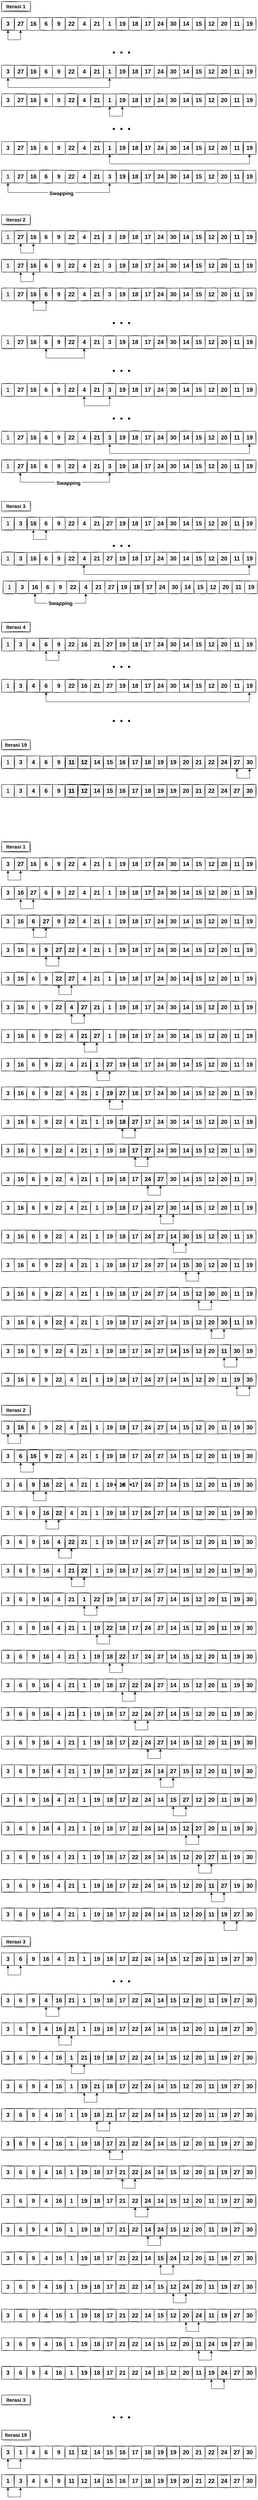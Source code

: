<mxfile version="14.7.2" type="github">
  <diagram id="j0WvEA7-wvlGlDzOGSA8" name="Page-1">
    <mxGraphModel dx="1038" dy="548" grid="1" gridSize="10" guides="1" tooltips="1" connect="1" arrows="1" fold="1" page="1" pageScale="1" pageWidth="850" pageHeight="1100" math="0" shadow="0">
      <root>
        <mxCell id="0" />
        <mxCell id="1" parent="0" />
        <mxCell id="sPwfOfGDyJVNLyl3Wog5-1" value="3" style="rounded=0;whiteSpace=wrap;html=1;fontSize=18;fontStyle=1;sketch=1;fillColor=#CCCCCC;" parent="1" vertex="1">
          <mxGeometry x="20" y="200" width="40" height="40" as="geometry" />
        </mxCell>
        <mxCell id="sPwfOfGDyJVNLyl3Wog5-2" value="27" style="rounded=0;whiteSpace=wrap;html=1;fontSize=18;sketch=1;fontStyle=1" parent="1" vertex="1">
          <mxGeometry x="60" y="200" width="40" height="40" as="geometry" />
        </mxCell>
        <mxCell id="sPwfOfGDyJVNLyl3Wog5-3" value="16" style="rounded=0;whiteSpace=wrap;html=1;fontSize=18;sketch=1;fontStyle=1" parent="1" vertex="1">
          <mxGeometry x="100" y="200" width="40" height="40" as="geometry" />
        </mxCell>
        <mxCell id="sPwfOfGDyJVNLyl3Wog5-4" value="6" style="rounded=0;whiteSpace=wrap;html=1;fontSize=18;sketch=1;fontStyle=1" parent="1" vertex="1">
          <mxGeometry x="140" y="200" width="40" height="40" as="geometry" />
        </mxCell>
        <mxCell id="sPwfOfGDyJVNLyl3Wog5-5" value="9" style="rounded=0;whiteSpace=wrap;html=1;fontSize=18;sketch=1;fontStyle=1" parent="1" vertex="1">
          <mxGeometry x="180" y="200" width="40" height="40" as="geometry" />
        </mxCell>
        <mxCell id="sPwfOfGDyJVNLyl3Wog5-7" value="22" style="rounded=0;whiteSpace=wrap;html=1;fontSize=18;sketch=1;fontStyle=1" parent="1" vertex="1">
          <mxGeometry x="220" y="200" width="40" height="40" as="geometry" />
        </mxCell>
        <mxCell id="sPwfOfGDyJVNLyl3Wog5-8" value="4" style="rounded=0;whiteSpace=wrap;html=1;fontSize=18;sketch=1;fontStyle=1" parent="1" vertex="1">
          <mxGeometry x="260" y="200" width="40" height="40" as="geometry" />
        </mxCell>
        <mxCell id="sPwfOfGDyJVNLyl3Wog5-9" value="21" style="rounded=0;whiteSpace=wrap;html=1;fontSize=18;sketch=1;fontStyle=1" parent="1" vertex="1">
          <mxGeometry x="300" y="200" width="40" height="40" as="geometry" />
        </mxCell>
        <mxCell id="sPwfOfGDyJVNLyl3Wog5-10" value="1" style="rounded=0;whiteSpace=wrap;html=1;fontSize=18;sketch=1;fontStyle=1" parent="1" vertex="1">
          <mxGeometry x="340" y="200" width="40" height="40" as="geometry" />
        </mxCell>
        <mxCell id="sPwfOfGDyJVNLyl3Wog5-11" value="19" style="rounded=0;whiteSpace=wrap;html=1;fontSize=18;sketch=1;fontStyle=1" parent="1" vertex="1">
          <mxGeometry x="380" y="200" width="40" height="40" as="geometry" />
        </mxCell>
        <mxCell id="sPwfOfGDyJVNLyl3Wog5-12" value="18" style="rounded=0;whiteSpace=wrap;html=1;fontSize=18;sketch=1;fontStyle=1" parent="1" vertex="1">
          <mxGeometry x="420" y="200" width="40" height="40" as="geometry" />
        </mxCell>
        <mxCell id="sPwfOfGDyJVNLyl3Wog5-13" value="17" style="rounded=0;whiteSpace=wrap;html=1;fontSize=18;sketch=1;fontStyle=1" parent="1" vertex="1">
          <mxGeometry x="460" y="200" width="40" height="40" as="geometry" />
        </mxCell>
        <mxCell id="sPwfOfGDyJVNLyl3Wog5-14" value="24" style="rounded=0;whiteSpace=wrap;html=1;fontSize=18;sketch=1;fontStyle=1" parent="1" vertex="1">
          <mxGeometry x="500" y="200" width="40" height="40" as="geometry" />
        </mxCell>
        <mxCell id="sPwfOfGDyJVNLyl3Wog5-15" value="30" style="rounded=0;whiteSpace=wrap;html=1;fontSize=18;sketch=1;fontStyle=1" parent="1" vertex="1">
          <mxGeometry x="540" y="200" width="40" height="40" as="geometry" />
        </mxCell>
        <mxCell id="sPwfOfGDyJVNLyl3Wog5-16" value="14" style="rounded=0;whiteSpace=wrap;html=1;fontSize=18;sketch=1;fontStyle=1" parent="1" vertex="1">
          <mxGeometry x="580" y="200" width="40" height="40" as="geometry" />
        </mxCell>
        <mxCell id="sPwfOfGDyJVNLyl3Wog5-17" value="15" style="rounded=0;whiteSpace=wrap;html=1;fontSize=18;sketch=1;fontStyle=1" parent="1" vertex="1">
          <mxGeometry x="620" y="200" width="40" height="40" as="geometry" />
        </mxCell>
        <mxCell id="sPwfOfGDyJVNLyl3Wog5-18" value="12" style="rounded=0;whiteSpace=wrap;html=1;fontSize=18;sketch=1;fontStyle=1" parent="1" vertex="1">
          <mxGeometry x="660" y="200" width="40" height="40" as="geometry" />
        </mxCell>
        <mxCell id="sPwfOfGDyJVNLyl3Wog5-19" value="20" style="rounded=0;whiteSpace=wrap;html=1;fontSize=18;sketch=1;fontStyle=1" parent="1" vertex="1">
          <mxGeometry x="700" y="200" width="40" height="40" as="geometry" />
        </mxCell>
        <mxCell id="sPwfOfGDyJVNLyl3Wog5-20" value="11" style="rounded=0;whiteSpace=wrap;html=1;fontSize=18;sketch=1;fontStyle=1" parent="1" vertex="1">
          <mxGeometry x="740" y="200" width="40" height="40" as="geometry" />
        </mxCell>
        <mxCell id="sPwfOfGDyJVNLyl3Wog5-21" value="19" style="rounded=0;whiteSpace=wrap;html=1;fontSize=18;sketch=1;fontStyle=1" parent="1" vertex="1">
          <mxGeometry x="780" y="200" width="40" height="40" as="geometry" />
        </mxCell>
        <mxCell id="3_953Ben1oo5WWHwkarm-6" value="" style="group" parent="1" vertex="1" connectable="0">
          <mxGeometry x="40" y="240" width="40" height="30" as="geometry" />
        </mxCell>
        <mxCell id="3_953Ben1oo5WWHwkarm-2" value="" style="endArrow=none;html=1;" parent="3_953Ben1oo5WWHwkarm-6" edge="1">
          <mxGeometry width="50" height="50" relative="1" as="geometry">
            <mxPoint x="40" y="30" as="sourcePoint" />
            <mxPoint y="30" as="targetPoint" />
          </mxGeometry>
        </mxCell>
        <mxCell id="3_953Ben1oo5WWHwkarm-4" value="" style="endArrow=classic;html=1;strokeWidth=1;" parent="3_953Ben1oo5WWHwkarm-6" edge="1">
          <mxGeometry width="50" height="50" relative="1" as="geometry">
            <mxPoint y="30" as="sourcePoint" />
            <mxPoint as="targetPoint" />
          </mxGeometry>
        </mxCell>
        <mxCell id="3_953Ben1oo5WWHwkarm-5" value="" style="endArrow=classic;html=1;strokeWidth=1;" parent="3_953Ben1oo5WWHwkarm-6" edge="1">
          <mxGeometry width="50" height="50" relative="1" as="geometry">
            <mxPoint x="40" y="30" as="sourcePoint" />
            <mxPoint x="39.5" as="targetPoint" />
          </mxGeometry>
        </mxCell>
        <mxCell id="3_953Ben1oo5WWHwkarm-226" value="3" style="rounded=0;whiteSpace=wrap;html=1;fontSize=18;fontStyle=1;sketch=1;fillColor=#FFFFFF;" parent="1" vertex="1">
          <mxGeometry x="20" y="350" width="40" height="40" as="geometry" />
        </mxCell>
        <mxCell id="3_953Ben1oo5WWHwkarm-227" value="27" style="rounded=0;whiteSpace=wrap;html=1;fontSize=18;sketch=1;fontStyle=1" parent="1" vertex="1">
          <mxGeometry x="60" y="350" width="40" height="40" as="geometry" />
        </mxCell>
        <mxCell id="3_953Ben1oo5WWHwkarm-228" value="16" style="rounded=0;whiteSpace=wrap;html=1;fontSize=18;sketch=1;fontStyle=1" parent="1" vertex="1">
          <mxGeometry x="100" y="350" width="40" height="40" as="geometry" />
        </mxCell>
        <mxCell id="3_953Ben1oo5WWHwkarm-229" value="6" style="rounded=0;whiteSpace=wrap;html=1;fontSize=18;sketch=1;fontStyle=1" parent="1" vertex="1">
          <mxGeometry x="140" y="350" width="40" height="40" as="geometry" />
        </mxCell>
        <mxCell id="3_953Ben1oo5WWHwkarm-230" value="9" style="rounded=0;whiteSpace=wrap;html=1;fontSize=18;sketch=1;fontStyle=1" parent="1" vertex="1">
          <mxGeometry x="180" y="350" width="40" height="40" as="geometry" />
        </mxCell>
        <mxCell id="3_953Ben1oo5WWHwkarm-231" value="22" style="rounded=0;whiteSpace=wrap;html=1;fontSize=18;sketch=1;fontStyle=1" parent="1" vertex="1">
          <mxGeometry x="220" y="350" width="40" height="40" as="geometry" />
        </mxCell>
        <mxCell id="3_953Ben1oo5WWHwkarm-232" value="4" style="rounded=0;whiteSpace=wrap;html=1;fontSize=18;sketch=1;fontStyle=1" parent="1" vertex="1">
          <mxGeometry x="260" y="350" width="40" height="40" as="geometry" />
        </mxCell>
        <mxCell id="3_953Ben1oo5WWHwkarm-233" value="21" style="rounded=0;whiteSpace=wrap;html=1;fontSize=18;sketch=1;fontStyle=1" parent="1" vertex="1">
          <mxGeometry x="300" y="350" width="40" height="40" as="geometry" />
        </mxCell>
        <mxCell id="3_953Ben1oo5WWHwkarm-234" value="1" style="rounded=0;whiteSpace=wrap;html=1;fontSize=18;sketch=1;fontStyle=1;fillColor=#CCCCCC;" parent="1" vertex="1">
          <mxGeometry x="340" y="350" width="40" height="40" as="geometry" />
        </mxCell>
        <mxCell id="3_953Ben1oo5WWHwkarm-235" value="19" style="rounded=0;whiteSpace=wrap;html=1;fontSize=18;sketch=1;fontStyle=1" parent="1" vertex="1">
          <mxGeometry x="380" y="350" width="40" height="40" as="geometry" />
        </mxCell>
        <mxCell id="3_953Ben1oo5WWHwkarm-236" value="18" style="rounded=0;whiteSpace=wrap;html=1;fontSize=18;sketch=1;fontStyle=1" parent="1" vertex="1">
          <mxGeometry x="420" y="350" width="40" height="40" as="geometry" />
        </mxCell>
        <mxCell id="3_953Ben1oo5WWHwkarm-237" value="17" style="rounded=0;whiteSpace=wrap;html=1;fontSize=18;sketch=1;fontStyle=1" parent="1" vertex="1">
          <mxGeometry x="460" y="350" width="40" height="40" as="geometry" />
        </mxCell>
        <mxCell id="3_953Ben1oo5WWHwkarm-238" value="24" style="rounded=0;whiteSpace=wrap;html=1;fontSize=18;sketch=1;fontStyle=1" parent="1" vertex="1">
          <mxGeometry x="500" y="350" width="40" height="40" as="geometry" />
        </mxCell>
        <mxCell id="3_953Ben1oo5WWHwkarm-239" value="30" style="rounded=0;whiteSpace=wrap;html=1;fontSize=18;sketch=1;fontStyle=1" parent="1" vertex="1">
          <mxGeometry x="540" y="350" width="40" height="40" as="geometry" />
        </mxCell>
        <mxCell id="3_953Ben1oo5WWHwkarm-240" value="14" style="rounded=0;whiteSpace=wrap;html=1;fontSize=18;sketch=1;fontStyle=1" parent="1" vertex="1">
          <mxGeometry x="580" y="350" width="40" height="40" as="geometry" />
        </mxCell>
        <mxCell id="3_953Ben1oo5WWHwkarm-241" value="15" style="rounded=0;whiteSpace=wrap;html=1;fontSize=18;sketch=1;fontStyle=1" parent="1" vertex="1">
          <mxGeometry x="620" y="350" width="40" height="40" as="geometry" />
        </mxCell>
        <mxCell id="3_953Ben1oo5WWHwkarm-242" value="12" style="rounded=0;whiteSpace=wrap;html=1;fontSize=18;sketch=1;fontStyle=1" parent="1" vertex="1">
          <mxGeometry x="660" y="350" width="40" height="40" as="geometry" />
        </mxCell>
        <mxCell id="3_953Ben1oo5WWHwkarm-243" value="20" style="rounded=0;whiteSpace=wrap;html=1;fontSize=18;sketch=1;fontStyle=1" parent="1" vertex="1">
          <mxGeometry x="700" y="350" width="40" height="40" as="geometry" />
        </mxCell>
        <mxCell id="3_953Ben1oo5WWHwkarm-244" value="11" style="rounded=0;whiteSpace=wrap;html=1;fontSize=18;sketch=1;fontStyle=1" parent="1" vertex="1">
          <mxGeometry x="740" y="350" width="40" height="40" as="geometry" />
        </mxCell>
        <mxCell id="3_953Ben1oo5WWHwkarm-245" value="19" style="rounded=0;whiteSpace=wrap;html=1;fontSize=18;sketch=1;fontStyle=1" parent="1" vertex="1">
          <mxGeometry x="780" y="350" width="40" height="40" as="geometry" />
        </mxCell>
        <mxCell id="3_953Ben1oo5WWHwkarm-251" value="" style="group" parent="1" vertex="1" connectable="0">
          <mxGeometry x="40" y="390" width="320" height="30" as="geometry" />
        </mxCell>
        <mxCell id="3_953Ben1oo5WWHwkarm-247" value="" style="endArrow=none;html=1;" parent="3_953Ben1oo5WWHwkarm-251" edge="1">
          <mxGeometry x="0.787" width="57.002" height="50" as="geometry">
            <mxPoint x="320" y="30" as="sourcePoint" />
            <mxPoint x="0.787" y="30" as="targetPoint" />
          </mxGeometry>
        </mxCell>
        <mxCell id="3_953Ben1oo5WWHwkarm-248" value="" style="endArrow=classic;html=1;strokeWidth=1;" parent="3_953Ben1oo5WWHwkarm-251" edge="1">
          <mxGeometry width="57.002" height="50" as="geometry">
            <mxPoint y="30" as="sourcePoint" />
            <mxPoint as="targetPoint" />
          </mxGeometry>
        </mxCell>
        <mxCell id="3_953Ben1oo5WWHwkarm-250" value="" style="endArrow=classic;html=1;strokeWidth=1;" parent="3_953Ben1oo5WWHwkarm-251" edge="1">
          <mxGeometry x="319.612" width="57.002" height="50" as="geometry">
            <mxPoint x="319.612" y="30" as="sourcePoint" />
            <mxPoint x="319.612" as="targetPoint" />
          </mxGeometry>
        </mxCell>
        <mxCell id="3_953Ben1oo5WWHwkarm-276" value="&lt;b style=&quot;font-size: 16px;&quot;&gt;Iterasi 1&lt;/b&gt;" style="rounded=0;whiteSpace=wrap;html=1;sketch=1;strokeColor=#000000;fontSize=16;glass=0;shadow=1;fillColor=#FFFFFF;" parent="1" vertex="1">
          <mxGeometry x="20" y="150" width="90" height="30" as="geometry" />
        </mxCell>
        <mxCell id="3_953Ben1oo5WWHwkarm-279" value="" style="endArrow=none;dashed=1;html=1;dashPattern=1 3;strokeWidth=6;fontSize=16;" parent="1" edge="1">
          <mxGeometry width="50" height="50" relative="1" as="geometry">
            <mxPoint x="370" y="310" as="sourcePoint" />
            <mxPoint x="430" y="310" as="targetPoint" />
          </mxGeometry>
        </mxCell>
        <mxCell id="3_953Ben1oo5WWHwkarm-280" value="" style="endArrow=none;dashed=1;html=1;dashPattern=1 3;strokeWidth=6;fontSize=16;" parent="1" edge="1">
          <mxGeometry width="50" height="50" relative="1" as="geometry">
            <mxPoint x="370" y="550" as="sourcePoint" />
            <mxPoint x="430" y="550" as="targetPoint" />
          </mxGeometry>
        </mxCell>
        <mxCell id="3_953Ben1oo5WWHwkarm-281" value="3" style="rounded=0;whiteSpace=wrap;html=1;fontSize=18;fontStyle=1;sketch=1;fillColor=#FFFFFF;" parent="1" vertex="1">
          <mxGeometry x="20" y="590" width="40" height="40" as="geometry" />
        </mxCell>
        <mxCell id="3_953Ben1oo5WWHwkarm-282" value="27" style="rounded=0;whiteSpace=wrap;html=1;fontSize=18;sketch=1;fontStyle=1" parent="1" vertex="1">
          <mxGeometry x="60" y="590" width="40" height="40" as="geometry" />
        </mxCell>
        <mxCell id="3_953Ben1oo5WWHwkarm-283" value="16" style="rounded=0;whiteSpace=wrap;html=1;fontSize=18;sketch=1;fontStyle=1" parent="1" vertex="1">
          <mxGeometry x="100" y="590" width="40" height="40" as="geometry" />
        </mxCell>
        <mxCell id="3_953Ben1oo5WWHwkarm-284" value="6" style="rounded=0;whiteSpace=wrap;html=1;fontSize=18;sketch=1;fontStyle=1" parent="1" vertex="1">
          <mxGeometry x="140" y="590" width="40" height="40" as="geometry" />
        </mxCell>
        <mxCell id="3_953Ben1oo5WWHwkarm-285" value="9" style="rounded=0;whiteSpace=wrap;html=1;fontSize=18;sketch=1;fontStyle=1" parent="1" vertex="1">
          <mxGeometry x="180" y="590" width="40" height="40" as="geometry" />
        </mxCell>
        <mxCell id="3_953Ben1oo5WWHwkarm-286" value="22" style="rounded=0;whiteSpace=wrap;html=1;fontSize=18;sketch=1;fontStyle=1" parent="1" vertex="1">
          <mxGeometry x="220" y="590" width="40" height="40" as="geometry" />
        </mxCell>
        <mxCell id="3_953Ben1oo5WWHwkarm-287" value="4" style="rounded=0;whiteSpace=wrap;html=1;fontSize=18;sketch=1;fontStyle=1" parent="1" vertex="1">
          <mxGeometry x="260" y="590" width="40" height="40" as="geometry" />
        </mxCell>
        <mxCell id="3_953Ben1oo5WWHwkarm-288" value="21" style="rounded=0;whiteSpace=wrap;html=1;fontSize=18;sketch=1;fontStyle=1" parent="1" vertex="1">
          <mxGeometry x="300" y="590" width="40" height="40" as="geometry" />
        </mxCell>
        <mxCell id="3_953Ben1oo5WWHwkarm-289" value="1" style="rounded=0;whiteSpace=wrap;html=1;fontSize=18;sketch=1;fontStyle=1;fillColor=#CCCCCC;" parent="1" vertex="1">
          <mxGeometry x="340" y="590" width="40" height="40" as="geometry" />
        </mxCell>
        <mxCell id="3_953Ben1oo5WWHwkarm-290" value="19" style="rounded=0;whiteSpace=wrap;html=1;fontSize=18;sketch=1;fontStyle=1" parent="1" vertex="1">
          <mxGeometry x="380" y="590" width="40" height="40" as="geometry" />
        </mxCell>
        <mxCell id="3_953Ben1oo5WWHwkarm-291" value="18" style="rounded=0;whiteSpace=wrap;html=1;fontSize=18;sketch=1;fontStyle=1" parent="1" vertex="1">
          <mxGeometry x="420" y="590" width="40" height="40" as="geometry" />
        </mxCell>
        <mxCell id="3_953Ben1oo5WWHwkarm-292" value="17" style="rounded=0;whiteSpace=wrap;html=1;fontSize=18;sketch=1;fontStyle=1" parent="1" vertex="1">
          <mxGeometry x="460" y="590" width="40" height="40" as="geometry" />
        </mxCell>
        <mxCell id="3_953Ben1oo5WWHwkarm-293" value="24" style="rounded=0;whiteSpace=wrap;html=1;fontSize=18;sketch=1;fontStyle=1" parent="1" vertex="1">
          <mxGeometry x="500" y="590" width="40" height="40" as="geometry" />
        </mxCell>
        <mxCell id="3_953Ben1oo5WWHwkarm-294" value="30" style="rounded=0;whiteSpace=wrap;html=1;fontSize=18;sketch=1;fontStyle=1" parent="1" vertex="1">
          <mxGeometry x="540" y="590" width="40" height="40" as="geometry" />
        </mxCell>
        <mxCell id="3_953Ben1oo5WWHwkarm-295" value="14" style="rounded=0;whiteSpace=wrap;html=1;fontSize=18;sketch=1;fontStyle=1" parent="1" vertex="1">
          <mxGeometry x="580" y="590" width="40" height="40" as="geometry" />
        </mxCell>
        <mxCell id="3_953Ben1oo5WWHwkarm-296" value="15" style="rounded=0;whiteSpace=wrap;html=1;fontSize=18;sketch=1;fontStyle=1" parent="1" vertex="1">
          <mxGeometry x="620" y="590" width="40" height="40" as="geometry" />
        </mxCell>
        <mxCell id="3_953Ben1oo5WWHwkarm-297" value="12" style="rounded=0;whiteSpace=wrap;html=1;fontSize=18;sketch=1;fontStyle=1" parent="1" vertex="1">
          <mxGeometry x="660" y="590" width="40" height="40" as="geometry" />
        </mxCell>
        <mxCell id="3_953Ben1oo5WWHwkarm-298" value="20" style="rounded=0;whiteSpace=wrap;html=1;fontSize=18;sketch=1;fontStyle=1" parent="1" vertex="1">
          <mxGeometry x="700" y="590" width="40" height="40" as="geometry" />
        </mxCell>
        <mxCell id="3_953Ben1oo5WWHwkarm-299" value="11" style="rounded=0;whiteSpace=wrap;html=1;fontSize=18;sketch=1;fontStyle=1" parent="1" vertex="1">
          <mxGeometry x="740" y="590" width="40" height="40" as="geometry" />
        </mxCell>
        <mxCell id="3_953Ben1oo5WWHwkarm-300" value="19" style="rounded=0;whiteSpace=wrap;html=1;fontSize=18;sketch=1;fontStyle=1" parent="1" vertex="1">
          <mxGeometry x="780" y="590" width="40" height="40" as="geometry" />
        </mxCell>
        <mxCell id="3_953Ben1oo5WWHwkarm-330" value="1" style="rounded=0;whiteSpace=wrap;html=1;fontSize=18;fontStyle=1;sketch=1;fontColor=#333333;fillColor=#CCCCCC;" parent="1" vertex="1">
          <mxGeometry x="20" y="680" width="40" height="40" as="geometry" />
        </mxCell>
        <mxCell id="3_953Ben1oo5WWHwkarm-331" value="27" style="rounded=0;whiteSpace=wrap;html=1;fontSize=18;sketch=1;fontStyle=1" parent="1" vertex="1">
          <mxGeometry x="60" y="680" width="40" height="40" as="geometry" />
        </mxCell>
        <mxCell id="3_953Ben1oo5WWHwkarm-332" value="16" style="rounded=0;whiteSpace=wrap;html=1;fontSize=18;sketch=1;fontStyle=1" parent="1" vertex="1">
          <mxGeometry x="100" y="680" width="40" height="40" as="geometry" />
        </mxCell>
        <mxCell id="3_953Ben1oo5WWHwkarm-333" value="6" style="rounded=0;whiteSpace=wrap;html=1;fontSize=18;sketch=1;fontStyle=1" parent="1" vertex="1">
          <mxGeometry x="140" y="680" width="40" height="40" as="geometry" />
        </mxCell>
        <mxCell id="3_953Ben1oo5WWHwkarm-334" value="9" style="rounded=0;whiteSpace=wrap;html=1;fontSize=18;sketch=1;fontStyle=1" parent="1" vertex="1">
          <mxGeometry x="180" y="680" width="40" height="40" as="geometry" />
        </mxCell>
        <mxCell id="3_953Ben1oo5WWHwkarm-335" value="22" style="rounded=0;whiteSpace=wrap;html=1;fontSize=18;sketch=1;fontStyle=1" parent="1" vertex="1">
          <mxGeometry x="220" y="680" width="40" height="40" as="geometry" />
        </mxCell>
        <mxCell id="3_953Ben1oo5WWHwkarm-336" value="4" style="rounded=0;whiteSpace=wrap;html=1;fontSize=18;sketch=1;fontStyle=1" parent="1" vertex="1">
          <mxGeometry x="260" y="680" width="40" height="40" as="geometry" />
        </mxCell>
        <mxCell id="3_953Ben1oo5WWHwkarm-337" value="21" style="rounded=0;whiteSpace=wrap;html=1;fontSize=18;sketch=1;fontStyle=1" parent="1" vertex="1">
          <mxGeometry x="300" y="680" width="40" height="40" as="geometry" />
        </mxCell>
        <mxCell id="3_953Ben1oo5WWHwkarm-338" value="3" style="rounded=0;whiteSpace=wrap;html=1;fontSize=18;sketch=1;fontStyle=1;fillColor=#FFFFFF;" parent="1" vertex="1">
          <mxGeometry x="340" y="680" width="40" height="40" as="geometry" />
        </mxCell>
        <mxCell id="3_953Ben1oo5WWHwkarm-339" value="19" style="rounded=0;whiteSpace=wrap;html=1;fontSize=18;sketch=1;fontStyle=1" parent="1" vertex="1">
          <mxGeometry x="380" y="680" width="40" height="40" as="geometry" />
        </mxCell>
        <mxCell id="3_953Ben1oo5WWHwkarm-340" value="18" style="rounded=0;whiteSpace=wrap;html=1;fontSize=18;sketch=1;fontStyle=1" parent="1" vertex="1">
          <mxGeometry x="420" y="680" width="40" height="40" as="geometry" />
        </mxCell>
        <mxCell id="3_953Ben1oo5WWHwkarm-341" value="17" style="rounded=0;whiteSpace=wrap;html=1;fontSize=18;sketch=1;fontStyle=1" parent="1" vertex="1">
          <mxGeometry x="460" y="680" width="40" height="40" as="geometry" />
        </mxCell>
        <mxCell id="3_953Ben1oo5WWHwkarm-342" value="24" style="rounded=0;whiteSpace=wrap;html=1;fontSize=18;sketch=1;fontStyle=1" parent="1" vertex="1">
          <mxGeometry x="500" y="680" width="40" height="40" as="geometry" />
        </mxCell>
        <mxCell id="3_953Ben1oo5WWHwkarm-343" value="30" style="rounded=0;whiteSpace=wrap;html=1;fontSize=18;sketch=1;fontStyle=1" parent="1" vertex="1">
          <mxGeometry x="540" y="680" width="40" height="40" as="geometry" />
        </mxCell>
        <mxCell id="3_953Ben1oo5WWHwkarm-344" value="14" style="rounded=0;whiteSpace=wrap;html=1;fontSize=18;sketch=1;fontStyle=1" parent="1" vertex="1">
          <mxGeometry x="580" y="680" width="40" height="40" as="geometry" />
        </mxCell>
        <mxCell id="3_953Ben1oo5WWHwkarm-345" value="15" style="rounded=0;whiteSpace=wrap;html=1;fontSize=18;sketch=1;fontStyle=1" parent="1" vertex="1">
          <mxGeometry x="620" y="680" width="40" height="40" as="geometry" />
        </mxCell>
        <mxCell id="3_953Ben1oo5WWHwkarm-346" value="12" style="rounded=0;whiteSpace=wrap;html=1;fontSize=18;sketch=1;fontStyle=1" parent="1" vertex="1">
          <mxGeometry x="660" y="680" width="40" height="40" as="geometry" />
        </mxCell>
        <mxCell id="3_953Ben1oo5WWHwkarm-347" value="20" style="rounded=0;whiteSpace=wrap;html=1;fontSize=18;sketch=1;fontStyle=1" parent="1" vertex="1">
          <mxGeometry x="700" y="680" width="40" height="40" as="geometry" />
        </mxCell>
        <mxCell id="3_953Ben1oo5WWHwkarm-348" value="11" style="rounded=0;whiteSpace=wrap;html=1;fontSize=18;sketch=1;fontStyle=1" parent="1" vertex="1">
          <mxGeometry x="740" y="680" width="40" height="40" as="geometry" />
        </mxCell>
        <mxCell id="3_953Ben1oo5WWHwkarm-349" value="19" style="rounded=0;whiteSpace=wrap;html=1;fontSize=18;sketch=1;fontStyle=1" parent="1" vertex="1">
          <mxGeometry x="780" y="680" width="40" height="40" as="geometry" />
        </mxCell>
        <mxCell id="3_953Ben1oo5WWHwkarm-350" value="" style="endArrow=none;html=1;" parent="1" edge="1">
          <mxGeometry x="40.787" y="720" width="57.002" height="50" as="geometry">
            <mxPoint x="360" y="750" as="sourcePoint" />
            <mxPoint x="40.787" y="750" as="targetPoint" />
          </mxGeometry>
        </mxCell>
        <mxCell id="3_953Ben1oo5WWHwkarm-351" value="&amp;nbsp;Swapping&amp;nbsp;" style="edgeLabel;html=1;align=center;verticalAlign=middle;resizable=0;points=[];fontSize=16;fontStyle=1" parent="3_953Ben1oo5WWHwkarm-350" vertex="1" connectable="0">
          <mxGeometry relative="1" as="geometry">
            <mxPoint x="7" y="2" as="offset" />
          </mxGeometry>
        </mxCell>
        <mxCell id="3_953Ben1oo5WWHwkarm-352" value="" style="endArrow=classic;html=1;strokeWidth=1;" parent="1" edge="1">
          <mxGeometry x="40" y="720" width="57.002" height="50" as="geometry">
            <mxPoint x="40" y="750" as="sourcePoint" />
            <mxPoint x="40" y="720" as="targetPoint" />
          </mxGeometry>
        </mxCell>
        <mxCell id="3_953Ben1oo5WWHwkarm-353" value="" style="endArrow=classic;html=1;strokeWidth=1;" parent="1" edge="1">
          <mxGeometry x="359.612" y="720" width="57.002" height="50" as="geometry">
            <mxPoint x="359.612" y="750" as="sourcePoint" />
            <mxPoint x="359.612" y="720" as="targetPoint" />
          </mxGeometry>
        </mxCell>
        <mxCell id="3_953Ben1oo5WWHwkarm-356" value="" style="group" parent="1" vertex="1" connectable="0">
          <mxGeometry x="360" y="630" width="440" height="30" as="geometry" />
        </mxCell>
        <mxCell id="3_953Ben1oo5WWHwkarm-303" value="" style="endArrow=classic;html=1;strokeWidth=1;" parent="3_953Ben1oo5WWHwkarm-356" edge="1">
          <mxGeometry width="78.378" height="50" as="geometry">
            <mxPoint y="30" as="sourcePoint" />
            <mxPoint as="targetPoint" />
          </mxGeometry>
        </mxCell>
        <mxCell id="3_953Ben1oo5WWHwkarm-304" value="" style="endArrow=classic;html=1;strokeWidth=1;" parent="3_953Ben1oo5WWHwkarm-356" edge="1">
          <mxGeometry x="439.467" width="78.378" height="50" as="geometry">
            <mxPoint x="439.467" y="30" as="sourcePoint" />
            <mxPoint x="439.467" as="targetPoint" />
          </mxGeometry>
        </mxCell>
        <mxCell id="3_953Ben1oo5WWHwkarm-354" value="" style="endArrow=none;html=1;" parent="3_953Ben1oo5WWHwkarm-356" edge="1">
          <mxGeometry x="1.082" width="78.378" height="50" as="geometry">
            <mxPoint x="440" y="30" as="sourcePoint" />
            <mxPoint x="1.082" y="30" as="targetPoint" />
          </mxGeometry>
        </mxCell>
        <mxCell id="3_953Ben1oo5WWHwkarm-357" value="1" style="rounded=0;whiteSpace=wrap;html=1;fontSize=18;fontStyle=1;sketch=1;fontColor=#333333;fillColor=#CCCCCC;" parent="1" vertex="1">
          <mxGeometry x="20" y="870" width="40" height="40" as="geometry" />
        </mxCell>
        <mxCell id="3_953Ben1oo5WWHwkarm-358" value="27" style="rounded=0;whiteSpace=wrap;html=1;fontSize=18;sketch=1;fontStyle=1;fillColor=#CCCCCC;" parent="1" vertex="1">
          <mxGeometry x="60" y="870" width="40" height="40" as="geometry" />
        </mxCell>
        <mxCell id="3_953Ben1oo5WWHwkarm-359" value="16" style="rounded=0;whiteSpace=wrap;html=1;fontSize=18;sketch=1;fontStyle=1" parent="1" vertex="1">
          <mxGeometry x="100" y="870" width="40" height="40" as="geometry" />
        </mxCell>
        <mxCell id="3_953Ben1oo5WWHwkarm-360" value="6" style="rounded=0;whiteSpace=wrap;html=1;fontSize=18;sketch=1;fontStyle=1" parent="1" vertex="1">
          <mxGeometry x="140" y="870" width="40" height="40" as="geometry" />
        </mxCell>
        <mxCell id="3_953Ben1oo5WWHwkarm-361" value="9" style="rounded=0;whiteSpace=wrap;html=1;fontSize=18;sketch=1;fontStyle=1" parent="1" vertex="1">
          <mxGeometry x="180" y="870" width="40" height="40" as="geometry" />
        </mxCell>
        <mxCell id="3_953Ben1oo5WWHwkarm-362" value="22" style="rounded=0;whiteSpace=wrap;html=1;fontSize=18;sketch=1;fontStyle=1" parent="1" vertex="1">
          <mxGeometry x="220" y="870" width="40" height="40" as="geometry" />
        </mxCell>
        <mxCell id="3_953Ben1oo5WWHwkarm-363" value="4" style="rounded=0;whiteSpace=wrap;html=1;fontSize=18;sketch=1;fontStyle=1" parent="1" vertex="1">
          <mxGeometry x="260" y="870" width="40" height="40" as="geometry" />
        </mxCell>
        <mxCell id="3_953Ben1oo5WWHwkarm-364" value="21" style="rounded=0;whiteSpace=wrap;html=1;fontSize=18;sketch=1;fontStyle=1" parent="1" vertex="1">
          <mxGeometry x="300" y="870" width="40" height="40" as="geometry" />
        </mxCell>
        <mxCell id="3_953Ben1oo5WWHwkarm-365" value="3" style="rounded=0;whiteSpace=wrap;html=1;fontSize=18;sketch=1;fontStyle=1;fillColor=#FFFFFF;" parent="1" vertex="1">
          <mxGeometry x="340" y="870" width="40" height="40" as="geometry" />
        </mxCell>
        <mxCell id="3_953Ben1oo5WWHwkarm-366" value="19" style="rounded=0;whiteSpace=wrap;html=1;fontSize=18;sketch=1;fontStyle=1" parent="1" vertex="1">
          <mxGeometry x="380" y="870" width="40" height="40" as="geometry" />
        </mxCell>
        <mxCell id="3_953Ben1oo5WWHwkarm-367" value="18" style="rounded=0;whiteSpace=wrap;html=1;fontSize=18;sketch=1;fontStyle=1" parent="1" vertex="1">
          <mxGeometry x="420" y="870" width="40" height="40" as="geometry" />
        </mxCell>
        <mxCell id="3_953Ben1oo5WWHwkarm-368" value="17" style="rounded=0;whiteSpace=wrap;html=1;fontSize=18;sketch=1;fontStyle=1" parent="1" vertex="1">
          <mxGeometry x="460" y="870" width="40" height="40" as="geometry" />
        </mxCell>
        <mxCell id="3_953Ben1oo5WWHwkarm-369" value="24" style="rounded=0;whiteSpace=wrap;html=1;fontSize=18;sketch=1;fontStyle=1" parent="1" vertex="1">
          <mxGeometry x="500" y="870" width="40" height="40" as="geometry" />
        </mxCell>
        <mxCell id="3_953Ben1oo5WWHwkarm-370" value="30" style="rounded=0;whiteSpace=wrap;html=1;fontSize=18;sketch=1;fontStyle=1" parent="1" vertex="1">
          <mxGeometry x="540" y="870" width="40" height="40" as="geometry" />
        </mxCell>
        <mxCell id="3_953Ben1oo5WWHwkarm-371" value="14" style="rounded=0;whiteSpace=wrap;html=1;fontSize=18;sketch=1;fontStyle=1" parent="1" vertex="1">
          <mxGeometry x="580" y="870" width="40" height="40" as="geometry" />
        </mxCell>
        <mxCell id="3_953Ben1oo5WWHwkarm-372" value="15" style="rounded=0;whiteSpace=wrap;html=1;fontSize=18;sketch=1;fontStyle=1" parent="1" vertex="1">
          <mxGeometry x="620" y="870" width="40" height="40" as="geometry" />
        </mxCell>
        <mxCell id="3_953Ben1oo5WWHwkarm-373" value="12" style="rounded=0;whiteSpace=wrap;html=1;fontSize=18;sketch=1;fontStyle=1" parent="1" vertex="1">
          <mxGeometry x="660" y="870" width="40" height="40" as="geometry" />
        </mxCell>
        <mxCell id="3_953Ben1oo5WWHwkarm-374" value="20" style="rounded=0;whiteSpace=wrap;html=1;fontSize=18;sketch=1;fontStyle=1" parent="1" vertex="1">
          <mxGeometry x="700" y="870" width="40" height="40" as="geometry" />
        </mxCell>
        <mxCell id="3_953Ben1oo5WWHwkarm-375" value="11" style="rounded=0;whiteSpace=wrap;html=1;fontSize=18;sketch=1;fontStyle=1" parent="1" vertex="1">
          <mxGeometry x="740" y="870" width="40" height="40" as="geometry" />
        </mxCell>
        <mxCell id="3_953Ben1oo5WWHwkarm-376" value="19" style="rounded=0;whiteSpace=wrap;html=1;fontSize=18;sketch=1;fontStyle=1" parent="1" vertex="1">
          <mxGeometry x="780" y="870" width="40" height="40" as="geometry" />
        </mxCell>
        <mxCell id="3_953Ben1oo5WWHwkarm-429" value="" style="group" parent="1" vertex="1" connectable="0">
          <mxGeometry x="80" y="910" width="40" height="30" as="geometry" />
        </mxCell>
        <mxCell id="3_953Ben1oo5WWHwkarm-377" value="" style="endArrow=none;html=1;" parent="3_953Ben1oo5WWHwkarm-429" edge="1">
          <mxGeometry x="0.098" width="7.125" height="50" as="geometry">
            <mxPoint x="40" y="30" as="sourcePoint" />
            <mxPoint x="0.098" y="30" as="targetPoint" />
          </mxGeometry>
        </mxCell>
        <mxCell id="3_953Ben1oo5WWHwkarm-379" value="" style="endArrow=classic;html=1;strokeWidth=1;" parent="3_953Ben1oo5WWHwkarm-429" edge="1">
          <mxGeometry width="7.125" height="50" as="geometry">
            <mxPoint y="30" as="sourcePoint" />
            <mxPoint as="targetPoint" />
          </mxGeometry>
        </mxCell>
        <mxCell id="3_953Ben1oo5WWHwkarm-380" value="" style="endArrow=classic;html=1;strokeWidth=1;" parent="3_953Ben1oo5WWHwkarm-429" edge="1">
          <mxGeometry x="39.952" width="7.125" height="50" as="geometry">
            <mxPoint x="39.952" y="30" as="sourcePoint" />
            <mxPoint x="39.952" as="targetPoint" />
          </mxGeometry>
        </mxCell>
        <mxCell id="3_953Ben1oo5WWHwkarm-430" value="1" style="rounded=0;whiteSpace=wrap;html=1;fontSize=18;fontStyle=1;sketch=1;fontColor=#333333;fillColor=#CCCCCC;" parent="1" vertex="1">
          <mxGeometry x="20" y="960" width="40" height="40" as="geometry" />
        </mxCell>
        <mxCell id="3_953Ben1oo5WWHwkarm-431" value="27" style="rounded=0;whiteSpace=wrap;html=1;fontSize=18;sketch=1;fontStyle=1;fillColor=#FFFFFF;" parent="1" vertex="1">
          <mxGeometry x="60" y="960" width="40" height="40" as="geometry" />
        </mxCell>
        <mxCell id="3_953Ben1oo5WWHwkarm-432" value="16" style="rounded=0;whiteSpace=wrap;html=1;fontSize=18;sketch=1;fontStyle=1;fillColor=#CCCCCC;" parent="1" vertex="1">
          <mxGeometry x="100" y="960" width="40" height="40" as="geometry" />
        </mxCell>
        <mxCell id="3_953Ben1oo5WWHwkarm-433" value="6" style="rounded=0;whiteSpace=wrap;html=1;fontSize=18;sketch=1;fontStyle=1" parent="1" vertex="1">
          <mxGeometry x="140" y="960" width="40" height="40" as="geometry" />
        </mxCell>
        <mxCell id="3_953Ben1oo5WWHwkarm-434" value="9" style="rounded=0;whiteSpace=wrap;html=1;fontSize=18;sketch=1;fontStyle=1" parent="1" vertex="1">
          <mxGeometry x="180" y="960" width="40" height="40" as="geometry" />
        </mxCell>
        <mxCell id="3_953Ben1oo5WWHwkarm-435" value="22" style="rounded=0;whiteSpace=wrap;html=1;fontSize=18;sketch=1;fontStyle=1" parent="1" vertex="1">
          <mxGeometry x="220" y="960" width="40" height="40" as="geometry" />
        </mxCell>
        <mxCell id="3_953Ben1oo5WWHwkarm-436" value="4" style="rounded=0;whiteSpace=wrap;html=1;fontSize=18;sketch=1;fontStyle=1" parent="1" vertex="1">
          <mxGeometry x="260" y="960" width="40" height="40" as="geometry" />
        </mxCell>
        <mxCell id="3_953Ben1oo5WWHwkarm-437" value="21" style="rounded=0;whiteSpace=wrap;html=1;fontSize=18;sketch=1;fontStyle=1" parent="1" vertex="1">
          <mxGeometry x="300" y="960" width="40" height="40" as="geometry" />
        </mxCell>
        <mxCell id="3_953Ben1oo5WWHwkarm-438" value="3" style="rounded=0;whiteSpace=wrap;html=1;fontSize=18;sketch=1;fontStyle=1;fillColor=#FFFFFF;" parent="1" vertex="1">
          <mxGeometry x="340" y="960" width="40" height="40" as="geometry" />
        </mxCell>
        <mxCell id="3_953Ben1oo5WWHwkarm-439" value="19" style="rounded=0;whiteSpace=wrap;html=1;fontSize=18;sketch=1;fontStyle=1" parent="1" vertex="1">
          <mxGeometry x="380" y="960" width="40" height="40" as="geometry" />
        </mxCell>
        <mxCell id="3_953Ben1oo5WWHwkarm-440" value="18" style="rounded=0;whiteSpace=wrap;html=1;fontSize=18;sketch=1;fontStyle=1" parent="1" vertex="1">
          <mxGeometry x="420" y="960" width="40" height="40" as="geometry" />
        </mxCell>
        <mxCell id="3_953Ben1oo5WWHwkarm-441" value="17" style="rounded=0;whiteSpace=wrap;html=1;fontSize=18;sketch=1;fontStyle=1" parent="1" vertex="1">
          <mxGeometry x="460" y="960" width="40" height="40" as="geometry" />
        </mxCell>
        <mxCell id="3_953Ben1oo5WWHwkarm-442" value="24" style="rounded=0;whiteSpace=wrap;html=1;fontSize=18;sketch=1;fontStyle=1" parent="1" vertex="1">
          <mxGeometry x="500" y="960" width="40" height="40" as="geometry" />
        </mxCell>
        <mxCell id="3_953Ben1oo5WWHwkarm-443" value="30" style="rounded=0;whiteSpace=wrap;html=1;fontSize=18;sketch=1;fontStyle=1" parent="1" vertex="1">
          <mxGeometry x="540" y="960" width="40" height="40" as="geometry" />
        </mxCell>
        <mxCell id="3_953Ben1oo5WWHwkarm-444" value="14" style="rounded=0;whiteSpace=wrap;html=1;fontSize=18;sketch=1;fontStyle=1" parent="1" vertex="1">
          <mxGeometry x="580" y="960" width="40" height="40" as="geometry" />
        </mxCell>
        <mxCell id="3_953Ben1oo5WWHwkarm-445" value="15" style="rounded=0;whiteSpace=wrap;html=1;fontSize=18;sketch=1;fontStyle=1" parent="1" vertex="1">
          <mxGeometry x="620" y="960" width="40" height="40" as="geometry" />
        </mxCell>
        <mxCell id="3_953Ben1oo5WWHwkarm-446" value="12" style="rounded=0;whiteSpace=wrap;html=1;fontSize=18;sketch=1;fontStyle=1" parent="1" vertex="1">
          <mxGeometry x="660" y="960" width="40" height="40" as="geometry" />
        </mxCell>
        <mxCell id="3_953Ben1oo5WWHwkarm-447" value="20" style="rounded=0;whiteSpace=wrap;html=1;fontSize=18;sketch=1;fontStyle=1" parent="1" vertex="1">
          <mxGeometry x="700" y="960" width="40" height="40" as="geometry" />
        </mxCell>
        <mxCell id="3_953Ben1oo5WWHwkarm-448" value="11" style="rounded=0;whiteSpace=wrap;html=1;fontSize=18;sketch=1;fontStyle=1" parent="1" vertex="1">
          <mxGeometry x="740" y="960" width="40" height="40" as="geometry" />
        </mxCell>
        <mxCell id="3_953Ben1oo5WWHwkarm-449" value="19" style="rounded=0;whiteSpace=wrap;html=1;fontSize=18;sketch=1;fontStyle=1" parent="1" vertex="1">
          <mxGeometry x="780" y="960" width="40" height="40" as="geometry" />
        </mxCell>
        <mxCell id="3_953Ben1oo5WWHwkarm-450" value="" style="group" parent="1" vertex="1" connectable="0">
          <mxGeometry x="80" y="1000" width="40" height="30" as="geometry" />
        </mxCell>
        <mxCell id="3_953Ben1oo5WWHwkarm-451" value="" style="endArrow=none;html=1;" parent="3_953Ben1oo5WWHwkarm-450" edge="1">
          <mxGeometry x="0.098" width="7.125" height="50" as="geometry">
            <mxPoint x="40" y="30" as="sourcePoint" />
            <mxPoint x="0.098" y="30" as="targetPoint" />
          </mxGeometry>
        </mxCell>
        <mxCell id="3_953Ben1oo5WWHwkarm-452" value="" style="endArrow=classic;html=1;strokeWidth=1;" parent="3_953Ben1oo5WWHwkarm-450" edge="1">
          <mxGeometry width="7.125" height="50" as="geometry">
            <mxPoint y="30" as="sourcePoint" />
            <mxPoint as="targetPoint" />
          </mxGeometry>
        </mxCell>
        <mxCell id="3_953Ben1oo5WWHwkarm-453" value="" style="endArrow=classic;html=1;strokeWidth=1;" parent="3_953Ben1oo5WWHwkarm-450" edge="1">
          <mxGeometry x="39.952" width="7.125" height="50" as="geometry">
            <mxPoint x="39.952" y="30" as="sourcePoint" />
            <mxPoint x="39.952" as="targetPoint" />
          </mxGeometry>
        </mxCell>
        <mxCell id="3_953Ben1oo5WWHwkarm-454" value="1" style="rounded=0;whiteSpace=wrap;html=1;fontSize=18;fontStyle=1;sketch=1;fontColor=#333333;fillColor=#CCCCCC;" parent="1" vertex="1">
          <mxGeometry x="20" y="1050" width="40" height="40" as="geometry" />
        </mxCell>
        <mxCell id="3_953Ben1oo5WWHwkarm-455" value="27" style="rounded=0;whiteSpace=wrap;html=1;fontSize=18;sketch=1;fontStyle=1;fillColor=#FFFFFF;" parent="1" vertex="1">
          <mxGeometry x="60" y="1050" width="40" height="40" as="geometry" />
        </mxCell>
        <mxCell id="3_953Ben1oo5WWHwkarm-456" value="16" style="rounded=0;whiteSpace=wrap;html=1;fontSize=18;sketch=1;fontStyle=1;fillColor=#FFFFFF;" parent="1" vertex="1">
          <mxGeometry x="100" y="1050" width="40" height="40" as="geometry" />
        </mxCell>
        <mxCell id="3_953Ben1oo5WWHwkarm-457" value="6" style="rounded=0;whiteSpace=wrap;html=1;fontSize=18;sketch=1;fontStyle=1;fillColor=#CCCCCC;" parent="1" vertex="1">
          <mxGeometry x="140" y="1050" width="40" height="40" as="geometry" />
        </mxCell>
        <mxCell id="3_953Ben1oo5WWHwkarm-458" value="9" style="rounded=0;whiteSpace=wrap;html=1;fontSize=18;sketch=1;fontStyle=1" parent="1" vertex="1">
          <mxGeometry x="180" y="1050" width="40" height="40" as="geometry" />
        </mxCell>
        <mxCell id="3_953Ben1oo5WWHwkarm-459" value="22" style="rounded=0;whiteSpace=wrap;html=1;fontSize=18;sketch=1;fontStyle=1" parent="1" vertex="1">
          <mxGeometry x="220" y="1050" width="40" height="40" as="geometry" />
        </mxCell>
        <mxCell id="3_953Ben1oo5WWHwkarm-460" value="4" style="rounded=0;whiteSpace=wrap;html=1;fontSize=18;sketch=1;fontStyle=1" parent="1" vertex="1">
          <mxGeometry x="260" y="1050" width="40" height="40" as="geometry" />
        </mxCell>
        <mxCell id="3_953Ben1oo5WWHwkarm-461" value="21" style="rounded=0;whiteSpace=wrap;html=1;fontSize=18;sketch=1;fontStyle=1" parent="1" vertex="1">
          <mxGeometry x="300" y="1050" width="40" height="40" as="geometry" />
        </mxCell>
        <mxCell id="3_953Ben1oo5WWHwkarm-462" value="3" style="rounded=0;whiteSpace=wrap;html=1;fontSize=18;sketch=1;fontStyle=1;fillColor=#FFFFFF;" parent="1" vertex="1">
          <mxGeometry x="340" y="1050" width="40" height="40" as="geometry" />
        </mxCell>
        <mxCell id="3_953Ben1oo5WWHwkarm-463" value="19" style="rounded=0;whiteSpace=wrap;html=1;fontSize=18;sketch=1;fontStyle=1" parent="1" vertex="1">
          <mxGeometry x="380" y="1050" width="40" height="40" as="geometry" />
        </mxCell>
        <mxCell id="3_953Ben1oo5WWHwkarm-464" value="18" style="rounded=0;whiteSpace=wrap;html=1;fontSize=18;sketch=1;fontStyle=1" parent="1" vertex="1">
          <mxGeometry x="420" y="1050" width="40" height="40" as="geometry" />
        </mxCell>
        <mxCell id="3_953Ben1oo5WWHwkarm-465" value="17" style="rounded=0;whiteSpace=wrap;html=1;fontSize=18;sketch=1;fontStyle=1" parent="1" vertex="1">
          <mxGeometry x="460" y="1050" width="40" height="40" as="geometry" />
        </mxCell>
        <mxCell id="3_953Ben1oo5WWHwkarm-466" value="24" style="rounded=0;whiteSpace=wrap;html=1;fontSize=18;sketch=1;fontStyle=1" parent="1" vertex="1">
          <mxGeometry x="500" y="1050" width="40" height="40" as="geometry" />
        </mxCell>
        <mxCell id="3_953Ben1oo5WWHwkarm-467" value="30" style="rounded=0;whiteSpace=wrap;html=1;fontSize=18;sketch=1;fontStyle=1" parent="1" vertex="1">
          <mxGeometry x="540" y="1050" width="40" height="40" as="geometry" />
        </mxCell>
        <mxCell id="3_953Ben1oo5WWHwkarm-468" value="14" style="rounded=0;whiteSpace=wrap;html=1;fontSize=18;sketch=1;fontStyle=1" parent="1" vertex="1">
          <mxGeometry x="580" y="1050" width="40" height="40" as="geometry" />
        </mxCell>
        <mxCell id="3_953Ben1oo5WWHwkarm-469" value="15" style="rounded=0;whiteSpace=wrap;html=1;fontSize=18;sketch=1;fontStyle=1" parent="1" vertex="1">
          <mxGeometry x="620" y="1050" width="40" height="40" as="geometry" />
        </mxCell>
        <mxCell id="3_953Ben1oo5WWHwkarm-470" value="12" style="rounded=0;whiteSpace=wrap;html=1;fontSize=18;sketch=1;fontStyle=1" parent="1" vertex="1">
          <mxGeometry x="660" y="1050" width="40" height="40" as="geometry" />
        </mxCell>
        <mxCell id="3_953Ben1oo5WWHwkarm-471" value="20" style="rounded=0;whiteSpace=wrap;html=1;fontSize=18;sketch=1;fontStyle=1" parent="1" vertex="1">
          <mxGeometry x="700" y="1050" width="40" height="40" as="geometry" />
        </mxCell>
        <mxCell id="3_953Ben1oo5WWHwkarm-472" value="11" style="rounded=0;whiteSpace=wrap;html=1;fontSize=18;sketch=1;fontStyle=1" parent="1" vertex="1">
          <mxGeometry x="740" y="1050" width="40" height="40" as="geometry" />
        </mxCell>
        <mxCell id="3_953Ben1oo5WWHwkarm-473" value="19" style="rounded=0;whiteSpace=wrap;html=1;fontSize=18;sketch=1;fontStyle=1" parent="1" vertex="1">
          <mxGeometry x="780" y="1050" width="40" height="40" as="geometry" />
        </mxCell>
        <mxCell id="3_953Ben1oo5WWHwkarm-474" value="" style="group" parent="1" vertex="1" connectable="0">
          <mxGeometry x="120" y="1090" width="40" height="30" as="geometry" />
        </mxCell>
        <mxCell id="3_953Ben1oo5WWHwkarm-475" value="" style="endArrow=none;html=1;" parent="3_953Ben1oo5WWHwkarm-474" edge="1">
          <mxGeometry x="0.098" width="7.125" height="50" as="geometry">
            <mxPoint x="40" y="30" as="sourcePoint" />
            <mxPoint x="0.098" y="30" as="targetPoint" />
          </mxGeometry>
        </mxCell>
        <mxCell id="3_953Ben1oo5WWHwkarm-476" value="" style="endArrow=classic;html=1;strokeWidth=1;" parent="3_953Ben1oo5WWHwkarm-474" edge="1">
          <mxGeometry width="7.125" height="50" as="geometry">
            <mxPoint y="30" as="sourcePoint" />
            <mxPoint as="targetPoint" />
          </mxGeometry>
        </mxCell>
        <mxCell id="3_953Ben1oo5WWHwkarm-477" value="" style="endArrow=classic;html=1;strokeWidth=1;" parent="3_953Ben1oo5WWHwkarm-474" edge="1">
          <mxGeometry x="39.952" width="7.125" height="50" as="geometry">
            <mxPoint x="39.952" y="30" as="sourcePoint" />
            <mxPoint x="39.952" as="targetPoint" />
          </mxGeometry>
        </mxCell>
        <mxCell id="3_953Ben1oo5WWHwkarm-503" value="1" style="rounded=0;whiteSpace=wrap;html=1;fontSize=18;fontStyle=1;sketch=1;fontColor=#333333;fillColor=#CCCCCC;" parent="1" vertex="1">
          <mxGeometry x="20" y="1200" width="40" height="40" as="geometry" />
        </mxCell>
        <mxCell id="3_953Ben1oo5WWHwkarm-504" value="27" style="rounded=0;whiteSpace=wrap;html=1;fontSize=18;sketch=1;fontStyle=1;fillColor=#FFFFFF;" parent="1" vertex="1">
          <mxGeometry x="60" y="1200" width="40" height="40" as="geometry" />
        </mxCell>
        <mxCell id="3_953Ben1oo5WWHwkarm-505" value="16" style="rounded=0;whiteSpace=wrap;html=1;fontSize=18;sketch=1;fontStyle=1;fillColor=#FFFFFF;" parent="1" vertex="1">
          <mxGeometry x="100" y="1200" width="40" height="40" as="geometry" />
        </mxCell>
        <mxCell id="3_953Ben1oo5WWHwkarm-506" value="6" style="rounded=0;whiteSpace=wrap;html=1;fontSize=18;sketch=1;fontStyle=1;fillColor=#FFFFFF;" parent="1" vertex="1">
          <mxGeometry x="140" y="1200" width="40" height="40" as="geometry" />
        </mxCell>
        <mxCell id="3_953Ben1oo5WWHwkarm-507" value="9" style="rounded=0;whiteSpace=wrap;html=1;fontSize=18;sketch=1;fontStyle=1" parent="1" vertex="1">
          <mxGeometry x="180" y="1200" width="40" height="40" as="geometry" />
        </mxCell>
        <mxCell id="3_953Ben1oo5WWHwkarm-508" value="22" style="rounded=0;whiteSpace=wrap;html=1;fontSize=18;sketch=1;fontStyle=1" parent="1" vertex="1">
          <mxGeometry x="220" y="1200" width="40" height="40" as="geometry" />
        </mxCell>
        <mxCell id="3_953Ben1oo5WWHwkarm-509" value="4" style="rounded=0;whiteSpace=wrap;html=1;fontSize=18;sketch=1;fontStyle=1;fillColor=#CCCCCC;" parent="1" vertex="1">
          <mxGeometry x="260" y="1200" width="40" height="40" as="geometry" />
        </mxCell>
        <mxCell id="3_953Ben1oo5WWHwkarm-510" value="21" style="rounded=0;whiteSpace=wrap;html=1;fontSize=18;sketch=1;fontStyle=1" parent="1" vertex="1">
          <mxGeometry x="300" y="1200" width="40" height="40" as="geometry" />
        </mxCell>
        <mxCell id="3_953Ben1oo5WWHwkarm-511" value="3" style="rounded=0;whiteSpace=wrap;html=1;fontSize=18;sketch=1;fontStyle=1;fillColor=#FFFFFF;" parent="1" vertex="1">
          <mxGeometry x="340" y="1200" width="40" height="40" as="geometry" />
        </mxCell>
        <mxCell id="3_953Ben1oo5WWHwkarm-512" value="19" style="rounded=0;whiteSpace=wrap;html=1;fontSize=18;sketch=1;fontStyle=1" parent="1" vertex="1">
          <mxGeometry x="380" y="1200" width="40" height="40" as="geometry" />
        </mxCell>
        <mxCell id="3_953Ben1oo5WWHwkarm-513" value="18" style="rounded=0;whiteSpace=wrap;html=1;fontSize=18;sketch=1;fontStyle=1" parent="1" vertex="1">
          <mxGeometry x="420" y="1200" width="40" height="40" as="geometry" />
        </mxCell>
        <mxCell id="3_953Ben1oo5WWHwkarm-514" value="17" style="rounded=0;whiteSpace=wrap;html=1;fontSize=18;sketch=1;fontStyle=1" parent="1" vertex="1">
          <mxGeometry x="460" y="1200" width="40" height="40" as="geometry" />
        </mxCell>
        <mxCell id="3_953Ben1oo5WWHwkarm-515" value="24" style="rounded=0;whiteSpace=wrap;html=1;fontSize=18;sketch=1;fontStyle=1" parent="1" vertex="1">
          <mxGeometry x="500" y="1200" width="40" height="40" as="geometry" />
        </mxCell>
        <mxCell id="3_953Ben1oo5WWHwkarm-516" value="30" style="rounded=0;whiteSpace=wrap;html=1;fontSize=18;sketch=1;fontStyle=1" parent="1" vertex="1">
          <mxGeometry x="540" y="1200" width="40" height="40" as="geometry" />
        </mxCell>
        <mxCell id="3_953Ben1oo5WWHwkarm-517" value="14" style="rounded=0;whiteSpace=wrap;html=1;fontSize=18;sketch=1;fontStyle=1" parent="1" vertex="1">
          <mxGeometry x="580" y="1200" width="40" height="40" as="geometry" />
        </mxCell>
        <mxCell id="3_953Ben1oo5WWHwkarm-518" value="15" style="rounded=0;whiteSpace=wrap;html=1;fontSize=18;sketch=1;fontStyle=1" parent="1" vertex="1">
          <mxGeometry x="620" y="1200" width="40" height="40" as="geometry" />
        </mxCell>
        <mxCell id="3_953Ben1oo5WWHwkarm-519" value="12" style="rounded=0;whiteSpace=wrap;html=1;fontSize=18;sketch=1;fontStyle=1" parent="1" vertex="1">
          <mxGeometry x="660" y="1200" width="40" height="40" as="geometry" />
        </mxCell>
        <mxCell id="3_953Ben1oo5WWHwkarm-520" value="20" style="rounded=0;whiteSpace=wrap;html=1;fontSize=18;sketch=1;fontStyle=1" parent="1" vertex="1">
          <mxGeometry x="700" y="1200" width="40" height="40" as="geometry" />
        </mxCell>
        <mxCell id="3_953Ben1oo5WWHwkarm-521" value="11" style="rounded=0;whiteSpace=wrap;html=1;fontSize=18;sketch=1;fontStyle=1" parent="1" vertex="1">
          <mxGeometry x="740" y="1200" width="40" height="40" as="geometry" />
        </mxCell>
        <mxCell id="3_953Ben1oo5WWHwkarm-522" value="19" style="rounded=0;whiteSpace=wrap;html=1;fontSize=18;sketch=1;fontStyle=1" parent="1" vertex="1">
          <mxGeometry x="780" y="1200" width="40" height="40" as="geometry" />
        </mxCell>
        <mxCell id="3_953Ben1oo5WWHwkarm-523" value="" style="group" parent="1" vertex="1" connectable="0">
          <mxGeometry x="160" y="1240" width="120" height="30" as="geometry" />
        </mxCell>
        <mxCell id="3_953Ben1oo5WWHwkarm-524" value="" style="endArrow=none;html=1;" parent="3_953Ben1oo5WWHwkarm-523" edge="1">
          <mxGeometry x="0.295" width="21.376" height="50" as="geometry">
            <mxPoint x="120" y="30" as="sourcePoint" />
            <mxPoint x="0.295" y="30" as="targetPoint" />
          </mxGeometry>
        </mxCell>
        <mxCell id="3_953Ben1oo5WWHwkarm-525" value="" style="endArrow=classic;html=1;strokeWidth=1;" parent="3_953Ben1oo5WWHwkarm-523" edge="1">
          <mxGeometry width="21.376" height="50" as="geometry">
            <mxPoint y="30" as="sourcePoint" />
            <mxPoint as="targetPoint" />
          </mxGeometry>
        </mxCell>
        <mxCell id="3_953Ben1oo5WWHwkarm-526" value="" style="endArrow=classic;html=1;strokeWidth=1;" parent="3_953Ben1oo5WWHwkarm-523" edge="1">
          <mxGeometry x="119.855" width="21.376" height="50" as="geometry">
            <mxPoint x="119.855" y="30" as="sourcePoint" />
            <mxPoint x="119.855" as="targetPoint" />
          </mxGeometry>
        </mxCell>
        <mxCell id="3_953Ben1oo5WWHwkarm-552" value="" style="endArrow=none;dashed=1;html=1;dashPattern=1 3;strokeWidth=6;fontSize=16;" parent="1" edge="1">
          <mxGeometry width="50" height="50" relative="1" as="geometry">
            <mxPoint x="370" y="1160" as="sourcePoint" />
            <mxPoint x="430" y="1160" as="targetPoint" />
          </mxGeometry>
        </mxCell>
        <mxCell id="3_953Ben1oo5WWHwkarm-578" value="&lt;b style=&quot;font-size: 16px&quot;&gt;Iterasi 2&lt;/b&gt;" style="rounded=0;whiteSpace=wrap;html=1;sketch=1;strokeColor=#000000;fontSize=16;glass=0;shadow=1;fillColor=#FFFFFF;" parent="1" vertex="1">
          <mxGeometry x="20" y="820" width="90" height="30" as="geometry" />
        </mxCell>
        <mxCell id="3_953Ben1oo5WWHwkarm-579" value="1" style="rounded=0;whiteSpace=wrap;html=1;fontSize=18;fontStyle=1;sketch=1;fontColor=#333333;fillColor=#CCCCCC;" parent="1" vertex="1">
          <mxGeometry x="20" y="1350" width="40" height="40" as="geometry" />
        </mxCell>
        <mxCell id="3_953Ben1oo5WWHwkarm-580" value="27" style="rounded=0;whiteSpace=wrap;html=1;fontSize=18;sketch=1;fontStyle=1;fillColor=#FFFFFF;" parent="1" vertex="1">
          <mxGeometry x="60" y="1350" width="40" height="40" as="geometry" />
        </mxCell>
        <mxCell id="3_953Ben1oo5WWHwkarm-581" value="16" style="rounded=0;whiteSpace=wrap;html=1;fontSize=18;sketch=1;fontStyle=1;fillColor=#FFFFFF;" parent="1" vertex="1">
          <mxGeometry x="100" y="1350" width="40" height="40" as="geometry" />
        </mxCell>
        <mxCell id="3_953Ben1oo5WWHwkarm-582" value="6" style="rounded=0;whiteSpace=wrap;html=1;fontSize=18;sketch=1;fontStyle=1;fillColor=#FFFFFF;" parent="1" vertex="1">
          <mxGeometry x="140" y="1350" width="40" height="40" as="geometry" />
        </mxCell>
        <mxCell id="3_953Ben1oo5WWHwkarm-583" value="9" style="rounded=0;whiteSpace=wrap;html=1;fontSize=18;sketch=1;fontStyle=1" parent="1" vertex="1">
          <mxGeometry x="180" y="1350" width="40" height="40" as="geometry" />
        </mxCell>
        <mxCell id="3_953Ben1oo5WWHwkarm-584" value="22" style="rounded=0;whiteSpace=wrap;html=1;fontSize=18;sketch=1;fontStyle=1" parent="1" vertex="1">
          <mxGeometry x="220" y="1350" width="40" height="40" as="geometry" />
        </mxCell>
        <mxCell id="3_953Ben1oo5WWHwkarm-585" value="4" style="rounded=0;whiteSpace=wrap;html=1;fontSize=18;sketch=1;fontStyle=1;fillColor=#FFFFFF;" parent="1" vertex="1">
          <mxGeometry x="260" y="1350" width="40" height="40" as="geometry" />
        </mxCell>
        <mxCell id="3_953Ben1oo5WWHwkarm-586" value="21" style="rounded=0;whiteSpace=wrap;html=1;fontSize=18;sketch=1;fontStyle=1" parent="1" vertex="1">
          <mxGeometry x="300" y="1350" width="40" height="40" as="geometry" />
        </mxCell>
        <mxCell id="3_953Ben1oo5WWHwkarm-587" value="3" style="rounded=0;whiteSpace=wrap;html=1;fontSize=18;sketch=1;fontStyle=1;fillColor=#CCCCCC;" parent="1" vertex="1">
          <mxGeometry x="340" y="1350" width="40" height="40" as="geometry" />
        </mxCell>
        <mxCell id="3_953Ben1oo5WWHwkarm-588" value="19" style="rounded=0;whiteSpace=wrap;html=1;fontSize=18;sketch=1;fontStyle=1" parent="1" vertex="1">
          <mxGeometry x="380" y="1350" width="40" height="40" as="geometry" />
        </mxCell>
        <mxCell id="3_953Ben1oo5WWHwkarm-589" value="18" style="rounded=0;whiteSpace=wrap;html=1;fontSize=18;sketch=1;fontStyle=1" parent="1" vertex="1">
          <mxGeometry x="420" y="1350" width="40" height="40" as="geometry" />
        </mxCell>
        <mxCell id="3_953Ben1oo5WWHwkarm-590" value="17" style="rounded=0;whiteSpace=wrap;html=1;fontSize=18;sketch=1;fontStyle=1" parent="1" vertex="1">
          <mxGeometry x="460" y="1350" width="40" height="40" as="geometry" />
        </mxCell>
        <mxCell id="3_953Ben1oo5WWHwkarm-591" value="24" style="rounded=0;whiteSpace=wrap;html=1;fontSize=18;sketch=1;fontStyle=1" parent="1" vertex="1">
          <mxGeometry x="500" y="1350" width="40" height="40" as="geometry" />
        </mxCell>
        <mxCell id="3_953Ben1oo5WWHwkarm-592" value="30" style="rounded=0;whiteSpace=wrap;html=1;fontSize=18;sketch=1;fontStyle=1" parent="1" vertex="1">
          <mxGeometry x="540" y="1350" width="40" height="40" as="geometry" />
        </mxCell>
        <mxCell id="3_953Ben1oo5WWHwkarm-593" value="14" style="rounded=0;whiteSpace=wrap;html=1;fontSize=18;sketch=1;fontStyle=1" parent="1" vertex="1">
          <mxGeometry x="580" y="1350" width="40" height="40" as="geometry" />
        </mxCell>
        <mxCell id="3_953Ben1oo5WWHwkarm-594" value="15" style="rounded=0;whiteSpace=wrap;html=1;fontSize=18;sketch=1;fontStyle=1" parent="1" vertex="1">
          <mxGeometry x="620" y="1350" width="40" height="40" as="geometry" />
        </mxCell>
        <mxCell id="3_953Ben1oo5WWHwkarm-595" value="12" style="rounded=0;whiteSpace=wrap;html=1;fontSize=18;sketch=1;fontStyle=1" parent="1" vertex="1">
          <mxGeometry x="660" y="1350" width="40" height="40" as="geometry" />
        </mxCell>
        <mxCell id="3_953Ben1oo5WWHwkarm-596" value="20" style="rounded=0;whiteSpace=wrap;html=1;fontSize=18;sketch=1;fontStyle=1" parent="1" vertex="1">
          <mxGeometry x="700" y="1350" width="40" height="40" as="geometry" />
        </mxCell>
        <mxCell id="3_953Ben1oo5WWHwkarm-597" value="11" style="rounded=0;whiteSpace=wrap;html=1;fontSize=18;sketch=1;fontStyle=1" parent="1" vertex="1">
          <mxGeometry x="740" y="1350" width="40" height="40" as="geometry" />
        </mxCell>
        <mxCell id="3_953Ben1oo5WWHwkarm-598" value="19" style="rounded=0;whiteSpace=wrap;html=1;fontSize=18;sketch=1;fontStyle=1" parent="1" vertex="1">
          <mxGeometry x="780" y="1350" width="40" height="40" as="geometry" />
        </mxCell>
        <mxCell id="3_953Ben1oo5WWHwkarm-599" value="" style="group" parent="1" vertex="1" connectable="0">
          <mxGeometry x="280" y="1390" width="80" height="30" as="geometry" />
        </mxCell>
        <mxCell id="3_953Ben1oo5WWHwkarm-600" value="" style="endArrow=none;html=1;" parent="3_953Ben1oo5WWHwkarm-599" edge="1">
          <mxGeometry x="0.197" width="14.251" height="50" as="geometry">
            <mxPoint x="80" y="30" as="sourcePoint" />
            <mxPoint x="0.197" y="30" as="targetPoint" />
          </mxGeometry>
        </mxCell>
        <mxCell id="3_953Ben1oo5WWHwkarm-601" value="" style="endArrow=classic;html=1;strokeWidth=1;" parent="3_953Ben1oo5WWHwkarm-599" edge="1">
          <mxGeometry width="14.251" height="50" as="geometry">
            <mxPoint y="30" as="sourcePoint" />
            <mxPoint as="targetPoint" />
          </mxGeometry>
        </mxCell>
        <mxCell id="3_953Ben1oo5WWHwkarm-602" value="" style="endArrow=classic;html=1;strokeWidth=1;" parent="3_953Ben1oo5WWHwkarm-599" edge="1">
          <mxGeometry x="79.903" width="14.251" height="50" as="geometry">
            <mxPoint x="79.903" y="30" as="sourcePoint" />
            <mxPoint x="79.903" as="targetPoint" />
          </mxGeometry>
        </mxCell>
        <mxCell id="3_953Ben1oo5WWHwkarm-603" value="" style="endArrow=none;dashed=1;html=1;dashPattern=1 3;strokeWidth=6;fontSize=16;" parent="1" edge="1">
          <mxGeometry width="50" height="50" relative="1" as="geometry">
            <mxPoint x="370" y="1310" as="sourcePoint" />
            <mxPoint x="430" y="1310" as="targetPoint" />
          </mxGeometry>
        </mxCell>
        <mxCell id="3_953Ben1oo5WWHwkarm-604" value="1" style="rounded=0;whiteSpace=wrap;html=1;fontSize=18;fontStyle=1;sketch=1;fontColor=#333333;fillColor=#CCCCCC;" parent="1" vertex="1">
          <mxGeometry x="20" y="1500" width="40" height="40" as="geometry" />
        </mxCell>
        <mxCell id="3_953Ben1oo5WWHwkarm-605" value="27" style="rounded=0;whiteSpace=wrap;html=1;fontSize=18;sketch=1;fontStyle=1;fillColor=#FFFFFF;" parent="1" vertex="1">
          <mxGeometry x="60" y="1500" width="40" height="40" as="geometry" />
        </mxCell>
        <mxCell id="3_953Ben1oo5WWHwkarm-606" value="16" style="rounded=0;whiteSpace=wrap;html=1;fontSize=18;sketch=1;fontStyle=1;fillColor=#FFFFFF;" parent="1" vertex="1">
          <mxGeometry x="100" y="1500" width="40" height="40" as="geometry" />
        </mxCell>
        <mxCell id="3_953Ben1oo5WWHwkarm-607" value="6" style="rounded=0;whiteSpace=wrap;html=1;fontSize=18;sketch=1;fontStyle=1;fillColor=#FFFFFF;" parent="1" vertex="1">
          <mxGeometry x="140" y="1500" width="40" height="40" as="geometry" />
        </mxCell>
        <mxCell id="3_953Ben1oo5WWHwkarm-608" value="9" style="rounded=0;whiteSpace=wrap;html=1;fontSize=18;sketch=1;fontStyle=1" parent="1" vertex="1">
          <mxGeometry x="180" y="1500" width="40" height="40" as="geometry" />
        </mxCell>
        <mxCell id="3_953Ben1oo5WWHwkarm-609" value="22" style="rounded=0;whiteSpace=wrap;html=1;fontSize=18;sketch=1;fontStyle=1" parent="1" vertex="1">
          <mxGeometry x="220" y="1500" width="40" height="40" as="geometry" />
        </mxCell>
        <mxCell id="3_953Ben1oo5WWHwkarm-610" value="4" style="rounded=0;whiteSpace=wrap;html=1;fontSize=18;sketch=1;fontStyle=1;fillColor=#FFFFFF;" parent="1" vertex="1">
          <mxGeometry x="260" y="1500" width="40" height="40" as="geometry" />
        </mxCell>
        <mxCell id="3_953Ben1oo5WWHwkarm-611" value="21" style="rounded=0;whiteSpace=wrap;html=1;fontSize=18;sketch=1;fontStyle=1" parent="1" vertex="1">
          <mxGeometry x="300" y="1500" width="40" height="40" as="geometry" />
        </mxCell>
        <mxCell id="3_953Ben1oo5WWHwkarm-612" value="3" style="rounded=0;whiteSpace=wrap;html=1;fontSize=18;sketch=1;fontStyle=1;fillColor=#CCCCCC;" parent="1" vertex="1">
          <mxGeometry x="340" y="1500" width="40" height="40" as="geometry" />
        </mxCell>
        <mxCell id="3_953Ben1oo5WWHwkarm-613" value="19" style="rounded=0;whiteSpace=wrap;html=1;fontSize=18;sketch=1;fontStyle=1" parent="1" vertex="1">
          <mxGeometry x="380" y="1500" width="40" height="40" as="geometry" />
        </mxCell>
        <mxCell id="3_953Ben1oo5WWHwkarm-614" value="18" style="rounded=0;whiteSpace=wrap;html=1;fontSize=18;sketch=1;fontStyle=1" parent="1" vertex="1">
          <mxGeometry x="420" y="1500" width="40" height="40" as="geometry" />
        </mxCell>
        <mxCell id="3_953Ben1oo5WWHwkarm-615" value="17" style="rounded=0;whiteSpace=wrap;html=1;fontSize=18;sketch=1;fontStyle=1" parent="1" vertex="1">
          <mxGeometry x="460" y="1500" width="40" height="40" as="geometry" />
        </mxCell>
        <mxCell id="3_953Ben1oo5WWHwkarm-616" value="24" style="rounded=0;whiteSpace=wrap;html=1;fontSize=18;sketch=1;fontStyle=1" parent="1" vertex="1">
          <mxGeometry x="500" y="1500" width="40" height="40" as="geometry" />
        </mxCell>
        <mxCell id="3_953Ben1oo5WWHwkarm-617" value="30" style="rounded=0;whiteSpace=wrap;html=1;fontSize=18;sketch=1;fontStyle=1" parent="1" vertex="1">
          <mxGeometry x="540" y="1500" width="40" height="40" as="geometry" />
        </mxCell>
        <mxCell id="3_953Ben1oo5WWHwkarm-618" value="14" style="rounded=0;whiteSpace=wrap;html=1;fontSize=18;sketch=1;fontStyle=1" parent="1" vertex="1">
          <mxGeometry x="580" y="1500" width="40" height="40" as="geometry" />
        </mxCell>
        <mxCell id="3_953Ben1oo5WWHwkarm-619" value="15" style="rounded=0;whiteSpace=wrap;html=1;fontSize=18;sketch=1;fontStyle=1" parent="1" vertex="1">
          <mxGeometry x="620" y="1500" width="40" height="40" as="geometry" />
        </mxCell>
        <mxCell id="3_953Ben1oo5WWHwkarm-620" value="12" style="rounded=0;whiteSpace=wrap;html=1;fontSize=18;sketch=1;fontStyle=1" parent="1" vertex="1">
          <mxGeometry x="660" y="1500" width="40" height="40" as="geometry" />
        </mxCell>
        <mxCell id="3_953Ben1oo5WWHwkarm-621" value="20" style="rounded=0;whiteSpace=wrap;html=1;fontSize=18;sketch=1;fontStyle=1" parent="1" vertex="1">
          <mxGeometry x="700" y="1500" width="40" height="40" as="geometry" />
        </mxCell>
        <mxCell id="3_953Ben1oo5WWHwkarm-622" value="11" style="rounded=0;whiteSpace=wrap;html=1;fontSize=18;sketch=1;fontStyle=1" parent="1" vertex="1">
          <mxGeometry x="740" y="1500" width="40" height="40" as="geometry" />
        </mxCell>
        <mxCell id="3_953Ben1oo5WWHwkarm-623" value="19" style="rounded=0;whiteSpace=wrap;html=1;fontSize=18;sketch=1;fontStyle=1" parent="1" vertex="1">
          <mxGeometry x="780" y="1500" width="40" height="40" as="geometry" />
        </mxCell>
        <mxCell id="3_953Ben1oo5WWHwkarm-624" value="" style="group" parent="1" vertex="1" connectable="0">
          <mxGeometry x="360" y="1540" width="440" height="30" as="geometry" />
        </mxCell>
        <mxCell id="3_953Ben1oo5WWHwkarm-625" value="" style="endArrow=none;html=1;" parent="3_953Ben1oo5WWHwkarm-624" edge="1">
          <mxGeometry x="1.082" width="78.378" height="50" as="geometry">
            <mxPoint x="440" y="30" as="sourcePoint" />
            <mxPoint x="1.082" y="30" as="targetPoint" />
          </mxGeometry>
        </mxCell>
        <mxCell id="3_953Ben1oo5WWHwkarm-626" value="" style="endArrow=classic;html=1;strokeWidth=1;" parent="3_953Ben1oo5WWHwkarm-624" edge="1">
          <mxGeometry width="78.378" height="50" as="geometry">
            <mxPoint y="30" as="sourcePoint" />
            <mxPoint as="targetPoint" />
          </mxGeometry>
        </mxCell>
        <mxCell id="3_953Ben1oo5WWHwkarm-627" value="" style="endArrow=classic;html=1;strokeWidth=1;" parent="3_953Ben1oo5WWHwkarm-624" edge="1">
          <mxGeometry x="439.467" width="78.378" height="50" as="geometry">
            <mxPoint x="439.467" y="30" as="sourcePoint" />
            <mxPoint x="439.467" as="targetPoint" />
          </mxGeometry>
        </mxCell>
        <mxCell id="3_953Ben1oo5WWHwkarm-628" value="" style="endArrow=none;dashed=1;html=1;dashPattern=1 3;strokeWidth=6;fontSize=16;" parent="1" edge="1">
          <mxGeometry width="50" height="50" relative="1" as="geometry">
            <mxPoint x="370" y="1460" as="sourcePoint" />
            <mxPoint x="430" y="1460" as="targetPoint" />
          </mxGeometry>
        </mxCell>
        <mxCell id="3_953Ben1oo5WWHwkarm-629" value="1" style="rounded=0;whiteSpace=wrap;html=1;fontSize=18;fontStyle=1;sketch=1;fontColor=#333333;fillColor=#CCCCCC;" parent="1" vertex="1">
          <mxGeometry x="20" y="1590" width="40" height="40" as="geometry" />
        </mxCell>
        <mxCell id="3_953Ben1oo5WWHwkarm-630" value="27" style="rounded=0;whiteSpace=wrap;html=1;fontSize=18;sketch=1;fontStyle=1;fillColor=#FFFFFF;" parent="1" vertex="1">
          <mxGeometry x="60" y="1590" width="40" height="40" as="geometry" />
        </mxCell>
        <mxCell id="3_953Ben1oo5WWHwkarm-631" value="16" style="rounded=0;whiteSpace=wrap;html=1;fontSize=18;sketch=1;fontStyle=1;fillColor=#FFFFFF;" parent="1" vertex="1">
          <mxGeometry x="100" y="1590" width="40" height="40" as="geometry" />
        </mxCell>
        <mxCell id="3_953Ben1oo5WWHwkarm-632" value="6" style="rounded=0;whiteSpace=wrap;html=1;fontSize=18;sketch=1;fontStyle=1;fillColor=#FFFFFF;" parent="1" vertex="1">
          <mxGeometry x="140" y="1590" width="40" height="40" as="geometry" />
        </mxCell>
        <mxCell id="3_953Ben1oo5WWHwkarm-633" value="9" style="rounded=0;whiteSpace=wrap;html=1;fontSize=18;sketch=1;fontStyle=1" parent="1" vertex="1">
          <mxGeometry x="180" y="1590" width="40" height="40" as="geometry" />
        </mxCell>
        <mxCell id="3_953Ben1oo5WWHwkarm-634" value="22" style="rounded=0;whiteSpace=wrap;html=1;fontSize=18;sketch=1;fontStyle=1" parent="1" vertex="1">
          <mxGeometry x="220" y="1590" width="40" height="40" as="geometry" />
        </mxCell>
        <mxCell id="3_953Ben1oo5WWHwkarm-635" value="4" style="rounded=0;whiteSpace=wrap;html=1;fontSize=18;sketch=1;fontStyle=1;fillColor=#FFFFFF;" parent="1" vertex="1">
          <mxGeometry x="260" y="1590" width="40" height="40" as="geometry" />
        </mxCell>
        <mxCell id="3_953Ben1oo5WWHwkarm-636" value="21" style="rounded=0;whiteSpace=wrap;html=1;fontSize=18;sketch=1;fontStyle=1" parent="1" vertex="1">
          <mxGeometry x="300" y="1590" width="40" height="40" as="geometry" />
        </mxCell>
        <mxCell id="3_953Ben1oo5WWHwkarm-637" value="3" style="rounded=0;whiteSpace=wrap;html=1;fontSize=18;sketch=1;fontStyle=1;fillColor=#CCCCCC;" parent="1" vertex="1">
          <mxGeometry x="340" y="1590" width="40" height="40" as="geometry" />
        </mxCell>
        <mxCell id="3_953Ben1oo5WWHwkarm-638" value="19" style="rounded=0;whiteSpace=wrap;html=1;fontSize=18;sketch=1;fontStyle=1" parent="1" vertex="1">
          <mxGeometry x="380" y="1590" width="40" height="40" as="geometry" />
        </mxCell>
        <mxCell id="3_953Ben1oo5WWHwkarm-639" value="18" style="rounded=0;whiteSpace=wrap;html=1;fontSize=18;sketch=1;fontStyle=1" parent="1" vertex="1">
          <mxGeometry x="420" y="1590" width="40" height="40" as="geometry" />
        </mxCell>
        <mxCell id="3_953Ben1oo5WWHwkarm-640" value="17" style="rounded=0;whiteSpace=wrap;html=1;fontSize=18;sketch=1;fontStyle=1" parent="1" vertex="1">
          <mxGeometry x="460" y="1590" width="40" height="40" as="geometry" />
        </mxCell>
        <mxCell id="3_953Ben1oo5WWHwkarm-641" value="24" style="rounded=0;whiteSpace=wrap;html=1;fontSize=18;sketch=1;fontStyle=1" parent="1" vertex="1">
          <mxGeometry x="500" y="1590" width="40" height="40" as="geometry" />
        </mxCell>
        <mxCell id="3_953Ben1oo5WWHwkarm-642" value="30" style="rounded=0;whiteSpace=wrap;html=1;fontSize=18;sketch=1;fontStyle=1" parent="1" vertex="1">
          <mxGeometry x="540" y="1590" width="40" height="40" as="geometry" />
        </mxCell>
        <mxCell id="3_953Ben1oo5WWHwkarm-643" value="14" style="rounded=0;whiteSpace=wrap;html=1;fontSize=18;sketch=1;fontStyle=1" parent="1" vertex="1">
          <mxGeometry x="580" y="1590" width="40" height="40" as="geometry" />
        </mxCell>
        <mxCell id="3_953Ben1oo5WWHwkarm-644" value="15" style="rounded=0;whiteSpace=wrap;html=1;fontSize=18;sketch=1;fontStyle=1" parent="1" vertex="1">
          <mxGeometry x="620" y="1590" width="40" height="40" as="geometry" />
        </mxCell>
        <mxCell id="3_953Ben1oo5WWHwkarm-645" value="12" style="rounded=0;whiteSpace=wrap;html=1;fontSize=18;sketch=1;fontStyle=1" parent="1" vertex="1">
          <mxGeometry x="660" y="1590" width="40" height="40" as="geometry" />
        </mxCell>
        <mxCell id="3_953Ben1oo5WWHwkarm-646" value="20" style="rounded=0;whiteSpace=wrap;html=1;fontSize=18;sketch=1;fontStyle=1" parent="1" vertex="1">
          <mxGeometry x="700" y="1590" width="40" height="40" as="geometry" />
        </mxCell>
        <mxCell id="3_953Ben1oo5WWHwkarm-647" value="11" style="rounded=0;whiteSpace=wrap;html=1;fontSize=18;sketch=1;fontStyle=1" parent="1" vertex="1">
          <mxGeometry x="740" y="1590" width="40" height="40" as="geometry" />
        </mxCell>
        <mxCell id="3_953Ben1oo5WWHwkarm-648" value="19" style="rounded=0;whiteSpace=wrap;html=1;fontSize=18;sketch=1;fontStyle=1" parent="1" vertex="1">
          <mxGeometry x="780" y="1590" width="40" height="40" as="geometry" />
        </mxCell>
        <mxCell id="3_953Ben1oo5WWHwkarm-650" value="" style="endArrow=none;html=1;" parent="1" edge="1">
          <mxGeometry x="40.787" y="1630" width="57.002" height="50" as="geometry">
            <mxPoint x="360" y="1660" as="sourcePoint" />
            <mxPoint x="80" y="1660" as="targetPoint" />
          </mxGeometry>
        </mxCell>
        <mxCell id="3_953Ben1oo5WWHwkarm-654" value="&amp;nbsp;Swapping&amp;nbsp;" style="edgeLabel;html=1;align=center;verticalAlign=middle;resizable=0;points=[];fontSize=16;fontStyle=1" parent="3_953Ben1oo5WWHwkarm-650" vertex="1" connectable="0">
          <mxGeometry relative="1" as="geometry">
            <mxPoint x="10" y="2" as="offset" />
          </mxGeometry>
        </mxCell>
        <mxCell id="3_953Ben1oo5WWHwkarm-651" value="" style="endArrow=classic;html=1;strokeWidth=1;" parent="1" edge="1">
          <mxGeometry x="78.82" y="1630" width="57.002" height="50" as="geometry">
            <mxPoint x="78.82" y="1660" as="sourcePoint" />
            <mxPoint x="78.82" y="1630" as="targetPoint" />
          </mxGeometry>
        </mxCell>
        <mxCell id="3_953Ben1oo5WWHwkarm-652" value="" style="endArrow=classic;html=1;strokeWidth=1;" parent="1" edge="1">
          <mxGeometry x="359.612" y="1630" width="57.002" height="50" as="geometry">
            <mxPoint x="359.612" y="1660" as="sourcePoint" />
            <mxPoint x="359.612" y="1630" as="targetPoint" />
          </mxGeometry>
        </mxCell>
        <mxCell id="3_953Ben1oo5WWHwkarm-655" value="1" style="rounded=0;whiteSpace=wrap;html=1;fontSize=18;fontStyle=1;sketch=1;fontColor=#333333;fillColor=#CCCCCC;" parent="1" vertex="1">
          <mxGeometry x="20" y="1770" width="40" height="40" as="geometry" />
        </mxCell>
        <mxCell id="3_953Ben1oo5WWHwkarm-656" value="3" style="rounded=0;whiteSpace=wrap;html=1;fontSize=18;sketch=1;fontStyle=1;fillColor=#CCCCCC;" parent="1" vertex="1">
          <mxGeometry x="60" y="1770" width="40" height="40" as="geometry" />
        </mxCell>
        <mxCell id="3_953Ben1oo5WWHwkarm-657" value="16" style="rounded=0;whiteSpace=wrap;html=1;fontSize=18;sketch=1;fontStyle=1;fillColor=#CCCCCC;" parent="1" vertex="1">
          <mxGeometry x="100" y="1770" width="40" height="40" as="geometry" />
        </mxCell>
        <mxCell id="3_953Ben1oo5WWHwkarm-658" value="6" style="rounded=0;whiteSpace=wrap;html=1;fontSize=18;sketch=1;fontStyle=1" parent="1" vertex="1">
          <mxGeometry x="140" y="1770" width="40" height="40" as="geometry" />
        </mxCell>
        <mxCell id="3_953Ben1oo5WWHwkarm-659" value="9" style="rounded=0;whiteSpace=wrap;html=1;fontSize=18;sketch=1;fontStyle=1" parent="1" vertex="1">
          <mxGeometry x="180" y="1770" width="40" height="40" as="geometry" />
        </mxCell>
        <mxCell id="3_953Ben1oo5WWHwkarm-660" value="22" style="rounded=0;whiteSpace=wrap;html=1;fontSize=18;sketch=1;fontStyle=1" parent="1" vertex="1">
          <mxGeometry x="220" y="1770" width="40" height="40" as="geometry" />
        </mxCell>
        <mxCell id="3_953Ben1oo5WWHwkarm-661" value="4" style="rounded=0;whiteSpace=wrap;html=1;fontSize=18;sketch=1;fontStyle=1" parent="1" vertex="1">
          <mxGeometry x="260" y="1770" width="40" height="40" as="geometry" />
        </mxCell>
        <mxCell id="3_953Ben1oo5WWHwkarm-662" value="21" style="rounded=0;whiteSpace=wrap;html=1;fontSize=18;sketch=1;fontStyle=1" parent="1" vertex="1">
          <mxGeometry x="300" y="1770" width="40" height="40" as="geometry" />
        </mxCell>
        <mxCell id="3_953Ben1oo5WWHwkarm-663" value="27" style="rounded=0;whiteSpace=wrap;html=1;fontSize=18;sketch=1;fontStyle=1;fillColor=#FFFFFF;" parent="1" vertex="1">
          <mxGeometry x="340" y="1770" width="40" height="40" as="geometry" />
        </mxCell>
        <mxCell id="3_953Ben1oo5WWHwkarm-664" value="19" style="rounded=0;whiteSpace=wrap;html=1;fontSize=18;sketch=1;fontStyle=1" parent="1" vertex="1">
          <mxGeometry x="380" y="1770" width="40" height="40" as="geometry" />
        </mxCell>
        <mxCell id="3_953Ben1oo5WWHwkarm-665" value="18" style="rounded=0;whiteSpace=wrap;html=1;fontSize=18;sketch=1;fontStyle=1" parent="1" vertex="1">
          <mxGeometry x="420" y="1770" width="40" height="40" as="geometry" />
        </mxCell>
        <mxCell id="3_953Ben1oo5WWHwkarm-666" value="17" style="rounded=0;whiteSpace=wrap;html=1;fontSize=18;sketch=1;fontStyle=1" parent="1" vertex="1">
          <mxGeometry x="460" y="1770" width="40" height="40" as="geometry" />
        </mxCell>
        <mxCell id="3_953Ben1oo5WWHwkarm-667" value="24" style="rounded=0;whiteSpace=wrap;html=1;fontSize=18;sketch=1;fontStyle=1" parent="1" vertex="1">
          <mxGeometry x="500" y="1770" width="40" height="40" as="geometry" />
        </mxCell>
        <mxCell id="3_953Ben1oo5WWHwkarm-668" value="30" style="rounded=0;whiteSpace=wrap;html=1;fontSize=18;sketch=1;fontStyle=1" parent="1" vertex="1">
          <mxGeometry x="540" y="1770" width="40" height="40" as="geometry" />
        </mxCell>
        <mxCell id="3_953Ben1oo5WWHwkarm-669" value="14" style="rounded=0;whiteSpace=wrap;html=1;fontSize=18;sketch=1;fontStyle=1" parent="1" vertex="1">
          <mxGeometry x="580" y="1770" width="40" height="40" as="geometry" />
        </mxCell>
        <mxCell id="3_953Ben1oo5WWHwkarm-670" value="15" style="rounded=0;whiteSpace=wrap;html=1;fontSize=18;sketch=1;fontStyle=1" parent="1" vertex="1">
          <mxGeometry x="620" y="1770" width="40" height="40" as="geometry" />
        </mxCell>
        <mxCell id="3_953Ben1oo5WWHwkarm-671" value="12" style="rounded=0;whiteSpace=wrap;html=1;fontSize=18;sketch=1;fontStyle=1" parent="1" vertex="1">
          <mxGeometry x="660" y="1770" width="40" height="40" as="geometry" />
        </mxCell>
        <mxCell id="3_953Ben1oo5WWHwkarm-672" value="20" style="rounded=0;whiteSpace=wrap;html=1;fontSize=18;sketch=1;fontStyle=1" parent="1" vertex="1">
          <mxGeometry x="700" y="1770" width="40" height="40" as="geometry" />
        </mxCell>
        <mxCell id="3_953Ben1oo5WWHwkarm-673" value="11" style="rounded=0;whiteSpace=wrap;html=1;fontSize=18;sketch=1;fontStyle=1" parent="1" vertex="1">
          <mxGeometry x="740" y="1770" width="40" height="40" as="geometry" />
        </mxCell>
        <mxCell id="3_953Ben1oo5WWHwkarm-674" value="19" style="rounded=0;whiteSpace=wrap;html=1;fontSize=18;sketch=1;fontStyle=1" parent="1" vertex="1">
          <mxGeometry x="780" y="1770" width="40" height="40" as="geometry" />
        </mxCell>
        <mxCell id="3_953Ben1oo5WWHwkarm-675" value="" style="group" parent="1" vertex="1" connectable="0">
          <mxGeometry x="120" y="1810" width="40" height="30" as="geometry" />
        </mxCell>
        <mxCell id="3_953Ben1oo5WWHwkarm-676" value="" style="endArrow=none;html=1;" parent="3_953Ben1oo5WWHwkarm-675" edge="1">
          <mxGeometry x="0.098" width="7.125" height="50" as="geometry">
            <mxPoint x="40" y="30" as="sourcePoint" />
            <mxPoint x="0.098" y="30" as="targetPoint" />
          </mxGeometry>
        </mxCell>
        <mxCell id="3_953Ben1oo5WWHwkarm-677" value="" style="endArrow=classic;html=1;strokeWidth=1;" parent="3_953Ben1oo5WWHwkarm-675" edge="1">
          <mxGeometry width="7.125" height="50" as="geometry">
            <mxPoint y="30" as="sourcePoint" />
            <mxPoint as="targetPoint" />
          </mxGeometry>
        </mxCell>
        <mxCell id="3_953Ben1oo5WWHwkarm-678" value="" style="endArrow=classic;html=1;strokeWidth=1;" parent="3_953Ben1oo5WWHwkarm-675" edge="1">
          <mxGeometry x="39.952" width="7.125" height="50" as="geometry">
            <mxPoint x="39.952" y="30" as="sourcePoint" />
            <mxPoint x="39.952" as="targetPoint" />
          </mxGeometry>
        </mxCell>
        <mxCell id="3_953Ben1oo5WWHwkarm-752" value="&lt;b style=&quot;font-size: 16px&quot;&gt;Iterasi 3&lt;/b&gt;" style="rounded=0;whiteSpace=wrap;html=1;sketch=1;strokeColor=#000000;fontSize=16;glass=0;shadow=1;fillColor=#FFFFFF;" parent="1" vertex="1">
          <mxGeometry x="20" y="1720" width="90" height="30" as="geometry" />
        </mxCell>
        <mxCell id="3_953Ben1oo5WWHwkarm-878" value="" style="endArrow=none;dashed=1;html=1;dashPattern=1 3;strokeWidth=6;fontSize=16;" parent="1" edge="1">
          <mxGeometry width="50" height="50" relative="1" as="geometry">
            <mxPoint x="370" y="1860" as="sourcePoint" />
            <mxPoint x="430" y="1860" as="targetPoint" />
          </mxGeometry>
        </mxCell>
        <mxCell id="3_953Ben1oo5WWHwkarm-879" value="1" style="rounded=0;whiteSpace=wrap;html=1;fontSize=18;fontStyle=1;sketch=1;fontColor=#333333;fillColor=#CCCCCC;" parent="1" vertex="1">
          <mxGeometry x="25" y="1970" width="40" height="40" as="geometry" />
        </mxCell>
        <mxCell id="3_953Ben1oo5WWHwkarm-880" value="3" style="rounded=0;whiteSpace=wrap;html=1;fontSize=18;sketch=1;fontStyle=1;fillColor=#CCCCCC;" parent="1" vertex="1">
          <mxGeometry x="65" y="1970" width="40" height="40" as="geometry" />
        </mxCell>
        <mxCell id="3_953Ben1oo5WWHwkarm-881" value="16" style="rounded=0;whiteSpace=wrap;html=1;fontSize=18;sketch=1;fontStyle=1;fillColor=#FFFFFF;" parent="1" vertex="1">
          <mxGeometry x="105" y="1970" width="40" height="40" as="geometry" />
        </mxCell>
        <mxCell id="3_953Ben1oo5WWHwkarm-882" value="6" style="rounded=0;whiteSpace=wrap;html=1;fontSize=18;sketch=1;fontStyle=1" parent="1" vertex="1">
          <mxGeometry x="145" y="1970" width="40" height="40" as="geometry" />
        </mxCell>
        <mxCell id="3_953Ben1oo5WWHwkarm-883" value="9" style="rounded=0;whiteSpace=wrap;html=1;fontSize=18;sketch=1;fontStyle=1" parent="1" vertex="1">
          <mxGeometry x="185" y="1970" width="40" height="40" as="geometry" />
        </mxCell>
        <mxCell id="3_953Ben1oo5WWHwkarm-884" value="22" style="rounded=0;whiteSpace=wrap;html=1;fontSize=18;sketch=1;fontStyle=1" parent="1" vertex="1">
          <mxGeometry x="225" y="1970" width="40" height="40" as="geometry" />
        </mxCell>
        <mxCell id="3_953Ben1oo5WWHwkarm-885" value="4" style="rounded=0;whiteSpace=wrap;html=1;fontSize=18;sketch=1;fontStyle=1;fillColor=#CCCCCC;" parent="1" vertex="1">
          <mxGeometry x="265" y="1970" width="40" height="40" as="geometry" />
        </mxCell>
        <mxCell id="3_953Ben1oo5WWHwkarm-886" value="21" style="rounded=0;whiteSpace=wrap;html=1;fontSize=18;sketch=1;fontStyle=1" parent="1" vertex="1">
          <mxGeometry x="305" y="1970" width="40" height="40" as="geometry" />
        </mxCell>
        <mxCell id="3_953Ben1oo5WWHwkarm-887" value="27" style="rounded=0;whiteSpace=wrap;html=1;fontSize=18;sketch=1;fontStyle=1;fillColor=#FFFFFF;" parent="1" vertex="1">
          <mxGeometry x="345" y="1970" width="40" height="40" as="geometry" />
        </mxCell>
        <mxCell id="3_953Ben1oo5WWHwkarm-888" value="19" style="rounded=0;whiteSpace=wrap;html=1;fontSize=18;sketch=1;fontStyle=1" parent="1" vertex="1">
          <mxGeometry x="385" y="1970" width="40" height="40" as="geometry" />
        </mxCell>
        <mxCell id="3_953Ben1oo5WWHwkarm-889" value="18" style="rounded=0;whiteSpace=wrap;html=1;fontSize=18;sketch=1;fontStyle=1" parent="1" vertex="1">
          <mxGeometry x="425" y="1970" width="40" height="40" as="geometry" />
        </mxCell>
        <mxCell id="3_953Ben1oo5WWHwkarm-890" value="17" style="rounded=0;whiteSpace=wrap;html=1;fontSize=18;sketch=1;fontStyle=1" parent="1" vertex="1">
          <mxGeometry x="465" y="1970" width="40" height="40" as="geometry" />
        </mxCell>
        <mxCell id="3_953Ben1oo5WWHwkarm-891" value="24" style="rounded=0;whiteSpace=wrap;html=1;fontSize=18;sketch=1;fontStyle=1" parent="1" vertex="1">
          <mxGeometry x="505" y="1970" width="40" height="40" as="geometry" />
        </mxCell>
        <mxCell id="3_953Ben1oo5WWHwkarm-892" value="30" style="rounded=0;whiteSpace=wrap;html=1;fontSize=18;sketch=1;fontStyle=1" parent="1" vertex="1">
          <mxGeometry x="545" y="1970" width="40" height="40" as="geometry" />
        </mxCell>
        <mxCell id="3_953Ben1oo5WWHwkarm-893" value="14" style="rounded=0;whiteSpace=wrap;html=1;fontSize=18;sketch=1;fontStyle=1" parent="1" vertex="1">
          <mxGeometry x="585" y="1970" width="40" height="40" as="geometry" />
        </mxCell>
        <mxCell id="3_953Ben1oo5WWHwkarm-894" value="15" style="rounded=0;whiteSpace=wrap;html=1;fontSize=18;sketch=1;fontStyle=1" parent="1" vertex="1">
          <mxGeometry x="625" y="1970" width="40" height="40" as="geometry" />
        </mxCell>
        <mxCell id="3_953Ben1oo5WWHwkarm-895" value="12" style="rounded=0;whiteSpace=wrap;html=1;fontSize=18;sketch=1;fontStyle=1" parent="1" vertex="1">
          <mxGeometry x="665" y="1970" width="40" height="40" as="geometry" />
        </mxCell>
        <mxCell id="3_953Ben1oo5WWHwkarm-896" value="20" style="rounded=0;whiteSpace=wrap;html=1;fontSize=18;sketch=1;fontStyle=1" parent="1" vertex="1">
          <mxGeometry x="705" y="1970" width="40" height="40" as="geometry" />
        </mxCell>
        <mxCell id="3_953Ben1oo5WWHwkarm-897" value="11" style="rounded=0;whiteSpace=wrap;html=1;fontSize=18;sketch=1;fontStyle=1" parent="1" vertex="1">
          <mxGeometry x="745" y="1970" width="40" height="40" as="geometry" />
        </mxCell>
        <mxCell id="3_953Ben1oo5WWHwkarm-898" value="19" style="rounded=0;whiteSpace=wrap;html=1;fontSize=18;sketch=1;fontStyle=1" parent="1" vertex="1">
          <mxGeometry x="785" y="1970" width="40" height="40" as="geometry" />
        </mxCell>
        <mxCell id="3_953Ben1oo5WWHwkarm-904" value="3" style="rounded=0;whiteSpace=wrap;html=1;fontSize=18;fontStyle=1;sketch=1;fillColor=#FFFFFF;" parent="1" vertex="1">
          <mxGeometry x="20" y="440" width="40" height="40" as="geometry" />
        </mxCell>
        <mxCell id="3_953Ben1oo5WWHwkarm-905" value="27" style="rounded=0;whiteSpace=wrap;html=1;fontSize=18;sketch=1;fontStyle=1" parent="1" vertex="1">
          <mxGeometry x="60" y="440" width="40" height="40" as="geometry" />
        </mxCell>
        <mxCell id="3_953Ben1oo5WWHwkarm-906" value="16" style="rounded=0;whiteSpace=wrap;html=1;fontSize=18;sketch=1;fontStyle=1" parent="1" vertex="1">
          <mxGeometry x="100" y="440" width="40" height="40" as="geometry" />
        </mxCell>
        <mxCell id="3_953Ben1oo5WWHwkarm-907" value="6" style="rounded=0;whiteSpace=wrap;html=1;fontSize=18;sketch=1;fontStyle=1" parent="1" vertex="1">
          <mxGeometry x="140" y="440" width="40" height="40" as="geometry" />
        </mxCell>
        <mxCell id="3_953Ben1oo5WWHwkarm-908" value="9" style="rounded=0;whiteSpace=wrap;html=1;fontSize=18;sketch=1;fontStyle=1" parent="1" vertex="1">
          <mxGeometry x="180" y="440" width="40" height="40" as="geometry" />
        </mxCell>
        <mxCell id="3_953Ben1oo5WWHwkarm-909" value="22" style="rounded=0;whiteSpace=wrap;html=1;fontSize=18;sketch=1;fontStyle=1" parent="1" vertex="1">
          <mxGeometry x="220" y="440" width="40" height="40" as="geometry" />
        </mxCell>
        <mxCell id="3_953Ben1oo5WWHwkarm-910" value="4" style="rounded=0;whiteSpace=wrap;html=1;fontSize=18;sketch=1;fontStyle=1" parent="1" vertex="1">
          <mxGeometry x="260" y="440" width="40" height="40" as="geometry" />
        </mxCell>
        <mxCell id="3_953Ben1oo5WWHwkarm-911" value="21" style="rounded=0;whiteSpace=wrap;html=1;fontSize=18;sketch=1;fontStyle=1" parent="1" vertex="1">
          <mxGeometry x="300" y="440" width="40" height="40" as="geometry" />
        </mxCell>
        <mxCell id="3_953Ben1oo5WWHwkarm-912" value="1" style="rounded=0;whiteSpace=wrap;html=1;fontSize=18;sketch=1;fontStyle=1;fillColor=#CCCCCC;" parent="1" vertex="1">
          <mxGeometry x="340" y="440" width="40" height="40" as="geometry" />
        </mxCell>
        <mxCell id="3_953Ben1oo5WWHwkarm-913" value="19" style="rounded=0;whiteSpace=wrap;html=1;fontSize=18;sketch=1;fontStyle=1" parent="1" vertex="1">
          <mxGeometry x="380" y="440" width="40" height="40" as="geometry" />
        </mxCell>
        <mxCell id="3_953Ben1oo5WWHwkarm-914" value="18" style="rounded=0;whiteSpace=wrap;html=1;fontSize=18;sketch=1;fontStyle=1" parent="1" vertex="1">
          <mxGeometry x="420" y="440" width="40" height="40" as="geometry" />
        </mxCell>
        <mxCell id="3_953Ben1oo5WWHwkarm-915" value="17" style="rounded=0;whiteSpace=wrap;html=1;fontSize=18;sketch=1;fontStyle=1" parent="1" vertex="1">
          <mxGeometry x="460" y="440" width="40" height="40" as="geometry" />
        </mxCell>
        <mxCell id="3_953Ben1oo5WWHwkarm-916" value="24" style="rounded=0;whiteSpace=wrap;html=1;fontSize=18;sketch=1;fontStyle=1" parent="1" vertex="1">
          <mxGeometry x="500" y="440" width="40" height="40" as="geometry" />
        </mxCell>
        <mxCell id="3_953Ben1oo5WWHwkarm-917" value="30" style="rounded=0;whiteSpace=wrap;html=1;fontSize=18;sketch=1;fontStyle=1" parent="1" vertex="1">
          <mxGeometry x="540" y="440" width="40" height="40" as="geometry" />
        </mxCell>
        <mxCell id="3_953Ben1oo5WWHwkarm-918" value="14" style="rounded=0;whiteSpace=wrap;html=1;fontSize=18;sketch=1;fontStyle=1" parent="1" vertex="1">
          <mxGeometry x="580" y="440" width="40" height="40" as="geometry" />
        </mxCell>
        <mxCell id="3_953Ben1oo5WWHwkarm-919" value="15" style="rounded=0;whiteSpace=wrap;html=1;fontSize=18;sketch=1;fontStyle=1" parent="1" vertex="1">
          <mxGeometry x="620" y="440" width="40" height="40" as="geometry" />
        </mxCell>
        <mxCell id="3_953Ben1oo5WWHwkarm-920" value="12" style="rounded=0;whiteSpace=wrap;html=1;fontSize=18;sketch=1;fontStyle=1" parent="1" vertex="1">
          <mxGeometry x="660" y="440" width="40" height="40" as="geometry" />
        </mxCell>
        <mxCell id="3_953Ben1oo5WWHwkarm-921" value="20" style="rounded=0;whiteSpace=wrap;html=1;fontSize=18;sketch=1;fontStyle=1" parent="1" vertex="1">
          <mxGeometry x="700" y="440" width="40" height="40" as="geometry" />
        </mxCell>
        <mxCell id="3_953Ben1oo5WWHwkarm-922" value="11" style="rounded=0;whiteSpace=wrap;html=1;fontSize=18;sketch=1;fontStyle=1" parent="1" vertex="1">
          <mxGeometry x="740" y="440" width="40" height="40" as="geometry" />
        </mxCell>
        <mxCell id="3_953Ben1oo5WWHwkarm-923" value="19" style="rounded=0;whiteSpace=wrap;html=1;fontSize=18;sketch=1;fontStyle=1" parent="1" vertex="1">
          <mxGeometry x="780" y="440" width="40" height="40" as="geometry" />
        </mxCell>
        <mxCell id="3_953Ben1oo5WWHwkarm-924" value="" style="group" parent="1" vertex="1" connectable="0">
          <mxGeometry x="360" y="480" width="40" height="30" as="geometry" />
        </mxCell>
        <mxCell id="3_953Ben1oo5WWHwkarm-925" value="" style="endArrow=none;html=1;" parent="3_953Ben1oo5WWHwkarm-924" edge="1">
          <mxGeometry x="0.098" width="7.125" height="50" as="geometry">
            <mxPoint x="40" y="30" as="sourcePoint" />
            <mxPoint x="0.098" y="30" as="targetPoint" />
          </mxGeometry>
        </mxCell>
        <mxCell id="3_953Ben1oo5WWHwkarm-926" value="" style="endArrow=classic;html=1;strokeWidth=1;" parent="3_953Ben1oo5WWHwkarm-924" edge="1">
          <mxGeometry width="7.125" height="50" as="geometry">
            <mxPoint y="30" as="sourcePoint" />
            <mxPoint as="targetPoint" />
          </mxGeometry>
        </mxCell>
        <mxCell id="3_953Ben1oo5WWHwkarm-927" value="" style="endArrow=classic;html=1;strokeWidth=1;" parent="3_953Ben1oo5WWHwkarm-924" edge="1">
          <mxGeometry x="39.952" width="7.125" height="50" as="geometry">
            <mxPoint x="39.952" y="30" as="sourcePoint" />
            <mxPoint x="39.952" as="targetPoint" />
          </mxGeometry>
        </mxCell>
        <mxCell id="3_953Ben1oo5WWHwkarm-928" value="1" style="rounded=0;whiteSpace=wrap;html=1;fontSize=18;fontStyle=1;sketch=1;fontColor=#333333;fillColor=#CCCCCC;" parent="1" vertex="1">
          <mxGeometry x="20" y="2150" width="40" height="40" as="geometry" />
        </mxCell>
        <mxCell id="3_953Ben1oo5WWHwkarm-929" value="3" style="rounded=0;whiteSpace=wrap;html=1;fontSize=18;sketch=1;fontStyle=1;fillColor=#CCCCCC;" parent="1" vertex="1">
          <mxGeometry x="60" y="2150" width="40" height="40" as="geometry" />
        </mxCell>
        <mxCell id="3_953Ben1oo5WWHwkarm-930" value="4" style="rounded=0;whiteSpace=wrap;html=1;fontSize=18;sketch=1;fontStyle=1;fillColor=#CCCCCC;" parent="1" vertex="1">
          <mxGeometry x="100" y="2150" width="40" height="40" as="geometry" />
        </mxCell>
        <mxCell id="3_953Ben1oo5WWHwkarm-931" value="6" style="rounded=0;whiteSpace=wrap;html=1;fontSize=18;sketch=1;fontStyle=1;fillColor=#CCCCCC;" parent="1" vertex="1">
          <mxGeometry x="140" y="2150" width="40" height="40" as="geometry" />
        </mxCell>
        <mxCell id="3_953Ben1oo5WWHwkarm-932" value="9" style="rounded=0;whiteSpace=wrap;html=1;fontSize=18;sketch=1;fontStyle=1" parent="1" vertex="1">
          <mxGeometry x="180" y="2150" width="40" height="40" as="geometry" />
        </mxCell>
        <mxCell id="3_953Ben1oo5WWHwkarm-933" value="22" style="rounded=0;whiteSpace=wrap;html=1;fontSize=18;sketch=1;fontStyle=1" parent="1" vertex="1">
          <mxGeometry x="220" y="2150" width="40" height="40" as="geometry" />
        </mxCell>
        <mxCell id="3_953Ben1oo5WWHwkarm-934" value="16" style="rounded=0;whiteSpace=wrap;html=1;fontSize=18;sketch=1;fontStyle=1" parent="1" vertex="1">
          <mxGeometry x="260" y="2150" width="40" height="40" as="geometry" />
        </mxCell>
        <mxCell id="3_953Ben1oo5WWHwkarm-935" value="21" style="rounded=0;whiteSpace=wrap;html=1;fontSize=18;sketch=1;fontStyle=1" parent="1" vertex="1">
          <mxGeometry x="300" y="2150" width="40" height="40" as="geometry" />
        </mxCell>
        <mxCell id="3_953Ben1oo5WWHwkarm-936" value="27" style="rounded=0;whiteSpace=wrap;html=1;fontSize=18;sketch=1;fontStyle=1;fillColor=#FFFFFF;" parent="1" vertex="1">
          <mxGeometry x="340" y="2150" width="40" height="40" as="geometry" />
        </mxCell>
        <mxCell id="3_953Ben1oo5WWHwkarm-937" value="19" style="rounded=0;whiteSpace=wrap;html=1;fontSize=18;sketch=1;fontStyle=1" parent="1" vertex="1">
          <mxGeometry x="380" y="2150" width="40" height="40" as="geometry" />
        </mxCell>
        <mxCell id="3_953Ben1oo5WWHwkarm-938" value="18" style="rounded=0;whiteSpace=wrap;html=1;fontSize=18;sketch=1;fontStyle=1" parent="1" vertex="1">
          <mxGeometry x="420" y="2150" width="40" height="40" as="geometry" />
        </mxCell>
        <mxCell id="3_953Ben1oo5WWHwkarm-939" value="17" style="rounded=0;whiteSpace=wrap;html=1;fontSize=18;sketch=1;fontStyle=1" parent="1" vertex="1">
          <mxGeometry x="460" y="2150" width="40" height="40" as="geometry" />
        </mxCell>
        <mxCell id="3_953Ben1oo5WWHwkarm-940" value="24" style="rounded=0;whiteSpace=wrap;html=1;fontSize=18;sketch=1;fontStyle=1" parent="1" vertex="1">
          <mxGeometry x="500" y="2150" width="40" height="40" as="geometry" />
        </mxCell>
        <mxCell id="3_953Ben1oo5WWHwkarm-941" value="30" style="rounded=0;whiteSpace=wrap;html=1;fontSize=18;sketch=1;fontStyle=1" parent="1" vertex="1">
          <mxGeometry x="540" y="2150" width="40" height="40" as="geometry" />
        </mxCell>
        <mxCell id="3_953Ben1oo5WWHwkarm-942" value="14" style="rounded=0;whiteSpace=wrap;html=1;fontSize=18;sketch=1;fontStyle=1" parent="1" vertex="1">
          <mxGeometry x="580" y="2150" width="40" height="40" as="geometry" />
        </mxCell>
        <mxCell id="3_953Ben1oo5WWHwkarm-943" value="15" style="rounded=0;whiteSpace=wrap;html=1;fontSize=18;sketch=1;fontStyle=1" parent="1" vertex="1">
          <mxGeometry x="620" y="2150" width="40" height="40" as="geometry" />
        </mxCell>
        <mxCell id="3_953Ben1oo5WWHwkarm-944" value="12" style="rounded=0;whiteSpace=wrap;html=1;fontSize=18;sketch=1;fontStyle=1" parent="1" vertex="1">
          <mxGeometry x="660" y="2150" width="40" height="40" as="geometry" />
        </mxCell>
        <mxCell id="3_953Ben1oo5WWHwkarm-945" value="20" style="rounded=0;whiteSpace=wrap;html=1;fontSize=18;sketch=1;fontStyle=1" parent="1" vertex="1">
          <mxGeometry x="700" y="2150" width="40" height="40" as="geometry" />
        </mxCell>
        <mxCell id="3_953Ben1oo5WWHwkarm-946" value="11" style="rounded=0;whiteSpace=wrap;html=1;fontSize=18;sketch=1;fontStyle=1" parent="1" vertex="1">
          <mxGeometry x="740" y="2150" width="40" height="40" as="geometry" />
        </mxCell>
        <mxCell id="3_953Ben1oo5WWHwkarm-947" value="19" style="rounded=0;whiteSpace=wrap;html=1;fontSize=18;sketch=1;fontStyle=1" parent="1" vertex="1">
          <mxGeometry x="780" y="2150" width="40" height="40" as="geometry" />
        </mxCell>
        <mxCell id="3_953Ben1oo5WWHwkarm-948" value="" style="group" parent="1" vertex="1" connectable="0">
          <mxGeometry x="160" y="2190" width="40" height="30" as="geometry" />
        </mxCell>
        <mxCell id="3_953Ben1oo5WWHwkarm-949" value="" style="endArrow=none;html=1;" parent="3_953Ben1oo5WWHwkarm-948" edge="1">
          <mxGeometry x="0.098" width="7.125" height="50" as="geometry">
            <mxPoint x="40" y="30" as="sourcePoint" />
            <mxPoint x="0.098" y="30" as="targetPoint" />
          </mxGeometry>
        </mxCell>
        <mxCell id="3_953Ben1oo5WWHwkarm-950" value="" style="endArrow=classic;html=1;strokeWidth=1;" parent="3_953Ben1oo5WWHwkarm-948" edge="1">
          <mxGeometry width="7.125" height="50" as="geometry">
            <mxPoint y="30" as="sourcePoint" />
            <mxPoint as="targetPoint" />
          </mxGeometry>
        </mxCell>
        <mxCell id="3_953Ben1oo5WWHwkarm-951" value="" style="endArrow=classic;html=1;strokeWidth=1;" parent="3_953Ben1oo5WWHwkarm-948" edge="1">
          <mxGeometry x="39.952" width="7.125" height="50" as="geometry">
            <mxPoint x="39.952" y="30" as="sourcePoint" />
            <mxPoint x="39.952" as="targetPoint" />
          </mxGeometry>
        </mxCell>
        <mxCell id="3_953Ben1oo5WWHwkarm-952" value="&lt;b style=&quot;font-size: 16px&quot;&gt;Iterasi 4&lt;/b&gt;" style="rounded=0;whiteSpace=wrap;html=1;sketch=1;strokeColor=#000000;fontSize=16;glass=0;shadow=1;fillColor=#FFFFFF;" parent="1" vertex="1">
          <mxGeometry x="20" y="2100" width="90" height="30" as="geometry" />
        </mxCell>
        <mxCell id="3_953Ben1oo5WWHwkarm-953" value="" style="endArrow=none;dashed=1;html=1;dashPattern=1 3;strokeWidth=6;fontSize=16;" parent="1" edge="1">
          <mxGeometry width="50" height="50" relative="1" as="geometry">
            <mxPoint x="370" y="2240" as="sourcePoint" />
            <mxPoint x="430" y="2240" as="targetPoint" />
          </mxGeometry>
        </mxCell>
        <mxCell id="3_953Ben1oo5WWHwkarm-900" value="&lt;b&gt;&lt;font style=&quot;font-size: 16px&quot;&gt;&amp;nbsp;Swapping&amp;nbsp;&lt;/font&gt;&lt;/b&gt;" style="endArrow=none;html=1;" parent="1" edge="1">
          <mxGeometry x="125.393" y="2010" width="28.501" height="50" as="geometry">
            <mxPoint x="285" y="2040" as="sourcePoint" />
            <mxPoint x="125.393" y="2040" as="targetPoint" />
          </mxGeometry>
        </mxCell>
        <mxCell id="3_953Ben1oo5WWHwkarm-901" value="" style="endArrow=classic;html=1;strokeWidth=1;" parent="1" edge="1">
          <mxGeometry x="125" y="2010" width="28.501" height="50" as="geometry">
            <mxPoint x="125" y="2040" as="sourcePoint" />
            <mxPoint x="125" y="2010" as="targetPoint" />
          </mxGeometry>
        </mxCell>
        <mxCell id="3_953Ben1oo5WWHwkarm-902" value="" style="endArrow=classic;html=1;strokeWidth=1;" parent="1" edge="1">
          <mxGeometry x="284.806" y="2010" width="28.501" height="50" as="geometry">
            <mxPoint x="284.806" y="2040" as="sourcePoint" />
            <mxPoint x="284.806" y="2010" as="targetPoint" />
          </mxGeometry>
        </mxCell>
        <mxCell id="3_953Ben1oo5WWHwkarm-1028" value="1" style="rounded=0;whiteSpace=wrap;html=1;fontSize=18;fontStyle=1;sketch=1;fontColor=#333333;fillColor=#CCCCCC;" parent="1" vertex="1">
          <mxGeometry x="20" y="2280" width="40" height="40" as="geometry" />
        </mxCell>
        <mxCell id="3_953Ben1oo5WWHwkarm-1029" value="3" style="rounded=0;whiteSpace=wrap;html=1;fontSize=18;sketch=1;fontStyle=1;fillColor=#CCCCCC;" parent="1" vertex="1">
          <mxGeometry x="60" y="2280" width="40" height="40" as="geometry" />
        </mxCell>
        <mxCell id="3_953Ben1oo5WWHwkarm-1030" value="4" style="rounded=0;whiteSpace=wrap;html=1;fontSize=18;sketch=1;fontStyle=1;fillColor=#CCCCCC;" parent="1" vertex="1">
          <mxGeometry x="100" y="2280" width="40" height="40" as="geometry" />
        </mxCell>
        <mxCell id="3_953Ben1oo5WWHwkarm-1031" value="6" style="rounded=0;whiteSpace=wrap;html=1;fontSize=18;sketch=1;fontStyle=1;fillColor=#CCCCCC;" parent="1" vertex="1">
          <mxGeometry x="140" y="2280" width="40" height="40" as="geometry" />
        </mxCell>
        <mxCell id="3_953Ben1oo5WWHwkarm-1032" value="9" style="rounded=0;whiteSpace=wrap;html=1;fontSize=18;sketch=1;fontStyle=1" parent="1" vertex="1">
          <mxGeometry x="180" y="2280" width="40" height="40" as="geometry" />
        </mxCell>
        <mxCell id="3_953Ben1oo5WWHwkarm-1033" value="22" style="rounded=0;whiteSpace=wrap;html=1;fontSize=18;sketch=1;fontStyle=1" parent="1" vertex="1">
          <mxGeometry x="220" y="2280" width="40" height="40" as="geometry" />
        </mxCell>
        <mxCell id="3_953Ben1oo5WWHwkarm-1034" value="16" style="rounded=0;whiteSpace=wrap;html=1;fontSize=18;sketch=1;fontStyle=1" parent="1" vertex="1">
          <mxGeometry x="260" y="2280" width="40" height="40" as="geometry" />
        </mxCell>
        <mxCell id="3_953Ben1oo5WWHwkarm-1035" value="21" style="rounded=0;whiteSpace=wrap;html=1;fontSize=18;sketch=1;fontStyle=1" parent="1" vertex="1">
          <mxGeometry x="300" y="2280" width="40" height="40" as="geometry" />
        </mxCell>
        <mxCell id="3_953Ben1oo5WWHwkarm-1036" value="27" style="rounded=0;whiteSpace=wrap;html=1;fontSize=18;sketch=1;fontStyle=1;fillColor=#FFFFFF;" parent="1" vertex="1">
          <mxGeometry x="340" y="2280" width="40" height="40" as="geometry" />
        </mxCell>
        <mxCell id="3_953Ben1oo5WWHwkarm-1037" value="19" style="rounded=0;whiteSpace=wrap;html=1;fontSize=18;sketch=1;fontStyle=1" parent="1" vertex="1">
          <mxGeometry x="380" y="2280" width="40" height="40" as="geometry" />
        </mxCell>
        <mxCell id="3_953Ben1oo5WWHwkarm-1038" value="18" style="rounded=0;whiteSpace=wrap;html=1;fontSize=18;sketch=1;fontStyle=1" parent="1" vertex="1">
          <mxGeometry x="420" y="2280" width="40" height="40" as="geometry" />
        </mxCell>
        <mxCell id="3_953Ben1oo5WWHwkarm-1039" value="17" style="rounded=0;whiteSpace=wrap;html=1;fontSize=18;sketch=1;fontStyle=1" parent="1" vertex="1">
          <mxGeometry x="460" y="2280" width="40" height="40" as="geometry" />
        </mxCell>
        <mxCell id="3_953Ben1oo5WWHwkarm-1040" value="24" style="rounded=0;whiteSpace=wrap;html=1;fontSize=18;sketch=1;fontStyle=1" parent="1" vertex="1">
          <mxGeometry x="500" y="2280" width="40" height="40" as="geometry" />
        </mxCell>
        <mxCell id="3_953Ben1oo5WWHwkarm-1041" value="30" style="rounded=0;whiteSpace=wrap;html=1;fontSize=18;sketch=1;fontStyle=1" parent="1" vertex="1">
          <mxGeometry x="540" y="2280" width="40" height="40" as="geometry" />
        </mxCell>
        <mxCell id="3_953Ben1oo5WWHwkarm-1042" value="14" style="rounded=0;whiteSpace=wrap;html=1;fontSize=18;sketch=1;fontStyle=1" parent="1" vertex="1">
          <mxGeometry x="580" y="2280" width="40" height="40" as="geometry" />
        </mxCell>
        <mxCell id="3_953Ben1oo5WWHwkarm-1043" value="15" style="rounded=0;whiteSpace=wrap;html=1;fontSize=18;sketch=1;fontStyle=1" parent="1" vertex="1">
          <mxGeometry x="620" y="2280" width="40" height="40" as="geometry" />
        </mxCell>
        <mxCell id="3_953Ben1oo5WWHwkarm-1044" value="12" style="rounded=0;whiteSpace=wrap;html=1;fontSize=18;sketch=1;fontStyle=1" parent="1" vertex="1">
          <mxGeometry x="660" y="2280" width="40" height="40" as="geometry" />
        </mxCell>
        <mxCell id="3_953Ben1oo5WWHwkarm-1045" value="20" style="rounded=0;whiteSpace=wrap;html=1;fontSize=18;sketch=1;fontStyle=1" parent="1" vertex="1">
          <mxGeometry x="700" y="2280" width="40" height="40" as="geometry" />
        </mxCell>
        <mxCell id="3_953Ben1oo5WWHwkarm-1046" value="11" style="rounded=0;whiteSpace=wrap;html=1;fontSize=18;sketch=1;fontStyle=1" parent="1" vertex="1">
          <mxGeometry x="740" y="2280" width="40" height="40" as="geometry" />
        </mxCell>
        <mxCell id="3_953Ben1oo5WWHwkarm-1047" value="19" style="rounded=0;whiteSpace=wrap;html=1;fontSize=18;sketch=1;fontStyle=1" parent="1" vertex="1">
          <mxGeometry x="780" y="2280" width="40" height="40" as="geometry" />
        </mxCell>
        <mxCell id="3_953Ben1oo5WWHwkarm-1048" value="" style="group" parent="1" vertex="1" connectable="0">
          <mxGeometry x="160" y="2320" width="640" height="30" as="geometry" />
        </mxCell>
        <mxCell id="3_953Ben1oo5WWHwkarm-1049" value="" style="endArrow=none;html=1;" parent="3_953Ben1oo5WWHwkarm-1048" edge="1">
          <mxGeometry x="1.573" width="114.005" height="50" as="geometry">
            <mxPoint x="640" y="30" as="sourcePoint" />
            <mxPoint x="1.573" y="30" as="targetPoint" />
          </mxGeometry>
        </mxCell>
        <mxCell id="3_953Ben1oo5WWHwkarm-1050" value="" style="endArrow=classic;html=1;strokeWidth=1;" parent="3_953Ben1oo5WWHwkarm-1048" edge="1">
          <mxGeometry width="114.005" height="50" as="geometry">
            <mxPoint y="30" as="sourcePoint" />
            <mxPoint as="targetPoint" />
          </mxGeometry>
        </mxCell>
        <mxCell id="3_953Ben1oo5WWHwkarm-1051" value="" style="endArrow=classic;html=1;strokeWidth=1;" parent="3_953Ben1oo5WWHwkarm-1048" edge="1">
          <mxGeometry x="639.225" width="114.005" height="50" as="geometry">
            <mxPoint x="639.225" y="30" as="sourcePoint" />
            <mxPoint x="639.225" as="targetPoint" />
          </mxGeometry>
        </mxCell>
        <mxCell id="3_953Ben1oo5WWHwkarm-1053" value="1" style="rounded=0;whiteSpace=wrap;html=1;fontSize=18;fontStyle=1;sketch=1;fontColor=#333333;fillColor=#CCCCCC;" parent="1" vertex="1">
          <mxGeometry x="20" y="1880" width="40" height="40" as="geometry" />
        </mxCell>
        <mxCell id="3_953Ben1oo5WWHwkarm-1054" value="3" style="rounded=0;whiteSpace=wrap;html=1;fontSize=18;sketch=1;fontStyle=1;fillColor=#CCCCCC;" parent="1" vertex="1">
          <mxGeometry x="60" y="1880" width="40" height="40" as="geometry" />
        </mxCell>
        <mxCell id="3_953Ben1oo5WWHwkarm-1055" value="16" style="rounded=0;whiteSpace=wrap;html=1;fontSize=18;sketch=1;fontStyle=1;fillColor=#FFFFFF;" parent="1" vertex="1">
          <mxGeometry x="100" y="1880" width="40" height="40" as="geometry" />
        </mxCell>
        <mxCell id="3_953Ben1oo5WWHwkarm-1056" value="6" style="rounded=0;whiteSpace=wrap;html=1;fontSize=18;sketch=1;fontStyle=1" parent="1" vertex="1">
          <mxGeometry x="140" y="1880" width="40" height="40" as="geometry" />
        </mxCell>
        <mxCell id="3_953Ben1oo5WWHwkarm-1057" value="9" style="rounded=0;whiteSpace=wrap;html=1;fontSize=18;sketch=1;fontStyle=1" parent="1" vertex="1">
          <mxGeometry x="180" y="1880" width="40" height="40" as="geometry" />
        </mxCell>
        <mxCell id="3_953Ben1oo5WWHwkarm-1058" value="22" style="rounded=0;whiteSpace=wrap;html=1;fontSize=18;sketch=1;fontStyle=1" parent="1" vertex="1">
          <mxGeometry x="220" y="1880" width="40" height="40" as="geometry" />
        </mxCell>
        <mxCell id="3_953Ben1oo5WWHwkarm-1059" value="4" style="rounded=0;whiteSpace=wrap;html=1;fontSize=18;sketch=1;fontStyle=1;fillColor=#CCCCCC;" parent="1" vertex="1">
          <mxGeometry x="260" y="1880" width="40" height="40" as="geometry" />
        </mxCell>
        <mxCell id="3_953Ben1oo5WWHwkarm-1060" value="21" style="rounded=0;whiteSpace=wrap;html=1;fontSize=18;sketch=1;fontStyle=1" parent="1" vertex="1">
          <mxGeometry x="300" y="1880" width="40" height="40" as="geometry" />
        </mxCell>
        <mxCell id="3_953Ben1oo5WWHwkarm-1061" value="27" style="rounded=0;whiteSpace=wrap;html=1;fontSize=18;sketch=1;fontStyle=1;fillColor=#FFFFFF;" parent="1" vertex="1">
          <mxGeometry x="340" y="1880" width="40" height="40" as="geometry" />
        </mxCell>
        <mxCell id="3_953Ben1oo5WWHwkarm-1062" value="19" style="rounded=0;whiteSpace=wrap;html=1;fontSize=18;sketch=1;fontStyle=1" parent="1" vertex="1">
          <mxGeometry x="380" y="1880" width="40" height="40" as="geometry" />
        </mxCell>
        <mxCell id="3_953Ben1oo5WWHwkarm-1063" value="18" style="rounded=0;whiteSpace=wrap;html=1;fontSize=18;sketch=1;fontStyle=1" parent="1" vertex="1">
          <mxGeometry x="420" y="1880" width="40" height="40" as="geometry" />
        </mxCell>
        <mxCell id="3_953Ben1oo5WWHwkarm-1064" value="17" style="rounded=0;whiteSpace=wrap;html=1;fontSize=18;sketch=1;fontStyle=1" parent="1" vertex="1">
          <mxGeometry x="460" y="1880" width="40" height="40" as="geometry" />
        </mxCell>
        <mxCell id="3_953Ben1oo5WWHwkarm-1065" value="24" style="rounded=0;whiteSpace=wrap;html=1;fontSize=18;sketch=1;fontStyle=1" parent="1" vertex="1">
          <mxGeometry x="500" y="1880" width="40" height="40" as="geometry" />
        </mxCell>
        <mxCell id="3_953Ben1oo5WWHwkarm-1066" value="30" style="rounded=0;whiteSpace=wrap;html=1;fontSize=18;sketch=1;fontStyle=1" parent="1" vertex="1">
          <mxGeometry x="540" y="1880" width="40" height="40" as="geometry" />
        </mxCell>
        <mxCell id="3_953Ben1oo5WWHwkarm-1067" value="14" style="rounded=0;whiteSpace=wrap;html=1;fontSize=18;sketch=1;fontStyle=1" parent="1" vertex="1">
          <mxGeometry x="580" y="1880" width="40" height="40" as="geometry" />
        </mxCell>
        <mxCell id="3_953Ben1oo5WWHwkarm-1068" value="15" style="rounded=0;whiteSpace=wrap;html=1;fontSize=18;sketch=1;fontStyle=1" parent="1" vertex="1">
          <mxGeometry x="620" y="1880" width="40" height="40" as="geometry" />
        </mxCell>
        <mxCell id="3_953Ben1oo5WWHwkarm-1069" value="12" style="rounded=0;whiteSpace=wrap;html=1;fontSize=18;sketch=1;fontStyle=1" parent="1" vertex="1">
          <mxGeometry x="660" y="1880" width="40" height="40" as="geometry" />
        </mxCell>
        <mxCell id="3_953Ben1oo5WWHwkarm-1070" value="20" style="rounded=0;whiteSpace=wrap;html=1;fontSize=18;sketch=1;fontStyle=1" parent="1" vertex="1">
          <mxGeometry x="700" y="1880" width="40" height="40" as="geometry" />
        </mxCell>
        <mxCell id="3_953Ben1oo5WWHwkarm-1071" value="11" style="rounded=0;whiteSpace=wrap;html=1;fontSize=18;sketch=1;fontStyle=1" parent="1" vertex="1">
          <mxGeometry x="740" y="1880" width="40" height="40" as="geometry" />
        </mxCell>
        <mxCell id="3_953Ben1oo5WWHwkarm-1072" value="19" style="rounded=0;whiteSpace=wrap;html=1;fontSize=18;sketch=1;fontStyle=1" parent="1" vertex="1">
          <mxGeometry x="780" y="1880" width="40" height="40" as="geometry" />
        </mxCell>
        <mxCell id="3_953Ben1oo5WWHwkarm-1073" value="" style="endArrow=none;html=1;" parent="1" edge="1">
          <mxGeometry x="280.193" y="1920" width="28.501" height="50" as="geometry">
            <mxPoint x="800" y="1950" as="sourcePoint" />
            <mxPoint x="280.193" y="1950" as="targetPoint" />
          </mxGeometry>
        </mxCell>
        <mxCell id="3_953Ben1oo5WWHwkarm-1074" value="" style="endArrow=classic;html=1;strokeWidth=1;" parent="1" edge="1">
          <mxGeometry x="798.82" y="1920" width="28.501" height="50" as="geometry">
            <mxPoint x="798.82" y="1950" as="sourcePoint" />
            <mxPoint x="798.82" y="1920" as="targetPoint" />
          </mxGeometry>
        </mxCell>
        <mxCell id="3_953Ben1oo5WWHwkarm-1075" value="" style="endArrow=classic;html=1;strokeWidth=1;" parent="1" edge="1">
          <mxGeometry x="278.826" y="1920" width="28.501" height="50" as="geometry">
            <mxPoint x="278.826" y="1950" as="sourcePoint" />
            <mxPoint x="278.826" y="1920" as="targetPoint" />
          </mxGeometry>
        </mxCell>
        <mxCell id="3_953Ben1oo5WWHwkarm-1076" value="1" style="rounded=0;whiteSpace=wrap;html=1;fontSize=18;fontStyle=1;sketch=1;fontColor=#333333;fillColor=#CCCCCC;" parent="1" vertex="1">
          <mxGeometry x="20" y="2520" width="40" height="40" as="geometry" />
        </mxCell>
        <mxCell id="3_953Ben1oo5WWHwkarm-1077" value="3" style="rounded=0;whiteSpace=wrap;html=1;fontSize=18;sketch=1;fontStyle=1;fillColor=#CCCCCC;" parent="1" vertex="1">
          <mxGeometry x="60" y="2520" width="40" height="40" as="geometry" />
        </mxCell>
        <mxCell id="3_953Ben1oo5WWHwkarm-1078" value="4" style="rounded=0;whiteSpace=wrap;html=1;fontSize=18;sketch=1;fontStyle=1;fillColor=#CCCCCC;" parent="1" vertex="1">
          <mxGeometry x="100" y="2520" width="40" height="40" as="geometry" />
        </mxCell>
        <mxCell id="3_953Ben1oo5WWHwkarm-1079" value="6" style="rounded=0;whiteSpace=wrap;html=1;fontSize=18;sketch=1;fontStyle=1;fillColor=#CCCCCC;" parent="1" vertex="1">
          <mxGeometry x="140" y="2520" width="40" height="40" as="geometry" />
        </mxCell>
        <mxCell id="3_953Ben1oo5WWHwkarm-1080" value="9" style="rounded=0;whiteSpace=wrap;html=1;fontSize=18;sketch=1;fontStyle=1;fillColor=#CCCCCC;" parent="1" vertex="1">
          <mxGeometry x="180" y="2520" width="40" height="40" as="geometry" />
        </mxCell>
        <mxCell id="3_953Ben1oo5WWHwkarm-1081" value="11" style="rounded=0;whiteSpace=wrap;html=1;fontSize=18;sketch=1;fontStyle=1;fillColor=#CCCCCC;" parent="1" vertex="1">
          <mxGeometry x="220" y="2520" width="40" height="40" as="geometry" />
        </mxCell>
        <mxCell id="3_953Ben1oo5WWHwkarm-1082" value="12" style="rounded=0;whiteSpace=wrap;html=1;fontSize=18;sketch=1;fontStyle=1;fillColor=#CCCCCC;" parent="1" vertex="1">
          <mxGeometry x="260" y="2520" width="40" height="40" as="geometry" />
        </mxCell>
        <mxCell id="3_953Ben1oo5WWHwkarm-1083" value="14" style="rounded=0;whiteSpace=wrap;html=1;fontSize=18;sketch=1;fontStyle=1;fillColor=#CCCCCC;" parent="1" vertex="1">
          <mxGeometry x="300" y="2520" width="40" height="40" as="geometry" />
        </mxCell>
        <mxCell id="3_953Ben1oo5WWHwkarm-1084" value="15" style="rounded=0;whiteSpace=wrap;html=1;fontSize=18;sketch=1;fontStyle=1;fillColor=#CCCCCC;" parent="1" vertex="1">
          <mxGeometry x="340" y="2520" width="40" height="40" as="geometry" />
        </mxCell>
        <mxCell id="3_953Ben1oo5WWHwkarm-1085" value="16" style="rounded=0;whiteSpace=wrap;html=1;fontSize=18;sketch=1;fontStyle=1;fillColor=#CCCCCC;" parent="1" vertex="1">
          <mxGeometry x="380" y="2520" width="40" height="40" as="geometry" />
        </mxCell>
        <mxCell id="3_953Ben1oo5WWHwkarm-1086" value="17" style="rounded=0;whiteSpace=wrap;html=1;fontSize=18;sketch=1;fontStyle=1;fillColor=#CCCCCC;" parent="1" vertex="1">
          <mxGeometry x="420" y="2520" width="40" height="40" as="geometry" />
        </mxCell>
        <mxCell id="3_953Ben1oo5WWHwkarm-1087" value="18" style="rounded=0;whiteSpace=wrap;html=1;fontSize=18;sketch=1;fontStyle=1;fillColor=#CCCCCC;" parent="1" vertex="1">
          <mxGeometry x="460" y="2520" width="40" height="40" as="geometry" />
        </mxCell>
        <mxCell id="3_953Ben1oo5WWHwkarm-1088" value="19" style="rounded=0;whiteSpace=wrap;html=1;fontSize=18;sketch=1;fontStyle=1;fillColor=#CCCCCC;" parent="1" vertex="1">
          <mxGeometry x="500" y="2520" width="40" height="40" as="geometry" />
        </mxCell>
        <mxCell id="3_953Ben1oo5WWHwkarm-1089" value="19" style="rounded=0;whiteSpace=wrap;html=1;fontSize=18;sketch=1;fontStyle=1;fillColor=#CCCCCC;" parent="1" vertex="1">
          <mxGeometry x="540" y="2520" width="40" height="40" as="geometry" />
        </mxCell>
        <mxCell id="3_953Ben1oo5WWHwkarm-1090" value="20" style="rounded=0;whiteSpace=wrap;html=1;fontSize=18;sketch=1;fontStyle=1;fillColor=#CCCCCC;" parent="1" vertex="1">
          <mxGeometry x="580" y="2520" width="40" height="40" as="geometry" />
        </mxCell>
        <mxCell id="3_953Ben1oo5WWHwkarm-1091" value="21" style="rounded=0;whiteSpace=wrap;html=1;fontSize=18;sketch=1;fontStyle=1;fillColor=#CCCCCC;" parent="1" vertex="1">
          <mxGeometry x="620" y="2520" width="40" height="40" as="geometry" />
        </mxCell>
        <mxCell id="3_953Ben1oo5WWHwkarm-1092" value="22" style="rounded=0;whiteSpace=wrap;html=1;fontSize=18;sketch=1;fontStyle=1;fillColor=#CCCCCC;" parent="1" vertex="1">
          <mxGeometry x="660" y="2520" width="40" height="40" as="geometry" />
        </mxCell>
        <mxCell id="3_953Ben1oo5WWHwkarm-1093" value="24" style="rounded=0;whiteSpace=wrap;html=1;fontSize=18;sketch=1;fontStyle=1;fillColor=#CCCCCC;" parent="1" vertex="1">
          <mxGeometry x="700" y="2520" width="40" height="40" as="geometry" />
        </mxCell>
        <mxCell id="3_953Ben1oo5WWHwkarm-1094" value="27" style="rounded=0;whiteSpace=wrap;html=1;fontSize=18;sketch=1;fontStyle=1;fillColor=#CCCCCC;" parent="1" vertex="1">
          <mxGeometry x="740" y="2520" width="40" height="40" as="geometry" />
        </mxCell>
        <mxCell id="3_953Ben1oo5WWHwkarm-1095" value="30" style="rounded=0;whiteSpace=wrap;html=1;fontSize=18;sketch=1;fontStyle=1" parent="1" vertex="1">
          <mxGeometry x="780" y="2520" width="40" height="40" as="geometry" />
        </mxCell>
        <mxCell id="3_953Ben1oo5WWHwkarm-1096" value="" style="group" parent="1" vertex="1" connectable="0">
          <mxGeometry x="760" y="2560" width="40" height="30" as="geometry" />
        </mxCell>
        <mxCell id="3_953Ben1oo5WWHwkarm-1097" value="" style="endArrow=none;html=1;" parent="3_953Ben1oo5WWHwkarm-1096" edge="1">
          <mxGeometry x="0.098" width="7.125" height="50" as="geometry">
            <mxPoint x="40" y="30" as="sourcePoint" />
            <mxPoint x="0.098" y="30" as="targetPoint" />
          </mxGeometry>
        </mxCell>
        <mxCell id="3_953Ben1oo5WWHwkarm-1098" value="" style="endArrow=classic;html=1;strokeWidth=1;" parent="3_953Ben1oo5WWHwkarm-1096" edge="1">
          <mxGeometry width="7.125" height="50" as="geometry">
            <mxPoint y="30" as="sourcePoint" />
            <mxPoint as="targetPoint" />
          </mxGeometry>
        </mxCell>
        <mxCell id="3_953Ben1oo5WWHwkarm-1099" value="" style="endArrow=classic;html=1;strokeWidth=1;" parent="3_953Ben1oo5WWHwkarm-1096" edge="1">
          <mxGeometry x="39.952" width="7.125" height="50" as="geometry">
            <mxPoint x="39.952" y="30" as="sourcePoint" />
            <mxPoint x="39.952" as="targetPoint" />
          </mxGeometry>
        </mxCell>
        <mxCell id="3_953Ben1oo5WWHwkarm-1100" value="&lt;b style=&quot;font-size: 16px&quot;&gt;Iterasi 19&lt;/b&gt;" style="rounded=0;whiteSpace=wrap;html=1;sketch=1;strokeColor=#000000;fontSize=16;glass=0;shadow=1;fillColor=#FFFFFF;" parent="1" vertex="1">
          <mxGeometry x="20" y="2470" width="90" height="30" as="geometry" />
        </mxCell>
        <mxCell id="3_953Ben1oo5WWHwkarm-1229" value="" style="endArrow=none;dashed=1;html=1;dashPattern=1 3;strokeWidth=6;fontSize=16;" parent="1" edge="1">
          <mxGeometry width="50" height="50" relative="1" as="geometry">
            <mxPoint x="370" y="2410" as="sourcePoint" />
            <mxPoint x="430" y="2410" as="targetPoint" />
          </mxGeometry>
        </mxCell>
        <mxCell id="3_953Ben1oo5WWHwkarm-1230" value="11" style="rounded=0;whiteSpace=wrap;html=1;fontSize=18;sketch=1;fontStyle=1;fillColor=#CCCCCC;" parent="1" vertex="1">
          <mxGeometry x="220" y="2520" width="40" height="40" as="geometry" />
        </mxCell>
        <mxCell id="3_953Ben1oo5WWHwkarm-1231" value="12" style="rounded=0;whiteSpace=wrap;html=1;fontSize=18;sketch=1;fontStyle=1;fillColor=#CCCCCC;" parent="1" vertex="1">
          <mxGeometry x="260" y="2520" width="40" height="40" as="geometry" />
        </mxCell>
        <mxCell id="3_953Ben1oo5WWHwkarm-1232" value="11" style="rounded=0;whiteSpace=wrap;html=1;fontSize=18;sketch=1;fontStyle=1;fillColor=#CCCCCC;" parent="1" vertex="1">
          <mxGeometry x="220" y="2520" width="40" height="40" as="geometry" />
        </mxCell>
        <mxCell id="3_953Ben1oo5WWHwkarm-1233" value="12" style="rounded=0;whiteSpace=wrap;html=1;fontSize=18;sketch=1;fontStyle=1;fillColor=#CCCCCC;" parent="1" vertex="1">
          <mxGeometry x="260" y="2520" width="40" height="40" as="geometry" />
        </mxCell>
        <mxCell id="3_953Ben1oo5WWHwkarm-1234" value="1" style="rounded=0;whiteSpace=wrap;html=1;fontSize=18;fontStyle=1;sketch=1;fontColor=#333333;fillColor=#CCCCCC;" parent="1" vertex="1">
          <mxGeometry x="20" y="2610" width="40" height="40" as="geometry" />
        </mxCell>
        <mxCell id="3_953Ben1oo5WWHwkarm-1235" value="3" style="rounded=0;whiteSpace=wrap;html=1;fontSize=18;sketch=1;fontStyle=1;fillColor=#CCCCCC;" parent="1" vertex="1">
          <mxGeometry x="60" y="2610" width="40" height="40" as="geometry" />
        </mxCell>
        <mxCell id="3_953Ben1oo5WWHwkarm-1236" value="4" style="rounded=0;whiteSpace=wrap;html=1;fontSize=18;sketch=1;fontStyle=1;fillColor=#CCCCCC;" parent="1" vertex="1">
          <mxGeometry x="100" y="2610" width="40" height="40" as="geometry" />
        </mxCell>
        <mxCell id="3_953Ben1oo5WWHwkarm-1237" value="6" style="rounded=0;whiteSpace=wrap;html=1;fontSize=18;sketch=1;fontStyle=1;fillColor=#CCCCCC;" parent="1" vertex="1">
          <mxGeometry x="140" y="2610" width="40" height="40" as="geometry" />
        </mxCell>
        <mxCell id="3_953Ben1oo5WWHwkarm-1238" value="9" style="rounded=0;whiteSpace=wrap;html=1;fontSize=18;sketch=1;fontStyle=1;fillColor=#CCCCCC;" parent="1" vertex="1">
          <mxGeometry x="180" y="2610" width="40" height="40" as="geometry" />
        </mxCell>
        <mxCell id="3_953Ben1oo5WWHwkarm-1239" value="11" style="rounded=0;whiteSpace=wrap;html=1;fontSize=18;sketch=1;fontStyle=1;fillColor=#CCCCCC;" parent="1" vertex="1">
          <mxGeometry x="220" y="2610" width="40" height="40" as="geometry" />
        </mxCell>
        <mxCell id="3_953Ben1oo5WWHwkarm-1240" value="12" style="rounded=0;whiteSpace=wrap;html=1;fontSize=18;sketch=1;fontStyle=1;fillColor=#CCCCCC;" parent="1" vertex="1">
          <mxGeometry x="260" y="2610" width="40" height="40" as="geometry" />
        </mxCell>
        <mxCell id="3_953Ben1oo5WWHwkarm-1241" value="14" style="rounded=0;whiteSpace=wrap;html=1;fontSize=18;sketch=1;fontStyle=1;fillColor=#CCCCCC;" parent="1" vertex="1">
          <mxGeometry x="300" y="2610" width="40" height="40" as="geometry" />
        </mxCell>
        <mxCell id="3_953Ben1oo5WWHwkarm-1242" value="15" style="rounded=0;whiteSpace=wrap;html=1;fontSize=18;sketch=1;fontStyle=1;fillColor=#CCCCCC;" parent="1" vertex="1">
          <mxGeometry x="340" y="2610" width="40" height="40" as="geometry" />
        </mxCell>
        <mxCell id="3_953Ben1oo5WWHwkarm-1243" value="16" style="rounded=0;whiteSpace=wrap;html=1;fontSize=18;sketch=1;fontStyle=1;fillColor=#CCCCCC;" parent="1" vertex="1">
          <mxGeometry x="380" y="2610" width="40" height="40" as="geometry" />
        </mxCell>
        <mxCell id="3_953Ben1oo5WWHwkarm-1244" value="17" style="rounded=0;whiteSpace=wrap;html=1;fontSize=18;sketch=1;fontStyle=1;fillColor=#CCCCCC;" parent="1" vertex="1">
          <mxGeometry x="420" y="2610" width="40" height="40" as="geometry" />
        </mxCell>
        <mxCell id="3_953Ben1oo5WWHwkarm-1245" value="18" style="rounded=0;whiteSpace=wrap;html=1;fontSize=18;sketch=1;fontStyle=1;fillColor=#CCCCCC;" parent="1" vertex="1">
          <mxGeometry x="460" y="2610" width="40" height="40" as="geometry" />
        </mxCell>
        <mxCell id="3_953Ben1oo5WWHwkarm-1246" value="19" style="rounded=0;whiteSpace=wrap;html=1;fontSize=18;sketch=1;fontStyle=1;fillColor=#CCCCCC;" parent="1" vertex="1">
          <mxGeometry x="500" y="2610" width="40" height="40" as="geometry" />
        </mxCell>
        <mxCell id="3_953Ben1oo5WWHwkarm-1247" value="19" style="rounded=0;whiteSpace=wrap;html=1;fontSize=18;sketch=1;fontStyle=1;fillColor=#CCCCCC;" parent="1" vertex="1">
          <mxGeometry x="540" y="2610" width="40" height="40" as="geometry" />
        </mxCell>
        <mxCell id="3_953Ben1oo5WWHwkarm-1248" value="20" style="rounded=0;whiteSpace=wrap;html=1;fontSize=18;sketch=1;fontStyle=1;fillColor=#CCCCCC;" parent="1" vertex="1">
          <mxGeometry x="580" y="2610" width="40" height="40" as="geometry" />
        </mxCell>
        <mxCell id="3_953Ben1oo5WWHwkarm-1249" value="21" style="rounded=0;whiteSpace=wrap;html=1;fontSize=18;sketch=1;fontStyle=1;fillColor=#CCCCCC;" parent="1" vertex="1">
          <mxGeometry x="620" y="2610" width="40" height="40" as="geometry" />
        </mxCell>
        <mxCell id="3_953Ben1oo5WWHwkarm-1250" value="22" style="rounded=0;whiteSpace=wrap;html=1;fontSize=18;sketch=1;fontStyle=1;fillColor=#CCCCCC;" parent="1" vertex="1">
          <mxGeometry x="660" y="2610" width="40" height="40" as="geometry" />
        </mxCell>
        <mxCell id="3_953Ben1oo5WWHwkarm-1251" value="24" style="rounded=0;whiteSpace=wrap;html=1;fontSize=18;sketch=1;fontStyle=1;fillColor=#CCCCCC;" parent="1" vertex="1">
          <mxGeometry x="700" y="2610" width="40" height="40" as="geometry" />
        </mxCell>
        <mxCell id="3_953Ben1oo5WWHwkarm-1252" value="27" style="rounded=0;whiteSpace=wrap;html=1;fontSize=18;sketch=1;fontStyle=1;fillColor=#CCCCCC;" parent="1" vertex="1">
          <mxGeometry x="740" y="2610" width="40" height="40" as="geometry" />
        </mxCell>
        <mxCell id="3_953Ben1oo5WWHwkarm-1253" value="30" style="rounded=0;whiteSpace=wrap;html=1;fontSize=18;sketch=1;fontStyle=1;fillColor=#CCCCCC;" parent="1" vertex="1">
          <mxGeometry x="780" y="2610" width="40" height="40" as="geometry" />
        </mxCell>
        <mxCell id="3_953Ben1oo5WWHwkarm-1258" value="11" style="rounded=0;whiteSpace=wrap;html=1;fontSize=18;sketch=1;fontStyle=1;fillColor=#CCCCCC;" parent="1" vertex="1">
          <mxGeometry x="220" y="2610" width="40" height="40" as="geometry" />
        </mxCell>
        <mxCell id="3_953Ben1oo5WWHwkarm-1259" value="12" style="rounded=0;whiteSpace=wrap;html=1;fontSize=18;sketch=1;fontStyle=1;fillColor=#CCCCCC;" parent="1" vertex="1">
          <mxGeometry x="260" y="2610" width="40" height="40" as="geometry" />
        </mxCell>
        <mxCell id="3_953Ben1oo5WWHwkarm-1260" value="11" style="rounded=0;whiteSpace=wrap;html=1;fontSize=18;sketch=1;fontStyle=1;fillColor=#CCCCCC;" parent="1" vertex="1">
          <mxGeometry x="220" y="2610" width="40" height="40" as="geometry" />
        </mxCell>
        <mxCell id="3_953Ben1oo5WWHwkarm-1261" value="12" style="rounded=0;whiteSpace=wrap;html=1;fontSize=18;sketch=1;fontStyle=1;fillColor=#CCCCCC;" parent="1" vertex="1">
          <mxGeometry x="260" y="2610" width="40" height="40" as="geometry" />
        </mxCell>
        <mxCell id="3_953Ben1oo5WWHwkarm-1311" value="&lt;b style=&quot;font-size: 16px&quot;&gt;Iterasi 1&lt;/b&gt;" style="rounded=0;whiteSpace=wrap;html=1;sketch=1;strokeColor=#000000;fontSize=16;glass=0;shadow=1;fillColor=#FFFFFF;" parent="1" vertex="1">
          <mxGeometry x="20" y="2790" width="90" height="30" as="geometry" />
        </mxCell>
        <mxCell id="3_953Ben1oo5WWHwkarm-1345" value="3" style="rounded=0;whiteSpace=wrap;html=1;fontSize=18;fontStyle=1;sketch=1;" parent="1" vertex="1">
          <mxGeometry x="20" y="2840" width="40" height="40" as="geometry" />
        </mxCell>
        <mxCell id="3_953Ben1oo5WWHwkarm-1346" value="27" style="rounded=0;whiteSpace=wrap;html=1;fontSize=18;sketch=1;fontStyle=1;fillColor=#CCCCCC;" parent="1" vertex="1">
          <mxGeometry x="60" y="2840" width="40" height="40" as="geometry" />
        </mxCell>
        <mxCell id="3_953Ben1oo5WWHwkarm-1347" value="16" style="rounded=0;whiteSpace=wrap;html=1;fontSize=18;sketch=1;fontStyle=1" parent="1" vertex="1">
          <mxGeometry x="100" y="2840" width="40" height="40" as="geometry" />
        </mxCell>
        <mxCell id="3_953Ben1oo5WWHwkarm-1348" value="6" style="rounded=0;whiteSpace=wrap;html=1;fontSize=18;sketch=1;fontStyle=1" parent="1" vertex="1">
          <mxGeometry x="140" y="2840" width="40" height="40" as="geometry" />
        </mxCell>
        <mxCell id="3_953Ben1oo5WWHwkarm-1349" value="9" style="rounded=0;whiteSpace=wrap;html=1;fontSize=18;sketch=1;fontStyle=1" parent="1" vertex="1">
          <mxGeometry x="180" y="2840" width="40" height="40" as="geometry" />
        </mxCell>
        <mxCell id="3_953Ben1oo5WWHwkarm-1350" value="22" style="rounded=0;whiteSpace=wrap;html=1;fontSize=18;sketch=1;fontStyle=1" parent="1" vertex="1">
          <mxGeometry x="220" y="2840" width="40" height="40" as="geometry" />
        </mxCell>
        <mxCell id="3_953Ben1oo5WWHwkarm-1351" value="4" style="rounded=0;whiteSpace=wrap;html=1;fontSize=18;sketch=1;fontStyle=1" parent="1" vertex="1">
          <mxGeometry x="260" y="2840" width="40" height="40" as="geometry" />
        </mxCell>
        <mxCell id="3_953Ben1oo5WWHwkarm-1352" value="21" style="rounded=0;whiteSpace=wrap;html=1;fontSize=18;sketch=1;fontStyle=1" parent="1" vertex="1">
          <mxGeometry x="300" y="2840" width="40" height="40" as="geometry" />
        </mxCell>
        <mxCell id="3_953Ben1oo5WWHwkarm-1353" value="1" style="rounded=0;whiteSpace=wrap;html=1;fontSize=18;sketch=1;fontStyle=1" parent="1" vertex="1">
          <mxGeometry x="340" y="2840" width="40" height="40" as="geometry" />
        </mxCell>
        <mxCell id="3_953Ben1oo5WWHwkarm-1354" value="19" style="rounded=0;whiteSpace=wrap;html=1;fontSize=18;sketch=1;fontStyle=1" parent="1" vertex="1">
          <mxGeometry x="380" y="2840" width="40" height="40" as="geometry" />
        </mxCell>
        <mxCell id="3_953Ben1oo5WWHwkarm-1355" value="18" style="rounded=0;whiteSpace=wrap;html=1;fontSize=18;sketch=1;fontStyle=1" parent="1" vertex="1">
          <mxGeometry x="420" y="2840" width="40" height="40" as="geometry" />
        </mxCell>
        <mxCell id="3_953Ben1oo5WWHwkarm-1356" value="17" style="rounded=0;whiteSpace=wrap;html=1;fontSize=18;sketch=1;fontStyle=1" parent="1" vertex="1">
          <mxGeometry x="460" y="2840" width="40" height="40" as="geometry" />
        </mxCell>
        <mxCell id="3_953Ben1oo5WWHwkarm-1357" value="24" style="rounded=0;whiteSpace=wrap;html=1;fontSize=18;sketch=1;fontStyle=1" parent="1" vertex="1">
          <mxGeometry x="500" y="2840" width="40" height="40" as="geometry" />
        </mxCell>
        <mxCell id="3_953Ben1oo5WWHwkarm-1358" value="30" style="rounded=0;whiteSpace=wrap;html=1;fontSize=18;sketch=1;fontStyle=1" parent="1" vertex="1">
          <mxGeometry x="540" y="2840" width="40" height="40" as="geometry" />
        </mxCell>
        <mxCell id="3_953Ben1oo5WWHwkarm-1359" value="14" style="rounded=0;whiteSpace=wrap;html=1;fontSize=18;sketch=1;fontStyle=1" parent="1" vertex="1">
          <mxGeometry x="580" y="2840" width="40" height="40" as="geometry" />
        </mxCell>
        <mxCell id="3_953Ben1oo5WWHwkarm-1360" value="15" style="rounded=0;whiteSpace=wrap;html=1;fontSize=18;sketch=1;fontStyle=1" parent="1" vertex="1">
          <mxGeometry x="620" y="2840" width="40" height="40" as="geometry" />
        </mxCell>
        <mxCell id="3_953Ben1oo5WWHwkarm-1361" value="12" style="rounded=0;whiteSpace=wrap;html=1;fontSize=18;sketch=1;fontStyle=1" parent="1" vertex="1">
          <mxGeometry x="660" y="2840" width="40" height="40" as="geometry" />
        </mxCell>
        <mxCell id="3_953Ben1oo5WWHwkarm-1362" value="20" style="rounded=0;whiteSpace=wrap;html=1;fontSize=18;sketch=1;fontStyle=1" parent="1" vertex="1">
          <mxGeometry x="700" y="2840" width="40" height="40" as="geometry" />
        </mxCell>
        <mxCell id="3_953Ben1oo5WWHwkarm-1363" value="11" style="rounded=0;whiteSpace=wrap;html=1;fontSize=18;sketch=1;fontStyle=1" parent="1" vertex="1">
          <mxGeometry x="740" y="2840" width="40" height="40" as="geometry" />
        </mxCell>
        <mxCell id="3_953Ben1oo5WWHwkarm-1364" value="19" style="rounded=0;whiteSpace=wrap;html=1;fontSize=18;sketch=1;fontStyle=1" parent="1" vertex="1">
          <mxGeometry x="780" y="2840" width="40" height="40" as="geometry" />
        </mxCell>
        <mxCell id="3_953Ben1oo5WWHwkarm-1365" value="" style="group" parent="1" vertex="1" connectable="0">
          <mxGeometry x="40" y="2880" width="40" height="30" as="geometry" />
        </mxCell>
        <mxCell id="3_953Ben1oo5WWHwkarm-1366" value="" style="endArrow=none;html=1;" parent="3_953Ben1oo5WWHwkarm-1365" edge="1">
          <mxGeometry width="50" height="50" relative="1" as="geometry">
            <mxPoint x="40" y="30" as="sourcePoint" />
            <mxPoint y="30" as="targetPoint" />
          </mxGeometry>
        </mxCell>
        <mxCell id="3_953Ben1oo5WWHwkarm-1367" value="" style="endArrow=classic;html=1;strokeWidth=1;" parent="3_953Ben1oo5WWHwkarm-1365" edge="1">
          <mxGeometry width="50" height="50" relative="1" as="geometry">
            <mxPoint y="30" as="sourcePoint" />
            <mxPoint as="targetPoint" />
          </mxGeometry>
        </mxCell>
        <mxCell id="3_953Ben1oo5WWHwkarm-1368" value="" style="endArrow=classic;html=1;strokeWidth=1;" parent="3_953Ben1oo5WWHwkarm-1365" edge="1">
          <mxGeometry width="50" height="50" relative="1" as="geometry">
            <mxPoint x="40" y="30" as="sourcePoint" />
            <mxPoint x="39.5" as="targetPoint" />
          </mxGeometry>
        </mxCell>
        <mxCell id="3_953Ben1oo5WWHwkarm-1369" value="3" style="rounded=0;whiteSpace=wrap;html=1;fontSize=18;fontStyle=1;sketch=1;" parent="1" vertex="1">
          <mxGeometry x="20" y="2930" width="40" height="40" as="geometry" />
        </mxCell>
        <mxCell id="3_953Ben1oo5WWHwkarm-1370" value="16" style="rounded=0;whiteSpace=wrap;html=1;fontSize=18;sketch=1;fontStyle=1;fillColor=#CCCCCC;" parent="1" vertex="1">
          <mxGeometry x="60" y="2930" width="40" height="40" as="geometry" />
        </mxCell>
        <mxCell id="3_953Ben1oo5WWHwkarm-1371" value="27" style="rounded=0;whiteSpace=wrap;html=1;fontSize=18;sketch=1;fontStyle=1;fillColor=#CCCCCC;" parent="1" vertex="1">
          <mxGeometry x="100" y="2930" width="40" height="40" as="geometry" />
        </mxCell>
        <mxCell id="3_953Ben1oo5WWHwkarm-1372" value="6" style="rounded=0;whiteSpace=wrap;html=1;fontSize=18;sketch=1;fontStyle=1" parent="1" vertex="1">
          <mxGeometry x="140" y="2930" width="40" height="40" as="geometry" />
        </mxCell>
        <mxCell id="3_953Ben1oo5WWHwkarm-1373" value="9" style="rounded=0;whiteSpace=wrap;html=1;fontSize=18;sketch=1;fontStyle=1" parent="1" vertex="1">
          <mxGeometry x="180" y="2930" width="40" height="40" as="geometry" />
        </mxCell>
        <mxCell id="3_953Ben1oo5WWHwkarm-1374" value="22" style="rounded=0;whiteSpace=wrap;html=1;fontSize=18;sketch=1;fontStyle=1" parent="1" vertex="1">
          <mxGeometry x="220" y="2930" width="40" height="40" as="geometry" />
        </mxCell>
        <mxCell id="3_953Ben1oo5WWHwkarm-1375" value="4" style="rounded=0;whiteSpace=wrap;html=1;fontSize=18;sketch=1;fontStyle=1" parent="1" vertex="1">
          <mxGeometry x="260" y="2930" width="40" height="40" as="geometry" />
        </mxCell>
        <mxCell id="3_953Ben1oo5WWHwkarm-1376" value="21" style="rounded=0;whiteSpace=wrap;html=1;fontSize=18;sketch=1;fontStyle=1" parent="1" vertex="1">
          <mxGeometry x="300" y="2930" width="40" height="40" as="geometry" />
        </mxCell>
        <mxCell id="3_953Ben1oo5WWHwkarm-1377" value="1" style="rounded=0;whiteSpace=wrap;html=1;fontSize=18;sketch=1;fontStyle=1" parent="1" vertex="1">
          <mxGeometry x="340" y="2930" width="40" height="40" as="geometry" />
        </mxCell>
        <mxCell id="3_953Ben1oo5WWHwkarm-1378" value="19" style="rounded=0;whiteSpace=wrap;html=1;fontSize=18;sketch=1;fontStyle=1" parent="1" vertex="1">
          <mxGeometry x="380" y="2930" width="40" height="40" as="geometry" />
        </mxCell>
        <mxCell id="3_953Ben1oo5WWHwkarm-1379" value="18" style="rounded=0;whiteSpace=wrap;html=1;fontSize=18;sketch=1;fontStyle=1" parent="1" vertex="1">
          <mxGeometry x="420" y="2930" width="40" height="40" as="geometry" />
        </mxCell>
        <mxCell id="3_953Ben1oo5WWHwkarm-1380" value="17" style="rounded=0;whiteSpace=wrap;html=1;fontSize=18;sketch=1;fontStyle=1" parent="1" vertex="1">
          <mxGeometry x="460" y="2930" width="40" height="40" as="geometry" />
        </mxCell>
        <mxCell id="3_953Ben1oo5WWHwkarm-1381" value="24" style="rounded=0;whiteSpace=wrap;html=1;fontSize=18;sketch=1;fontStyle=1" parent="1" vertex="1">
          <mxGeometry x="500" y="2930" width="40" height="40" as="geometry" />
        </mxCell>
        <mxCell id="3_953Ben1oo5WWHwkarm-1382" value="30" style="rounded=0;whiteSpace=wrap;html=1;fontSize=18;sketch=1;fontStyle=1" parent="1" vertex="1">
          <mxGeometry x="540" y="2930" width="40" height="40" as="geometry" />
        </mxCell>
        <mxCell id="3_953Ben1oo5WWHwkarm-1383" value="14" style="rounded=0;whiteSpace=wrap;html=1;fontSize=18;sketch=1;fontStyle=1" parent="1" vertex="1">
          <mxGeometry x="580" y="2930" width="40" height="40" as="geometry" />
        </mxCell>
        <mxCell id="3_953Ben1oo5WWHwkarm-1384" value="15" style="rounded=0;whiteSpace=wrap;html=1;fontSize=18;sketch=1;fontStyle=1" parent="1" vertex="1">
          <mxGeometry x="620" y="2930" width="40" height="40" as="geometry" />
        </mxCell>
        <mxCell id="3_953Ben1oo5WWHwkarm-1385" value="12" style="rounded=0;whiteSpace=wrap;html=1;fontSize=18;sketch=1;fontStyle=1" parent="1" vertex="1">
          <mxGeometry x="660" y="2930" width="40" height="40" as="geometry" />
        </mxCell>
        <mxCell id="3_953Ben1oo5WWHwkarm-1386" value="20" style="rounded=0;whiteSpace=wrap;html=1;fontSize=18;sketch=1;fontStyle=1" parent="1" vertex="1">
          <mxGeometry x="700" y="2930" width="40" height="40" as="geometry" />
        </mxCell>
        <mxCell id="3_953Ben1oo5WWHwkarm-1387" value="11" style="rounded=0;whiteSpace=wrap;html=1;fontSize=18;sketch=1;fontStyle=1" parent="1" vertex="1">
          <mxGeometry x="740" y="2930" width="40" height="40" as="geometry" />
        </mxCell>
        <mxCell id="3_953Ben1oo5WWHwkarm-1388" value="19" style="rounded=0;whiteSpace=wrap;html=1;fontSize=18;sketch=1;fontStyle=1" parent="1" vertex="1">
          <mxGeometry x="780" y="2930" width="40" height="40" as="geometry" />
        </mxCell>
        <mxCell id="3_953Ben1oo5WWHwkarm-1389" value="" style="group" parent="1" vertex="1" connectable="0">
          <mxGeometry x="80" y="2970" width="40" height="30" as="geometry" />
        </mxCell>
        <mxCell id="3_953Ben1oo5WWHwkarm-1390" value="" style="endArrow=none;html=1;" parent="3_953Ben1oo5WWHwkarm-1389" edge="1">
          <mxGeometry width="50" height="50" relative="1" as="geometry">
            <mxPoint x="40" y="30" as="sourcePoint" />
            <mxPoint y="30" as="targetPoint" />
          </mxGeometry>
        </mxCell>
        <mxCell id="3_953Ben1oo5WWHwkarm-1391" value="" style="endArrow=classic;html=1;strokeWidth=1;" parent="3_953Ben1oo5WWHwkarm-1389" edge="1">
          <mxGeometry width="50" height="50" relative="1" as="geometry">
            <mxPoint y="30" as="sourcePoint" />
            <mxPoint as="targetPoint" />
          </mxGeometry>
        </mxCell>
        <mxCell id="3_953Ben1oo5WWHwkarm-1392" value="" style="endArrow=classic;html=1;strokeWidth=1;" parent="3_953Ben1oo5WWHwkarm-1389" edge="1">
          <mxGeometry width="50" height="50" relative="1" as="geometry">
            <mxPoint x="40" y="30" as="sourcePoint" />
            <mxPoint x="39.5" as="targetPoint" />
          </mxGeometry>
        </mxCell>
        <mxCell id="3_953Ben1oo5WWHwkarm-1393" value="3" style="rounded=0;whiteSpace=wrap;html=1;fontSize=18;fontStyle=1;sketch=1;" parent="1" vertex="1">
          <mxGeometry x="20" y="3020" width="40" height="40" as="geometry" />
        </mxCell>
        <mxCell id="3_953Ben1oo5WWHwkarm-1394" value="16" style="rounded=0;whiteSpace=wrap;html=1;fontSize=18;sketch=1;fontStyle=1" parent="1" vertex="1">
          <mxGeometry x="60" y="3020" width="40" height="40" as="geometry" />
        </mxCell>
        <mxCell id="3_953Ben1oo5WWHwkarm-1395" value="6" style="rounded=0;whiteSpace=wrap;html=1;fontSize=18;sketch=1;fontStyle=1" parent="1" vertex="1">
          <mxGeometry x="100" y="3020" width="40" height="40" as="geometry" />
        </mxCell>
        <mxCell id="3_953Ben1oo5WWHwkarm-1396" value="27" style="rounded=0;whiteSpace=wrap;html=1;fontSize=18;sketch=1;fontStyle=1" parent="1" vertex="1">
          <mxGeometry x="140" y="3020" width="40" height="40" as="geometry" />
        </mxCell>
        <mxCell id="3_953Ben1oo5WWHwkarm-1397" value="9" style="rounded=0;whiteSpace=wrap;html=1;fontSize=18;sketch=1;fontStyle=1" parent="1" vertex="1">
          <mxGeometry x="180" y="3020" width="40" height="40" as="geometry" />
        </mxCell>
        <mxCell id="3_953Ben1oo5WWHwkarm-1398" value="22" style="rounded=0;whiteSpace=wrap;html=1;fontSize=18;sketch=1;fontStyle=1" parent="1" vertex="1">
          <mxGeometry x="220" y="3020" width="40" height="40" as="geometry" />
        </mxCell>
        <mxCell id="3_953Ben1oo5WWHwkarm-1399" value="4" style="rounded=0;whiteSpace=wrap;html=1;fontSize=18;sketch=1;fontStyle=1" parent="1" vertex="1">
          <mxGeometry x="260" y="3020" width="40" height="40" as="geometry" />
        </mxCell>
        <mxCell id="3_953Ben1oo5WWHwkarm-1400" value="21" style="rounded=0;whiteSpace=wrap;html=1;fontSize=18;sketch=1;fontStyle=1" parent="1" vertex="1">
          <mxGeometry x="300" y="3020" width="40" height="40" as="geometry" />
        </mxCell>
        <mxCell id="3_953Ben1oo5WWHwkarm-1401" value="1" style="rounded=0;whiteSpace=wrap;html=1;fontSize=18;sketch=1;fontStyle=1" parent="1" vertex="1">
          <mxGeometry x="340" y="3020" width="40" height="40" as="geometry" />
        </mxCell>
        <mxCell id="3_953Ben1oo5WWHwkarm-1402" value="19" style="rounded=0;whiteSpace=wrap;html=1;fontSize=18;sketch=1;fontStyle=1" parent="1" vertex="1">
          <mxGeometry x="380" y="3020" width="40" height="40" as="geometry" />
        </mxCell>
        <mxCell id="3_953Ben1oo5WWHwkarm-1403" value="18" style="rounded=0;whiteSpace=wrap;html=1;fontSize=18;sketch=1;fontStyle=1" parent="1" vertex="1">
          <mxGeometry x="420" y="3020" width="40" height="40" as="geometry" />
        </mxCell>
        <mxCell id="3_953Ben1oo5WWHwkarm-1404" value="17" style="rounded=0;whiteSpace=wrap;html=1;fontSize=18;sketch=1;fontStyle=1" parent="1" vertex="1">
          <mxGeometry x="460" y="3020" width="40" height="40" as="geometry" />
        </mxCell>
        <mxCell id="3_953Ben1oo5WWHwkarm-1405" value="24" style="rounded=0;whiteSpace=wrap;html=1;fontSize=18;sketch=1;fontStyle=1" parent="1" vertex="1">
          <mxGeometry x="500" y="3020" width="40" height="40" as="geometry" />
        </mxCell>
        <mxCell id="3_953Ben1oo5WWHwkarm-1406" value="30" style="rounded=0;whiteSpace=wrap;html=1;fontSize=18;sketch=1;fontStyle=1" parent="1" vertex="1">
          <mxGeometry x="540" y="3020" width="40" height="40" as="geometry" />
        </mxCell>
        <mxCell id="3_953Ben1oo5WWHwkarm-1407" value="14" style="rounded=0;whiteSpace=wrap;html=1;fontSize=18;sketch=1;fontStyle=1" parent="1" vertex="1">
          <mxGeometry x="580" y="3020" width="40" height="40" as="geometry" />
        </mxCell>
        <mxCell id="3_953Ben1oo5WWHwkarm-1408" value="15" style="rounded=0;whiteSpace=wrap;html=1;fontSize=18;sketch=1;fontStyle=1" parent="1" vertex="1">
          <mxGeometry x="620" y="3020" width="40" height="40" as="geometry" />
        </mxCell>
        <mxCell id="3_953Ben1oo5WWHwkarm-1409" value="12" style="rounded=0;whiteSpace=wrap;html=1;fontSize=18;sketch=1;fontStyle=1" parent="1" vertex="1">
          <mxGeometry x="660" y="3020" width="40" height="40" as="geometry" />
        </mxCell>
        <mxCell id="3_953Ben1oo5WWHwkarm-1410" value="20" style="rounded=0;whiteSpace=wrap;html=1;fontSize=18;sketch=1;fontStyle=1" parent="1" vertex="1">
          <mxGeometry x="700" y="3020" width="40" height="40" as="geometry" />
        </mxCell>
        <mxCell id="3_953Ben1oo5WWHwkarm-1411" value="11" style="rounded=0;whiteSpace=wrap;html=1;fontSize=18;sketch=1;fontStyle=1" parent="1" vertex="1">
          <mxGeometry x="740" y="3020" width="40" height="40" as="geometry" />
        </mxCell>
        <mxCell id="3_953Ben1oo5WWHwkarm-1412" value="19" style="rounded=0;whiteSpace=wrap;html=1;fontSize=18;sketch=1;fontStyle=1" parent="1" vertex="1">
          <mxGeometry x="780" y="3020" width="40" height="40" as="geometry" />
        </mxCell>
        <mxCell id="3_953Ben1oo5WWHwkarm-1413" value="" style="group" parent="1" vertex="1" connectable="0">
          <mxGeometry x="120" y="3060" width="40" height="30" as="geometry" />
        </mxCell>
        <mxCell id="3_953Ben1oo5WWHwkarm-1414" value="" style="endArrow=none;html=1;" parent="3_953Ben1oo5WWHwkarm-1413" edge="1">
          <mxGeometry width="50" height="50" relative="1" as="geometry">
            <mxPoint x="40" y="30" as="sourcePoint" />
            <mxPoint y="30" as="targetPoint" />
          </mxGeometry>
        </mxCell>
        <mxCell id="3_953Ben1oo5WWHwkarm-1415" value="" style="endArrow=classic;html=1;strokeWidth=1;" parent="3_953Ben1oo5WWHwkarm-1413" edge="1">
          <mxGeometry width="50" height="50" relative="1" as="geometry">
            <mxPoint y="30" as="sourcePoint" />
            <mxPoint as="targetPoint" />
          </mxGeometry>
        </mxCell>
        <mxCell id="3_953Ben1oo5WWHwkarm-1416" value="" style="endArrow=classic;html=1;strokeWidth=1;" parent="3_953Ben1oo5WWHwkarm-1413" edge="1">
          <mxGeometry width="50" height="50" relative="1" as="geometry">
            <mxPoint x="40" y="30" as="sourcePoint" />
            <mxPoint x="39.5" as="targetPoint" />
          </mxGeometry>
        </mxCell>
        <mxCell id="BCvFM03FMLd0PwcPZmJ1-1" value="3" style="rounded=0;whiteSpace=wrap;html=1;fontSize=18;fontStyle=1;sketch=1;" vertex="1" parent="1">
          <mxGeometry x="20" y="3110" width="40" height="40" as="geometry" />
        </mxCell>
        <mxCell id="BCvFM03FMLd0PwcPZmJ1-2" value="16" style="rounded=0;whiteSpace=wrap;html=1;fontSize=18;sketch=1;fontStyle=1" vertex="1" parent="1">
          <mxGeometry x="60" y="3110" width="40" height="40" as="geometry" />
        </mxCell>
        <mxCell id="BCvFM03FMLd0PwcPZmJ1-3" value="6" style="rounded=0;whiteSpace=wrap;html=1;fontSize=18;sketch=1;fontStyle=1" vertex="1" parent="1">
          <mxGeometry x="100" y="3110" width="40" height="40" as="geometry" />
        </mxCell>
        <mxCell id="BCvFM03FMLd0PwcPZmJ1-4" value="9" style="rounded=0;whiteSpace=wrap;html=1;fontSize=18;sketch=1;fontStyle=1" vertex="1" parent="1">
          <mxGeometry x="140" y="3110" width="40" height="40" as="geometry" />
        </mxCell>
        <mxCell id="BCvFM03FMLd0PwcPZmJ1-5" value="27" style="rounded=0;whiteSpace=wrap;html=1;fontSize=18;sketch=1;fontStyle=1" vertex="1" parent="1">
          <mxGeometry x="180" y="3110" width="40" height="40" as="geometry" />
        </mxCell>
        <mxCell id="BCvFM03FMLd0PwcPZmJ1-6" value="22" style="rounded=0;whiteSpace=wrap;html=1;fontSize=18;sketch=1;fontStyle=1" vertex="1" parent="1">
          <mxGeometry x="220" y="3110" width="40" height="40" as="geometry" />
        </mxCell>
        <mxCell id="BCvFM03FMLd0PwcPZmJ1-7" value="4" style="rounded=0;whiteSpace=wrap;html=1;fontSize=18;sketch=1;fontStyle=1" vertex="1" parent="1">
          <mxGeometry x="260" y="3110" width="40" height="40" as="geometry" />
        </mxCell>
        <mxCell id="BCvFM03FMLd0PwcPZmJ1-8" value="21" style="rounded=0;whiteSpace=wrap;html=1;fontSize=18;sketch=1;fontStyle=1" vertex="1" parent="1">
          <mxGeometry x="300" y="3110" width="40" height="40" as="geometry" />
        </mxCell>
        <mxCell id="BCvFM03FMLd0PwcPZmJ1-9" value="1" style="rounded=0;whiteSpace=wrap;html=1;fontSize=18;sketch=1;fontStyle=1" vertex="1" parent="1">
          <mxGeometry x="340" y="3110" width="40" height="40" as="geometry" />
        </mxCell>
        <mxCell id="BCvFM03FMLd0PwcPZmJ1-10" value="19" style="rounded=0;whiteSpace=wrap;html=1;fontSize=18;sketch=1;fontStyle=1" vertex="1" parent="1">
          <mxGeometry x="380" y="3110" width="40" height="40" as="geometry" />
        </mxCell>
        <mxCell id="BCvFM03FMLd0PwcPZmJ1-11" value="18" style="rounded=0;whiteSpace=wrap;html=1;fontSize=18;sketch=1;fontStyle=1" vertex="1" parent="1">
          <mxGeometry x="420" y="3110" width="40" height="40" as="geometry" />
        </mxCell>
        <mxCell id="BCvFM03FMLd0PwcPZmJ1-12" value="17" style="rounded=0;whiteSpace=wrap;html=1;fontSize=18;sketch=1;fontStyle=1" vertex="1" parent="1">
          <mxGeometry x="460" y="3110" width="40" height="40" as="geometry" />
        </mxCell>
        <mxCell id="BCvFM03FMLd0PwcPZmJ1-13" value="24" style="rounded=0;whiteSpace=wrap;html=1;fontSize=18;sketch=1;fontStyle=1" vertex="1" parent="1">
          <mxGeometry x="500" y="3110" width="40" height="40" as="geometry" />
        </mxCell>
        <mxCell id="BCvFM03FMLd0PwcPZmJ1-14" value="30" style="rounded=0;whiteSpace=wrap;html=1;fontSize=18;sketch=1;fontStyle=1" vertex="1" parent="1">
          <mxGeometry x="540" y="3110" width="40" height="40" as="geometry" />
        </mxCell>
        <mxCell id="BCvFM03FMLd0PwcPZmJ1-15" value="14" style="rounded=0;whiteSpace=wrap;html=1;fontSize=18;sketch=1;fontStyle=1" vertex="1" parent="1">
          <mxGeometry x="580" y="3110" width="40" height="40" as="geometry" />
        </mxCell>
        <mxCell id="BCvFM03FMLd0PwcPZmJ1-16" value="15" style="rounded=0;whiteSpace=wrap;html=1;fontSize=18;sketch=1;fontStyle=1" vertex="1" parent="1">
          <mxGeometry x="620" y="3110" width="40" height="40" as="geometry" />
        </mxCell>
        <mxCell id="BCvFM03FMLd0PwcPZmJ1-17" value="12" style="rounded=0;whiteSpace=wrap;html=1;fontSize=18;sketch=1;fontStyle=1" vertex="1" parent="1">
          <mxGeometry x="660" y="3110" width="40" height="40" as="geometry" />
        </mxCell>
        <mxCell id="BCvFM03FMLd0PwcPZmJ1-18" value="20" style="rounded=0;whiteSpace=wrap;html=1;fontSize=18;sketch=1;fontStyle=1" vertex="1" parent="1">
          <mxGeometry x="700" y="3110" width="40" height="40" as="geometry" />
        </mxCell>
        <mxCell id="BCvFM03FMLd0PwcPZmJ1-19" value="11" style="rounded=0;whiteSpace=wrap;html=1;fontSize=18;sketch=1;fontStyle=1" vertex="1" parent="1">
          <mxGeometry x="740" y="3110" width="40" height="40" as="geometry" />
        </mxCell>
        <mxCell id="BCvFM03FMLd0PwcPZmJ1-20" value="19" style="rounded=0;whiteSpace=wrap;html=1;fontSize=18;sketch=1;fontStyle=1" vertex="1" parent="1">
          <mxGeometry x="780" y="3110" width="40" height="40" as="geometry" />
        </mxCell>
        <mxCell id="BCvFM03FMLd0PwcPZmJ1-21" value="" style="group" vertex="1" connectable="0" parent="1">
          <mxGeometry x="160" y="3150" width="40" height="30" as="geometry" />
        </mxCell>
        <mxCell id="BCvFM03FMLd0PwcPZmJ1-22" value="" style="endArrow=none;html=1;" edge="1" parent="BCvFM03FMLd0PwcPZmJ1-21">
          <mxGeometry width="50" height="50" relative="1" as="geometry">
            <mxPoint x="40" y="30" as="sourcePoint" />
            <mxPoint y="30" as="targetPoint" />
          </mxGeometry>
        </mxCell>
        <mxCell id="BCvFM03FMLd0PwcPZmJ1-23" value="" style="endArrow=classic;html=1;strokeWidth=1;" edge="1" parent="BCvFM03FMLd0PwcPZmJ1-21">
          <mxGeometry width="50" height="50" relative="1" as="geometry">
            <mxPoint y="30" as="sourcePoint" />
            <mxPoint as="targetPoint" />
          </mxGeometry>
        </mxCell>
        <mxCell id="BCvFM03FMLd0PwcPZmJ1-24" value="" style="endArrow=classic;html=1;strokeWidth=1;" edge="1" parent="BCvFM03FMLd0PwcPZmJ1-21">
          <mxGeometry width="50" height="50" relative="1" as="geometry">
            <mxPoint x="40" y="30" as="sourcePoint" />
            <mxPoint x="39.5" as="targetPoint" />
          </mxGeometry>
        </mxCell>
        <mxCell id="BCvFM03FMLd0PwcPZmJ1-25" value="3" style="rounded=0;whiteSpace=wrap;html=1;fontSize=18;fontStyle=1;sketch=1;" vertex="1" parent="1">
          <mxGeometry x="20" y="3200" width="40" height="40" as="geometry" />
        </mxCell>
        <mxCell id="BCvFM03FMLd0PwcPZmJ1-26" value="16" style="rounded=0;whiteSpace=wrap;html=1;fontSize=18;sketch=1;fontStyle=1" vertex="1" parent="1">
          <mxGeometry x="60" y="3200" width="40" height="40" as="geometry" />
        </mxCell>
        <mxCell id="BCvFM03FMLd0PwcPZmJ1-27" value="6" style="rounded=0;whiteSpace=wrap;html=1;fontSize=18;sketch=1;fontStyle=1" vertex="1" parent="1">
          <mxGeometry x="100" y="3200" width="40" height="40" as="geometry" />
        </mxCell>
        <mxCell id="BCvFM03FMLd0PwcPZmJ1-28" value="9" style="rounded=0;whiteSpace=wrap;html=1;fontSize=18;sketch=1;fontStyle=1" vertex="1" parent="1">
          <mxGeometry x="140" y="3200" width="40" height="40" as="geometry" />
        </mxCell>
        <mxCell id="BCvFM03FMLd0PwcPZmJ1-29" value="22" style="rounded=0;whiteSpace=wrap;html=1;fontSize=18;sketch=1;fontStyle=1" vertex="1" parent="1">
          <mxGeometry x="180" y="3200" width="40" height="40" as="geometry" />
        </mxCell>
        <mxCell id="BCvFM03FMLd0PwcPZmJ1-30" value="27" style="rounded=0;whiteSpace=wrap;html=1;fontSize=18;sketch=1;fontStyle=1" vertex="1" parent="1">
          <mxGeometry x="220" y="3200" width="40" height="40" as="geometry" />
        </mxCell>
        <mxCell id="BCvFM03FMLd0PwcPZmJ1-31" value="4" style="rounded=0;whiteSpace=wrap;html=1;fontSize=18;sketch=1;fontStyle=1" vertex="1" parent="1">
          <mxGeometry x="260" y="3200" width="40" height="40" as="geometry" />
        </mxCell>
        <mxCell id="BCvFM03FMLd0PwcPZmJ1-32" value="21" style="rounded=0;whiteSpace=wrap;html=1;fontSize=18;sketch=1;fontStyle=1" vertex="1" parent="1">
          <mxGeometry x="300" y="3200" width="40" height="40" as="geometry" />
        </mxCell>
        <mxCell id="BCvFM03FMLd0PwcPZmJ1-33" value="1" style="rounded=0;whiteSpace=wrap;html=1;fontSize=18;sketch=1;fontStyle=1" vertex="1" parent="1">
          <mxGeometry x="340" y="3200" width="40" height="40" as="geometry" />
        </mxCell>
        <mxCell id="BCvFM03FMLd0PwcPZmJ1-34" value="19" style="rounded=0;whiteSpace=wrap;html=1;fontSize=18;sketch=1;fontStyle=1" vertex="1" parent="1">
          <mxGeometry x="380" y="3200" width="40" height="40" as="geometry" />
        </mxCell>
        <mxCell id="BCvFM03FMLd0PwcPZmJ1-35" value="18" style="rounded=0;whiteSpace=wrap;html=1;fontSize=18;sketch=1;fontStyle=1" vertex="1" parent="1">
          <mxGeometry x="420" y="3200" width="40" height="40" as="geometry" />
        </mxCell>
        <mxCell id="BCvFM03FMLd0PwcPZmJ1-36" value="17" style="rounded=0;whiteSpace=wrap;html=1;fontSize=18;sketch=1;fontStyle=1" vertex="1" parent="1">
          <mxGeometry x="460" y="3200" width="40" height="40" as="geometry" />
        </mxCell>
        <mxCell id="BCvFM03FMLd0PwcPZmJ1-37" value="24" style="rounded=0;whiteSpace=wrap;html=1;fontSize=18;sketch=1;fontStyle=1" vertex="1" parent="1">
          <mxGeometry x="500" y="3200" width="40" height="40" as="geometry" />
        </mxCell>
        <mxCell id="BCvFM03FMLd0PwcPZmJ1-38" value="30" style="rounded=0;whiteSpace=wrap;html=1;fontSize=18;sketch=1;fontStyle=1" vertex="1" parent="1">
          <mxGeometry x="540" y="3200" width="40" height="40" as="geometry" />
        </mxCell>
        <mxCell id="BCvFM03FMLd0PwcPZmJ1-39" value="14" style="rounded=0;whiteSpace=wrap;html=1;fontSize=18;sketch=1;fontStyle=1" vertex="1" parent="1">
          <mxGeometry x="580" y="3200" width="40" height="40" as="geometry" />
        </mxCell>
        <mxCell id="BCvFM03FMLd0PwcPZmJ1-40" value="15" style="rounded=0;whiteSpace=wrap;html=1;fontSize=18;sketch=1;fontStyle=1" vertex="1" parent="1">
          <mxGeometry x="620" y="3200" width="40" height="40" as="geometry" />
        </mxCell>
        <mxCell id="BCvFM03FMLd0PwcPZmJ1-41" value="12" style="rounded=0;whiteSpace=wrap;html=1;fontSize=18;sketch=1;fontStyle=1" vertex="1" parent="1">
          <mxGeometry x="660" y="3200" width="40" height="40" as="geometry" />
        </mxCell>
        <mxCell id="BCvFM03FMLd0PwcPZmJ1-42" value="20" style="rounded=0;whiteSpace=wrap;html=1;fontSize=18;sketch=1;fontStyle=1" vertex="1" parent="1">
          <mxGeometry x="700" y="3200" width="40" height="40" as="geometry" />
        </mxCell>
        <mxCell id="BCvFM03FMLd0PwcPZmJ1-43" value="11" style="rounded=0;whiteSpace=wrap;html=1;fontSize=18;sketch=1;fontStyle=1" vertex="1" parent="1">
          <mxGeometry x="740" y="3200" width="40" height="40" as="geometry" />
        </mxCell>
        <mxCell id="BCvFM03FMLd0PwcPZmJ1-44" value="19" style="rounded=0;whiteSpace=wrap;html=1;fontSize=18;sketch=1;fontStyle=1" vertex="1" parent="1">
          <mxGeometry x="780" y="3200" width="40" height="40" as="geometry" />
        </mxCell>
        <mxCell id="BCvFM03FMLd0PwcPZmJ1-45" value="" style="group" vertex="1" connectable="0" parent="1">
          <mxGeometry x="200" y="3240" width="40" height="30" as="geometry" />
        </mxCell>
        <mxCell id="BCvFM03FMLd0PwcPZmJ1-46" value="" style="endArrow=none;html=1;" edge="1" parent="BCvFM03FMLd0PwcPZmJ1-45">
          <mxGeometry width="50" height="50" relative="1" as="geometry">
            <mxPoint x="40" y="30" as="sourcePoint" />
            <mxPoint y="30" as="targetPoint" />
          </mxGeometry>
        </mxCell>
        <mxCell id="BCvFM03FMLd0PwcPZmJ1-47" value="" style="endArrow=classic;html=1;strokeWidth=1;" edge="1" parent="BCvFM03FMLd0PwcPZmJ1-45">
          <mxGeometry width="50" height="50" relative="1" as="geometry">
            <mxPoint y="30" as="sourcePoint" />
            <mxPoint as="targetPoint" />
          </mxGeometry>
        </mxCell>
        <mxCell id="BCvFM03FMLd0PwcPZmJ1-48" value="" style="endArrow=classic;html=1;strokeWidth=1;" edge="1" parent="BCvFM03FMLd0PwcPZmJ1-45">
          <mxGeometry width="50" height="50" relative="1" as="geometry">
            <mxPoint x="40" y="30" as="sourcePoint" />
            <mxPoint x="39.5" as="targetPoint" />
          </mxGeometry>
        </mxCell>
        <mxCell id="BCvFM03FMLd0PwcPZmJ1-49" value="3" style="rounded=0;whiteSpace=wrap;html=1;fontSize=18;fontStyle=1;sketch=1;" vertex="1" parent="1">
          <mxGeometry x="20" y="3290" width="40" height="40" as="geometry" />
        </mxCell>
        <mxCell id="BCvFM03FMLd0PwcPZmJ1-50" value="16" style="rounded=0;whiteSpace=wrap;html=1;fontSize=18;sketch=1;fontStyle=1" vertex="1" parent="1">
          <mxGeometry x="60" y="3290" width="40" height="40" as="geometry" />
        </mxCell>
        <mxCell id="BCvFM03FMLd0PwcPZmJ1-51" value="6" style="rounded=0;whiteSpace=wrap;html=1;fontSize=18;sketch=1;fontStyle=1" vertex="1" parent="1">
          <mxGeometry x="100" y="3290" width="40" height="40" as="geometry" />
        </mxCell>
        <mxCell id="BCvFM03FMLd0PwcPZmJ1-52" value="9" style="rounded=0;whiteSpace=wrap;html=1;fontSize=18;sketch=1;fontStyle=1" vertex="1" parent="1">
          <mxGeometry x="140" y="3290" width="40" height="40" as="geometry" />
        </mxCell>
        <mxCell id="BCvFM03FMLd0PwcPZmJ1-53" value="22" style="rounded=0;whiteSpace=wrap;html=1;fontSize=18;sketch=1;fontStyle=1" vertex="1" parent="1">
          <mxGeometry x="180" y="3290" width="40" height="40" as="geometry" />
        </mxCell>
        <mxCell id="BCvFM03FMLd0PwcPZmJ1-54" value="4" style="rounded=0;whiteSpace=wrap;html=1;fontSize=18;sketch=1;fontStyle=1" vertex="1" parent="1">
          <mxGeometry x="220" y="3290" width="40" height="40" as="geometry" />
        </mxCell>
        <mxCell id="BCvFM03FMLd0PwcPZmJ1-55" value="27" style="rounded=0;whiteSpace=wrap;html=1;fontSize=18;sketch=1;fontStyle=1" vertex="1" parent="1">
          <mxGeometry x="260" y="3290" width="40" height="40" as="geometry" />
        </mxCell>
        <mxCell id="BCvFM03FMLd0PwcPZmJ1-56" value="21" style="rounded=0;whiteSpace=wrap;html=1;fontSize=18;sketch=1;fontStyle=1" vertex="1" parent="1">
          <mxGeometry x="300" y="3290" width="40" height="40" as="geometry" />
        </mxCell>
        <mxCell id="BCvFM03FMLd0PwcPZmJ1-57" value="1" style="rounded=0;whiteSpace=wrap;html=1;fontSize=18;sketch=1;fontStyle=1" vertex="1" parent="1">
          <mxGeometry x="340" y="3290" width="40" height="40" as="geometry" />
        </mxCell>
        <mxCell id="BCvFM03FMLd0PwcPZmJ1-58" value="19" style="rounded=0;whiteSpace=wrap;html=1;fontSize=18;sketch=1;fontStyle=1" vertex="1" parent="1">
          <mxGeometry x="380" y="3290" width="40" height="40" as="geometry" />
        </mxCell>
        <mxCell id="BCvFM03FMLd0PwcPZmJ1-59" value="18" style="rounded=0;whiteSpace=wrap;html=1;fontSize=18;sketch=1;fontStyle=1" vertex="1" parent="1">
          <mxGeometry x="420" y="3290" width="40" height="40" as="geometry" />
        </mxCell>
        <mxCell id="BCvFM03FMLd0PwcPZmJ1-60" value="17" style="rounded=0;whiteSpace=wrap;html=1;fontSize=18;sketch=1;fontStyle=1" vertex="1" parent="1">
          <mxGeometry x="460" y="3290" width="40" height="40" as="geometry" />
        </mxCell>
        <mxCell id="BCvFM03FMLd0PwcPZmJ1-61" value="24" style="rounded=0;whiteSpace=wrap;html=1;fontSize=18;sketch=1;fontStyle=1" vertex="1" parent="1">
          <mxGeometry x="500" y="3290" width="40" height="40" as="geometry" />
        </mxCell>
        <mxCell id="BCvFM03FMLd0PwcPZmJ1-62" value="30" style="rounded=0;whiteSpace=wrap;html=1;fontSize=18;sketch=1;fontStyle=1" vertex="1" parent="1">
          <mxGeometry x="540" y="3290" width="40" height="40" as="geometry" />
        </mxCell>
        <mxCell id="BCvFM03FMLd0PwcPZmJ1-63" value="14" style="rounded=0;whiteSpace=wrap;html=1;fontSize=18;sketch=1;fontStyle=1" vertex="1" parent="1">
          <mxGeometry x="580" y="3290" width="40" height="40" as="geometry" />
        </mxCell>
        <mxCell id="BCvFM03FMLd0PwcPZmJ1-64" value="15" style="rounded=0;whiteSpace=wrap;html=1;fontSize=18;sketch=1;fontStyle=1" vertex="1" parent="1">
          <mxGeometry x="620" y="3290" width="40" height="40" as="geometry" />
        </mxCell>
        <mxCell id="BCvFM03FMLd0PwcPZmJ1-65" value="12" style="rounded=0;whiteSpace=wrap;html=1;fontSize=18;sketch=1;fontStyle=1" vertex="1" parent="1">
          <mxGeometry x="660" y="3290" width="40" height="40" as="geometry" />
        </mxCell>
        <mxCell id="BCvFM03FMLd0PwcPZmJ1-66" value="20" style="rounded=0;whiteSpace=wrap;html=1;fontSize=18;sketch=1;fontStyle=1" vertex="1" parent="1">
          <mxGeometry x="700" y="3290" width="40" height="40" as="geometry" />
        </mxCell>
        <mxCell id="BCvFM03FMLd0PwcPZmJ1-67" value="11" style="rounded=0;whiteSpace=wrap;html=1;fontSize=18;sketch=1;fontStyle=1" vertex="1" parent="1">
          <mxGeometry x="740" y="3290" width="40" height="40" as="geometry" />
        </mxCell>
        <mxCell id="BCvFM03FMLd0PwcPZmJ1-68" value="19" style="rounded=0;whiteSpace=wrap;html=1;fontSize=18;sketch=1;fontStyle=1" vertex="1" parent="1">
          <mxGeometry x="780" y="3290" width="40" height="40" as="geometry" />
        </mxCell>
        <mxCell id="BCvFM03FMLd0PwcPZmJ1-69" value="" style="group" vertex="1" connectable="0" parent="1">
          <mxGeometry x="240" y="3330" width="40" height="30" as="geometry" />
        </mxCell>
        <mxCell id="BCvFM03FMLd0PwcPZmJ1-70" value="" style="endArrow=none;html=1;" edge="1" parent="BCvFM03FMLd0PwcPZmJ1-69">
          <mxGeometry width="50" height="50" relative="1" as="geometry">
            <mxPoint x="40" y="30" as="sourcePoint" />
            <mxPoint y="30" as="targetPoint" />
          </mxGeometry>
        </mxCell>
        <mxCell id="BCvFM03FMLd0PwcPZmJ1-71" value="" style="endArrow=classic;html=1;strokeWidth=1;" edge="1" parent="BCvFM03FMLd0PwcPZmJ1-69">
          <mxGeometry width="50" height="50" relative="1" as="geometry">
            <mxPoint y="30" as="sourcePoint" />
            <mxPoint as="targetPoint" />
          </mxGeometry>
        </mxCell>
        <mxCell id="BCvFM03FMLd0PwcPZmJ1-72" value="" style="endArrow=classic;html=1;strokeWidth=1;" edge="1" parent="BCvFM03FMLd0PwcPZmJ1-69">
          <mxGeometry width="50" height="50" relative="1" as="geometry">
            <mxPoint x="40" y="30" as="sourcePoint" />
            <mxPoint x="39.5" as="targetPoint" />
          </mxGeometry>
        </mxCell>
        <mxCell id="BCvFM03FMLd0PwcPZmJ1-73" value="3" style="rounded=0;whiteSpace=wrap;html=1;fontSize=18;fontStyle=1;sketch=1;" vertex="1" parent="1">
          <mxGeometry x="20" y="3380" width="40" height="40" as="geometry" />
        </mxCell>
        <mxCell id="BCvFM03FMLd0PwcPZmJ1-74" value="16" style="rounded=0;whiteSpace=wrap;html=1;fontSize=18;sketch=1;fontStyle=1" vertex="1" parent="1">
          <mxGeometry x="60" y="3380" width="40" height="40" as="geometry" />
        </mxCell>
        <mxCell id="BCvFM03FMLd0PwcPZmJ1-75" value="6" style="rounded=0;whiteSpace=wrap;html=1;fontSize=18;sketch=1;fontStyle=1" vertex="1" parent="1">
          <mxGeometry x="100" y="3380" width="40" height="40" as="geometry" />
        </mxCell>
        <mxCell id="BCvFM03FMLd0PwcPZmJ1-76" value="9" style="rounded=0;whiteSpace=wrap;html=1;fontSize=18;sketch=1;fontStyle=1" vertex="1" parent="1">
          <mxGeometry x="140" y="3380" width="40" height="40" as="geometry" />
        </mxCell>
        <mxCell id="BCvFM03FMLd0PwcPZmJ1-77" value="22" style="rounded=0;whiteSpace=wrap;html=1;fontSize=18;sketch=1;fontStyle=1" vertex="1" parent="1">
          <mxGeometry x="180" y="3380" width="40" height="40" as="geometry" />
        </mxCell>
        <mxCell id="BCvFM03FMLd0PwcPZmJ1-78" value="4" style="rounded=0;whiteSpace=wrap;html=1;fontSize=18;sketch=1;fontStyle=1" vertex="1" parent="1">
          <mxGeometry x="220" y="3380" width="40" height="40" as="geometry" />
        </mxCell>
        <mxCell id="BCvFM03FMLd0PwcPZmJ1-79" value="21" style="rounded=0;whiteSpace=wrap;html=1;fontSize=18;sketch=1;fontStyle=1" vertex="1" parent="1">
          <mxGeometry x="260" y="3380" width="40" height="40" as="geometry" />
        </mxCell>
        <mxCell id="BCvFM03FMLd0PwcPZmJ1-80" value="27" style="rounded=0;whiteSpace=wrap;html=1;fontSize=18;sketch=1;fontStyle=1" vertex="1" parent="1">
          <mxGeometry x="300" y="3380" width="40" height="40" as="geometry" />
        </mxCell>
        <mxCell id="BCvFM03FMLd0PwcPZmJ1-81" value="1" style="rounded=0;whiteSpace=wrap;html=1;fontSize=18;sketch=1;fontStyle=1" vertex="1" parent="1">
          <mxGeometry x="340" y="3380" width="40" height="40" as="geometry" />
        </mxCell>
        <mxCell id="BCvFM03FMLd0PwcPZmJ1-82" value="19" style="rounded=0;whiteSpace=wrap;html=1;fontSize=18;sketch=1;fontStyle=1" vertex="1" parent="1">
          <mxGeometry x="380" y="3380" width="40" height="40" as="geometry" />
        </mxCell>
        <mxCell id="BCvFM03FMLd0PwcPZmJ1-83" value="18" style="rounded=0;whiteSpace=wrap;html=1;fontSize=18;sketch=1;fontStyle=1" vertex="1" parent="1">
          <mxGeometry x="420" y="3380" width="40" height="40" as="geometry" />
        </mxCell>
        <mxCell id="BCvFM03FMLd0PwcPZmJ1-84" value="17" style="rounded=0;whiteSpace=wrap;html=1;fontSize=18;sketch=1;fontStyle=1" vertex="1" parent="1">
          <mxGeometry x="460" y="3380" width="40" height="40" as="geometry" />
        </mxCell>
        <mxCell id="BCvFM03FMLd0PwcPZmJ1-85" value="24" style="rounded=0;whiteSpace=wrap;html=1;fontSize=18;sketch=1;fontStyle=1" vertex="1" parent="1">
          <mxGeometry x="500" y="3380" width="40" height="40" as="geometry" />
        </mxCell>
        <mxCell id="BCvFM03FMLd0PwcPZmJ1-86" value="30" style="rounded=0;whiteSpace=wrap;html=1;fontSize=18;sketch=1;fontStyle=1" vertex="1" parent="1">
          <mxGeometry x="540" y="3380" width="40" height="40" as="geometry" />
        </mxCell>
        <mxCell id="BCvFM03FMLd0PwcPZmJ1-87" value="14" style="rounded=0;whiteSpace=wrap;html=1;fontSize=18;sketch=1;fontStyle=1" vertex="1" parent="1">
          <mxGeometry x="580" y="3380" width="40" height="40" as="geometry" />
        </mxCell>
        <mxCell id="BCvFM03FMLd0PwcPZmJ1-88" value="15" style="rounded=0;whiteSpace=wrap;html=1;fontSize=18;sketch=1;fontStyle=1" vertex="1" parent="1">
          <mxGeometry x="620" y="3380" width="40" height="40" as="geometry" />
        </mxCell>
        <mxCell id="BCvFM03FMLd0PwcPZmJ1-89" value="12" style="rounded=0;whiteSpace=wrap;html=1;fontSize=18;sketch=1;fontStyle=1" vertex="1" parent="1">
          <mxGeometry x="660" y="3380" width="40" height="40" as="geometry" />
        </mxCell>
        <mxCell id="BCvFM03FMLd0PwcPZmJ1-90" value="20" style="rounded=0;whiteSpace=wrap;html=1;fontSize=18;sketch=1;fontStyle=1" vertex="1" parent="1">
          <mxGeometry x="700" y="3380" width="40" height="40" as="geometry" />
        </mxCell>
        <mxCell id="BCvFM03FMLd0PwcPZmJ1-91" value="11" style="rounded=0;whiteSpace=wrap;html=1;fontSize=18;sketch=1;fontStyle=1" vertex="1" parent="1">
          <mxGeometry x="740" y="3380" width="40" height="40" as="geometry" />
        </mxCell>
        <mxCell id="BCvFM03FMLd0PwcPZmJ1-92" value="19" style="rounded=0;whiteSpace=wrap;html=1;fontSize=18;sketch=1;fontStyle=1" vertex="1" parent="1">
          <mxGeometry x="780" y="3380" width="40" height="40" as="geometry" />
        </mxCell>
        <mxCell id="BCvFM03FMLd0PwcPZmJ1-93" value="" style="group" vertex="1" connectable="0" parent="1">
          <mxGeometry x="280" y="3420" width="40" height="30" as="geometry" />
        </mxCell>
        <mxCell id="BCvFM03FMLd0PwcPZmJ1-94" value="" style="endArrow=none;html=1;" edge="1" parent="BCvFM03FMLd0PwcPZmJ1-93">
          <mxGeometry width="50" height="50" relative="1" as="geometry">
            <mxPoint x="40" y="30" as="sourcePoint" />
            <mxPoint y="30" as="targetPoint" />
          </mxGeometry>
        </mxCell>
        <mxCell id="BCvFM03FMLd0PwcPZmJ1-95" value="" style="endArrow=classic;html=1;strokeWidth=1;" edge="1" parent="BCvFM03FMLd0PwcPZmJ1-93">
          <mxGeometry width="50" height="50" relative="1" as="geometry">
            <mxPoint y="30" as="sourcePoint" />
            <mxPoint as="targetPoint" />
          </mxGeometry>
        </mxCell>
        <mxCell id="BCvFM03FMLd0PwcPZmJ1-96" value="" style="endArrow=classic;html=1;strokeWidth=1;" edge="1" parent="BCvFM03FMLd0PwcPZmJ1-93">
          <mxGeometry width="50" height="50" relative="1" as="geometry">
            <mxPoint x="40" y="30" as="sourcePoint" />
            <mxPoint x="39.5" as="targetPoint" />
          </mxGeometry>
        </mxCell>
        <mxCell id="BCvFM03FMLd0PwcPZmJ1-97" value="3" style="rounded=0;whiteSpace=wrap;html=1;fontSize=18;fontStyle=1;sketch=1;" vertex="1" parent="1">
          <mxGeometry x="20" y="3470" width="40" height="40" as="geometry" />
        </mxCell>
        <mxCell id="BCvFM03FMLd0PwcPZmJ1-98" value="16" style="rounded=0;whiteSpace=wrap;html=1;fontSize=18;sketch=1;fontStyle=1" vertex="1" parent="1">
          <mxGeometry x="60" y="3470" width="40" height="40" as="geometry" />
        </mxCell>
        <mxCell id="BCvFM03FMLd0PwcPZmJ1-99" value="6" style="rounded=0;whiteSpace=wrap;html=1;fontSize=18;sketch=1;fontStyle=1" vertex="1" parent="1">
          <mxGeometry x="100" y="3470" width="40" height="40" as="geometry" />
        </mxCell>
        <mxCell id="BCvFM03FMLd0PwcPZmJ1-100" value="9" style="rounded=0;whiteSpace=wrap;html=1;fontSize=18;sketch=1;fontStyle=1" vertex="1" parent="1">
          <mxGeometry x="140" y="3470" width="40" height="40" as="geometry" />
        </mxCell>
        <mxCell id="BCvFM03FMLd0PwcPZmJ1-101" value="22" style="rounded=0;whiteSpace=wrap;html=1;fontSize=18;sketch=1;fontStyle=1" vertex="1" parent="1">
          <mxGeometry x="180" y="3470" width="40" height="40" as="geometry" />
        </mxCell>
        <mxCell id="BCvFM03FMLd0PwcPZmJ1-102" value="4" style="rounded=0;whiteSpace=wrap;html=1;fontSize=18;sketch=1;fontStyle=1" vertex="1" parent="1">
          <mxGeometry x="220" y="3470" width="40" height="40" as="geometry" />
        </mxCell>
        <mxCell id="BCvFM03FMLd0PwcPZmJ1-103" value="21" style="rounded=0;whiteSpace=wrap;html=1;fontSize=18;sketch=1;fontStyle=1" vertex="1" parent="1">
          <mxGeometry x="260" y="3470" width="40" height="40" as="geometry" />
        </mxCell>
        <mxCell id="BCvFM03FMLd0PwcPZmJ1-104" value="1" style="rounded=0;whiteSpace=wrap;html=1;fontSize=18;sketch=1;fontStyle=1" vertex="1" parent="1">
          <mxGeometry x="300" y="3470" width="40" height="40" as="geometry" />
        </mxCell>
        <mxCell id="BCvFM03FMLd0PwcPZmJ1-105" value="27" style="rounded=0;whiteSpace=wrap;html=1;fontSize=18;sketch=1;fontStyle=1" vertex="1" parent="1">
          <mxGeometry x="340" y="3470" width="40" height="40" as="geometry" />
        </mxCell>
        <mxCell id="BCvFM03FMLd0PwcPZmJ1-106" value="19" style="rounded=0;whiteSpace=wrap;html=1;fontSize=18;sketch=1;fontStyle=1" vertex="1" parent="1">
          <mxGeometry x="380" y="3470" width="40" height="40" as="geometry" />
        </mxCell>
        <mxCell id="BCvFM03FMLd0PwcPZmJ1-107" value="18" style="rounded=0;whiteSpace=wrap;html=1;fontSize=18;sketch=1;fontStyle=1" vertex="1" parent="1">
          <mxGeometry x="420" y="3470" width="40" height="40" as="geometry" />
        </mxCell>
        <mxCell id="BCvFM03FMLd0PwcPZmJ1-108" value="17" style="rounded=0;whiteSpace=wrap;html=1;fontSize=18;sketch=1;fontStyle=1" vertex="1" parent="1">
          <mxGeometry x="460" y="3470" width="40" height="40" as="geometry" />
        </mxCell>
        <mxCell id="BCvFM03FMLd0PwcPZmJ1-109" value="24" style="rounded=0;whiteSpace=wrap;html=1;fontSize=18;sketch=1;fontStyle=1" vertex="1" parent="1">
          <mxGeometry x="500" y="3470" width="40" height="40" as="geometry" />
        </mxCell>
        <mxCell id="BCvFM03FMLd0PwcPZmJ1-110" value="30" style="rounded=0;whiteSpace=wrap;html=1;fontSize=18;sketch=1;fontStyle=1" vertex="1" parent="1">
          <mxGeometry x="540" y="3470" width="40" height="40" as="geometry" />
        </mxCell>
        <mxCell id="BCvFM03FMLd0PwcPZmJ1-111" value="14" style="rounded=0;whiteSpace=wrap;html=1;fontSize=18;sketch=1;fontStyle=1" vertex="1" parent="1">
          <mxGeometry x="580" y="3470" width="40" height="40" as="geometry" />
        </mxCell>
        <mxCell id="BCvFM03FMLd0PwcPZmJ1-112" value="15" style="rounded=0;whiteSpace=wrap;html=1;fontSize=18;sketch=1;fontStyle=1" vertex="1" parent="1">
          <mxGeometry x="620" y="3470" width="40" height="40" as="geometry" />
        </mxCell>
        <mxCell id="BCvFM03FMLd0PwcPZmJ1-113" value="12" style="rounded=0;whiteSpace=wrap;html=1;fontSize=18;sketch=1;fontStyle=1" vertex="1" parent="1">
          <mxGeometry x="660" y="3470" width="40" height="40" as="geometry" />
        </mxCell>
        <mxCell id="BCvFM03FMLd0PwcPZmJ1-114" value="20" style="rounded=0;whiteSpace=wrap;html=1;fontSize=18;sketch=1;fontStyle=1" vertex="1" parent="1">
          <mxGeometry x="700" y="3470" width="40" height="40" as="geometry" />
        </mxCell>
        <mxCell id="BCvFM03FMLd0PwcPZmJ1-115" value="11" style="rounded=0;whiteSpace=wrap;html=1;fontSize=18;sketch=1;fontStyle=1" vertex="1" parent="1">
          <mxGeometry x="740" y="3470" width="40" height="40" as="geometry" />
        </mxCell>
        <mxCell id="BCvFM03FMLd0PwcPZmJ1-116" value="19" style="rounded=0;whiteSpace=wrap;html=1;fontSize=18;sketch=1;fontStyle=1" vertex="1" parent="1">
          <mxGeometry x="780" y="3470" width="40" height="40" as="geometry" />
        </mxCell>
        <mxCell id="BCvFM03FMLd0PwcPZmJ1-117" value="" style="group" vertex="1" connectable="0" parent="1">
          <mxGeometry x="320" y="3510" width="40" height="30" as="geometry" />
        </mxCell>
        <mxCell id="BCvFM03FMLd0PwcPZmJ1-118" value="" style="endArrow=none;html=1;" edge="1" parent="BCvFM03FMLd0PwcPZmJ1-117">
          <mxGeometry width="50" height="50" relative="1" as="geometry">
            <mxPoint x="40" y="30" as="sourcePoint" />
            <mxPoint y="30" as="targetPoint" />
          </mxGeometry>
        </mxCell>
        <mxCell id="BCvFM03FMLd0PwcPZmJ1-119" value="" style="endArrow=classic;html=1;strokeWidth=1;" edge="1" parent="BCvFM03FMLd0PwcPZmJ1-117">
          <mxGeometry width="50" height="50" relative="1" as="geometry">
            <mxPoint y="30" as="sourcePoint" />
            <mxPoint as="targetPoint" />
          </mxGeometry>
        </mxCell>
        <mxCell id="BCvFM03FMLd0PwcPZmJ1-120" value="" style="endArrow=classic;html=1;strokeWidth=1;" edge="1" parent="BCvFM03FMLd0PwcPZmJ1-117">
          <mxGeometry width="50" height="50" relative="1" as="geometry">
            <mxPoint x="40" y="30" as="sourcePoint" />
            <mxPoint x="39.5" as="targetPoint" />
          </mxGeometry>
        </mxCell>
        <mxCell id="BCvFM03FMLd0PwcPZmJ1-121" value="3" style="rounded=0;whiteSpace=wrap;html=1;fontSize=18;fontStyle=1;sketch=1;" vertex="1" parent="1">
          <mxGeometry x="20" y="3560" width="40" height="40" as="geometry" />
        </mxCell>
        <mxCell id="BCvFM03FMLd0PwcPZmJ1-122" value="16" style="rounded=0;whiteSpace=wrap;html=1;fontSize=18;sketch=1;fontStyle=1" vertex="1" parent="1">
          <mxGeometry x="60" y="3560" width="40" height="40" as="geometry" />
        </mxCell>
        <mxCell id="BCvFM03FMLd0PwcPZmJ1-123" value="6" style="rounded=0;whiteSpace=wrap;html=1;fontSize=18;sketch=1;fontStyle=1" vertex="1" parent="1">
          <mxGeometry x="100" y="3560" width="40" height="40" as="geometry" />
        </mxCell>
        <mxCell id="BCvFM03FMLd0PwcPZmJ1-124" value="9" style="rounded=0;whiteSpace=wrap;html=1;fontSize=18;sketch=1;fontStyle=1" vertex="1" parent="1">
          <mxGeometry x="140" y="3560" width="40" height="40" as="geometry" />
        </mxCell>
        <mxCell id="BCvFM03FMLd0PwcPZmJ1-125" value="22" style="rounded=0;whiteSpace=wrap;html=1;fontSize=18;sketch=1;fontStyle=1" vertex="1" parent="1">
          <mxGeometry x="180" y="3560" width="40" height="40" as="geometry" />
        </mxCell>
        <mxCell id="BCvFM03FMLd0PwcPZmJ1-126" value="4" style="rounded=0;whiteSpace=wrap;html=1;fontSize=18;sketch=1;fontStyle=1" vertex="1" parent="1">
          <mxGeometry x="220" y="3560" width="40" height="40" as="geometry" />
        </mxCell>
        <mxCell id="BCvFM03FMLd0PwcPZmJ1-127" value="21" style="rounded=0;whiteSpace=wrap;html=1;fontSize=18;sketch=1;fontStyle=1" vertex="1" parent="1">
          <mxGeometry x="260" y="3560" width="40" height="40" as="geometry" />
        </mxCell>
        <mxCell id="BCvFM03FMLd0PwcPZmJ1-128" value="1" style="rounded=0;whiteSpace=wrap;html=1;fontSize=18;sketch=1;fontStyle=1" vertex="1" parent="1">
          <mxGeometry x="300" y="3560" width="40" height="40" as="geometry" />
        </mxCell>
        <mxCell id="BCvFM03FMLd0PwcPZmJ1-129" value="19" style="rounded=0;whiteSpace=wrap;html=1;fontSize=18;sketch=1;fontStyle=1" vertex="1" parent="1">
          <mxGeometry x="340" y="3560" width="40" height="40" as="geometry" />
        </mxCell>
        <mxCell id="BCvFM03FMLd0PwcPZmJ1-130" value="27" style="rounded=0;whiteSpace=wrap;html=1;fontSize=18;sketch=1;fontStyle=1" vertex="1" parent="1">
          <mxGeometry x="380" y="3560" width="40" height="40" as="geometry" />
        </mxCell>
        <mxCell id="BCvFM03FMLd0PwcPZmJ1-131" value="18" style="rounded=0;whiteSpace=wrap;html=1;fontSize=18;sketch=1;fontStyle=1" vertex="1" parent="1">
          <mxGeometry x="420" y="3560" width="40" height="40" as="geometry" />
        </mxCell>
        <mxCell id="BCvFM03FMLd0PwcPZmJ1-132" value="17" style="rounded=0;whiteSpace=wrap;html=1;fontSize=18;sketch=1;fontStyle=1" vertex="1" parent="1">
          <mxGeometry x="460" y="3560" width="40" height="40" as="geometry" />
        </mxCell>
        <mxCell id="BCvFM03FMLd0PwcPZmJ1-133" value="24" style="rounded=0;whiteSpace=wrap;html=1;fontSize=18;sketch=1;fontStyle=1" vertex="1" parent="1">
          <mxGeometry x="500" y="3560" width="40" height="40" as="geometry" />
        </mxCell>
        <mxCell id="BCvFM03FMLd0PwcPZmJ1-134" value="30" style="rounded=0;whiteSpace=wrap;html=1;fontSize=18;sketch=1;fontStyle=1" vertex="1" parent="1">
          <mxGeometry x="540" y="3560" width="40" height="40" as="geometry" />
        </mxCell>
        <mxCell id="BCvFM03FMLd0PwcPZmJ1-135" value="14" style="rounded=0;whiteSpace=wrap;html=1;fontSize=18;sketch=1;fontStyle=1" vertex="1" parent="1">
          <mxGeometry x="580" y="3560" width="40" height="40" as="geometry" />
        </mxCell>
        <mxCell id="BCvFM03FMLd0PwcPZmJ1-136" value="15" style="rounded=0;whiteSpace=wrap;html=1;fontSize=18;sketch=1;fontStyle=1" vertex="1" parent="1">
          <mxGeometry x="620" y="3560" width="40" height="40" as="geometry" />
        </mxCell>
        <mxCell id="BCvFM03FMLd0PwcPZmJ1-137" value="12" style="rounded=0;whiteSpace=wrap;html=1;fontSize=18;sketch=1;fontStyle=1" vertex="1" parent="1">
          <mxGeometry x="660" y="3560" width="40" height="40" as="geometry" />
        </mxCell>
        <mxCell id="BCvFM03FMLd0PwcPZmJ1-138" value="20" style="rounded=0;whiteSpace=wrap;html=1;fontSize=18;sketch=1;fontStyle=1" vertex="1" parent="1">
          <mxGeometry x="700" y="3560" width="40" height="40" as="geometry" />
        </mxCell>
        <mxCell id="BCvFM03FMLd0PwcPZmJ1-139" value="11" style="rounded=0;whiteSpace=wrap;html=1;fontSize=18;sketch=1;fontStyle=1" vertex="1" parent="1">
          <mxGeometry x="740" y="3560" width="40" height="40" as="geometry" />
        </mxCell>
        <mxCell id="BCvFM03FMLd0PwcPZmJ1-140" value="19" style="rounded=0;whiteSpace=wrap;html=1;fontSize=18;sketch=1;fontStyle=1" vertex="1" parent="1">
          <mxGeometry x="780" y="3560" width="40" height="40" as="geometry" />
        </mxCell>
        <mxCell id="BCvFM03FMLd0PwcPZmJ1-141" value="" style="group" vertex="1" connectable="0" parent="1">
          <mxGeometry x="360" y="3600" width="40" height="30" as="geometry" />
        </mxCell>
        <mxCell id="BCvFM03FMLd0PwcPZmJ1-142" value="" style="endArrow=none;html=1;" edge="1" parent="BCvFM03FMLd0PwcPZmJ1-141">
          <mxGeometry width="50" height="50" relative="1" as="geometry">
            <mxPoint x="40" y="30" as="sourcePoint" />
            <mxPoint y="30" as="targetPoint" />
          </mxGeometry>
        </mxCell>
        <mxCell id="BCvFM03FMLd0PwcPZmJ1-143" value="" style="endArrow=classic;html=1;strokeWidth=1;" edge="1" parent="BCvFM03FMLd0PwcPZmJ1-141">
          <mxGeometry width="50" height="50" relative="1" as="geometry">
            <mxPoint y="30" as="sourcePoint" />
            <mxPoint as="targetPoint" />
          </mxGeometry>
        </mxCell>
        <mxCell id="BCvFM03FMLd0PwcPZmJ1-144" value="" style="endArrow=classic;html=1;strokeWidth=1;" edge="1" parent="BCvFM03FMLd0PwcPZmJ1-141">
          <mxGeometry width="50" height="50" relative="1" as="geometry">
            <mxPoint x="40" y="30" as="sourcePoint" />
            <mxPoint x="39.5" as="targetPoint" />
          </mxGeometry>
        </mxCell>
        <mxCell id="BCvFM03FMLd0PwcPZmJ1-170" value="3" style="rounded=0;whiteSpace=wrap;html=1;fontSize=18;fontStyle=1;sketch=1;" vertex="1" parent="1">
          <mxGeometry x="20" y="3650" width="40" height="40" as="geometry" />
        </mxCell>
        <mxCell id="BCvFM03FMLd0PwcPZmJ1-171" value="16" style="rounded=0;whiteSpace=wrap;html=1;fontSize=18;sketch=1;fontStyle=1" vertex="1" parent="1">
          <mxGeometry x="60" y="3650" width="40" height="40" as="geometry" />
        </mxCell>
        <mxCell id="BCvFM03FMLd0PwcPZmJ1-172" value="6" style="rounded=0;whiteSpace=wrap;html=1;fontSize=18;sketch=1;fontStyle=1" vertex="1" parent="1">
          <mxGeometry x="100" y="3650" width="40" height="40" as="geometry" />
        </mxCell>
        <mxCell id="BCvFM03FMLd0PwcPZmJ1-173" value="9" style="rounded=0;whiteSpace=wrap;html=1;fontSize=18;sketch=1;fontStyle=1" vertex="1" parent="1">
          <mxGeometry x="140" y="3650" width="40" height="40" as="geometry" />
        </mxCell>
        <mxCell id="BCvFM03FMLd0PwcPZmJ1-174" value="22" style="rounded=0;whiteSpace=wrap;html=1;fontSize=18;sketch=1;fontStyle=1" vertex="1" parent="1">
          <mxGeometry x="180" y="3650" width="40" height="40" as="geometry" />
        </mxCell>
        <mxCell id="BCvFM03FMLd0PwcPZmJ1-175" value="4" style="rounded=0;whiteSpace=wrap;html=1;fontSize=18;sketch=1;fontStyle=1" vertex="1" parent="1">
          <mxGeometry x="220" y="3650" width="40" height="40" as="geometry" />
        </mxCell>
        <mxCell id="BCvFM03FMLd0PwcPZmJ1-176" value="21" style="rounded=0;whiteSpace=wrap;html=1;fontSize=18;sketch=1;fontStyle=1" vertex="1" parent="1">
          <mxGeometry x="260" y="3650" width="40" height="40" as="geometry" />
        </mxCell>
        <mxCell id="BCvFM03FMLd0PwcPZmJ1-177" value="1" style="rounded=0;whiteSpace=wrap;html=1;fontSize=18;sketch=1;fontStyle=1" vertex="1" parent="1">
          <mxGeometry x="300" y="3650" width="40" height="40" as="geometry" />
        </mxCell>
        <mxCell id="BCvFM03FMLd0PwcPZmJ1-178" value="19" style="rounded=0;whiteSpace=wrap;html=1;fontSize=18;sketch=1;fontStyle=1" vertex="1" parent="1">
          <mxGeometry x="340" y="3650" width="40" height="40" as="geometry" />
        </mxCell>
        <mxCell id="BCvFM03FMLd0PwcPZmJ1-179" value="18" style="rounded=0;whiteSpace=wrap;html=1;fontSize=18;sketch=1;fontStyle=1" vertex="1" parent="1">
          <mxGeometry x="380" y="3650" width="40" height="40" as="geometry" />
        </mxCell>
        <mxCell id="BCvFM03FMLd0PwcPZmJ1-180" value="27" style="rounded=0;whiteSpace=wrap;html=1;fontSize=18;sketch=1;fontStyle=1" vertex="1" parent="1">
          <mxGeometry x="420" y="3650" width="40" height="40" as="geometry" />
        </mxCell>
        <mxCell id="BCvFM03FMLd0PwcPZmJ1-181" value="17" style="rounded=0;whiteSpace=wrap;html=1;fontSize=18;sketch=1;fontStyle=1" vertex="1" parent="1">
          <mxGeometry x="460" y="3650" width="40" height="40" as="geometry" />
        </mxCell>
        <mxCell id="BCvFM03FMLd0PwcPZmJ1-182" value="24" style="rounded=0;whiteSpace=wrap;html=1;fontSize=18;sketch=1;fontStyle=1" vertex="1" parent="1">
          <mxGeometry x="500" y="3650" width="40" height="40" as="geometry" />
        </mxCell>
        <mxCell id="BCvFM03FMLd0PwcPZmJ1-183" value="30" style="rounded=0;whiteSpace=wrap;html=1;fontSize=18;sketch=1;fontStyle=1" vertex="1" parent="1">
          <mxGeometry x="540" y="3650" width="40" height="40" as="geometry" />
        </mxCell>
        <mxCell id="BCvFM03FMLd0PwcPZmJ1-184" value="14" style="rounded=0;whiteSpace=wrap;html=1;fontSize=18;sketch=1;fontStyle=1" vertex="1" parent="1">
          <mxGeometry x="580" y="3650" width="40" height="40" as="geometry" />
        </mxCell>
        <mxCell id="BCvFM03FMLd0PwcPZmJ1-185" value="15" style="rounded=0;whiteSpace=wrap;html=1;fontSize=18;sketch=1;fontStyle=1" vertex="1" parent="1">
          <mxGeometry x="620" y="3650" width="40" height="40" as="geometry" />
        </mxCell>
        <mxCell id="BCvFM03FMLd0PwcPZmJ1-186" value="12" style="rounded=0;whiteSpace=wrap;html=1;fontSize=18;sketch=1;fontStyle=1" vertex="1" parent="1">
          <mxGeometry x="660" y="3650" width="40" height="40" as="geometry" />
        </mxCell>
        <mxCell id="BCvFM03FMLd0PwcPZmJ1-187" value="20" style="rounded=0;whiteSpace=wrap;html=1;fontSize=18;sketch=1;fontStyle=1" vertex="1" parent="1">
          <mxGeometry x="700" y="3650" width="40" height="40" as="geometry" />
        </mxCell>
        <mxCell id="BCvFM03FMLd0PwcPZmJ1-188" value="11" style="rounded=0;whiteSpace=wrap;html=1;fontSize=18;sketch=1;fontStyle=1" vertex="1" parent="1">
          <mxGeometry x="740" y="3650" width="40" height="40" as="geometry" />
        </mxCell>
        <mxCell id="BCvFM03FMLd0PwcPZmJ1-189" value="19" style="rounded=0;whiteSpace=wrap;html=1;fontSize=18;sketch=1;fontStyle=1" vertex="1" parent="1">
          <mxGeometry x="780" y="3650" width="40" height="40" as="geometry" />
        </mxCell>
        <mxCell id="BCvFM03FMLd0PwcPZmJ1-190" value="" style="group" vertex="1" connectable="0" parent="1">
          <mxGeometry x="400" y="3690" width="40" height="30" as="geometry" />
        </mxCell>
        <mxCell id="BCvFM03FMLd0PwcPZmJ1-191" value="" style="endArrow=none;html=1;" edge="1" parent="BCvFM03FMLd0PwcPZmJ1-190">
          <mxGeometry width="50" height="50" relative="1" as="geometry">
            <mxPoint x="40" y="30" as="sourcePoint" />
            <mxPoint y="30" as="targetPoint" />
          </mxGeometry>
        </mxCell>
        <mxCell id="BCvFM03FMLd0PwcPZmJ1-192" value="" style="endArrow=classic;html=1;strokeWidth=1;" edge="1" parent="BCvFM03FMLd0PwcPZmJ1-190">
          <mxGeometry width="50" height="50" relative="1" as="geometry">
            <mxPoint y="30" as="sourcePoint" />
            <mxPoint as="targetPoint" />
          </mxGeometry>
        </mxCell>
        <mxCell id="BCvFM03FMLd0PwcPZmJ1-193" value="" style="endArrow=classic;html=1;strokeWidth=1;" edge="1" parent="BCvFM03FMLd0PwcPZmJ1-190">
          <mxGeometry width="50" height="50" relative="1" as="geometry">
            <mxPoint x="40" y="30" as="sourcePoint" />
            <mxPoint x="39.5" as="targetPoint" />
          </mxGeometry>
        </mxCell>
        <mxCell id="BCvFM03FMLd0PwcPZmJ1-194" value="3" style="rounded=0;whiteSpace=wrap;html=1;fontSize=18;fontStyle=1;sketch=1;" vertex="1" parent="1">
          <mxGeometry x="20" y="3740" width="40" height="40" as="geometry" />
        </mxCell>
        <mxCell id="BCvFM03FMLd0PwcPZmJ1-195" value="16" style="rounded=0;whiteSpace=wrap;html=1;fontSize=18;sketch=1;fontStyle=1" vertex="1" parent="1">
          <mxGeometry x="60" y="3740" width="40" height="40" as="geometry" />
        </mxCell>
        <mxCell id="BCvFM03FMLd0PwcPZmJ1-196" value="6" style="rounded=0;whiteSpace=wrap;html=1;fontSize=18;sketch=1;fontStyle=1" vertex="1" parent="1">
          <mxGeometry x="100" y="3740" width="40" height="40" as="geometry" />
        </mxCell>
        <mxCell id="BCvFM03FMLd0PwcPZmJ1-197" value="9" style="rounded=0;whiteSpace=wrap;html=1;fontSize=18;sketch=1;fontStyle=1" vertex="1" parent="1">
          <mxGeometry x="140" y="3740" width="40" height="40" as="geometry" />
        </mxCell>
        <mxCell id="BCvFM03FMLd0PwcPZmJ1-198" value="22" style="rounded=0;whiteSpace=wrap;html=1;fontSize=18;sketch=1;fontStyle=1" vertex="1" parent="1">
          <mxGeometry x="180" y="3740" width="40" height="40" as="geometry" />
        </mxCell>
        <mxCell id="BCvFM03FMLd0PwcPZmJ1-199" value="4" style="rounded=0;whiteSpace=wrap;html=1;fontSize=18;sketch=1;fontStyle=1" vertex="1" parent="1">
          <mxGeometry x="220" y="3740" width="40" height="40" as="geometry" />
        </mxCell>
        <mxCell id="BCvFM03FMLd0PwcPZmJ1-200" value="21" style="rounded=0;whiteSpace=wrap;html=1;fontSize=18;sketch=1;fontStyle=1" vertex="1" parent="1">
          <mxGeometry x="260" y="3740" width="40" height="40" as="geometry" />
        </mxCell>
        <mxCell id="BCvFM03FMLd0PwcPZmJ1-201" value="1" style="rounded=0;whiteSpace=wrap;html=1;fontSize=18;sketch=1;fontStyle=1" vertex="1" parent="1">
          <mxGeometry x="300" y="3740" width="40" height="40" as="geometry" />
        </mxCell>
        <mxCell id="BCvFM03FMLd0PwcPZmJ1-202" value="19" style="rounded=0;whiteSpace=wrap;html=1;fontSize=18;sketch=1;fontStyle=1" vertex="1" parent="1">
          <mxGeometry x="340" y="3740" width="40" height="40" as="geometry" />
        </mxCell>
        <mxCell id="BCvFM03FMLd0PwcPZmJ1-203" value="18" style="rounded=0;whiteSpace=wrap;html=1;fontSize=18;sketch=1;fontStyle=1" vertex="1" parent="1">
          <mxGeometry x="380" y="3740" width="40" height="40" as="geometry" />
        </mxCell>
        <mxCell id="BCvFM03FMLd0PwcPZmJ1-204" value="17" style="rounded=0;whiteSpace=wrap;html=1;fontSize=18;sketch=1;fontStyle=1" vertex="1" parent="1">
          <mxGeometry x="420" y="3740" width="40" height="40" as="geometry" />
        </mxCell>
        <mxCell id="BCvFM03FMLd0PwcPZmJ1-205" value="27" style="rounded=0;whiteSpace=wrap;html=1;fontSize=18;sketch=1;fontStyle=1" vertex="1" parent="1">
          <mxGeometry x="460" y="3740" width="40" height="40" as="geometry" />
        </mxCell>
        <mxCell id="BCvFM03FMLd0PwcPZmJ1-206" value="24" style="rounded=0;whiteSpace=wrap;html=1;fontSize=18;sketch=1;fontStyle=1" vertex="1" parent="1">
          <mxGeometry x="500" y="3740" width="40" height="40" as="geometry" />
        </mxCell>
        <mxCell id="BCvFM03FMLd0PwcPZmJ1-207" value="30" style="rounded=0;whiteSpace=wrap;html=1;fontSize=18;sketch=1;fontStyle=1" vertex="1" parent="1">
          <mxGeometry x="540" y="3740" width="40" height="40" as="geometry" />
        </mxCell>
        <mxCell id="BCvFM03FMLd0PwcPZmJ1-208" value="14" style="rounded=0;whiteSpace=wrap;html=1;fontSize=18;sketch=1;fontStyle=1" vertex="1" parent="1">
          <mxGeometry x="580" y="3740" width="40" height="40" as="geometry" />
        </mxCell>
        <mxCell id="BCvFM03FMLd0PwcPZmJ1-209" value="15" style="rounded=0;whiteSpace=wrap;html=1;fontSize=18;sketch=1;fontStyle=1" vertex="1" parent="1">
          <mxGeometry x="620" y="3740" width="40" height="40" as="geometry" />
        </mxCell>
        <mxCell id="BCvFM03FMLd0PwcPZmJ1-210" value="12" style="rounded=0;whiteSpace=wrap;html=1;fontSize=18;sketch=1;fontStyle=1" vertex="1" parent="1">
          <mxGeometry x="660" y="3740" width="40" height="40" as="geometry" />
        </mxCell>
        <mxCell id="BCvFM03FMLd0PwcPZmJ1-211" value="20" style="rounded=0;whiteSpace=wrap;html=1;fontSize=18;sketch=1;fontStyle=1" vertex="1" parent="1">
          <mxGeometry x="700" y="3740" width="40" height="40" as="geometry" />
        </mxCell>
        <mxCell id="BCvFM03FMLd0PwcPZmJ1-212" value="11" style="rounded=0;whiteSpace=wrap;html=1;fontSize=18;sketch=1;fontStyle=1" vertex="1" parent="1">
          <mxGeometry x="740" y="3740" width="40" height="40" as="geometry" />
        </mxCell>
        <mxCell id="BCvFM03FMLd0PwcPZmJ1-213" value="19" style="rounded=0;whiteSpace=wrap;html=1;fontSize=18;sketch=1;fontStyle=1" vertex="1" parent="1">
          <mxGeometry x="780" y="3740" width="40" height="40" as="geometry" />
        </mxCell>
        <mxCell id="BCvFM03FMLd0PwcPZmJ1-214" value="" style="group" vertex="1" connectable="0" parent="1">
          <mxGeometry x="440" y="3780" width="40" height="30" as="geometry" />
        </mxCell>
        <mxCell id="BCvFM03FMLd0PwcPZmJ1-215" value="" style="endArrow=none;html=1;" edge="1" parent="BCvFM03FMLd0PwcPZmJ1-214">
          <mxGeometry width="50" height="50" relative="1" as="geometry">
            <mxPoint x="40" y="30" as="sourcePoint" />
            <mxPoint y="30" as="targetPoint" />
          </mxGeometry>
        </mxCell>
        <mxCell id="BCvFM03FMLd0PwcPZmJ1-216" value="" style="endArrow=classic;html=1;strokeWidth=1;" edge="1" parent="BCvFM03FMLd0PwcPZmJ1-214">
          <mxGeometry width="50" height="50" relative="1" as="geometry">
            <mxPoint y="30" as="sourcePoint" />
            <mxPoint as="targetPoint" />
          </mxGeometry>
        </mxCell>
        <mxCell id="BCvFM03FMLd0PwcPZmJ1-217" value="" style="endArrow=classic;html=1;strokeWidth=1;" edge="1" parent="BCvFM03FMLd0PwcPZmJ1-214">
          <mxGeometry width="50" height="50" relative="1" as="geometry">
            <mxPoint x="40" y="30" as="sourcePoint" />
            <mxPoint x="39.5" as="targetPoint" />
          </mxGeometry>
        </mxCell>
        <mxCell id="BCvFM03FMLd0PwcPZmJ1-218" value="3" style="rounded=0;whiteSpace=wrap;html=1;fontSize=18;fontStyle=1;sketch=1;" vertex="1" parent="1">
          <mxGeometry x="20" y="3830" width="40" height="40" as="geometry" />
        </mxCell>
        <mxCell id="BCvFM03FMLd0PwcPZmJ1-219" value="16" style="rounded=0;whiteSpace=wrap;html=1;fontSize=18;sketch=1;fontStyle=1" vertex="1" parent="1">
          <mxGeometry x="60" y="3830" width="40" height="40" as="geometry" />
        </mxCell>
        <mxCell id="BCvFM03FMLd0PwcPZmJ1-220" value="6" style="rounded=0;whiteSpace=wrap;html=1;fontSize=18;sketch=1;fontStyle=1" vertex="1" parent="1">
          <mxGeometry x="100" y="3830" width="40" height="40" as="geometry" />
        </mxCell>
        <mxCell id="BCvFM03FMLd0PwcPZmJ1-221" value="9" style="rounded=0;whiteSpace=wrap;html=1;fontSize=18;sketch=1;fontStyle=1" vertex="1" parent="1">
          <mxGeometry x="140" y="3830" width="40" height="40" as="geometry" />
        </mxCell>
        <mxCell id="BCvFM03FMLd0PwcPZmJ1-222" value="22" style="rounded=0;whiteSpace=wrap;html=1;fontSize=18;sketch=1;fontStyle=1" vertex="1" parent="1">
          <mxGeometry x="180" y="3830" width="40" height="40" as="geometry" />
        </mxCell>
        <mxCell id="BCvFM03FMLd0PwcPZmJ1-223" value="4" style="rounded=0;whiteSpace=wrap;html=1;fontSize=18;sketch=1;fontStyle=1" vertex="1" parent="1">
          <mxGeometry x="220" y="3830" width="40" height="40" as="geometry" />
        </mxCell>
        <mxCell id="BCvFM03FMLd0PwcPZmJ1-224" value="21" style="rounded=0;whiteSpace=wrap;html=1;fontSize=18;sketch=1;fontStyle=1" vertex="1" parent="1">
          <mxGeometry x="260" y="3830" width="40" height="40" as="geometry" />
        </mxCell>
        <mxCell id="BCvFM03FMLd0PwcPZmJ1-225" value="1" style="rounded=0;whiteSpace=wrap;html=1;fontSize=18;sketch=1;fontStyle=1" vertex="1" parent="1">
          <mxGeometry x="300" y="3830" width="40" height="40" as="geometry" />
        </mxCell>
        <mxCell id="BCvFM03FMLd0PwcPZmJ1-226" value="19" style="rounded=0;whiteSpace=wrap;html=1;fontSize=18;sketch=1;fontStyle=1" vertex="1" parent="1">
          <mxGeometry x="340" y="3830" width="40" height="40" as="geometry" />
        </mxCell>
        <mxCell id="BCvFM03FMLd0PwcPZmJ1-227" value="18" style="rounded=0;whiteSpace=wrap;html=1;fontSize=18;sketch=1;fontStyle=1" vertex="1" parent="1">
          <mxGeometry x="380" y="3830" width="40" height="40" as="geometry" />
        </mxCell>
        <mxCell id="BCvFM03FMLd0PwcPZmJ1-228" value="17" style="rounded=0;whiteSpace=wrap;html=1;fontSize=18;sketch=1;fontStyle=1" vertex="1" parent="1">
          <mxGeometry x="420" y="3830" width="40" height="40" as="geometry" />
        </mxCell>
        <mxCell id="BCvFM03FMLd0PwcPZmJ1-229" value="24" style="rounded=0;whiteSpace=wrap;html=1;fontSize=18;sketch=1;fontStyle=1" vertex="1" parent="1">
          <mxGeometry x="460" y="3830" width="40" height="40" as="geometry" />
        </mxCell>
        <mxCell id="BCvFM03FMLd0PwcPZmJ1-230" value="27" style="rounded=0;whiteSpace=wrap;html=1;fontSize=18;sketch=1;fontStyle=1" vertex="1" parent="1">
          <mxGeometry x="500" y="3830" width="40" height="40" as="geometry" />
        </mxCell>
        <mxCell id="BCvFM03FMLd0PwcPZmJ1-231" value="30" style="rounded=0;whiteSpace=wrap;html=1;fontSize=18;sketch=1;fontStyle=1" vertex="1" parent="1">
          <mxGeometry x="540" y="3830" width="40" height="40" as="geometry" />
        </mxCell>
        <mxCell id="BCvFM03FMLd0PwcPZmJ1-232" value="14" style="rounded=0;whiteSpace=wrap;html=1;fontSize=18;sketch=1;fontStyle=1" vertex="1" parent="1">
          <mxGeometry x="580" y="3830" width="40" height="40" as="geometry" />
        </mxCell>
        <mxCell id="BCvFM03FMLd0PwcPZmJ1-233" value="15" style="rounded=0;whiteSpace=wrap;html=1;fontSize=18;sketch=1;fontStyle=1" vertex="1" parent="1">
          <mxGeometry x="620" y="3830" width="40" height="40" as="geometry" />
        </mxCell>
        <mxCell id="BCvFM03FMLd0PwcPZmJ1-234" value="12" style="rounded=0;whiteSpace=wrap;html=1;fontSize=18;sketch=1;fontStyle=1" vertex="1" parent="1">
          <mxGeometry x="660" y="3830" width="40" height="40" as="geometry" />
        </mxCell>
        <mxCell id="BCvFM03FMLd0PwcPZmJ1-235" value="20" style="rounded=0;whiteSpace=wrap;html=1;fontSize=18;sketch=1;fontStyle=1" vertex="1" parent="1">
          <mxGeometry x="700" y="3830" width="40" height="40" as="geometry" />
        </mxCell>
        <mxCell id="BCvFM03FMLd0PwcPZmJ1-236" value="11" style="rounded=0;whiteSpace=wrap;html=1;fontSize=18;sketch=1;fontStyle=1" vertex="1" parent="1">
          <mxGeometry x="740" y="3830" width="40" height="40" as="geometry" />
        </mxCell>
        <mxCell id="BCvFM03FMLd0PwcPZmJ1-237" value="19" style="rounded=0;whiteSpace=wrap;html=1;fontSize=18;sketch=1;fontStyle=1" vertex="1" parent="1">
          <mxGeometry x="780" y="3830" width="40" height="40" as="geometry" />
        </mxCell>
        <mxCell id="BCvFM03FMLd0PwcPZmJ1-238" value="" style="group" vertex="1" connectable="0" parent="1">
          <mxGeometry x="480" y="3870" width="40" height="30" as="geometry" />
        </mxCell>
        <mxCell id="BCvFM03FMLd0PwcPZmJ1-239" value="" style="endArrow=none;html=1;" edge="1" parent="BCvFM03FMLd0PwcPZmJ1-238">
          <mxGeometry width="50" height="50" relative="1" as="geometry">
            <mxPoint x="40" y="30" as="sourcePoint" />
            <mxPoint y="30" as="targetPoint" />
          </mxGeometry>
        </mxCell>
        <mxCell id="BCvFM03FMLd0PwcPZmJ1-240" value="" style="endArrow=classic;html=1;strokeWidth=1;" edge="1" parent="BCvFM03FMLd0PwcPZmJ1-238">
          <mxGeometry width="50" height="50" relative="1" as="geometry">
            <mxPoint y="30" as="sourcePoint" />
            <mxPoint as="targetPoint" />
          </mxGeometry>
        </mxCell>
        <mxCell id="BCvFM03FMLd0PwcPZmJ1-241" value="" style="endArrow=classic;html=1;strokeWidth=1;" edge="1" parent="BCvFM03FMLd0PwcPZmJ1-238">
          <mxGeometry width="50" height="50" relative="1" as="geometry">
            <mxPoint x="40" y="30" as="sourcePoint" />
            <mxPoint x="39.5" as="targetPoint" />
          </mxGeometry>
        </mxCell>
        <mxCell id="BCvFM03FMLd0PwcPZmJ1-242" value="3" style="rounded=0;whiteSpace=wrap;html=1;fontSize=18;fontStyle=1;sketch=1;" vertex="1" parent="1">
          <mxGeometry x="20" y="3920" width="40" height="40" as="geometry" />
        </mxCell>
        <mxCell id="BCvFM03FMLd0PwcPZmJ1-243" value="16" style="rounded=0;whiteSpace=wrap;html=1;fontSize=18;sketch=1;fontStyle=1" vertex="1" parent="1">
          <mxGeometry x="60" y="3920" width="40" height="40" as="geometry" />
        </mxCell>
        <mxCell id="BCvFM03FMLd0PwcPZmJ1-244" value="6" style="rounded=0;whiteSpace=wrap;html=1;fontSize=18;sketch=1;fontStyle=1" vertex="1" parent="1">
          <mxGeometry x="100" y="3920" width="40" height="40" as="geometry" />
        </mxCell>
        <mxCell id="BCvFM03FMLd0PwcPZmJ1-245" value="9" style="rounded=0;whiteSpace=wrap;html=1;fontSize=18;sketch=1;fontStyle=1" vertex="1" parent="1">
          <mxGeometry x="140" y="3920" width="40" height="40" as="geometry" />
        </mxCell>
        <mxCell id="BCvFM03FMLd0PwcPZmJ1-246" value="22" style="rounded=0;whiteSpace=wrap;html=1;fontSize=18;sketch=1;fontStyle=1" vertex="1" parent="1">
          <mxGeometry x="180" y="3920" width="40" height="40" as="geometry" />
        </mxCell>
        <mxCell id="BCvFM03FMLd0PwcPZmJ1-247" value="4" style="rounded=0;whiteSpace=wrap;html=1;fontSize=18;sketch=1;fontStyle=1" vertex="1" parent="1">
          <mxGeometry x="220" y="3920" width="40" height="40" as="geometry" />
        </mxCell>
        <mxCell id="BCvFM03FMLd0PwcPZmJ1-248" value="21" style="rounded=0;whiteSpace=wrap;html=1;fontSize=18;sketch=1;fontStyle=1" vertex="1" parent="1">
          <mxGeometry x="260" y="3920" width="40" height="40" as="geometry" />
        </mxCell>
        <mxCell id="BCvFM03FMLd0PwcPZmJ1-249" value="1" style="rounded=0;whiteSpace=wrap;html=1;fontSize=18;sketch=1;fontStyle=1" vertex="1" parent="1">
          <mxGeometry x="300" y="3920" width="40" height="40" as="geometry" />
        </mxCell>
        <mxCell id="BCvFM03FMLd0PwcPZmJ1-250" value="19" style="rounded=0;whiteSpace=wrap;html=1;fontSize=18;sketch=1;fontStyle=1" vertex="1" parent="1">
          <mxGeometry x="340" y="3920" width="40" height="40" as="geometry" />
        </mxCell>
        <mxCell id="BCvFM03FMLd0PwcPZmJ1-251" value="18" style="rounded=0;whiteSpace=wrap;html=1;fontSize=18;sketch=1;fontStyle=1" vertex="1" parent="1">
          <mxGeometry x="380" y="3920" width="40" height="40" as="geometry" />
        </mxCell>
        <mxCell id="BCvFM03FMLd0PwcPZmJ1-252" value="17" style="rounded=0;whiteSpace=wrap;html=1;fontSize=18;sketch=1;fontStyle=1" vertex="1" parent="1">
          <mxGeometry x="420" y="3920" width="40" height="40" as="geometry" />
        </mxCell>
        <mxCell id="BCvFM03FMLd0PwcPZmJ1-253" value="24" style="rounded=0;whiteSpace=wrap;html=1;fontSize=18;sketch=1;fontStyle=1" vertex="1" parent="1">
          <mxGeometry x="460" y="3920" width="40" height="40" as="geometry" />
        </mxCell>
        <mxCell id="BCvFM03FMLd0PwcPZmJ1-254" value="27" style="rounded=0;whiteSpace=wrap;html=1;fontSize=18;sketch=1;fontStyle=1;" vertex="1" parent="1">
          <mxGeometry x="500" y="3920" width="40" height="40" as="geometry" />
        </mxCell>
        <mxCell id="BCvFM03FMLd0PwcPZmJ1-255" value="30" style="rounded=0;whiteSpace=wrap;html=1;fontSize=18;sketch=1;fontStyle=1;fillColor=#CCCCCC;" vertex="1" parent="1">
          <mxGeometry x="540" y="3920" width="40" height="40" as="geometry" />
        </mxCell>
        <mxCell id="BCvFM03FMLd0PwcPZmJ1-256" value="14" style="rounded=0;whiteSpace=wrap;html=1;fontSize=18;sketch=1;fontStyle=1" vertex="1" parent="1">
          <mxGeometry x="580" y="3920" width="40" height="40" as="geometry" />
        </mxCell>
        <mxCell id="BCvFM03FMLd0PwcPZmJ1-257" value="15" style="rounded=0;whiteSpace=wrap;html=1;fontSize=18;sketch=1;fontStyle=1" vertex="1" parent="1">
          <mxGeometry x="620" y="3920" width="40" height="40" as="geometry" />
        </mxCell>
        <mxCell id="BCvFM03FMLd0PwcPZmJ1-258" value="12" style="rounded=0;whiteSpace=wrap;html=1;fontSize=18;sketch=1;fontStyle=1" vertex="1" parent="1">
          <mxGeometry x="660" y="3920" width="40" height="40" as="geometry" />
        </mxCell>
        <mxCell id="BCvFM03FMLd0PwcPZmJ1-259" value="20" style="rounded=0;whiteSpace=wrap;html=1;fontSize=18;sketch=1;fontStyle=1" vertex="1" parent="1">
          <mxGeometry x="700" y="3920" width="40" height="40" as="geometry" />
        </mxCell>
        <mxCell id="BCvFM03FMLd0PwcPZmJ1-260" value="11" style="rounded=0;whiteSpace=wrap;html=1;fontSize=18;sketch=1;fontStyle=1" vertex="1" parent="1">
          <mxGeometry x="740" y="3920" width="40" height="40" as="geometry" />
        </mxCell>
        <mxCell id="BCvFM03FMLd0PwcPZmJ1-261" value="19" style="rounded=0;whiteSpace=wrap;html=1;fontSize=18;sketch=1;fontStyle=1" vertex="1" parent="1">
          <mxGeometry x="780" y="3920" width="40" height="40" as="geometry" />
        </mxCell>
        <mxCell id="BCvFM03FMLd0PwcPZmJ1-262" value="" style="group" vertex="1" connectable="0" parent="1">
          <mxGeometry x="520" y="3960" width="40" height="30" as="geometry" />
        </mxCell>
        <mxCell id="BCvFM03FMLd0PwcPZmJ1-263" value="" style="endArrow=none;html=1;" edge="1" parent="BCvFM03FMLd0PwcPZmJ1-262">
          <mxGeometry width="50" height="50" relative="1" as="geometry">
            <mxPoint x="40" y="30" as="sourcePoint" />
            <mxPoint y="30" as="targetPoint" />
          </mxGeometry>
        </mxCell>
        <mxCell id="BCvFM03FMLd0PwcPZmJ1-264" value="" style="endArrow=classic;html=1;strokeWidth=1;" edge="1" parent="BCvFM03FMLd0PwcPZmJ1-262">
          <mxGeometry width="50" height="50" relative="1" as="geometry">
            <mxPoint y="30" as="sourcePoint" />
            <mxPoint as="targetPoint" />
          </mxGeometry>
        </mxCell>
        <mxCell id="BCvFM03FMLd0PwcPZmJ1-265" value="" style="endArrow=classic;html=1;strokeWidth=1;" edge="1" parent="BCvFM03FMLd0PwcPZmJ1-262">
          <mxGeometry width="50" height="50" relative="1" as="geometry">
            <mxPoint x="40" y="30" as="sourcePoint" />
            <mxPoint x="39.5" as="targetPoint" />
          </mxGeometry>
        </mxCell>
        <mxCell id="BCvFM03FMLd0PwcPZmJ1-266" value="3" style="rounded=0;whiteSpace=wrap;html=1;fontSize=18;fontStyle=1;sketch=1;" vertex="1" parent="1">
          <mxGeometry x="20" y="4010" width="40" height="40" as="geometry" />
        </mxCell>
        <mxCell id="BCvFM03FMLd0PwcPZmJ1-267" value="16" style="rounded=0;whiteSpace=wrap;html=1;fontSize=18;sketch=1;fontStyle=1" vertex="1" parent="1">
          <mxGeometry x="60" y="4010" width="40" height="40" as="geometry" />
        </mxCell>
        <mxCell id="BCvFM03FMLd0PwcPZmJ1-268" value="6" style="rounded=0;whiteSpace=wrap;html=1;fontSize=18;sketch=1;fontStyle=1" vertex="1" parent="1">
          <mxGeometry x="100" y="4010" width="40" height="40" as="geometry" />
        </mxCell>
        <mxCell id="BCvFM03FMLd0PwcPZmJ1-269" value="9" style="rounded=0;whiteSpace=wrap;html=1;fontSize=18;sketch=1;fontStyle=1" vertex="1" parent="1">
          <mxGeometry x="140" y="4010" width="40" height="40" as="geometry" />
        </mxCell>
        <mxCell id="BCvFM03FMLd0PwcPZmJ1-270" value="22" style="rounded=0;whiteSpace=wrap;html=1;fontSize=18;sketch=1;fontStyle=1" vertex="1" parent="1">
          <mxGeometry x="180" y="4010" width="40" height="40" as="geometry" />
        </mxCell>
        <mxCell id="BCvFM03FMLd0PwcPZmJ1-271" value="4" style="rounded=0;whiteSpace=wrap;html=1;fontSize=18;sketch=1;fontStyle=1" vertex="1" parent="1">
          <mxGeometry x="220" y="4010" width="40" height="40" as="geometry" />
        </mxCell>
        <mxCell id="BCvFM03FMLd0PwcPZmJ1-272" value="21" style="rounded=0;whiteSpace=wrap;html=1;fontSize=18;sketch=1;fontStyle=1" vertex="1" parent="1">
          <mxGeometry x="260" y="4010" width="40" height="40" as="geometry" />
        </mxCell>
        <mxCell id="BCvFM03FMLd0PwcPZmJ1-273" value="1" style="rounded=0;whiteSpace=wrap;html=1;fontSize=18;sketch=1;fontStyle=1" vertex="1" parent="1">
          <mxGeometry x="300" y="4010" width="40" height="40" as="geometry" />
        </mxCell>
        <mxCell id="BCvFM03FMLd0PwcPZmJ1-274" value="19" style="rounded=0;whiteSpace=wrap;html=1;fontSize=18;sketch=1;fontStyle=1" vertex="1" parent="1">
          <mxGeometry x="340" y="4010" width="40" height="40" as="geometry" />
        </mxCell>
        <mxCell id="BCvFM03FMLd0PwcPZmJ1-275" value="18" style="rounded=0;whiteSpace=wrap;html=1;fontSize=18;sketch=1;fontStyle=1" vertex="1" parent="1">
          <mxGeometry x="380" y="4010" width="40" height="40" as="geometry" />
        </mxCell>
        <mxCell id="BCvFM03FMLd0PwcPZmJ1-276" value="17" style="rounded=0;whiteSpace=wrap;html=1;fontSize=18;sketch=1;fontStyle=1" vertex="1" parent="1">
          <mxGeometry x="420" y="4010" width="40" height="40" as="geometry" />
        </mxCell>
        <mxCell id="BCvFM03FMLd0PwcPZmJ1-277" value="24" style="rounded=0;whiteSpace=wrap;html=1;fontSize=18;sketch=1;fontStyle=1" vertex="1" parent="1">
          <mxGeometry x="460" y="4010" width="40" height="40" as="geometry" />
        </mxCell>
        <mxCell id="BCvFM03FMLd0PwcPZmJ1-278" value="27" style="rounded=0;whiteSpace=wrap;html=1;fontSize=18;sketch=1;fontStyle=1" vertex="1" parent="1">
          <mxGeometry x="500" y="4010" width="40" height="40" as="geometry" />
        </mxCell>
        <mxCell id="BCvFM03FMLd0PwcPZmJ1-279" value="14" style="rounded=0;whiteSpace=wrap;html=1;fontSize=18;sketch=1;fontStyle=1;fillColor=#CCCCCC;" vertex="1" parent="1">
          <mxGeometry x="540" y="4010" width="40" height="40" as="geometry" />
        </mxCell>
        <mxCell id="BCvFM03FMLd0PwcPZmJ1-280" value="30" style="rounded=0;whiteSpace=wrap;html=1;fontSize=18;sketch=1;fontStyle=1;fillColor=#CCCCCC;" vertex="1" parent="1">
          <mxGeometry x="580" y="4010" width="40" height="40" as="geometry" />
        </mxCell>
        <mxCell id="BCvFM03FMLd0PwcPZmJ1-281" value="15" style="rounded=0;whiteSpace=wrap;html=1;fontSize=18;sketch=1;fontStyle=1" vertex="1" parent="1">
          <mxGeometry x="620" y="4010" width="40" height="40" as="geometry" />
        </mxCell>
        <mxCell id="BCvFM03FMLd0PwcPZmJ1-282" value="12" style="rounded=0;whiteSpace=wrap;html=1;fontSize=18;sketch=1;fontStyle=1" vertex="1" parent="1">
          <mxGeometry x="660" y="4010" width="40" height="40" as="geometry" />
        </mxCell>
        <mxCell id="BCvFM03FMLd0PwcPZmJ1-283" value="20" style="rounded=0;whiteSpace=wrap;html=1;fontSize=18;sketch=1;fontStyle=1" vertex="1" parent="1">
          <mxGeometry x="700" y="4010" width="40" height="40" as="geometry" />
        </mxCell>
        <mxCell id="BCvFM03FMLd0PwcPZmJ1-284" value="11" style="rounded=0;whiteSpace=wrap;html=1;fontSize=18;sketch=1;fontStyle=1" vertex="1" parent="1">
          <mxGeometry x="740" y="4010" width="40" height="40" as="geometry" />
        </mxCell>
        <mxCell id="BCvFM03FMLd0PwcPZmJ1-285" value="19" style="rounded=0;whiteSpace=wrap;html=1;fontSize=18;sketch=1;fontStyle=1" vertex="1" parent="1">
          <mxGeometry x="780" y="4010" width="40" height="40" as="geometry" />
        </mxCell>
        <mxCell id="BCvFM03FMLd0PwcPZmJ1-286" value="" style="group" vertex="1" connectable="0" parent="1">
          <mxGeometry x="560" y="4050" width="40" height="30" as="geometry" />
        </mxCell>
        <mxCell id="BCvFM03FMLd0PwcPZmJ1-287" value="" style="endArrow=none;html=1;" edge="1" parent="BCvFM03FMLd0PwcPZmJ1-286">
          <mxGeometry width="50" height="50" relative="1" as="geometry">
            <mxPoint x="40" y="30" as="sourcePoint" />
            <mxPoint y="30" as="targetPoint" />
          </mxGeometry>
        </mxCell>
        <mxCell id="BCvFM03FMLd0PwcPZmJ1-288" value="" style="endArrow=classic;html=1;strokeWidth=1;" edge="1" parent="BCvFM03FMLd0PwcPZmJ1-286">
          <mxGeometry width="50" height="50" relative="1" as="geometry">
            <mxPoint y="30" as="sourcePoint" />
            <mxPoint as="targetPoint" />
          </mxGeometry>
        </mxCell>
        <mxCell id="BCvFM03FMLd0PwcPZmJ1-289" value="" style="endArrow=classic;html=1;strokeWidth=1;" edge="1" parent="BCvFM03FMLd0PwcPZmJ1-286">
          <mxGeometry width="50" height="50" relative="1" as="geometry">
            <mxPoint x="40" y="30" as="sourcePoint" />
            <mxPoint x="39.5" as="targetPoint" />
          </mxGeometry>
        </mxCell>
        <mxCell id="BCvFM03FMLd0PwcPZmJ1-290" value="3" style="rounded=0;whiteSpace=wrap;html=1;fontSize=18;fontStyle=1;sketch=1;" vertex="1" parent="1">
          <mxGeometry x="20" y="4100" width="40" height="40" as="geometry" />
        </mxCell>
        <mxCell id="BCvFM03FMLd0PwcPZmJ1-291" value="16" style="rounded=0;whiteSpace=wrap;html=1;fontSize=18;sketch=1;fontStyle=1" vertex="1" parent="1">
          <mxGeometry x="60" y="4100" width="40" height="40" as="geometry" />
        </mxCell>
        <mxCell id="BCvFM03FMLd0PwcPZmJ1-292" value="6" style="rounded=0;whiteSpace=wrap;html=1;fontSize=18;sketch=1;fontStyle=1" vertex="1" parent="1">
          <mxGeometry x="100" y="4100" width="40" height="40" as="geometry" />
        </mxCell>
        <mxCell id="BCvFM03FMLd0PwcPZmJ1-293" value="9" style="rounded=0;whiteSpace=wrap;html=1;fontSize=18;sketch=1;fontStyle=1" vertex="1" parent="1">
          <mxGeometry x="140" y="4100" width="40" height="40" as="geometry" />
        </mxCell>
        <mxCell id="BCvFM03FMLd0PwcPZmJ1-294" value="22" style="rounded=0;whiteSpace=wrap;html=1;fontSize=18;sketch=1;fontStyle=1" vertex="1" parent="1">
          <mxGeometry x="180" y="4100" width="40" height="40" as="geometry" />
        </mxCell>
        <mxCell id="BCvFM03FMLd0PwcPZmJ1-295" value="4" style="rounded=0;whiteSpace=wrap;html=1;fontSize=18;sketch=1;fontStyle=1" vertex="1" parent="1">
          <mxGeometry x="220" y="4100" width="40" height="40" as="geometry" />
        </mxCell>
        <mxCell id="BCvFM03FMLd0PwcPZmJ1-296" value="21" style="rounded=0;whiteSpace=wrap;html=1;fontSize=18;sketch=1;fontStyle=1" vertex="1" parent="1">
          <mxGeometry x="260" y="4100" width="40" height="40" as="geometry" />
        </mxCell>
        <mxCell id="BCvFM03FMLd0PwcPZmJ1-297" value="1" style="rounded=0;whiteSpace=wrap;html=1;fontSize=18;sketch=1;fontStyle=1" vertex="1" parent="1">
          <mxGeometry x="300" y="4100" width="40" height="40" as="geometry" />
        </mxCell>
        <mxCell id="BCvFM03FMLd0PwcPZmJ1-298" value="19" style="rounded=0;whiteSpace=wrap;html=1;fontSize=18;sketch=1;fontStyle=1" vertex="1" parent="1">
          <mxGeometry x="340" y="4100" width="40" height="40" as="geometry" />
        </mxCell>
        <mxCell id="BCvFM03FMLd0PwcPZmJ1-299" value="18" style="rounded=0;whiteSpace=wrap;html=1;fontSize=18;sketch=1;fontStyle=1" vertex="1" parent="1">
          <mxGeometry x="380" y="4100" width="40" height="40" as="geometry" />
        </mxCell>
        <mxCell id="BCvFM03FMLd0PwcPZmJ1-300" value="17" style="rounded=0;whiteSpace=wrap;html=1;fontSize=18;sketch=1;fontStyle=1" vertex="1" parent="1">
          <mxGeometry x="420" y="4100" width="40" height="40" as="geometry" />
        </mxCell>
        <mxCell id="BCvFM03FMLd0PwcPZmJ1-301" value="24" style="rounded=0;whiteSpace=wrap;html=1;fontSize=18;sketch=1;fontStyle=1" vertex="1" parent="1">
          <mxGeometry x="460" y="4100" width="40" height="40" as="geometry" />
        </mxCell>
        <mxCell id="BCvFM03FMLd0PwcPZmJ1-302" value="27" style="rounded=0;whiteSpace=wrap;html=1;fontSize=18;sketch=1;fontStyle=1" vertex="1" parent="1">
          <mxGeometry x="500" y="4100" width="40" height="40" as="geometry" />
        </mxCell>
        <mxCell id="BCvFM03FMLd0PwcPZmJ1-303" value="14" style="rounded=0;whiteSpace=wrap;html=1;fontSize=18;sketch=1;fontStyle=1" vertex="1" parent="1">
          <mxGeometry x="540" y="4100" width="40" height="40" as="geometry" />
        </mxCell>
        <mxCell id="BCvFM03FMLd0PwcPZmJ1-304" value="15" style="rounded=0;whiteSpace=wrap;html=1;fontSize=18;sketch=1;fontStyle=1;fillColor=#CCCCCC;" vertex="1" parent="1">
          <mxGeometry x="580" y="4100" width="40" height="40" as="geometry" />
        </mxCell>
        <mxCell id="BCvFM03FMLd0PwcPZmJ1-305" value="30" style="rounded=0;whiteSpace=wrap;html=1;fontSize=18;sketch=1;fontStyle=1;fillColor=#CCCCCC;" vertex="1" parent="1">
          <mxGeometry x="620" y="4100" width="40" height="40" as="geometry" />
        </mxCell>
        <mxCell id="BCvFM03FMLd0PwcPZmJ1-306" value="12" style="rounded=0;whiteSpace=wrap;html=1;fontSize=18;sketch=1;fontStyle=1" vertex="1" parent="1">
          <mxGeometry x="660" y="4100" width="40" height="40" as="geometry" />
        </mxCell>
        <mxCell id="BCvFM03FMLd0PwcPZmJ1-307" value="20" style="rounded=0;whiteSpace=wrap;html=1;fontSize=18;sketch=1;fontStyle=1" vertex="1" parent="1">
          <mxGeometry x="700" y="4100" width="40" height="40" as="geometry" />
        </mxCell>
        <mxCell id="BCvFM03FMLd0PwcPZmJ1-308" value="11" style="rounded=0;whiteSpace=wrap;html=1;fontSize=18;sketch=1;fontStyle=1" vertex="1" parent="1">
          <mxGeometry x="740" y="4100" width="40" height="40" as="geometry" />
        </mxCell>
        <mxCell id="BCvFM03FMLd0PwcPZmJ1-309" value="19" style="rounded=0;whiteSpace=wrap;html=1;fontSize=18;sketch=1;fontStyle=1" vertex="1" parent="1">
          <mxGeometry x="780" y="4100" width="40" height="40" as="geometry" />
        </mxCell>
        <mxCell id="BCvFM03FMLd0PwcPZmJ1-310" value="" style="group" vertex="1" connectable="0" parent="1">
          <mxGeometry x="600" y="4140" width="40" height="30" as="geometry" />
        </mxCell>
        <mxCell id="BCvFM03FMLd0PwcPZmJ1-311" value="" style="endArrow=none;html=1;" edge="1" parent="BCvFM03FMLd0PwcPZmJ1-310">
          <mxGeometry width="50" height="50" relative="1" as="geometry">
            <mxPoint x="40" y="30" as="sourcePoint" />
            <mxPoint y="30" as="targetPoint" />
          </mxGeometry>
        </mxCell>
        <mxCell id="BCvFM03FMLd0PwcPZmJ1-312" value="" style="endArrow=classic;html=1;strokeWidth=1;" edge="1" parent="BCvFM03FMLd0PwcPZmJ1-310">
          <mxGeometry width="50" height="50" relative="1" as="geometry">
            <mxPoint y="30" as="sourcePoint" />
            <mxPoint as="targetPoint" />
          </mxGeometry>
        </mxCell>
        <mxCell id="BCvFM03FMLd0PwcPZmJ1-313" value="" style="endArrow=classic;html=1;strokeWidth=1;" edge="1" parent="BCvFM03FMLd0PwcPZmJ1-310">
          <mxGeometry width="50" height="50" relative="1" as="geometry">
            <mxPoint x="40" y="30" as="sourcePoint" />
            <mxPoint x="39.5" as="targetPoint" />
          </mxGeometry>
        </mxCell>
        <mxCell id="BCvFM03FMLd0PwcPZmJ1-314" value="3" style="rounded=0;whiteSpace=wrap;html=1;fontSize=18;fontStyle=1;sketch=1;" vertex="1" parent="1">
          <mxGeometry x="20" y="4190" width="40" height="40" as="geometry" />
        </mxCell>
        <mxCell id="BCvFM03FMLd0PwcPZmJ1-315" value="16" style="rounded=0;whiteSpace=wrap;html=1;fontSize=18;sketch=1;fontStyle=1" vertex="1" parent="1">
          <mxGeometry x="60" y="4190" width="40" height="40" as="geometry" />
        </mxCell>
        <mxCell id="BCvFM03FMLd0PwcPZmJ1-316" value="6" style="rounded=0;whiteSpace=wrap;html=1;fontSize=18;sketch=1;fontStyle=1" vertex="1" parent="1">
          <mxGeometry x="100" y="4190" width="40" height="40" as="geometry" />
        </mxCell>
        <mxCell id="BCvFM03FMLd0PwcPZmJ1-317" value="9" style="rounded=0;whiteSpace=wrap;html=1;fontSize=18;sketch=1;fontStyle=1" vertex="1" parent="1">
          <mxGeometry x="140" y="4190" width="40" height="40" as="geometry" />
        </mxCell>
        <mxCell id="BCvFM03FMLd0PwcPZmJ1-318" value="22" style="rounded=0;whiteSpace=wrap;html=1;fontSize=18;sketch=1;fontStyle=1" vertex="1" parent="1">
          <mxGeometry x="180" y="4190" width="40" height="40" as="geometry" />
        </mxCell>
        <mxCell id="BCvFM03FMLd0PwcPZmJ1-319" value="4" style="rounded=0;whiteSpace=wrap;html=1;fontSize=18;sketch=1;fontStyle=1" vertex="1" parent="1">
          <mxGeometry x="220" y="4190" width="40" height="40" as="geometry" />
        </mxCell>
        <mxCell id="BCvFM03FMLd0PwcPZmJ1-320" value="21" style="rounded=0;whiteSpace=wrap;html=1;fontSize=18;sketch=1;fontStyle=1" vertex="1" parent="1">
          <mxGeometry x="260" y="4190" width="40" height="40" as="geometry" />
        </mxCell>
        <mxCell id="BCvFM03FMLd0PwcPZmJ1-321" value="1" style="rounded=0;whiteSpace=wrap;html=1;fontSize=18;sketch=1;fontStyle=1" vertex="1" parent="1">
          <mxGeometry x="300" y="4190" width="40" height="40" as="geometry" />
        </mxCell>
        <mxCell id="BCvFM03FMLd0PwcPZmJ1-322" value="19" style="rounded=0;whiteSpace=wrap;html=1;fontSize=18;sketch=1;fontStyle=1" vertex="1" parent="1">
          <mxGeometry x="340" y="4190" width="40" height="40" as="geometry" />
        </mxCell>
        <mxCell id="BCvFM03FMLd0PwcPZmJ1-323" value="18" style="rounded=0;whiteSpace=wrap;html=1;fontSize=18;sketch=1;fontStyle=1" vertex="1" parent="1">
          <mxGeometry x="380" y="4190" width="40" height="40" as="geometry" />
        </mxCell>
        <mxCell id="BCvFM03FMLd0PwcPZmJ1-324" value="17" style="rounded=0;whiteSpace=wrap;html=1;fontSize=18;sketch=1;fontStyle=1" vertex="1" parent="1">
          <mxGeometry x="420" y="4190" width="40" height="40" as="geometry" />
        </mxCell>
        <mxCell id="BCvFM03FMLd0PwcPZmJ1-325" value="24" style="rounded=0;whiteSpace=wrap;html=1;fontSize=18;sketch=1;fontStyle=1" vertex="1" parent="1">
          <mxGeometry x="460" y="4190" width="40" height="40" as="geometry" />
        </mxCell>
        <mxCell id="BCvFM03FMLd0PwcPZmJ1-326" value="27" style="rounded=0;whiteSpace=wrap;html=1;fontSize=18;sketch=1;fontStyle=1" vertex="1" parent="1">
          <mxGeometry x="500" y="4190" width="40" height="40" as="geometry" />
        </mxCell>
        <mxCell id="BCvFM03FMLd0PwcPZmJ1-327" value="14" style="rounded=0;whiteSpace=wrap;html=1;fontSize=18;sketch=1;fontStyle=1" vertex="1" parent="1">
          <mxGeometry x="540" y="4190" width="40" height="40" as="geometry" />
        </mxCell>
        <mxCell id="BCvFM03FMLd0PwcPZmJ1-328" value="15" style="rounded=0;whiteSpace=wrap;html=1;fontSize=18;sketch=1;fontStyle=1" vertex="1" parent="1">
          <mxGeometry x="580" y="4190" width="40" height="40" as="geometry" />
        </mxCell>
        <mxCell id="BCvFM03FMLd0PwcPZmJ1-329" value="12" style="rounded=0;whiteSpace=wrap;html=1;fontSize=18;sketch=1;fontStyle=1;fillColor=#CCCCCC;" vertex="1" parent="1">
          <mxGeometry x="620" y="4190" width="40" height="40" as="geometry" />
        </mxCell>
        <mxCell id="BCvFM03FMLd0PwcPZmJ1-330" value="30" style="rounded=0;whiteSpace=wrap;html=1;fontSize=18;sketch=1;fontStyle=1;fillColor=#CCCCCC;" vertex="1" parent="1">
          <mxGeometry x="660" y="4190" width="40" height="40" as="geometry" />
        </mxCell>
        <mxCell id="BCvFM03FMLd0PwcPZmJ1-331" value="20" style="rounded=0;whiteSpace=wrap;html=1;fontSize=18;sketch=1;fontStyle=1" vertex="1" parent="1">
          <mxGeometry x="700" y="4190" width="40" height="40" as="geometry" />
        </mxCell>
        <mxCell id="BCvFM03FMLd0PwcPZmJ1-332" value="11" style="rounded=0;whiteSpace=wrap;html=1;fontSize=18;sketch=1;fontStyle=1" vertex="1" parent="1">
          <mxGeometry x="740" y="4190" width="40" height="40" as="geometry" />
        </mxCell>
        <mxCell id="BCvFM03FMLd0PwcPZmJ1-333" value="19" style="rounded=0;whiteSpace=wrap;html=1;fontSize=18;sketch=1;fontStyle=1" vertex="1" parent="1">
          <mxGeometry x="780" y="4190" width="40" height="40" as="geometry" />
        </mxCell>
        <mxCell id="BCvFM03FMLd0PwcPZmJ1-334" value="" style="group" vertex="1" connectable="0" parent="1">
          <mxGeometry x="640" y="4230" width="40" height="30" as="geometry" />
        </mxCell>
        <mxCell id="BCvFM03FMLd0PwcPZmJ1-335" value="" style="endArrow=none;html=1;" edge="1" parent="BCvFM03FMLd0PwcPZmJ1-334">
          <mxGeometry width="50" height="50" relative="1" as="geometry">
            <mxPoint x="40" y="30" as="sourcePoint" />
            <mxPoint y="30" as="targetPoint" />
          </mxGeometry>
        </mxCell>
        <mxCell id="BCvFM03FMLd0PwcPZmJ1-336" value="" style="endArrow=classic;html=1;strokeWidth=1;" edge="1" parent="BCvFM03FMLd0PwcPZmJ1-334">
          <mxGeometry width="50" height="50" relative="1" as="geometry">
            <mxPoint y="30" as="sourcePoint" />
            <mxPoint as="targetPoint" />
          </mxGeometry>
        </mxCell>
        <mxCell id="BCvFM03FMLd0PwcPZmJ1-337" value="" style="endArrow=classic;html=1;strokeWidth=1;" edge="1" parent="BCvFM03FMLd0PwcPZmJ1-334">
          <mxGeometry width="50" height="50" relative="1" as="geometry">
            <mxPoint x="40" y="30" as="sourcePoint" />
            <mxPoint x="39.5" as="targetPoint" />
          </mxGeometry>
        </mxCell>
        <mxCell id="BCvFM03FMLd0PwcPZmJ1-338" value="3" style="rounded=0;whiteSpace=wrap;html=1;fontSize=18;fontStyle=1;sketch=1;" vertex="1" parent="1">
          <mxGeometry x="20" y="4280" width="40" height="40" as="geometry" />
        </mxCell>
        <mxCell id="BCvFM03FMLd0PwcPZmJ1-339" value="16" style="rounded=0;whiteSpace=wrap;html=1;fontSize=18;sketch=1;fontStyle=1" vertex="1" parent="1">
          <mxGeometry x="60" y="4280" width="40" height="40" as="geometry" />
        </mxCell>
        <mxCell id="BCvFM03FMLd0PwcPZmJ1-340" value="6" style="rounded=0;whiteSpace=wrap;html=1;fontSize=18;sketch=1;fontStyle=1" vertex="1" parent="1">
          <mxGeometry x="100" y="4280" width="40" height="40" as="geometry" />
        </mxCell>
        <mxCell id="BCvFM03FMLd0PwcPZmJ1-341" value="9" style="rounded=0;whiteSpace=wrap;html=1;fontSize=18;sketch=1;fontStyle=1" vertex="1" parent="1">
          <mxGeometry x="140" y="4280" width="40" height="40" as="geometry" />
        </mxCell>
        <mxCell id="BCvFM03FMLd0PwcPZmJ1-342" value="22" style="rounded=0;whiteSpace=wrap;html=1;fontSize=18;sketch=1;fontStyle=1" vertex="1" parent="1">
          <mxGeometry x="180" y="4280" width="40" height="40" as="geometry" />
        </mxCell>
        <mxCell id="BCvFM03FMLd0PwcPZmJ1-343" value="4" style="rounded=0;whiteSpace=wrap;html=1;fontSize=18;sketch=1;fontStyle=1" vertex="1" parent="1">
          <mxGeometry x="220" y="4280" width="40" height="40" as="geometry" />
        </mxCell>
        <mxCell id="BCvFM03FMLd0PwcPZmJ1-344" value="21" style="rounded=0;whiteSpace=wrap;html=1;fontSize=18;sketch=1;fontStyle=1" vertex="1" parent="1">
          <mxGeometry x="260" y="4280" width="40" height="40" as="geometry" />
        </mxCell>
        <mxCell id="BCvFM03FMLd0PwcPZmJ1-345" value="1" style="rounded=0;whiteSpace=wrap;html=1;fontSize=18;sketch=1;fontStyle=1" vertex="1" parent="1">
          <mxGeometry x="300" y="4280" width="40" height="40" as="geometry" />
        </mxCell>
        <mxCell id="BCvFM03FMLd0PwcPZmJ1-346" value="19" style="rounded=0;whiteSpace=wrap;html=1;fontSize=18;sketch=1;fontStyle=1" vertex="1" parent="1">
          <mxGeometry x="340" y="4280" width="40" height="40" as="geometry" />
        </mxCell>
        <mxCell id="BCvFM03FMLd0PwcPZmJ1-347" value="18" style="rounded=0;whiteSpace=wrap;html=1;fontSize=18;sketch=1;fontStyle=1" vertex="1" parent="1">
          <mxGeometry x="380" y="4280" width="40" height="40" as="geometry" />
        </mxCell>
        <mxCell id="BCvFM03FMLd0PwcPZmJ1-348" value="17" style="rounded=0;whiteSpace=wrap;html=1;fontSize=18;sketch=1;fontStyle=1" vertex="1" parent="1">
          <mxGeometry x="420" y="4280" width="40" height="40" as="geometry" />
        </mxCell>
        <mxCell id="BCvFM03FMLd0PwcPZmJ1-349" value="24" style="rounded=0;whiteSpace=wrap;html=1;fontSize=18;sketch=1;fontStyle=1" vertex="1" parent="1">
          <mxGeometry x="460" y="4280" width="40" height="40" as="geometry" />
        </mxCell>
        <mxCell id="BCvFM03FMLd0PwcPZmJ1-350" value="27" style="rounded=0;whiteSpace=wrap;html=1;fontSize=18;sketch=1;fontStyle=1" vertex="1" parent="1">
          <mxGeometry x="500" y="4280" width="40" height="40" as="geometry" />
        </mxCell>
        <mxCell id="BCvFM03FMLd0PwcPZmJ1-351" value="14" style="rounded=0;whiteSpace=wrap;html=1;fontSize=18;sketch=1;fontStyle=1" vertex="1" parent="1">
          <mxGeometry x="540" y="4280" width="40" height="40" as="geometry" />
        </mxCell>
        <mxCell id="BCvFM03FMLd0PwcPZmJ1-352" value="15" style="rounded=0;whiteSpace=wrap;html=1;fontSize=18;sketch=1;fontStyle=1" vertex="1" parent="1">
          <mxGeometry x="580" y="4280" width="40" height="40" as="geometry" />
        </mxCell>
        <mxCell id="BCvFM03FMLd0PwcPZmJ1-353" value="12" style="rounded=0;whiteSpace=wrap;html=1;fontSize=18;sketch=1;fontStyle=1" vertex="1" parent="1">
          <mxGeometry x="620" y="4280" width="40" height="40" as="geometry" />
        </mxCell>
        <mxCell id="BCvFM03FMLd0PwcPZmJ1-354" value="20" style="rounded=0;whiteSpace=wrap;html=1;fontSize=18;sketch=1;fontStyle=1;fillColor=#CCCCCC;" vertex="1" parent="1">
          <mxGeometry x="660" y="4280" width="40" height="40" as="geometry" />
        </mxCell>
        <mxCell id="BCvFM03FMLd0PwcPZmJ1-355" value="30" style="rounded=0;whiteSpace=wrap;html=1;fontSize=18;sketch=1;fontStyle=1;fillColor=#CCCCCC;" vertex="1" parent="1">
          <mxGeometry x="700" y="4280" width="40" height="40" as="geometry" />
        </mxCell>
        <mxCell id="BCvFM03FMLd0PwcPZmJ1-356" value="11" style="rounded=0;whiteSpace=wrap;html=1;fontSize=18;sketch=1;fontStyle=1" vertex="1" parent="1">
          <mxGeometry x="740" y="4280" width="40" height="40" as="geometry" />
        </mxCell>
        <mxCell id="BCvFM03FMLd0PwcPZmJ1-357" value="19" style="rounded=0;whiteSpace=wrap;html=1;fontSize=18;sketch=1;fontStyle=1" vertex="1" parent="1">
          <mxGeometry x="780" y="4280" width="40" height="40" as="geometry" />
        </mxCell>
        <mxCell id="BCvFM03FMLd0PwcPZmJ1-358" value="" style="group" vertex="1" connectable="0" parent="1">
          <mxGeometry x="680" y="4320" width="40" height="30" as="geometry" />
        </mxCell>
        <mxCell id="BCvFM03FMLd0PwcPZmJ1-359" value="" style="endArrow=none;html=1;" edge="1" parent="BCvFM03FMLd0PwcPZmJ1-358">
          <mxGeometry width="50" height="50" relative="1" as="geometry">
            <mxPoint x="40" y="30" as="sourcePoint" />
            <mxPoint y="30" as="targetPoint" />
          </mxGeometry>
        </mxCell>
        <mxCell id="BCvFM03FMLd0PwcPZmJ1-360" value="" style="endArrow=classic;html=1;strokeWidth=1;" edge="1" parent="BCvFM03FMLd0PwcPZmJ1-358">
          <mxGeometry width="50" height="50" relative="1" as="geometry">
            <mxPoint y="30" as="sourcePoint" />
            <mxPoint as="targetPoint" />
          </mxGeometry>
        </mxCell>
        <mxCell id="BCvFM03FMLd0PwcPZmJ1-361" value="" style="endArrow=classic;html=1;strokeWidth=1;" edge="1" parent="BCvFM03FMLd0PwcPZmJ1-358">
          <mxGeometry width="50" height="50" relative="1" as="geometry">
            <mxPoint x="40" y="30" as="sourcePoint" />
            <mxPoint x="39.5" as="targetPoint" />
          </mxGeometry>
        </mxCell>
        <mxCell id="BCvFM03FMLd0PwcPZmJ1-362" value="3" style="rounded=0;whiteSpace=wrap;html=1;fontSize=18;fontStyle=1;sketch=1;" vertex="1" parent="1">
          <mxGeometry x="20" y="4370" width="40" height="40" as="geometry" />
        </mxCell>
        <mxCell id="BCvFM03FMLd0PwcPZmJ1-363" value="16" style="rounded=0;whiteSpace=wrap;html=1;fontSize=18;sketch=1;fontStyle=1" vertex="1" parent="1">
          <mxGeometry x="60" y="4370" width="40" height="40" as="geometry" />
        </mxCell>
        <mxCell id="BCvFM03FMLd0PwcPZmJ1-364" value="6" style="rounded=0;whiteSpace=wrap;html=1;fontSize=18;sketch=1;fontStyle=1" vertex="1" parent="1">
          <mxGeometry x="100" y="4370" width="40" height="40" as="geometry" />
        </mxCell>
        <mxCell id="BCvFM03FMLd0PwcPZmJ1-365" value="9" style="rounded=0;whiteSpace=wrap;html=1;fontSize=18;sketch=1;fontStyle=1" vertex="1" parent="1">
          <mxGeometry x="140" y="4370" width="40" height="40" as="geometry" />
        </mxCell>
        <mxCell id="BCvFM03FMLd0PwcPZmJ1-366" value="22" style="rounded=0;whiteSpace=wrap;html=1;fontSize=18;sketch=1;fontStyle=1" vertex="1" parent="1">
          <mxGeometry x="180" y="4370" width="40" height="40" as="geometry" />
        </mxCell>
        <mxCell id="BCvFM03FMLd0PwcPZmJ1-367" value="4" style="rounded=0;whiteSpace=wrap;html=1;fontSize=18;sketch=1;fontStyle=1" vertex="1" parent="1">
          <mxGeometry x="220" y="4370" width="40" height="40" as="geometry" />
        </mxCell>
        <mxCell id="BCvFM03FMLd0PwcPZmJ1-368" value="21" style="rounded=0;whiteSpace=wrap;html=1;fontSize=18;sketch=1;fontStyle=1" vertex="1" parent="1">
          <mxGeometry x="260" y="4370" width="40" height="40" as="geometry" />
        </mxCell>
        <mxCell id="BCvFM03FMLd0PwcPZmJ1-369" value="1" style="rounded=0;whiteSpace=wrap;html=1;fontSize=18;sketch=1;fontStyle=1" vertex="1" parent="1">
          <mxGeometry x="300" y="4370" width="40" height="40" as="geometry" />
        </mxCell>
        <mxCell id="BCvFM03FMLd0PwcPZmJ1-370" value="19" style="rounded=0;whiteSpace=wrap;html=1;fontSize=18;sketch=1;fontStyle=1" vertex="1" parent="1">
          <mxGeometry x="340" y="4370" width="40" height="40" as="geometry" />
        </mxCell>
        <mxCell id="BCvFM03FMLd0PwcPZmJ1-371" value="18" style="rounded=0;whiteSpace=wrap;html=1;fontSize=18;sketch=1;fontStyle=1" vertex="1" parent="1">
          <mxGeometry x="380" y="4370" width="40" height="40" as="geometry" />
        </mxCell>
        <mxCell id="BCvFM03FMLd0PwcPZmJ1-372" value="17" style="rounded=0;whiteSpace=wrap;html=1;fontSize=18;sketch=1;fontStyle=1" vertex="1" parent="1">
          <mxGeometry x="420" y="4370" width="40" height="40" as="geometry" />
        </mxCell>
        <mxCell id="BCvFM03FMLd0PwcPZmJ1-373" value="24" style="rounded=0;whiteSpace=wrap;html=1;fontSize=18;sketch=1;fontStyle=1" vertex="1" parent="1">
          <mxGeometry x="460" y="4370" width="40" height="40" as="geometry" />
        </mxCell>
        <mxCell id="BCvFM03FMLd0PwcPZmJ1-374" value="27" style="rounded=0;whiteSpace=wrap;html=1;fontSize=18;sketch=1;fontStyle=1" vertex="1" parent="1">
          <mxGeometry x="500" y="4370" width="40" height="40" as="geometry" />
        </mxCell>
        <mxCell id="BCvFM03FMLd0PwcPZmJ1-375" value="14" style="rounded=0;whiteSpace=wrap;html=1;fontSize=18;sketch=1;fontStyle=1" vertex="1" parent="1">
          <mxGeometry x="540" y="4370" width="40" height="40" as="geometry" />
        </mxCell>
        <mxCell id="BCvFM03FMLd0PwcPZmJ1-376" value="15" style="rounded=0;whiteSpace=wrap;html=1;fontSize=18;sketch=1;fontStyle=1" vertex="1" parent="1">
          <mxGeometry x="580" y="4370" width="40" height="40" as="geometry" />
        </mxCell>
        <mxCell id="BCvFM03FMLd0PwcPZmJ1-377" value="12" style="rounded=0;whiteSpace=wrap;html=1;fontSize=18;sketch=1;fontStyle=1" vertex="1" parent="1">
          <mxGeometry x="620" y="4370" width="40" height="40" as="geometry" />
        </mxCell>
        <mxCell id="BCvFM03FMLd0PwcPZmJ1-378" value="20" style="rounded=0;whiteSpace=wrap;html=1;fontSize=18;sketch=1;fontStyle=1" vertex="1" parent="1">
          <mxGeometry x="660" y="4370" width="40" height="40" as="geometry" />
        </mxCell>
        <mxCell id="BCvFM03FMLd0PwcPZmJ1-379" value="11" style="rounded=0;whiteSpace=wrap;html=1;fontSize=18;sketch=1;fontStyle=1;fillColor=#CCCCCC;" vertex="1" parent="1">
          <mxGeometry x="700" y="4370" width="40" height="40" as="geometry" />
        </mxCell>
        <mxCell id="BCvFM03FMLd0PwcPZmJ1-380" value="30" style="rounded=0;whiteSpace=wrap;html=1;fontSize=18;sketch=1;fontStyle=1;fillColor=#CCCCCC;" vertex="1" parent="1">
          <mxGeometry x="740" y="4370" width="40" height="40" as="geometry" />
        </mxCell>
        <mxCell id="BCvFM03FMLd0PwcPZmJ1-381" value="19" style="rounded=0;whiteSpace=wrap;html=1;fontSize=18;sketch=1;fontStyle=1" vertex="1" parent="1">
          <mxGeometry x="780" y="4370" width="40" height="40" as="geometry" />
        </mxCell>
        <mxCell id="BCvFM03FMLd0PwcPZmJ1-382" value="" style="group" vertex="1" connectable="0" parent="1">
          <mxGeometry x="720" y="4410" width="40" height="30" as="geometry" />
        </mxCell>
        <mxCell id="BCvFM03FMLd0PwcPZmJ1-383" value="" style="endArrow=none;html=1;" edge="1" parent="BCvFM03FMLd0PwcPZmJ1-382">
          <mxGeometry width="50" height="50" relative="1" as="geometry">
            <mxPoint x="40" y="30" as="sourcePoint" />
            <mxPoint y="30" as="targetPoint" />
          </mxGeometry>
        </mxCell>
        <mxCell id="BCvFM03FMLd0PwcPZmJ1-384" value="" style="endArrow=classic;html=1;strokeWidth=1;" edge="1" parent="BCvFM03FMLd0PwcPZmJ1-382">
          <mxGeometry width="50" height="50" relative="1" as="geometry">
            <mxPoint y="30" as="sourcePoint" />
            <mxPoint as="targetPoint" />
          </mxGeometry>
        </mxCell>
        <mxCell id="BCvFM03FMLd0PwcPZmJ1-385" value="" style="endArrow=classic;html=1;strokeWidth=1;" edge="1" parent="BCvFM03FMLd0PwcPZmJ1-382">
          <mxGeometry width="50" height="50" relative="1" as="geometry">
            <mxPoint x="40" y="30" as="sourcePoint" />
            <mxPoint x="39.5" as="targetPoint" />
          </mxGeometry>
        </mxCell>
        <mxCell id="BCvFM03FMLd0PwcPZmJ1-386" value="3" style="rounded=0;whiteSpace=wrap;html=1;fontSize=18;fontStyle=1;sketch=1;" vertex="1" parent="1">
          <mxGeometry x="20" y="4460" width="40" height="40" as="geometry" />
        </mxCell>
        <mxCell id="BCvFM03FMLd0PwcPZmJ1-387" value="16" style="rounded=0;whiteSpace=wrap;html=1;fontSize=18;sketch=1;fontStyle=1" vertex="1" parent="1">
          <mxGeometry x="60" y="4460" width="40" height="40" as="geometry" />
        </mxCell>
        <mxCell id="BCvFM03FMLd0PwcPZmJ1-388" value="6" style="rounded=0;whiteSpace=wrap;html=1;fontSize=18;sketch=1;fontStyle=1" vertex="1" parent="1">
          <mxGeometry x="100" y="4460" width="40" height="40" as="geometry" />
        </mxCell>
        <mxCell id="BCvFM03FMLd0PwcPZmJ1-389" value="9" style="rounded=0;whiteSpace=wrap;html=1;fontSize=18;sketch=1;fontStyle=1" vertex="1" parent="1">
          <mxGeometry x="140" y="4460" width="40" height="40" as="geometry" />
        </mxCell>
        <mxCell id="BCvFM03FMLd0PwcPZmJ1-390" value="22" style="rounded=0;whiteSpace=wrap;html=1;fontSize=18;sketch=1;fontStyle=1" vertex="1" parent="1">
          <mxGeometry x="180" y="4460" width="40" height="40" as="geometry" />
        </mxCell>
        <mxCell id="BCvFM03FMLd0PwcPZmJ1-391" value="4" style="rounded=0;whiteSpace=wrap;html=1;fontSize=18;sketch=1;fontStyle=1" vertex="1" parent="1">
          <mxGeometry x="220" y="4460" width="40" height="40" as="geometry" />
        </mxCell>
        <mxCell id="BCvFM03FMLd0PwcPZmJ1-392" value="21" style="rounded=0;whiteSpace=wrap;html=1;fontSize=18;sketch=1;fontStyle=1" vertex="1" parent="1">
          <mxGeometry x="260" y="4460" width="40" height="40" as="geometry" />
        </mxCell>
        <mxCell id="BCvFM03FMLd0PwcPZmJ1-393" value="1" style="rounded=0;whiteSpace=wrap;html=1;fontSize=18;sketch=1;fontStyle=1" vertex="1" parent="1">
          <mxGeometry x="300" y="4460" width="40" height="40" as="geometry" />
        </mxCell>
        <mxCell id="BCvFM03FMLd0PwcPZmJ1-394" value="19" style="rounded=0;whiteSpace=wrap;html=1;fontSize=18;sketch=1;fontStyle=1" vertex="1" parent="1">
          <mxGeometry x="340" y="4460" width="40" height="40" as="geometry" />
        </mxCell>
        <mxCell id="BCvFM03FMLd0PwcPZmJ1-395" value="18" style="rounded=0;whiteSpace=wrap;html=1;fontSize=18;sketch=1;fontStyle=1" vertex="1" parent="1">
          <mxGeometry x="380" y="4460" width="40" height="40" as="geometry" />
        </mxCell>
        <mxCell id="BCvFM03FMLd0PwcPZmJ1-396" value="17" style="rounded=0;whiteSpace=wrap;html=1;fontSize=18;sketch=1;fontStyle=1" vertex="1" parent="1">
          <mxGeometry x="420" y="4460" width="40" height="40" as="geometry" />
        </mxCell>
        <mxCell id="BCvFM03FMLd0PwcPZmJ1-397" value="24" style="rounded=0;whiteSpace=wrap;html=1;fontSize=18;sketch=1;fontStyle=1" vertex="1" parent="1">
          <mxGeometry x="460" y="4460" width="40" height="40" as="geometry" />
        </mxCell>
        <mxCell id="BCvFM03FMLd0PwcPZmJ1-398" value="27" style="rounded=0;whiteSpace=wrap;html=1;fontSize=18;sketch=1;fontStyle=1" vertex="1" parent="1">
          <mxGeometry x="500" y="4460" width="40" height="40" as="geometry" />
        </mxCell>
        <mxCell id="BCvFM03FMLd0PwcPZmJ1-399" value="14" style="rounded=0;whiteSpace=wrap;html=1;fontSize=18;sketch=1;fontStyle=1" vertex="1" parent="1">
          <mxGeometry x="540" y="4460" width="40" height="40" as="geometry" />
        </mxCell>
        <mxCell id="BCvFM03FMLd0PwcPZmJ1-400" value="15" style="rounded=0;whiteSpace=wrap;html=1;fontSize=18;sketch=1;fontStyle=1" vertex="1" parent="1">
          <mxGeometry x="580" y="4460" width="40" height="40" as="geometry" />
        </mxCell>
        <mxCell id="BCvFM03FMLd0PwcPZmJ1-401" value="12" style="rounded=0;whiteSpace=wrap;html=1;fontSize=18;sketch=1;fontStyle=1" vertex="1" parent="1">
          <mxGeometry x="620" y="4460" width="40" height="40" as="geometry" />
        </mxCell>
        <mxCell id="BCvFM03FMLd0PwcPZmJ1-402" value="20" style="rounded=0;whiteSpace=wrap;html=1;fontSize=18;sketch=1;fontStyle=1" vertex="1" parent="1">
          <mxGeometry x="660" y="4460" width="40" height="40" as="geometry" />
        </mxCell>
        <mxCell id="BCvFM03FMLd0PwcPZmJ1-403" value="11" style="rounded=0;whiteSpace=wrap;html=1;fontSize=18;sketch=1;fontStyle=1" vertex="1" parent="1">
          <mxGeometry x="700" y="4460" width="40" height="40" as="geometry" />
        </mxCell>
        <mxCell id="BCvFM03FMLd0PwcPZmJ1-404" value="19" style="rounded=0;whiteSpace=wrap;html=1;fontSize=18;sketch=1;fontStyle=1;fillColor=#CCCCCC;" vertex="1" parent="1">
          <mxGeometry x="740" y="4460" width="40" height="40" as="geometry" />
        </mxCell>
        <mxCell id="BCvFM03FMLd0PwcPZmJ1-405" value="30" style="rounded=0;whiteSpace=wrap;html=1;fontSize=18;sketch=1;fontStyle=1;fillColor=#CCCCCC;" vertex="1" parent="1">
          <mxGeometry x="780" y="4460" width="40" height="40" as="geometry" />
        </mxCell>
        <mxCell id="BCvFM03FMLd0PwcPZmJ1-406" value="" style="group" vertex="1" connectable="0" parent="1">
          <mxGeometry x="760" y="4500" width="40" height="30" as="geometry" />
        </mxCell>
        <mxCell id="BCvFM03FMLd0PwcPZmJ1-407" value="" style="endArrow=none;html=1;" edge="1" parent="BCvFM03FMLd0PwcPZmJ1-406">
          <mxGeometry width="50" height="50" relative="1" as="geometry">
            <mxPoint x="40" y="30" as="sourcePoint" />
            <mxPoint y="30" as="targetPoint" />
          </mxGeometry>
        </mxCell>
        <mxCell id="BCvFM03FMLd0PwcPZmJ1-408" value="" style="endArrow=classic;html=1;strokeWidth=1;" edge="1" parent="BCvFM03FMLd0PwcPZmJ1-406">
          <mxGeometry width="50" height="50" relative="1" as="geometry">
            <mxPoint y="30" as="sourcePoint" />
            <mxPoint as="targetPoint" />
          </mxGeometry>
        </mxCell>
        <mxCell id="BCvFM03FMLd0PwcPZmJ1-409" value="" style="endArrow=classic;html=1;strokeWidth=1;" edge="1" parent="BCvFM03FMLd0PwcPZmJ1-406">
          <mxGeometry width="50" height="50" relative="1" as="geometry">
            <mxPoint x="40" y="30" as="sourcePoint" />
            <mxPoint x="39.5" as="targetPoint" />
          </mxGeometry>
        </mxCell>
        <mxCell id="BCvFM03FMLd0PwcPZmJ1-410" value="6" style="rounded=0;whiteSpace=wrap;html=1;fontSize=18;sketch=1;fontStyle=1;fillColor=#CCCCCC;" vertex="1" parent="1">
          <mxGeometry x="100" y="3020" width="40" height="40" as="geometry" />
        </mxCell>
        <mxCell id="BCvFM03FMLd0PwcPZmJ1-411" value="27" style="rounded=0;whiteSpace=wrap;html=1;fontSize=18;sketch=1;fontStyle=1;fillColor=#CCCCCC;" vertex="1" parent="1">
          <mxGeometry x="140" y="3020" width="40" height="40" as="geometry" />
        </mxCell>
        <mxCell id="BCvFM03FMLd0PwcPZmJ1-412" value="9" style="rounded=0;whiteSpace=wrap;html=1;fontSize=18;sketch=1;fontStyle=1;fillColor=#CCCCCC;" vertex="1" parent="1">
          <mxGeometry x="140" y="3110" width="40" height="40" as="geometry" />
        </mxCell>
        <mxCell id="BCvFM03FMLd0PwcPZmJ1-413" value="27" style="rounded=0;whiteSpace=wrap;html=1;fontSize=18;sketch=1;fontStyle=1;fillColor=#CCCCCC;" vertex="1" parent="1">
          <mxGeometry x="180" y="3110" width="40" height="40" as="geometry" />
        </mxCell>
        <mxCell id="BCvFM03FMLd0PwcPZmJ1-414" value="22" style="rounded=0;whiteSpace=wrap;html=1;fontSize=18;sketch=1;fontStyle=1;fillColor=#CCCCCC;" vertex="1" parent="1">
          <mxGeometry x="180" y="3200" width="40" height="40" as="geometry" />
        </mxCell>
        <mxCell id="BCvFM03FMLd0PwcPZmJ1-415" value="27" style="rounded=0;whiteSpace=wrap;html=1;fontSize=18;sketch=1;fontStyle=1;fillColor=#CCCCCC;" vertex="1" parent="1">
          <mxGeometry x="220" y="3200" width="40" height="40" as="geometry" />
        </mxCell>
        <mxCell id="BCvFM03FMLd0PwcPZmJ1-416" value="3" style="rounded=0;whiteSpace=wrap;html=1;fontSize=18;fontStyle=1;sketch=1;" vertex="1" parent="1">
          <mxGeometry x="20" y="2840" width="40" height="40" as="geometry" />
        </mxCell>
        <mxCell id="BCvFM03FMLd0PwcPZmJ1-417" value="4" style="rounded=0;whiteSpace=wrap;html=1;fontSize=18;sketch=1;fontStyle=1;fillColor=#CCCCCC;" vertex="1" parent="1">
          <mxGeometry x="220" y="3290" width="40" height="40" as="geometry" />
        </mxCell>
        <mxCell id="BCvFM03FMLd0PwcPZmJ1-418" value="27" style="rounded=0;whiteSpace=wrap;html=1;fontSize=18;sketch=1;fontStyle=1;fillColor=#CCCCCC;" vertex="1" parent="1">
          <mxGeometry x="260" y="3290" width="40" height="40" as="geometry" />
        </mxCell>
        <mxCell id="BCvFM03FMLd0PwcPZmJ1-419" value="21" style="rounded=0;whiteSpace=wrap;html=1;fontSize=18;sketch=1;fontStyle=1;fillColor=#CCCCCC;" vertex="1" parent="1">
          <mxGeometry x="260" y="3380" width="40" height="40" as="geometry" />
        </mxCell>
        <mxCell id="BCvFM03FMLd0PwcPZmJ1-420" value="27" style="rounded=0;whiteSpace=wrap;html=1;fontSize=18;sketch=1;fontStyle=1;fillColor=#CCCCCC;" vertex="1" parent="1">
          <mxGeometry x="300" y="3380" width="40" height="40" as="geometry" />
        </mxCell>
        <mxCell id="BCvFM03FMLd0PwcPZmJ1-421" value="1" style="rounded=0;whiteSpace=wrap;html=1;fontSize=18;sketch=1;fontStyle=1;fillColor=#CCCCCC;" vertex="1" parent="1">
          <mxGeometry x="300" y="3470" width="40" height="40" as="geometry" />
        </mxCell>
        <mxCell id="BCvFM03FMLd0PwcPZmJ1-422" value="27" style="rounded=0;whiteSpace=wrap;html=1;fontSize=18;sketch=1;fontStyle=1;fillColor=#CCCCCC;" vertex="1" parent="1">
          <mxGeometry x="340" y="3470" width="40" height="40" as="geometry" />
        </mxCell>
        <mxCell id="BCvFM03FMLd0PwcPZmJ1-423" value="19" style="rounded=0;whiteSpace=wrap;html=1;fontSize=18;sketch=1;fontStyle=1;fillColor=#CCCCCC;" vertex="1" parent="1">
          <mxGeometry x="340" y="3560" width="40" height="40" as="geometry" />
        </mxCell>
        <mxCell id="BCvFM03FMLd0PwcPZmJ1-424" value="27" style="rounded=0;whiteSpace=wrap;html=1;fontSize=18;sketch=1;fontStyle=1;fillColor=#CCCCCC;" vertex="1" parent="1">
          <mxGeometry x="380" y="3560" width="40" height="40" as="geometry" />
        </mxCell>
        <mxCell id="BCvFM03FMLd0PwcPZmJ1-425" value="18" style="rounded=0;whiteSpace=wrap;html=1;fontSize=18;sketch=1;fontStyle=1;fillColor=#CCCCCC;" vertex="1" parent="1">
          <mxGeometry x="380" y="3650" width="40" height="40" as="geometry" />
        </mxCell>
        <mxCell id="BCvFM03FMLd0PwcPZmJ1-426" value="27" style="rounded=0;whiteSpace=wrap;html=1;fontSize=18;sketch=1;fontStyle=1;fillColor=#CCCCCC;" vertex="1" parent="1">
          <mxGeometry x="420" y="3650" width="40" height="40" as="geometry" />
        </mxCell>
        <mxCell id="BCvFM03FMLd0PwcPZmJ1-427" value="17" style="rounded=0;whiteSpace=wrap;html=1;fontSize=18;sketch=1;fontStyle=1;fillColor=#CCCCCC;" vertex="1" parent="1">
          <mxGeometry x="420" y="3740" width="40" height="40" as="geometry" />
        </mxCell>
        <mxCell id="BCvFM03FMLd0PwcPZmJ1-428" value="27" style="rounded=0;whiteSpace=wrap;html=1;fontSize=18;sketch=1;fontStyle=1;fillColor=#CCCCCC;" vertex="1" parent="1">
          <mxGeometry x="460" y="3740" width="40" height="40" as="geometry" />
        </mxCell>
        <mxCell id="BCvFM03FMLd0PwcPZmJ1-429" value="24" style="rounded=0;whiteSpace=wrap;html=1;fontSize=18;sketch=1;fontStyle=1;fillColor=#CCCCCC;" vertex="1" parent="1">
          <mxGeometry x="460" y="3830" width="40" height="40" as="geometry" />
        </mxCell>
        <mxCell id="BCvFM03FMLd0PwcPZmJ1-430" value="27" style="rounded=0;whiteSpace=wrap;html=1;fontSize=18;sketch=1;fontStyle=1;fillColor=#CCCCCC;" vertex="1" parent="1">
          <mxGeometry x="500" y="3830" width="40" height="40" as="geometry" />
        </mxCell>
        <mxCell id="BCvFM03FMLd0PwcPZmJ1-431" value="&lt;b style=&quot;font-size: 16px&quot;&gt;Iterasi 2&lt;/b&gt;" style="rounded=0;whiteSpace=wrap;html=1;sketch=1;strokeColor=#000000;fontSize=16;glass=0;shadow=1;fillColor=#FFFFFF;" vertex="1" parent="1">
          <mxGeometry x="20" y="4560" width="90" height="30" as="geometry" />
        </mxCell>
        <mxCell id="BCvFM03FMLd0PwcPZmJ1-934" value="3" style="rounded=0;whiteSpace=wrap;html=1;fontSize=18;fontStyle=1;sketch=1;" vertex="1" parent="1">
          <mxGeometry x="20" y="4610" width="40" height="40" as="geometry" />
        </mxCell>
        <mxCell id="BCvFM03FMLd0PwcPZmJ1-935" value="16" style="rounded=0;whiteSpace=wrap;html=1;fontSize=18;sketch=1;fontStyle=1" vertex="1" parent="1">
          <mxGeometry x="60" y="4610" width="40" height="40" as="geometry" />
        </mxCell>
        <mxCell id="BCvFM03FMLd0PwcPZmJ1-936" value="6" style="rounded=0;whiteSpace=wrap;html=1;fontSize=18;sketch=1;fontStyle=1" vertex="1" parent="1">
          <mxGeometry x="100" y="4610" width="40" height="40" as="geometry" />
        </mxCell>
        <mxCell id="BCvFM03FMLd0PwcPZmJ1-937" value="9" style="rounded=0;whiteSpace=wrap;html=1;fontSize=18;sketch=1;fontStyle=1" vertex="1" parent="1">
          <mxGeometry x="140" y="4610" width="40" height="40" as="geometry" />
        </mxCell>
        <mxCell id="BCvFM03FMLd0PwcPZmJ1-938" value="22" style="rounded=0;whiteSpace=wrap;html=1;fontSize=18;sketch=1;fontStyle=1" vertex="1" parent="1">
          <mxGeometry x="180" y="4610" width="40" height="40" as="geometry" />
        </mxCell>
        <mxCell id="BCvFM03FMLd0PwcPZmJ1-939" value="4" style="rounded=0;whiteSpace=wrap;html=1;fontSize=18;sketch=1;fontStyle=1" vertex="1" parent="1">
          <mxGeometry x="220" y="4610" width="40" height="40" as="geometry" />
        </mxCell>
        <mxCell id="BCvFM03FMLd0PwcPZmJ1-940" value="21" style="rounded=0;whiteSpace=wrap;html=1;fontSize=18;sketch=1;fontStyle=1" vertex="1" parent="1">
          <mxGeometry x="260" y="4610" width="40" height="40" as="geometry" />
        </mxCell>
        <mxCell id="BCvFM03FMLd0PwcPZmJ1-941" value="1" style="rounded=0;whiteSpace=wrap;html=1;fontSize=18;sketch=1;fontStyle=1" vertex="1" parent="1">
          <mxGeometry x="300" y="4610" width="40" height="40" as="geometry" />
        </mxCell>
        <mxCell id="BCvFM03FMLd0PwcPZmJ1-942" value="19" style="rounded=0;whiteSpace=wrap;html=1;fontSize=18;sketch=1;fontStyle=1" vertex="1" parent="1">
          <mxGeometry x="340" y="4610" width="40" height="40" as="geometry" />
        </mxCell>
        <mxCell id="BCvFM03FMLd0PwcPZmJ1-943" value="18" style="rounded=0;whiteSpace=wrap;html=1;fontSize=18;sketch=1;fontStyle=1" vertex="1" parent="1">
          <mxGeometry x="380" y="4610" width="40" height="40" as="geometry" />
        </mxCell>
        <mxCell id="BCvFM03FMLd0PwcPZmJ1-944" value="17" style="rounded=0;whiteSpace=wrap;html=1;fontSize=18;sketch=1;fontStyle=1" vertex="1" parent="1">
          <mxGeometry x="420" y="4610" width="40" height="40" as="geometry" />
        </mxCell>
        <mxCell id="BCvFM03FMLd0PwcPZmJ1-945" value="24" style="rounded=0;whiteSpace=wrap;html=1;fontSize=18;sketch=1;fontStyle=1" vertex="1" parent="1">
          <mxGeometry x="460" y="4610" width="40" height="40" as="geometry" />
        </mxCell>
        <mxCell id="BCvFM03FMLd0PwcPZmJ1-946" value="27" style="rounded=0;whiteSpace=wrap;html=1;fontSize=18;sketch=1;fontStyle=1" vertex="1" parent="1">
          <mxGeometry x="500" y="4610" width="40" height="40" as="geometry" />
        </mxCell>
        <mxCell id="BCvFM03FMLd0PwcPZmJ1-947" value="14" style="rounded=0;whiteSpace=wrap;html=1;fontSize=18;sketch=1;fontStyle=1" vertex="1" parent="1">
          <mxGeometry x="540" y="4610" width="40" height="40" as="geometry" />
        </mxCell>
        <mxCell id="BCvFM03FMLd0PwcPZmJ1-948" value="15" style="rounded=0;whiteSpace=wrap;html=1;fontSize=18;sketch=1;fontStyle=1" vertex="1" parent="1">
          <mxGeometry x="580" y="4610" width="40" height="40" as="geometry" />
        </mxCell>
        <mxCell id="BCvFM03FMLd0PwcPZmJ1-949" value="12" style="rounded=0;whiteSpace=wrap;html=1;fontSize=18;sketch=1;fontStyle=1" vertex="1" parent="1">
          <mxGeometry x="620" y="4610" width="40" height="40" as="geometry" />
        </mxCell>
        <mxCell id="BCvFM03FMLd0PwcPZmJ1-950" value="20" style="rounded=0;whiteSpace=wrap;html=1;fontSize=18;sketch=1;fontStyle=1" vertex="1" parent="1">
          <mxGeometry x="660" y="4610" width="40" height="40" as="geometry" />
        </mxCell>
        <mxCell id="BCvFM03FMLd0PwcPZmJ1-951" value="11" style="rounded=0;whiteSpace=wrap;html=1;fontSize=18;sketch=1;fontStyle=1" vertex="1" parent="1">
          <mxGeometry x="700" y="4610" width="40" height="40" as="geometry" />
        </mxCell>
        <mxCell id="BCvFM03FMLd0PwcPZmJ1-952" value="19" style="rounded=0;whiteSpace=wrap;html=1;fontSize=18;sketch=1;fontStyle=1;" vertex="1" parent="1">
          <mxGeometry x="740" y="4610" width="40" height="40" as="geometry" />
        </mxCell>
        <mxCell id="BCvFM03FMLd0PwcPZmJ1-953" value="30" style="rounded=0;whiteSpace=wrap;html=1;fontSize=18;sketch=1;fontStyle=1;" vertex="1" parent="1">
          <mxGeometry x="780" y="4610" width="40" height="40" as="geometry" />
        </mxCell>
        <mxCell id="BCvFM03FMLd0PwcPZmJ1-954" value="" style="group" vertex="1" connectable="0" parent="1">
          <mxGeometry x="40" y="4650" width="40" height="30" as="geometry" />
        </mxCell>
        <mxCell id="BCvFM03FMLd0PwcPZmJ1-955" value="" style="endArrow=none;html=1;" edge="1" parent="BCvFM03FMLd0PwcPZmJ1-954">
          <mxGeometry width="50" height="50" relative="1" as="geometry">
            <mxPoint x="40" y="30" as="sourcePoint" />
            <mxPoint y="30" as="targetPoint" />
          </mxGeometry>
        </mxCell>
        <mxCell id="BCvFM03FMLd0PwcPZmJ1-956" value="" style="endArrow=classic;html=1;strokeWidth=1;" edge="1" parent="BCvFM03FMLd0PwcPZmJ1-954">
          <mxGeometry width="50" height="50" relative="1" as="geometry">
            <mxPoint y="30" as="sourcePoint" />
            <mxPoint as="targetPoint" />
          </mxGeometry>
        </mxCell>
        <mxCell id="BCvFM03FMLd0PwcPZmJ1-957" value="" style="endArrow=classic;html=1;strokeWidth=1;" edge="1" parent="BCvFM03FMLd0PwcPZmJ1-954">
          <mxGeometry width="50" height="50" relative="1" as="geometry">
            <mxPoint x="40" y="30" as="sourcePoint" />
            <mxPoint x="39.5" as="targetPoint" />
          </mxGeometry>
        </mxCell>
        <mxCell id="BCvFM03FMLd0PwcPZmJ1-958" value="3" style="rounded=0;whiteSpace=wrap;html=1;fontSize=18;fontStyle=1;sketch=1;" vertex="1" parent="1">
          <mxGeometry x="20" y="4700" width="40" height="40" as="geometry" />
        </mxCell>
        <mxCell id="BCvFM03FMLd0PwcPZmJ1-959" value="6" style="rounded=0;whiteSpace=wrap;html=1;fontSize=18;sketch=1;fontStyle=1" vertex="1" parent="1">
          <mxGeometry x="60" y="4700" width="40" height="40" as="geometry" />
        </mxCell>
        <mxCell id="BCvFM03FMLd0PwcPZmJ1-960" value="16" style="rounded=0;whiteSpace=wrap;html=1;fontSize=18;sketch=1;fontStyle=1" vertex="1" parent="1">
          <mxGeometry x="100" y="4700" width="40" height="40" as="geometry" />
        </mxCell>
        <mxCell id="BCvFM03FMLd0PwcPZmJ1-961" value="9" style="rounded=0;whiteSpace=wrap;html=1;fontSize=18;sketch=1;fontStyle=1" vertex="1" parent="1">
          <mxGeometry x="140" y="4700" width="40" height="40" as="geometry" />
        </mxCell>
        <mxCell id="BCvFM03FMLd0PwcPZmJ1-962" value="22" style="rounded=0;whiteSpace=wrap;html=1;fontSize=18;sketch=1;fontStyle=1" vertex="1" parent="1">
          <mxGeometry x="180" y="4700" width="40" height="40" as="geometry" />
        </mxCell>
        <mxCell id="BCvFM03FMLd0PwcPZmJ1-963" value="4" style="rounded=0;whiteSpace=wrap;html=1;fontSize=18;sketch=1;fontStyle=1" vertex="1" parent="1">
          <mxGeometry x="220" y="4700" width="40" height="40" as="geometry" />
        </mxCell>
        <mxCell id="BCvFM03FMLd0PwcPZmJ1-964" value="21" style="rounded=0;whiteSpace=wrap;html=1;fontSize=18;sketch=1;fontStyle=1" vertex="1" parent="1">
          <mxGeometry x="260" y="4700" width="40" height="40" as="geometry" />
        </mxCell>
        <mxCell id="BCvFM03FMLd0PwcPZmJ1-965" value="1" style="rounded=0;whiteSpace=wrap;html=1;fontSize=18;sketch=1;fontStyle=1" vertex="1" parent="1">
          <mxGeometry x="300" y="4700" width="40" height="40" as="geometry" />
        </mxCell>
        <mxCell id="BCvFM03FMLd0PwcPZmJ1-966" value="19" style="rounded=0;whiteSpace=wrap;html=1;fontSize=18;sketch=1;fontStyle=1" vertex="1" parent="1">
          <mxGeometry x="340" y="4700" width="40" height="40" as="geometry" />
        </mxCell>
        <mxCell id="BCvFM03FMLd0PwcPZmJ1-967" value="18" style="rounded=0;whiteSpace=wrap;html=1;fontSize=18;sketch=1;fontStyle=1" vertex="1" parent="1">
          <mxGeometry x="380" y="4700" width="40" height="40" as="geometry" />
        </mxCell>
        <mxCell id="BCvFM03FMLd0PwcPZmJ1-968" value="17" style="rounded=0;whiteSpace=wrap;html=1;fontSize=18;sketch=1;fontStyle=1" vertex="1" parent="1">
          <mxGeometry x="420" y="4700" width="40" height="40" as="geometry" />
        </mxCell>
        <mxCell id="BCvFM03FMLd0PwcPZmJ1-969" value="24" style="rounded=0;whiteSpace=wrap;html=1;fontSize=18;sketch=1;fontStyle=1" vertex="1" parent="1">
          <mxGeometry x="460" y="4700" width="40" height="40" as="geometry" />
        </mxCell>
        <mxCell id="BCvFM03FMLd0PwcPZmJ1-970" value="27" style="rounded=0;whiteSpace=wrap;html=1;fontSize=18;sketch=1;fontStyle=1" vertex="1" parent="1">
          <mxGeometry x="500" y="4700" width="40" height="40" as="geometry" />
        </mxCell>
        <mxCell id="BCvFM03FMLd0PwcPZmJ1-971" value="14" style="rounded=0;whiteSpace=wrap;html=1;fontSize=18;sketch=1;fontStyle=1" vertex="1" parent="1">
          <mxGeometry x="540" y="4700" width="40" height="40" as="geometry" />
        </mxCell>
        <mxCell id="BCvFM03FMLd0PwcPZmJ1-972" value="15" style="rounded=0;whiteSpace=wrap;html=1;fontSize=18;sketch=1;fontStyle=1" vertex="1" parent="1">
          <mxGeometry x="580" y="4700" width="40" height="40" as="geometry" />
        </mxCell>
        <mxCell id="BCvFM03FMLd0PwcPZmJ1-973" value="12" style="rounded=0;whiteSpace=wrap;html=1;fontSize=18;sketch=1;fontStyle=1" vertex="1" parent="1">
          <mxGeometry x="620" y="4700" width="40" height="40" as="geometry" />
        </mxCell>
        <mxCell id="BCvFM03FMLd0PwcPZmJ1-974" value="20" style="rounded=0;whiteSpace=wrap;html=1;fontSize=18;sketch=1;fontStyle=1" vertex="1" parent="1">
          <mxGeometry x="660" y="4700" width="40" height="40" as="geometry" />
        </mxCell>
        <mxCell id="BCvFM03FMLd0PwcPZmJ1-975" value="11" style="rounded=0;whiteSpace=wrap;html=1;fontSize=18;sketch=1;fontStyle=1" vertex="1" parent="1">
          <mxGeometry x="700" y="4700" width="40" height="40" as="geometry" />
        </mxCell>
        <mxCell id="BCvFM03FMLd0PwcPZmJ1-976" value="19" style="rounded=0;whiteSpace=wrap;html=1;fontSize=18;sketch=1;fontStyle=1;" vertex="1" parent="1">
          <mxGeometry x="740" y="4700" width="40" height="40" as="geometry" />
        </mxCell>
        <mxCell id="BCvFM03FMLd0PwcPZmJ1-977" value="30" style="rounded=0;whiteSpace=wrap;html=1;fontSize=18;sketch=1;fontStyle=1;" vertex="1" parent="1">
          <mxGeometry x="780" y="4700" width="40" height="40" as="geometry" />
        </mxCell>
        <mxCell id="BCvFM03FMLd0PwcPZmJ1-978" value="" style="group" vertex="1" connectable="0" parent="1">
          <mxGeometry x="80" y="4740" width="40" height="30" as="geometry" />
        </mxCell>
        <mxCell id="BCvFM03FMLd0PwcPZmJ1-979" value="" style="endArrow=none;html=1;" edge="1" parent="BCvFM03FMLd0PwcPZmJ1-978">
          <mxGeometry width="50" height="50" relative="1" as="geometry">
            <mxPoint x="40" y="30" as="sourcePoint" />
            <mxPoint y="30" as="targetPoint" />
          </mxGeometry>
        </mxCell>
        <mxCell id="BCvFM03FMLd0PwcPZmJ1-980" value="" style="endArrow=classic;html=1;strokeWidth=1;" edge="1" parent="BCvFM03FMLd0PwcPZmJ1-978">
          <mxGeometry width="50" height="50" relative="1" as="geometry">
            <mxPoint y="30" as="sourcePoint" />
            <mxPoint as="targetPoint" />
          </mxGeometry>
        </mxCell>
        <mxCell id="BCvFM03FMLd0PwcPZmJ1-981" value="" style="endArrow=classic;html=1;strokeWidth=1;" edge="1" parent="BCvFM03FMLd0PwcPZmJ1-978">
          <mxGeometry width="50" height="50" relative="1" as="geometry">
            <mxPoint x="40" y="30" as="sourcePoint" />
            <mxPoint x="39.5" as="targetPoint" />
          </mxGeometry>
        </mxCell>
        <mxCell id="BCvFM03FMLd0PwcPZmJ1-982" value="3" style="rounded=0;whiteSpace=wrap;html=1;fontSize=18;fontStyle=1;sketch=1;" vertex="1" parent="1">
          <mxGeometry x="20" y="4790" width="40" height="40" as="geometry" />
        </mxCell>
        <mxCell id="BCvFM03FMLd0PwcPZmJ1-983" value="6" style="rounded=0;whiteSpace=wrap;html=1;fontSize=18;sketch=1;fontStyle=1" vertex="1" parent="1">
          <mxGeometry x="60" y="4790" width="40" height="40" as="geometry" />
        </mxCell>
        <mxCell id="BCvFM03FMLd0PwcPZmJ1-984" value="9" style="rounded=0;whiteSpace=wrap;html=1;fontSize=18;sketch=1;fontStyle=1" vertex="1" parent="1">
          <mxGeometry x="100" y="4790" width="40" height="40" as="geometry" />
        </mxCell>
        <mxCell id="BCvFM03FMLd0PwcPZmJ1-985" value="16" style="rounded=0;whiteSpace=wrap;html=1;fontSize=18;sketch=1;fontStyle=1" vertex="1" parent="1">
          <mxGeometry x="140" y="4790" width="40" height="40" as="geometry" />
        </mxCell>
        <mxCell id="BCvFM03FMLd0PwcPZmJ1-986" value="22" style="rounded=0;whiteSpace=wrap;html=1;fontSize=18;sketch=1;fontStyle=1" vertex="1" parent="1">
          <mxGeometry x="180" y="4790" width="40" height="40" as="geometry" />
        </mxCell>
        <mxCell id="BCvFM03FMLd0PwcPZmJ1-987" value="4" style="rounded=0;whiteSpace=wrap;html=1;fontSize=18;sketch=1;fontStyle=1" vertex="1" parent="1">
          <mxGeometry x="220" y="4790" width="40" height="40" as="geometry" />
        </mxCell>
        <mxCell id="BCvFM03FMLd0PwcPZmJ1-988" value="21" style="rounded=0;whiteSpace=wrap;html=1;fontSize=18;sketch=1;fontStyle=1" vertex="1" parent="1">
          <mxGeometry x="260" y="4790" width="40" height="40" as="geometry" />
        </mxCell>
        <mxCell id="BCvFM03FMLd0PwcPZmJ1-989" value="1" style="rounded=0;whiteSpace=wrap;html=1;fontSize=18;sketch=1;fontStyle=1" vertex="1" parent="1">
          <mxGeometry x="300" y="4790" width="40" height="40" as="geometry" />
        </mxCell>
        <mxCell id="BCvFM03FMLd0PwcPZmJ1-990" value="19" style="rounded=0;whiteSpace=wrap;html=1;fontSize=18;sketch=1;fontStyle=1" vertex="1" parent="1">
          <mxGeometry x="340" y="4790" width="40" height="40" as="geometry" />
        </mxCell>
        <mxCell id="BCvFM03FMLd0PwcPZmJ1-991" value="18" style="rounded=0;whiteSpace=wrap;html=1;fontSize=18;sketch=1;fontStyle=1" vertex="1" parent="1">
          <mxGeometry x="380" y="4790" width="40" height="40" as="geometry" />
        </mxCell>
        <mxCell id="BCvFM03FMLd0PwcPZmJ1-992" value="17" style="rounded=0;whiteSpace=wrap;html=1;fontSize=18;sketch=1;fontStyle=1" vertex="1" parent="1">
          <mxGeometry x="420" y="4790" width="40" height="40" as="geometry" />
        </mxCell>
        <mxCell id="BCvFM03FMLd0PwcPZmJ1-993" value="24" style="rounded=0;whiteSpace=wrap;html=1;fontSize=18;sketch=1;fontStyle=1" vertex="1" parent="1">
          <mxGeometry x="460" y="4790" width="40" height="40" as="geometry" />
        </mxCell>
        <mxCell id="BCvFM03FMLd0PwcPZmJ1-994" value="27" style="rounded=0;whiteSpace=wrap;html=1;fontSize=18;sketch=1;fontStyle=1" vertex="1" parent="1">
          <mxGeometry x="500" y="4790" width="40" height="40" as="geometry" />
        </mxCell>
        <mxCell id="BCvFM03FMLd0PwcPZmJ1-995" value="14" style="rounded=0;whiteSpace=wrap;html=1;fontSize=18;sketch=1;fontStyle=1" vertex="1" parent="1">
          <mxGeometry x="540" y="4790" width="40" height="40" as="geometry" />
        </mxCell>
        <mxCell id="BCvFM03FMLd0PwcPZmJ1-996" value="15" style="rounded=0;whiteSpace=wrap;html=1;fontSize=18;sketch=1;fontStyle=1" vertex="1" parent="1">
          <mxGeometry x="580" y="4790" width="40" height="40" as="geometry" />
        </mxCell>
        <mxCell id="BCvFM03FMLd0PwcPZmJ1-997" value="12" style="rounded=0;whiteSpace=wrap;html=1;fontSize=18;sketch=1;fontStyle=1" vertex="1" parent="1">
          <mxGeometry x="620" y="4790" width="40" height="40" as="geometry" />
        </mxCell>
        <mxCell id="BCvFM03FMLd0PwcPZmJ1-998" value="20" style="rounded=0;whiteSpace=wrap;html=1;fontSize=18;sketch=1;fontStyle=1" vertex="1" parent="1">
          <mxGeometry x="660" y="4790" width="40" height="40" as="geometry" />
        </mxCell>
        <mxCell id="BCvFM03FMLd0PwcPZmJ1-999" value="11" style="rounded=0;whiteSpace=wrap;html=1;fontSize=18;sketch=1;fontStyle=1" vertex="1" parent="1">
          <mxGeometry x="700" y="4790" width="40" height="40" as="geometry" />
        </mxCell>
        <mxCell id="BCvFM03FMLd0PwcPZmJ1-1000" value="19" style="rounded=0;whiteSpace=wrap;html=1;fontSize=18;sketch=1;fontStyle=1;" vertex="1" parent="1">
          <mxGeometry x="740" y="4790" width="40" height="40" as="geometry" />
        </mxCell>
        <mxCell id="BCvFM03FMLd0PwcPZmJ1-1001" value="30" style="rounded=0;whiteSpace=wrap;html=1;fontSize=18;sketch=1;fontStyle=1;" vertex="1" parent="1">
          <mxGeometry x="780" y="4790" width="40" height="40" as="geometry" />
        </mxCell>
        <mxCell id="BCvFM03FMLd0PwcPZmJ1-1002" value="" style="group" vertex="1" connectable="0" parent="1">
          <mxGeometry x="120" y="4830" width="40" height="30" as="geometry" />
        </mxCell>
        <mxCell id="BCvFM03FMLd0PwcPZmJ1-1003" value="" style="endArrow=none;html=1;" edge="1" parent="BCvFM03FMLd0PwcPZmJ1-1002">
          <mxGeometry width="50" height="50" relative="1" as="geometry">
            <mxPoint x="40" y="30" as="sourcePoint" />
            <mxPoint y="30" as="targetPoint" />
          </mxGeometry>
        </mxCell>
        <mxCell id="BCvFM03FMLd0PwcPZmJ1-1004" value="" style="endArrow=classic;html=1;strokeWidth=1;" edge="1" parent="BCvFM03FMLd0PwcPZmJ1-1002">
          <mxGeometry width="50" height="50" relative="1" as="geometry">
            <mxPoint y="30" as="sourcePoint" />
            <mxPoint as="targetPoint" />
          </mxGeometry>
        </mxCell>
        <mxCell id="BCvFM03FMLd0PwcPZmJ1-1005" value="" style="endArrow=classic;html=1;strokeWidth=1;" edge="1" parent="BCvFM03FMLd0PwcPZmJ1-1002">
          <mxGeometry width="50" height="50" relative="1" as="geometry">
            <mxPoint x="40" y="30" as="sourcePoint" />
            <mxPoint x="39.5" as="targetPoint" />
          </mxGeometry>
        </mxCell>
        <mxCell id="BCvFM03FMLd0PwcPZmJ1-1006" value="3" style="rounded=0;whiteSpace=wrap;html=1;fontSize=18;fontStyle=1;sketch=1;" vertex="1" parent="1">
          <mxGeometry x="20" y="4879" width="40" height="40" as="geometry" />
        </mxCell>
        <mxCell id="BCvFM03FMLd0PwcPZmJ1-1007" value="6" style="rounded=0;whiteSpace=wrap;html=1;fontSize=18;sketch=1;fontStyle=1" vertex="1" parent="1">
          <mxGeometry x="60" y="4879" width="40" height="40" as="geometry" />
        </mxCell>
        <mxCell id="BCvFM03FMLd0PwcPZmJ1-1008" value="9" style="rounded=0;whiteSpace=wrap;html=1;fontSize=18;sketch=1;fontStyle=1" vertex="1" parent="1">
          <mxGeometry x="100" y="4879" width="40" height="40" as="geometry" />
        </mxCell>
        <mxCell id="BCvFM03FMLd0PwcPZmJ1-1009" value="16" style="rounded=0;whiteSpace=wrap;html=1;fontSize=18;sketch=1;fontStyle=1" vertex="1" parent="1">
          <mxGeometry x="140" y="4879" width="40" height="40" as="geometry" />
        </mxCell>
        <mxCell id="BCvFM03FMLd0PwcPZmJ1-1010" value="22" style="rounded=0;whiteSpace=wrap;html=1;fontSize=18;sketch=1;fontStyle=1" vertex="1" parent="1">
          <mxGeometry x="180" y="4879" width="40" height="40" as="geometry" />
        </mxCell>
        <mxCell id="BCvFM03FMLd0PwcPZmJ1-1011" value="4" style="rounded=0;whiteSpace=wrap;html=1;fontSize=18;sketch=1;fontStyle=1" vertex="1" parent="1">
          <mxGeometry x="220" y="4879" width="40" height="40" as="geometry" />
        </mxCell>
        <mxCell id="BCvFM03FMLd0PwcPZmJ1-1012" value="21" style="rounded=0;whiteSpace=wrap;html=1;fontSize=18;sketch=1;fontStyle=1" vertex="1" parent="1">
          <mxGeometry x="260" y="4879" width="40" height="40" as="geometry" />
        </mxCell>
        <mxCell id="BCvFM03FMLd0PwcPZmJ1-1013" value="1" style="rounded=0;whiteSpace=wrap;html=1;fontSize=18;sketch=1;fontStyle=1" vertex="1" parent="1">
          <mxGeometry x="300" y="4879" width="40" height="40" as="geometry" />
        </mxCell>
        <mxCell id="BCvFM03FMLd0PwcPZmJ1-1014" value="19" style="rounded=0;whiteSpace=wrap;html=1;fontSize=18;sketch=1;fontStyle=1" vertex="1" parent="1">
          <mxGeometry x="340" y="4879" width="40" height="40" as="geometry" />
        </mxCell>
        <mxCell id="BCvFM03FMLd0PwcPZmJ1-1015" value="18" style="rounded=0;whiteSpace=wrap;html=1;fontSize=18;sketch=1;fontStyle=1" vertex="1" parent="1">
          <mxGeometry x="380" y="4879" width="40" height="40" as="geometry" />
        </mxCell>
        <mxCell id="BCvFM03FMLd0PwcPZmJ1-1016" value="17" style="rounded=0;whiteSpace=wrap;html=1;fontSize=18;sketch=1;fontStyle=1" vertex="1" parent="1">
          <mxGeometry x="420" y="4879" width="40" height="40" as="geometry" />
        </mxCell>
        <mxCell id="BCvFM03FMLd0PwcPZmJ1-1017" value="24" style="rounded=0;whiteSpace=wrap;html=1;fontSize=18;sketch=1;fontStyle=1" vertex="1" parent="1">
          <mxGeometry x="460" y="4879" width="40" height="40" as="geometry" />
        </mxCell>
        <mxCell id="BCvFM03FMLd0PwcPZmJ1-1018" value="27" style="rounded=0;whiteSpace=wrap;html=1;fontSize=18;sketch=1;fontStyle=1" vertex="1" parent="1">
          <mxGeometry x="500" y="4879" width="40" height="40" as="geometry" />
        </mxCell>
        <mxCell id="BCvFM03FMLd0PwcPZmJ1-1019" value="14" style="rounded=0;whiteSpace=wrap;html=1;fontSize=18;sketch=1;fontStyle=1" vertex="1" parent="1">
          <mxGeometry x="540" y="4879" width="40" height="40" as="geometry" />
        </mxCell>
        <mxCell id="BCvFM03FMLd0PwcPZmJ1-1020" value="15" style="rounded=0;whiteSpace=wrap;html=1;fontSize=18;sketch=1;fontStyle=1" vertex="1" parent="1">
          <mxGeometry x="580" y="4879" width="40" height="40" as="geometry" />
        </mxCell>
        <mxCell id="BCvFM03FMLd0PwcPZmJ1-1021" value="12" style="rounded=0;whiteSpace=wrap;html=1;fontSize=18;sketch=1;fontStyle=1" vertex="1" parent="1">
          <mxGeometry x="620" y="4879" width="40" height="40" as="geometry" />
        </mxCell>
        <mxCell id="BCvFM03FMLd0PwcPZmJ1-1022" value="20" style="rounded=0;whiteSpace=wrap;html=1;fontSize=18;sketch=1;fontStyle=1" vertex="1" parent="1">
          <mxGeometry x="660" y="4879" width="40" height="40" as="geometry" />
        </mxCell>
        <mxCell id="BCvFM03FMLd0PwcPZmJ1-1023" value="11" style="rounded=0;whiteSpace=wrap;html=1;fontSize=18;sketch=1;fontStyle=1" vertex="1" parent="1">
          <mxGeometry x="700" y="4879" width="40" height="40" as="geometry" />
        </mxCell>
        <mxCell id="BCvFM03FMLd0PwcPZmJ1-1024" value="19" style="rounded=0;whiteSpace=wrap;html=1;fontSize=18;sketch=1;fontStyle=1;" vertex="1" parent="1">
          <mxGeometry x="740" y="4879" width="40" height="40" as="geometry" />
        </mxCell>
        <mxCell id="BCvFM03FMLd0PwcPZmJ1-1025" value="30" style="rounded=0;whiteSpace=wrap;html=1;fontSize=18;sketch=1;fontStyle=1;" vertex="1" parent="1">
          <mxGeometry x="780" y="4879" width="40" height="40" as="geometry" />
        </mxCell>
        <mxCell id="BCvFM03FMLd0PwcPZmJ1-1026" value="" style="group" vertex="1" connectable="0" parent="1">
          <mxGeometry x="160" y="4919" width="40" height="30" as="geometry" />
        </mxCell>
        <mxCell id="BCvFM03FMLd0PwcPZmJ1-1027" value="" style="endArrow=none;html=1;" edge="1" parent="BCvFM03FMLd0PwcPZmJ1-1026">
          <mxGeometry width="50" height="50" relative="1" as="geometry">
            <mxPoint x="40" y="30" as="sourcePoint" />
            <mxPoint y="30" as="targetPoint" />
          </mxGeometry>
        </mxCell>
        <mxCell id="BCvFM03FMLd0PwcPZmJ1-1028" value="" style="endArrow=classic;html=1;strokeWidth=1;" edge="1" parent="BCvFM03FMLd0PwcPZmJ1-1026">
          <mxGeometry width="50" height="50" relative="1" as="geometry">
            <mxPoint y="30" as="sourcePoint" />
            <mxPoint as="targetPoint" />
          </mxGeometry>
        </mxCell>
        <mxCell id="BCvFM03FMLd0PwcPZmJ1-1029" value="" style="endArrow=classic;html=1;strokeWidth=1;" edge="1" parent="BCvFM03FMLd0PwcPZmJ1-1026">
          <mxGeometry width="50" height="50" relative="1" as="geometry">
            <mxPoint x="40" y="30" as="sourcePoint" />
            <mxPoint x="39.5" as="targetPoint" />
          </mxGeometry>
        </mxCell>
        <mxCell id="BCvFM03FMLd0PwcPZmJ1-1030" value="3" style="rounded=0;whiteSpace=wrap;html=1;fontSize=18;fontStyle=1;sketch=1;" vertex="1" parent="1">
          <mxGeometry x="20" y="4970" width="40" height="40" as="geometry" />
        </mxCell>
        <mxCell id="BCvFM03FMLd0PwcPZmJ1-1031" value="6" style="rounded=0;whiteSpace=wrap;html=1;fontSize=18;sketch=1;fontStyle=1" vertex="1" parent="1">
          <mxGeometry x="60" y="4970" width="40" height="40" as="geometry" />
        </mxCell>
        <mxCell id="BCvFM03FMLd0PwcPZmJ1-1032" value="9" style="rounded=0;whiteSpace=wrap;html=1;fontSize=18;sketch=1;fontStyle=1" vertex="1" parent="1">
          <mxGeometry x="100" y="4970" width="40" height="40" as="geometry" />
        </mxCell>
        <mxCell id="BCvFM03FMLd0PwcPZmJ1-1033" value="16" style="rounded=0;whiteSpace=wrap;html=1;fontSize=18;sketch=1;fontStyle=1" vertex="1" parent="1">
          <mxGeometry x="140" y="4970" width="40" height="40" as="geometry" />
        </mxCell>
        <mxCell id="BCvFM03FMLd0PwcPZmJ1-1034" value="4" style="rounded=0;whiteSpace=wrap;html=1;fontSize=18;sketch=1;fontStyle=1" vertex="1" parent="1">
          <mxGeometry x="180" y="4970" width="40" height="40" as="geometry" />
        </mxCell>
        <mxCell id="BCvFM03FMLd0PwcPZmJ1-1035" value="22" style="rounded=0;whiteSpace=wrap;html=1;fontSize=18;sketch=1;fontStyle=1" vertex="1" parent="1">
          <mxGeometry x="220" y="4970" width="40" height="40" as="geometry" />
        </mxCell>
        <mxCell id="BCvFM03FMLd0PwcPZmJ1-1036" value="21" style="rounded=0;whiteSpace=wrap;html=1;fontSize=18;sketch=1;fontStyle=1" vertex="1" parent="1">
          <mxGeometry x="260" y="4970" width="40" height="40" as="geometry" />
        </mxCell>
        <mxCell id="BCvFM03FMLd0PwcPZmJ1-1037" value="1" style="rounded=0;whiteSpace=wrap;html=1;fontSize=18;sketch=1;fontStyle=1" vertex="1" parent="1">
          <mxGeometry x="300" y="4970" width="40" height="40" as="geometry" />
        </mxCell>
        <mxCell id="BCvFM03FMLd0PwcPZmJ1-1038" value="19" style="rounded=0;whiteSpace=wrap;html=1;fontSize=18;sketch=1;fontStyle=1" vertex="1" parent="1">
          <mxGeometry x="340" y="4970" width="40" height="40" as="geometry" />
        </mxCell>
        <mxCell id="BCvFM03FMLd0PwcPZmJ1-1039" value="18" style="rounded=0;whiteSpace=wrap;html=1;fontSize=18;sketch=1;fontStyle=1" vertex="1" parent="1">
          <mxGeometry x="380" y="4970" width="40" height="40" as="geometry" />
        </mxCell>
        <mxCell id="BCvFM03FMLd0PwcPZmJ1-1040" value="17" style="rounded=0;whiteSpace=wrap;html=1;fontSize=18;sketch=1;fontStyle=1" vertex="1" parent="1">
          <mxGeometry x="420" y="4970" width="40" height="40" as="geometry" />
        </mxCell>
        <mxCell id="BCvFM03FMLd0PwcPZmJ1-1041" value="24" style="rounded=0;whiteSpace=wrap;html=1;fontSize=18;sketch=1;fontStyle=1" vertex="1" parent="1">
          <mxGeometry x="460" y="4970" width="40" height="40" as="geometry" />
        </mxCell>
        <mxCell id="BCvFM03FMLd0PwcPZmJ1-1042" value="27" style="rounded=0;whiteSpace=wrap;html=1;fontSize=18;sketch=1;fontStyle=1" vertex="1" parent="1">
          <mxGeometry x="500" y="4970" width="40" height="40" as="geometry" />
        </mxCell>
        <mxCell id="BCvFM03FMLd0PwcPZmJ1-1043" value="14" style="rounded=0;whiteSpace=wrap;html=1;fontSize=18;sketch=1;fontStyle=1" vertex="1" parent="1">
          <mxGeometry x="540" y="4970" width="40" height="40" as="geometry" />
        </mxCell>
        <mxCell id="BCvFM03FMLd0PwcPZmJ1-1044" value="15" style="rounded=0;whiteSpace=wrap;html=1;fontSize=18;sketch=1;fontStyle=1" vertex="1" parent="1">
          <mxGeometry x="580" y="4970" width="40" height="40" as="geometry" />
        </mxCell>
        <mxCell id="BCvFM03FMLd0PwcPZmJ1-1045" value="12" style="rounded=0;whiteSpace=wrap;html=1;fontSize=18;sketch=1;fontStyle=1" vertex="1" parent="1">
          <mxGeometry x="620" y="4970" width="40" height="40" as="geometry" />
        </mxCell>
        <mxCell id="BCvFM03FMLd0PwcPZmJ1-1046" value="20" style="rounded=0;whiteSpace=wrap;html=1;fontSize=18;sketch=1;fontStyle=1" vertex="1" parent="1">
          <mxGeometry x="660" y="4970" width="40" height="40" as="geometry" />
        </mxCell>
        <mxCell id="BCvFM03FMLd0PwcPZmJ1-1047" value="11" style="rounded=0;whiteSpace=wrap;html=1;fontSize=18;sketch=1;fontStyle=1" vertex="1" parent="1">
          <mxGeometry x="700" y="4970" width="40" height="40" as="geometry" />
        </mxCell>
        <mxCell id="BCvFM03FMLd0PwcPZmJ1-1048" value="19" style="rounded=0;whiteSpace=wrap;html=1;fontSize=18;sketch=1;fontStyle=1;" vertex="1" parent="1">
          <mxGeometry x="740" y="4970" width="40" height="40" as="geometry" />
        </mxCell>
        <mxCell id="BCvFM03FMLd0PwcPZmJ1-1049" value="30" style="rounded=0;whiteSpace=wrap;html=1;fontSize=18;sketch=1;fontStyle=1;" vertex="1" parent="1">
          <mxGeometry x="780" y="4970" width="40" height="40" as="geometry" />
        </mxCell>
        <mxCell id="BCvFM03FMLd0PwcPZmJ1-1050" value="" style="group" vertex="1" connectable="0" parent="1">
          <mxGeometry x="200" y="5010" width="40" height="30" as="geometry" />
        </mxCell>
        <mxCell id="BCvFM03FMLd0PwcPZmJ1-1051" value="" style="endArrow=none;html=1;" edge="1" parent="BCvFM03FMLd0PwcPZmJ1-1050">
          <mxGeometry width="50" height="50" relative="1" as="geometry">
            <mxPoint x="40" y="30" as="sourcePoint" />
            <mxPoint y="30" as="targetPoint" />
          </mxGeometry>
        </mxCell>
        <mxCell id="BCvFM03FMLd0PwcPZmJ1-1052" value="" style="endArrow=classic;html=1;strokeWidth=1;" edge="1" parent="BCvFM03FMLd0PwcPZmJ1-1050">
          <mxGeometry width="50" height="50" relative="1" as="geometry">
            <mxPoint y="30" as="sourcePoint" />
            <mxPoint as="targetPoint" />
          </mxGeometry>
        </mxCell>
        <mxCell id="BCvFM03FMLd0PwcPZmJ1-1053" value="" style="endArrow=classic;html=1;strokeWidth=1;" edge="1" parent="BCvFM03FMLd0PwcPZmJ1-1050">
          <mxGeometry width="50" height="50" relative="1" as="geometry">
            <mxPoint x="40" y="30" as="sourcePoint" />
            <mxPoint x="39.5" as="targetPoint" />
          </mxGeometry>
        </mxCell>
        <mxCell id="BCvFM03FMLd0PwcPZmJ1-1054" value="3" style="rounded=0;whiteSpace=wrap;html=1;fontSize=18;fontStyle=1;sketch=1;" vertex="1" parent="1">
          <mxGeometry x="20" y="5060" width="40" height="40" as="geometry" />
        </mxCell>
        <mxCell id="BCvFM03FMLd0PwcPZmJ1-1055" value="6" style="rounded=0;whiteSpace=wrap;html=1;fontSize=18;sketch=1;fontStyle=1" vertex="1" parent="1">
          <mxGeometry x="60" y="5060" width="40" height="40" as="geometry" />
        </mxCell>
        <mxCell id="BCvFM03FMLd0PwcPZmJ1-1056" value="9" style="rounded=0;whiteSpace=wrap;html=1;fontSize=18;sketch=1;fontStyle=1" vertex="1" parent="1">
          <mxGeometry x="100" y="5060" width="40" height="40" as="geometry" />
        </mxCell>
        <mxCell id="BCvFM03FMLd0PwcPZmJ1-1057" value="16" style="rounded=0;whiteSpace=wrap;html=1;fontSize=18;sketch=1;fontStyle=1" vertex="1" parent="1">
          <mxGeometry x="140" y="5060" width="40" height="40" as="geometry" />
        </mxCell>
        <mxCell id="BCvFM03FMLd0PwcPZmJ1-1058" value="4" style="rounded=0;whiteSpace=wrap;html=1;fontSize=18;sketch=1;fontStyle=1" vertex="1" parent="1">
          <mxGeometry x="180" y="5060" width="40" height="40" as="geometry" />
        </mxCell>
        <mxCell id="BCvFM03FMLd0PwcPZmJ1-1059" value="21" style="rounded=0;whiteSpace=wrap;html=1;fontSize=18;sketch=1;fontStyle=1" vertex="1" parent="1">
          <mxGeometry x="220" y="5060" width="40" height="40" as="geometry" />
        </mxCell>
        <mxCell id="BCvFM03FMLd0PwcPZmJ1-1060" value="22" style="rounded=0;whiteSpace=wrap;html=1;fontSize=18;sketch=1;fontStyle=1" vertex="1" parent="1">
          <mxGeometry x="260" y="5060" width="40" height="40" as="geometry" />
        </mxCell>
        <mxCell id="BCvFM03FMLd0PwcPZmJ1-1061" value="1" style="rounded=0;whiteSpace=wrap;html=1;fontSize=18;sketch=1;fontStyle=1" vertex="1" parent="1">
          <mxGeometry x="300" y="5060" width="40" height="40" as="geometry" />
        </mxCell>
        <mxCell id="BCvFM03FMLd0PwcPZmJ1-1062" value="19" style="rounded=0;whiteSpace=wrap;html=1;fontSize=18;sketch=1;fontStyle=1" vertex="1" parent="1">
          <mxGeometry x="340" y="5060" width="40" height="40" as="geometry" />
        </mxCell>
        <mxCell id="BCvFM03FMLd0PwcPZmJ1-1063" value="18" style="rounded=0;whiteSpace=wrap;html=1;fontSize=18;sketch=1;fontStyle=1" vertex="1" parent="1">
          <mxGeometry x="380" y="5060" width="40" height="40" as="geometry" />
        </mxCell>
        <mxCell id="BCvFM03FMLd0PwcPZmJ1-1064" value="17" style="rounded=0;whiteSpace=wrap;html=1;fontSize=18;sketch=1;fontStyle=1" vertex="1" parent="1">
          <mxGeometry x="420" y="5060" width="40" height="40" as="geometry" />
        </mxCell>
        <mxCell id="BCvFM03FMLd0PwcPZmJ1-1065" value="24" style="rounded=0;whiteSpace=wrap;html=1;fontSize=18;sketch=1;fontStyle=1" vertex="1" parent="1">
          <mxGeometry x="460" y="5060" width="40" height="40" as="geometry" />
        </mxCell>
        <mxCell id="BCvFM03FMLd0PwcPZmJ1-1066" value="27" style="rounded=0;whiteSpace=wrap;html=1;fontSize=18;sketch=1;fontStyle=1" vertex="1" parent="1">
          <mxGeometry x="500" y="5060" width="40" height="40" as="geometry" />
        </mxCell>
        <mxCell id="BCvFM03FMLd0PwcPZmJ1-1067" value="14" style="rounded=0;whiteSpace=wrap;html=1;fontSize=18;sketch=1;fontStyle=1" vertex="1" parent="1">
          <mxGeometry x="540" y="5060" width="40" height="40" as="geometry" />
        </mxCell>
        <mxCell id="BCvFM03FMLd0PwcPZmJ1-1068" value="15" style="rounded=0;whiteSpace=wrap;html=1;fontSize=18;sketch=1;fontStyle=1" vertex="1" parent="1">
          <mxGeometry x="580" y="5060" width="40" height="40" as="geometry" />
        </mxCell>
        <mxCell id="BCvFM03FMLd0PwcPZmJ1-1069" value="12" style="rounded=0;whiteSpace=wrap;html=1;fontSize=18;sketch=1;fontStyle=1" vertex="1" parent="1">
          <mxGeometry x="620" y="5060" width="40" height="40" as="geometry" />
        </mxCell>
        <mxCell id="BCvFM03FMLd0PwcPZmJ1-1070" value="20" style="rounded=0;whiteSpace=wrap;html=1;fontSize=18;sketch=1;fontStyle=1" vertex="1" parent="1">
          <mxGeometry x="660" y="5060" width="40" height="40" as="geometry" />
        </mxCell>
        <mxCell id="BCvFM03FMLd0PwcPZmJ1-1071" value="11" style="rounded=0;whiteSpace=wrap;html=1;fontSize=18;sketch=1;fontStyle=1" vertex="1" parent="1">
          <mxGeometry x="700" y="5060" width="40" height="40" as="geometry" />
        </mxCell>
        <mxCell id="BCvFM03FMLd0PwcPZmJ1-1072" value="19" style="rounded=0;whiteSpace=wrap;html=1;fontSize=18;sketch=1;fontStyle=1;" vertex="1" parent="1">
          <mxGeometry x="740" y="5060" width="40" height="40" as="geometry" />
        </mxCell>
        <mxCell id="BCvFM03FMLd0PwcPZmJ1-1073" value="30" style="rounded=0;whiteSpace=wrap;html=1;fontSize=18;sketch=1;fontStyle=1;" vertex="1" parent="1">
          <mxGeometry x="780" y="5060" width="40" height="40" as="geometry" />
        </mxCell>
        <mxCell id="BCvFM03FMLd0PwcPZmJ1-1074" value="" style="group" vertex="1" connectable="0" parent="1">
          <mxGeometry x="240" y="5100" width="40" height="30" as="geometry" />
        </mxCell>
        <mxCell id="BCvFM03FMLd0PwcPZmJ1-1075" value="" style="endArrow=none;html=1;" edge="1" parent="BCvFM03FMLd0PwcPZmJ1-1074">
          <mxGeometry width="50" height="50" relative="1" as="geometry">
            <mxPoint x="40" y="30" as="sourcePoint" />
            <mxPoint y="30" as="targetPoint" />
          </mxGeometry>
        </mxCell>
        <mxCell id="BCvFM03FMLd0PwcPZmJ1-1076" value="" style="endArrow=classic;html=1;strokeWidth=1;" edge="1" parent="BCvFM03FMLd0PwcPZmJ1-1074">
          <mxGeometry width="50" height="50" relative="1" as="geometry">
            <mxPoint y="30" as="sourcePoint" />
            <mxPoint as="targetPoint" />
          </mxGeometry>
        </mxCell>
        <mxCell id="BCvFM03FMLd0PwcPZmJ1-1077" value="" style="endArrow=classic;html=1;strokeWidth=1;" edge="1" parent="BCvFM03FMLd0PwcPZmJ1-1074">
          <mxGeometry width="50" height="50" relative="1" as="geometry">
            <mxPoint x="40" y="30" as="sourcePoint" />
            <mxPoint x="39.5" as="targetPoint" />
          </mxGeometry>
        </mxCell>
        <mxCell id="BCvFM03FMLd0PwcPZmJ1-1078" value="3" style="rounded=0;whiteSpace=wrap;html=1;fontSize=18;fontStyle=1;sketch=1;" vertex="1" parent="1">
          <mxGeometry x="20" y="5150" width="40" height="40" as="geometry" />
        </mxCell>
        <mxCell id="BCvFM03FMLd0PwcPZmJ1-1079" value="6" style="rounded=0;whiteSpace=wrap;html=1;fontSize=18;sketch=1;fontStyle=1" vertex="1" parent="1">
          <mxGeometry x="60" y="5150" width="40" height="40" as="geometry" />
        </mxCell>
        <mxCell id="BCvFM03FMLd0PwcPZmJ1-1080" value="9" style="rounded=0;whiteSpace=wrap;html=1;fontSize=18;sketch=1;fontStyle=1" vertex="1" parent="1">
          <mxGeometry x="100" y="5150" width="40" height="40" as="geometry" />
        </mxCell>
        <mxCell id="BCvFM03FMLd0PwcPZmJ1-1081" value="16" style="rounded=0;whiteSpace=wrap;html=1;fontSize=18;sketch=1;fontStyle=1" vertex="1" parent="1">
          <mxGeometry x="140" y="5150" width="40" height="40" as="geometry" />
        </mxCell>
        <mxCell id="BCvFM03FMLd0PwcPZmJ1-1082" value="4" style="rounded=0;whiteSpace=wrap;html=1;fontSize=18;sketch=1;fontStyle=1" vertex="1" parent="1">
          <mxGeometry x="180" y="5150" width="40" height="40" as="geometry" />
        </mxCell>
        <mxCell id="BCvFM03FMLd0PwcPZmJ1-1083" value="21" style="rounded=0;whiteSpace=wrap;html=1;fontSize=18;sketch=1;fontStyle=1" vertex="1" parent="1">
          <mxGeometry x="220" y="5150" width="40" height="40" as="geometry" />
        </mxCell>
        <mxCell id="BCvFM03FMLd0PwcPZmJ1-1084" value="1" style="rounded=0;whiteSpace=wrap;html=1;fontSize=18;sketch=1;fontStyle=1;fillColor=#CCCCCC;" vertex="1" parent="1">
          <mxGeometry x="260" y="5150" width="40" height="40" as="geometry" />
        </mxCell>
        <mxCell id="BCvFM03FMLd0PwcPZmJ1-1085" value="22" style="rounded=0;whiteSpace=wrap;html=1;fontSize=18;sketch=1;fontStyle=1;fillColor=#CCCCCC;" vertex="1" parent="1">
          <mxGeometry x="300" y="5150" width="40" height="40" as="geometry" />
        </mxCell>
        <mxCell id="BCvFM03FMLd0PwcPZmJ1-1086" value="19" style="rounded=0;whiteSpace=wrap;html=1;fontSize=18;sketch=1;fontStyle=1" vertex="1" parent="1">
          <mxGeometry x="340" y="5150" width="40" height="40" as="geometry" />
        </mxCell>
        <mxCell id="BCvFM03FMLd0PwcPZmJ1-1087" value="18" style="rounded=0;whiteSpace=wrap;html=1;fontSize=18;sketch=1;fontStyle=1" vertex="1" parent="1">
          <mxGeometry x="380" y="5150" width="40" height="40" as="geometry" />
        </mxCell>
        <mxCell id="BCvFM03FMLd0PwcPZmJ1-1088" value="17" style="rounded=0;whiteSpace=wrap;html=1;fontSize=18;sketch=1;fontStyle=1" vertex="1" parent="1">
          <mxGeometry x="420" y="5150" width="40" height="40" as="geometry" />
        </mxCell>
        <mxCell id="BCvFM03FMLd0PwcPZmJ1-1089" value="24" style="rounded=0;whiteSpace=wrap;html=1;fontSize=18;sketch=1;fontStyle=1" vertex="1" parent="1">
          <mxGeometry x="460" y="5150" width="40" height="40" as="geometry" />
        </mxCell>
        <mxCell id="BCvFM03FMLd0PwcPZmJ1-1090" value="27" style="rounded=0;whiteSpace=wrap;html=1;fontSize=18;sketch=1;fontStyle=1" vertex="1" parent="1">
          <mxGeometry x="500" y="5150" width="40" height="40" as="geometry" />
        </mxCell>
        <mxCell id="BCvFM03FMLd0PwcPZmJ1-1091" value="14" style="rounded=0;whiteSpace=wrap;html=1;fontSize=18;sketch=1;fontStyle=1" vertex="1" parent="1">
          <mxGeometry x="540" y="5150" width="40" height="40" as="geometry" />
        </mxCell>
        <mxCell id="BCvFM03FMLd0PwcPZmJ1-1092" value="15" style="rounded=0;whiteSpace=wrap;html=1;fontSize=18;sketch=1;fontStyle=1" vertex="1" parent="1">
          <mxGeometry x="580" y="5150" width="40" height="40" as="geometry" />
        </mxCell>
        <mxCell id="BCvFM03FMLd0PwcPZmJ1-1093" value="12" style="rounded=0;whiteSpace=wrap;html=1;fontSize=18;sketch=1;fontStyle=1" vertex="1" parent="1">
          <mxGeometry x="620" y="5150" width="40" height="40" as="geometry" />
        </mxCell>
        <mxCell id="BCvFM03FMLd0PwcPZmJ1-1094" value="20" style="rounded=0;whiteSpace=wrap;html=1;fontSize=18;sketch=1;fontStyle=1" vertex="1" parent="1">
          <mxGeometry x="660" y="5150" width="40" height="40" as="geometry" />
        </mxCell>
        <mxCell id="BCvFM03FMLd0PwcPZmJ1-1095" value="11" style="rounded=0;whiteSpace=wrap;html=1;fontSize=18;sketch=1;fontStyle=1" vertex="1" parent="1">
          <mxGeometry x="700" y="5150" width="40" height="40" as="geometry" />
        </mxCell>
        <mxCell id="BCvFM03FMLd0PwcPZmJ1-1096" value="19" style="rounded=0;whiteSpace=wrap;html=1;fontSize=18;sketch=1;fontStyle=1;" vertex="1" parent="1">
          <mxGeometry x="740" y="5150" width="40" height="40" as="geometry" />
        </mxCell>
        <mxCell id="BCvFM03FMLd0PwcPZmJ1-1097" value="30" style="rounded=0;whiteSpace=wrap;html=1;fontSize=18;sketch=1;fontStyle=1;" vertex="1" parent="1">
          <mxGeometry x="780" y="5150" width="40" height="40" as="geometry" />
        </mxCell>
        <mxCell id="BCvFM03FMLd0PwcPZmJ1-1098" value="" style="group" vertex="1" connectable="0" parent="1">
          <mxGeometry x="280" y="5190" width="40" height="30" as="geometry" />
        </mxCell>
        <mxCell id="BCvFM03FMLd0PwcPZmJ1-1099" value="" style="endArrow=none;html=1;" edge="1" parent="BCvFM03FMLd0PwcPZmJ1-1098">
          <mxGeometry width="50" height="50" relative="1" as="geometry">
            <mxPoint x="40" y="30" as="sourcePoint" />
            <mxPoint y="30" as="targetPoint" />
          </mxGeometry>
        </mxCell>
        <mxCell id="BCvFM03FMLd0PwcPZmJ1-1100" value="" style="endArrow=classic;html=1;strokeWidth=1;" edge="1" parent="BCvFM03FMLd0PwcPZmJ1-1098">
          <mxGeometry width="50" height="50" relative="1" as="geometry">
            <mxPoint y="30" as="sourcePoint" />
            <mxPoint as="targetPoint" />
          </mxGeometry>
        </mxCell>
        <mxCell id="BCvFM03FMLd0PwcPZmJ1-1101" value="" style="endArrow=classic;html=1;strokeWidth=1;" edge="1" parent="BCvFM03FMLd0PwcPZmJ1-1098">
          <mxGeometry width="50" height="50" relative="1" as="geometry">
            <mxPoint x="40" y="30" as="sourcePoint" />
            <mxPoint x="39.5" as="targetPoint" />
          </mxGeometry>
        </mxCell>
        <mxCell id="BCvFM03FMLd0PwcPZmJ1-1102" value="3" style="rounded=0;whiteSpace=wrap;html=1;fontSize=18;fontStyle=1;sketch=1;" vertex="1" parent="1">
          <mxGeometry x="20" y="5240" width="40" height="40" as="geometry" />
        </mxCell>
        <mxCell id="BCvFM03FMLd0PwcPZmJ1-1103" value="6" style="rounded=0;whiteSpace=wrap;html=1;fontSize=18;sketch=1;fontStyle=1" vertex="1" parent="1">
          <mxGeometry x="60" y="5240" width="40" height="40" as="geometry" />
        </mxCell>
        <mxCell id="BCvFM03FMLd0PwcPZmJ1-1104" value="9" style="rounded=0;whiteSpace=wrap;html=1;fontSize=18;sketch=1;fontStyle=1" vertex="1" parent="1">
          <mxGeometry x="100" y="5240" width="40" height="40" as="geometry" />
        </mxCell>
        <mxCell id="BCvFM03FMLd0PwcPZmJ1-1105" value="16" style="rounded=0;whiteSpace=wrap;html=1;fontSize=18;sketch=1;fontStyle=1" vertex="1" parent="1">
          <mxGeometry x="140" y="5240" width="40" height="40" as="geometry" />
        </mxCell>
        <mxCell id="BCvFM03FMLd0PwcPZmJ1-1106" value="4" style="rounded=0;whiteSpace=wrap;html=1;fontSize=18;sketch=1;fontStyle=1" vertex="1" parent="1">
          <mxGeometry x="180" y="5240" width="40" height="40" as="geometry" />
        </mxCell>
        <mxCell id="BCvFM03FMLd0PwcPZmJ1-1107" value="21" style="rounded=0;whiteSpace=wrap;html=1;fontSize=18;sketch=1;fontStyle=1" vertex="1" parent="1">
          <mxGeometry x="220" y="5240" width="40" height="40" as="geometry" />
        </mxCell>
        <mxCell id="BCvFM03FMLd0PwcPZmJ1-1108" value="1" style="rounded=0;whiteSpace=wrap;html=1;fontSize=18;sketch=1;fontStyle=1" vertex="1" parent="1">
          <mxGeometry x="260" y="5240" width="40" height="40" as="geometry" />
        </mxCell>
        <mxCell id="BCvFM03FMLd0PwcPZmJ1-1109" value="19" style="rounded=0;whiteSpace=wrap;html=1;fontSize=18;sketch=1;fontStyle=1;fillColor=#CCCCCC;" vertex="1" parent="1">
          <mxGeometry x="300" y="5240" width="40" height="40" as="geometry" />
        </mxCell>
        <mxCell id="BCvFM03FMLd0PwcPZmJ1-1110" value="22" style="rounded=0;whiteSpace=wrap;html=1;fontSize=18;sketch=1;fontStyle=1;fillColor=#CCCCCC;" vertex="1" parent="1">
          <mxGeometry x="340" y="5240" width="40" height="40" as="geometry" />
        </mxCell>
        <mxCell id="BCvFM03FMLd0PwcPZmJ1-1111" value="18" style="rounded=0;whiteSpace=wrap;html=1;fontSize=18;sketch=1;fontStyle=1" vertex="1" parent="1">
          <mxGeometry x="380" y="5240" width="40" height="40" as="geometry" />
        </mxCell>
        <mxCell id="BCvFM03FMLd0PwcPZmJ1-1112" value="17" style="rounded=0;whiteSpace=wrap;html=1;fontSize=18;sketch=1;fontStyle=1" vertex="1" parent="1">
          <mxGeometry x="420" y="5240" width="40" height="40" as="geometry" />
        </mxCell>
        <mxCell id="BCvFM03FMLd0PwcPZmJ1-1113" value="24" style="rounded=0;whiteSpace=wrap;html=1;fontSize=18;sketch=1;fontStyle=1" vertex="1" parent="1">
          <mxGeometry x="460" y="5240" width="40" height="40" as="geometry" />
        </mxCell>
        <mxCell id="BCvFM03FMLd0PwcPZmJ1-1114" value="27" style="rounded=0;whiteSpace=wrap;html=1;fontSize=18;sketch=1;fontStyle=1" vertex="1" parent="1">
          <mxGeometry x="500" y="5240" width="40" height="40" as="geometry" />
        </mxCell>
        <mxCell id="BCvFM03FMLd0PwcPZmJ1-1115" value="14" style="rounded=0;whiteSpace=wrap;html=1;fontSize=18;sketch=1;fontStyle=1" vertex="1" parent="1">
          <mxGeometry x="540" y="5240" width="40" height="40" as="geometry" />
        </mxCell>
        <mxCell id="BCvFM03FMLd0PwcPZmJ1-1116" value="15" style="rounded=0;whiteSpace=wrap;html=1;fontSize=18;sketch=1;fontStyle=1" vertex="1" parent="1">
          <mxGeometry x="580" y="5240" width="40" height="40" as="geometry" />
        </mxCell>
        <mxCell id="BCvFM03FMLd0PwcPZmJ1-1117" value="12" style="rounded=0;whiteSpace=wrap;html=1;fontSize=18;sketch=1;fontStyle=1" vertex="1" parent="1">
          <mxGeometry x="620" y="5240" width="40" height="40" as="geometry" />
        </mxCell>
        <mxCell id="BCvFM03FMLd0PwcPZmJ1-1118" value="20" style="rounded=0;whiteSpace=wrap;html=1;fontSize=18;sketch=1;fontStyle=1" vertex="1" parent="1">
          <mxGeometry x="660" y="5240" width="40" height="40" as="geometry" />
        </mxCell>
        <mxCell id="BCvFM03FMLd0PwcPZmJ1-1119" value="11" style="rounded=0;whiteSpace=wrap;html=1;fontSize=18;sketch=1;fontStyle=1" vertex="1" parent="1">
          <mxGeometry x="700" y="5240" width="40" height="40" as="geometry" />
        </mxCell>
        <mxCell id="BCvFM03FMLd0PwcPZmJ1-1120" value="19" style="rounded=0;whiteSpace=wrap;html=1;fontSize=18;sketch=1;fontStyle=1;" vertex="1" parent="1">
          <mxGeometry x="740" y="5240" width="40" height="40" as="geometry" />
        </mxCell>
        <mxCell id="BCvFM03FMLd0PwcPZmJ1-1121" value="30" style="rounded=0;whiteSpace=wrap;html=1;fontSize=18;sketch=1;fontStyle=1;" vertex="1" parent="1">
          <mxGeometry x="780" y="5240" width="40" height="40" as="geometry" />
        </mxCell>
        <mxCell id="BCvFM03FMLd0PwcPZmJ1-1122" value="" style="group" vertex="1" connectable="0" parent="1">
          <mxGeometry x="320" y="5280" width="40" height="30" as="geometry" />
        </mxCell>
        <mxCell id="BCvFM03FMLd0PwcPZmJ1-1123" value="" style="endArrow=none;html=1;" edge="1" parent="BCvFM03FMLd0PwcPZmJ1-1122">
          <mxGeometry width="50" height="50" relative="1" as="geometry">
            <mxPoint x="40" y="30" as="sourcePoint" />
            <mxPoint y="30" as="targetPoint" />
          </mxGeometry>
        </mxCell>
        <mxCell id="BCvFM03FMLd0PwcPZmJ1-1124" value="" style="endArrow=classic;html=1;strokeWidth=1;" edge="1" parent="BCvFM03FMLd0PwcPZmJ1-1122">
          <mxGeometry width="50" height="50" relative="1" as="geometry">
            <mxPoint y="30" as="sourcePoint" />
            <mxPoint as="targetPoint" />
          </mxGeometry>
        </mxCell>
        <mxCell id="BCvFM03FMLd0PwcPZmJ1-1125" value="" style="endArrow=classic;html=1;strokeWidth=1;" edge="1" parent="BCvFM03FMLd0PwcPZmJ1-1122">
          <mxGeometry width="50" height="50" relative="1" as="geometry">
            <mxPoint x="40" y="30" as="sourcePoint" />
            <mxPoint x="39.5" as="targetPoint" />
          </mxGeometry>
        </mxCell>
        <mxCell id="BCvFM03FMLd0PwcPZmJ1-1126" value="3" style="rounded=0;whiteSpace=wrap;html=1;fontSize=18;fontStyle=1;sketch=1;" vertex="1" parent="1">
          <mxGeometry x="20" y="5330" width="40" height="40" as="geometry" />
        </mxCell>
        <mxCell id="BCvFM03FMLd0PwcPZmJ1-1127" value="6" style="rounded=0;whiteSpace=wrap;html=1;fontSize=18;sketch=1;fontStyle=1" vertex="1" parent="1">
          <mxGeometry x="60" y="5330" width="40" height="40" as="geometry" />
        </mxCell>
        <mxCell id="BCvFM03FMLd0PwcPZmJ1-1128" value="9" style="rounded=0;whiteSpace=wrap;html=1;fontSize=18;sketch=1;fontStyle=1" vertex="1" parent="1">
          <mxGeometry x="100" y="5330" width="40" height="40" as="geometry" />
        </mxCell>
        <mxCell id="BCvFM03FMLd0PwcPZmJ1-1129" value="16" style="rounded=0;whiteSpace=wrap;html=1;fontSize=18;sketch=1;fontStyle=1" vertex="1" parent="1">
          <mxGeometry x="140" y="5330" width="40" height="40" as="geometry" />
        </mxCell>
        <mxCell id="BCvFM03FMLd0PwcPZmJ1-1130" value="4" style="rounded=0;whiteSpace=wrap;html=1;fontSize=18;sketch=1;fontStyle=1" vertex="1" parent="1">
          <mxGeometry x="180" y="5330" width="40" height="40" as="geometry" />
        </mxCell>
        <mxCell id="BCvFM03FMLd0PwcPZmJ1-1131" value="21" style="rounded=0;whiteSpace=wrap;html=1;fontSize=18;sketch=1;fontStyle=1" vertex="1" parent="1">
          <mxGeometry x="220" y="5330" width="40" height="40" as="geometry" />
        </mxCell>
        <mxCell id="BCvFM03FMLd0PwcPZmJ1-1132" value="1" style="rounded=0;whiteSpace=wrap;html=1;fontSize=18;sketch=1;fontStyle=1" vertex="1" parent="1">
          <mxGeometry x="260" y="5330" width="40" height="40" as="geometry" />
        </mxCell>
        <mxCell id="BCvFM03FMLd0PwcPZmJ1-1133" value="19" style="rounded=0;whiteSpace=wrap;html=1;fontSize=18;sketch=1;fontStyle=1" vertex="1" parent="1">
          <mxGeometry x="300" y="5330" width="40" height="40" as="geometry" />
        </mxCell>
        <mxCell id="BCvFM03FMLd0PwcPZmJ1-1134" value="18" style="rounded=0;whiteSpace=wrap;html=1;fontSize=18;sketch=1;fontStyle=1;fillColor=#CCCCCC;" vertex="1" parent="1">
          <mxGeometry x="340" y="5330" width="40" height="40" as="geometry" />
        </mxCell>
        <mxCell id="BCvFM03FMLd0PwcPZmJ1-1135" value="22" style="rounded=0;whiteSpace=wrap;html=1;fontSize=18;sketch=1;fontStyle=1;fillColor=#CCCCCC;" vertex="1" parent="1">
          <mxGeometry x="380" y="5330" width="40" height="40" as="geometry" />
        </mxCell>
        <mxCell id="BCvFM03FMLd0PwcPZmJ1-1136" value="17" style="rounded=0;whiteSpace=wrap;html=1;fontSize=18;sketch=1;fontStyle=1" vertex="1" parent="1">
          <mxGeometry x="420" y="5330" width="40" height="40" as="geometry" />
        </mxCell>
        <mxCell id="BCvFM03FMLd0PwcPZmJ1-1137" value="24" style="rounded=0;whiteSpace=wrap;html=1;fontSize=18;sketch=1;fontStyle=1" vertex="1" parent="1">
          <mxGeometry x="460" y="5330" width="40" height="40" as="geometry" />
        </mxCell>
        <mxCell id="BCvFM03FMLd0PwcPZmJ1-1138" value="27" style="rounded=0;whiteSpace=wrap;html=1;fontSize=18;sketch=1;fontStyle=1" vertex="1" parent="1">
          <mxGeometry x="500" y="5330" width="40" height="40" as="geometry" />
        </mxCell>
        <mxCell id="BCvFM03FMLd0PwcPZmJ1-1139" value="14" style="rounded=0;whiteSpace=wrap;html=1;fontSize=18;sketch=1;fontStyle=1" vertex="1" parent="1">
          <mxGeometry x="540" y="5330" width="40" height="40" as="geometry" />
        </mxCell>
        <mxCell id="BCvFM03FMLd0PwcPZmJ1-1140" value="15" style="rounded=0;whiteSpace=wrap;html=1;fontSize=18;sketch=1;fontStyle=1" vertex="1" parent="1">
          <mxGeometry x="580" y="5330" width="40" height="40" as="geometry" />
        </mxCell>
        <mxCell id="BCvFM03FMLd0PwcPZmJ1-1141" value="12" style="rounded=0;whiteSpace=wrap;html=1;fontSize=18;sketch=1;fontStyle=1" vertex="1" parent="1">
          <mxGeometry x="620" y="5330" width="40" height="40" as="geometry" />
        </mxCell>
        <mxCell id="BCvFM03FMLd0PwcPZmJ1-1142" value="20" style="rounded=0;whiteSpace=wrap;html=1;fontSize=18;sketch=1;fontStyle=1" vertex="1" parent="1">
          <mxGeometry x="660" y="5330" width="40" height="40" as="geometry" />
        </mxCell>
        <mxCell id="BCvFM03FMLd0PwcPZmJ1-1143" value="11" style="rounded=0;whiteSpace=wrap;html=1;fontSize=18;sketch=1;fontStyle=1" vertex="1" parent="1">
          <mxGeometry x="700" y="5330" width="40" height="40" as="geometry" />
        </mxCell>
        <mxCell id="BCvFM03FMLd0PwcPZmJ1-1144" value="19" style="rounded=0;whiteSpace=wrap;html=1;fontSize=18;sketch=1;fontStyle=1;" vertex="1" parent="1">
          <mxGeometry x="740" y="5330" width="40" height="40" as="geometry" />
        </mxCell>
        <mxCell id="BCvFM03FMLd0PwcPZmJ1-1145" value="30" style="rounded=0;whiteSpace=wrap;html=1;fontSize=18;sketch=1;fontStyle=1;" vertex="1" parent="1">
          <mxGeometry x="780" y="5330" width="40" height="40" as="geometry" />
        </mxCell>
        <mxCell id="BCvFM03FMLd0PwcPZmJ1-1146" value="" style="group" vertex="1" connectable="0" parent="1">
          <mxGeometry x="360" y="5370" width="40" height="30" as="geometry" />
        </mxCell>
        <mxCell id="BCvFM03FMLd0PwcPZmJ1-1147" value="" style="endArrow=none;html=1;" edge="1" parent="BCvFM03FMLd0PwcPZmJ1-1146">
          <mxGeometry width="50" height="50" relative="1" as="geometry">
            <mxPoint x="40" y="30" as="sourcePoint" />
            <mxPoint y="30" as="targetPoint" />
          </mxGeometry>
        </mxCell>
        <mxCell id="BCvFM03FMLd0PwcPZmJ1-1148" value="" style="endArrow=classic;html=1;strokeWidth=1;" edge="1" parent="BCvFM03FMLd0PwcPZmJ1-1146">
          <mxGeometry width="50" height="50" relative="1" as="geometry">
            <mxPoint y="30" as="sourcePoint" />
            <mxPoint as="targetPoint" />
          </mxGeometry>
        </mxCell>
        <mxCell id="BCvFM03FMLd0PwcPZmJ1-1149" value="" style="endArrow=classic;html=1;strokeWidth=1;" edge="1" parent="BCvFM03FMLd0PwcPZmJ1-1146">
          <mxGeometry width="50" height="50" relative="1" as="geometry">
            <mxPoint x="40" y="30" as="sourcePoint" />
            <mxPoint x="39.5" as="targetPoint" />
          </mxGeometry>
        </mxCell>
        <mxCell id="BCvFM03FMLd0PwcPZmJ1-1150" value="3" style="rounded=0;whiteSpace=wrap;html=1;fontSize=18;fontStyle=1;sketch=1;" vertex="1" parent="1">
          <mxGeometry x="20" y="5420" width="40" height="40" as="geometry" />
        </mxCell>
        <mxCell id="BCvFM03FMLd0PwcPZmJ1-1151" value="6" style="rounded=0;whiteSpace=wrap;html=1;fontSize=18;sketch=1;fontStyle=1" vertex="1" parent="1">
          <mxGeometry x="60" y="5420" width="40" height="40" as="geometry" />
        </mxCell>
        <mxCell id="BCvFM03FMLd0PwcPZmJ1-1152" value="9" style="rounded=0;whiteSpace=wrap;html=1;fontSize=18;sketch=1;fontStyle=1" vertex="1" parent="1">
          <mxGeometry x="100" y="5420" width="40" height="40" as="geometry" />
        </mxCell>
        <mxCell id="BCvFM03FMLd0PwcPZmJ1-1153" value="16" style="rounded=0;whiteSpace=wrap;html=1;fontSize=18;sketch=1;fontStyle=1" vertex="1" parent="1">
          <mxGeometry x="140" y="5420" width="40" height="40" as="geometry" />
        </mxCell>
        <mxCell id="BCvFM03FMLd0PwcPZmJ1-1154" value="4" style="rounded=0;whiteSpace=wrap;html=1;fontSize=18;sketch=1;fontStyle=1" vertex="1" parent="1">
          <mxGeometry x="180" y="5420" width="40" height="40" as="geometry" />
        </mxCell>
        <mxCell id="BCvFM03FMLd0PwcPZmJ1-1155" value="21" style="rounded=0;whiteSpace=wrap;html=1;fontSize=18;sketch=1;fontStyle=1" vertex="1" parent="1">
          <mxGeometry x="220" y="5420" width="40" height="40" as="geometry" />
        </mxCell>
        <mxCell id="BCvFM03FMLd0PwcPZmJ1-1156" value="1" style="rounded=0;whiteSpace=wrap;html=1;fontSize=18;sketch=1;fontStyle=1" vertex="1" parent="1">
          <mxGeometry x="260" y="5420" width="40" height="40" as="geometry" />
        </mxCell>
        <mxCell id="BCvFM03FMLd0PwcPZmJ1-1157" value="19" style="rounded=0;whiteSpace=wrap;html=1;fontSize=18;sketch=1;fontStyle=1" vertex="1" parent="1">
          <mxGeometry x="300" y="5420" width="40" height="40" as="geometry" />
        </mxCell>
        <mxCell id="BCvFM03FMLd0PwcPZmJ1-1158" value="18" style="rounded=0;whiteSpace=wrap;html=1;fontSize=18;sketch=1;fontStyle=1" vertex="1" parent="1">
          <mxGeometry x="340" y="5420" width="40" height="40" as="geometry" />
        </mxCell>
        <mxCell id="BCvFM03FMLd0PwcPZmJ1-1159" value="17" style="rounded=0;whiteSpace=wrap;html=1;fontSize=18;sketch=1;fontStyle=1;fillColor=#CCCCCC;" vertex="1" parent="1">
          <mxGeometry x="380" y="5420" width="40" height="40" as="geometry" />
        </mxCell>
        <mxCell id="BCvFM03FMLd0PwcPZmJ1-1160" value="22" style="rounded=0;whiteSpace=wrap;html=1;fontSize=18;sketch=1;fontStyle=1;fillColor=#CCCCCC;" vertex="1" parent="1">
          <mxGeometry x="420" y="5420" width="40" height="40" as="geometry" />
        </mxCell>
        <mxCell id="BCvFM03FMLd0PwcPZmJ1-1161" value="24" style="rounded=0;whiteSpace=wrap;html=1;fontSize=18;sketch=1;fontStyle=1" vertex="1" parent="1">
          <mxGeometry x="460" y="5420" width="40" height="40" as="geometry" />
        </mxCell>
        <mxCell id="BCvFM03FMLd0PwcPZmJ1-1162" value="27" style="rounded=0;whiteSpace=wrap;html=1;fontSize=18;sketch=1;fontStyle=1" vertex="1" parent="1">
          <mxGeometry x="500" y="5420" width="40" height="40" as="geometry" />
        </mxCell>
        <mxCell id="BCvFM03FMLd0PwcPZmJ1-1163" value="14" style="rounded=0;whiteSpace=wrap;html=1;fontSize=18;sketch=1;fontStyle=1" vertex="1" parent="1">
          <mxGeometry x="540" y="5420" width="40" height="40" as="geometry" />
        </mxCell>
        <mxCell id="BCvFM03FMLd0PwcPZmJ1-1164" value="15" style="rounded=0;whiteSpace=wrap;html=1;fontSize=18;sketch=1;fontStyle=1" vertex="1" parent="1">
          <mxGeometry x="580" y="5420" width="40" height="40" as="geometry" />
        </mxCell>
        <mxCell id="BCvFM03FMLd0PwcPZmJ1-1165" value="12" style="rounded=0;whiteSpace=wrap;html=1;fontSize=18;sketch=1;fontStyle=1" vertex="1" parent="1">
          <mxGeometry x="620" y="5420" width="40" height="40" as="geometry" />
        </mxCell>
        <mxCell id="BCvFM03FMLd0PwcPZmJ1-1166" value="20" style="rounded=0;whiteSpace=wrap;html=1;fontSize=18;sketch=1;fontStyle=1" vertex="1" parent="1">
          <mxGeometry x="660" y="5420" width="40" height="40" as="geometry" />
        </mxCell>
        <mxCell id="BCvFM03FMLd0PwcPZmJ1-1167" value="11" style="rounded=0;whiteSpace=wrap;html=1;fontSize=18;sketch=1;fontStyle=1" vertex="1" parent="1">
          <mxGeometry x="700" y="5420" width="40" height="40" as="geometry" />
        </mxCell>
        <mxCell id="BCvFM03FMLd0PwcPZmJ1-1168" value="19" style="rounded=0;whiteSpace=wrap;html=1;fontSize=18;sketch=1;fontStyle=1;" vertex="1" parent="1">
          <mxGeometry x="740" y="5420" width="40" height="40" as="geometry" />
        </mxCell>
        <mxCell id="BCvFM03FMLd0PwcPZmJ1-1169" value="30" style="rounded=0;whiteSpace=wrap;html=1;fontSize=18;sketch=1;fontStyle=1;" vertex="1" parent="1">
          <mxGeometry x="780" y="5420" width="40" height="40" as="geometry" />
        </mxCell>
        <mxCell id="BCvFM03FMLd0PwcPZmJ1-1170" value="" style="group" vertex="1" connectable="0" parent="1">
          <mxGeometry x="400" y="5460" width="40" height="30" as="geometry" />
        </mxCell>
        <mxCell id="BCvFM03FMLd0PwcPZmJ1-1171" value="" style="endArrow=none;html=1;" edge="1" parent="BCvFM03FMLd0PwcPZmJ1-1170">
          <mxGeometry width="50" height="50" relative="1" as="geometry">
            <mxPoint x="40" y="30" as="sourcePoint" />
            <mxPoint y="30" as="targetPoint" />
          </mxGeometry>
        </mxCell>
        <mxCell id="BCvFM03FMLd0PwcPZmJ1-1172" value="" style="endArrow=classic;html=1;strokeWidth=1;" edge="1" parent="BCvFM03FMLd0PwcPZmJ1-1170">
          <mxGeometry width="50" height="50" relative="1" as="geometry">
            <mxPoint y="30" as="sourcePoint" />
            <mxPoint as="targetPoint" />
          </mxGeometry>
        </mxCell>
        <mxCell id="BCvFM03FMLd0PwcPZmJ1-1173" value="" style="endArrow=classic;html=1;strokeWidth=1;" edge="1" parent="BCvFM03FMLd0PwcPZmJ1-1170">
          <mxGeometry width="50" height="50" relative="1" as="geometry">
            <mxPoint x="40" y="30" as="sourcePoint" />
            <mxPoint x="39.5" as="targetPoint" />
          </mxGeometry>
        </mxCell>
        <mxCell id="BCvFM03FMLd0PwcPZmJ1-1174" value="3" style="rounded=0;whiteSpace=wrap;html=1;fontSize=18;fontStyle=1;sketch=1;" vertex="1" parent="1">
          <mxGeometry x="20" y="5510" width="40" height="40" as="geometry" />
        </mxCell>
        <mxCell id="BCvFM03FMLd0PwcPZmJ1-1175" value="6" style="rounded=0;whiteSpace=wrap;html=1;fontSize=18;sketch=1;fontStyle=1" vertex="1" parent="1">
          <mxGeometry x="60" y="5510" width="40" height="40" as="geometry" />
        </mxCell>
        <mxCell id="BCvFM03FMLd0PwcPZmJ1-1176" value="9" style="rounded=0;whiteSpace=wrap;html=1;fontSize=18;sketch=1;fontStyle=1" vertex="1" parent="1">
          <mxGeometry x="100" y="5510" width="40" height="40" as="geometry" />
        </mxCell>
        <mxCell id="BCvFM03FMLd0PwcPZmJ1-1177" value="16" style="rounded=0;whiteSpace=wrap;html=1;fontSize=18;sketch=1;fontStyle=1" vertex="1" parent="1">
          <mxGeometry x="140" y="5510" width="40" height="40" as="geometry" />
        </mxCell>
        <mxCell id="BCvFM03FMLd0PwcPZmJ1-1178" value="4" style="rounded=0;whiteSpace=wrap;html=1;fontSize=18;sketch=1;fontStyle=1" vertex="1" parent="1">
          <mxGeometry x="180" y="5510" width="40" height="40" as="geometry" />
        </mxCell>
        <mxCell id="BCvFM03FMLd0PwcPZmJ1-1179" value="21" style="rounded=0;whiteSpace=wrap;html=1;fontSize=18;sketch=1;fontStyle=1" vertex="1" parent="1">
          <mxGeometry x="220" y="5510" width="40" height="40" as="geometry" />
        </mxCell>
        <mxCell id="BCvFM03FMLd0PwcPZmJ1-1180" value="1" style="rounded=0;whiteSpace=wrap;html=1;fontSize=18;sketch=1;fontStyle=1" vertex="1" parent="1">
          <mxGeometry x="260" y="5510" width="40" height="40" as="geometry" />
        </mxCell>
        <mxCell id="BCvFM03FMLd0PwcPZmJ1-1181" value="19" style="rounded=0;whiteSpace=wrap;html=1;fontSize=18;sketch=1;fontStyle=1" vertex="1" parent="1">
          <mxGeometry x="300" y="5510" width="40" height="40" as="geometry" />
        </mxCell>
        <mxCell id="BCvFM03FMLd0PwcPZmJ1-1182" value="18" style="rounded=0;whiteSpace=wrap;html=1;fontSize=18;sketch=1;fontStyle=1" vertex="1" parent="1">
          <mxGeometry x="340" y="5510" width="40" height="40" as="geometry" />
        </mxCell>
        <mxCell id="BCvFM03FMLd0PwcPZmJ1-1183" value="17" style="rounded=0;whiteSpace=wrap;html=1;fontSize=18;sketch=1;fontStyle=1" vertex="1" parent="1">
          <mxGeometry x="380" y="5510" width="40" height="40" as="geometry" />
        </mxCell>
        <mxCell id="BCvFM03FMLd0PwcPZmJ1-1184" value="22" style="rounded=0;whiteSpace=wrap;html=1;fontSize=18;sketch=1;fontStyle=1" vertex="1" parent="1">
          <mxGeometry x="420" y="5510" width="40" height="40" as="geometry" />
        </mxCell>
        <mxCell id="BCvFM03FMLd0PwcPZmJ1-1185" value="24" style="rounded=0;whiteSpace=wrap;html=1;fontSize=18;sketch=1;fontStyle=1;fillColor=#CCCCCC;" vertex="1" parent="1">
          <mxGeometry x="460" y="5510" width="40" height="40" as="geometry" />
        </mxCell>
        <mxCell id="BCvFM03FMLd0PwcPZmJ1-1186" value="27" style="rounded=0;whiteSpace=wrap;html=1;fontSize=18;sketch=1;fontStyle=1" vertex="1" parent="1">
          <mxGeometry x="500" y="5510" width="40" height="40" as="geometry" />
        </mxCell>
        <mxCell id="BCvFM03FMLd0PwcPZmJ1-1187" value="14" style="rounded=0;whiteSpace=wrap;html=1;fontSize=18;sketch=1;fontStyle=1" vertex="1" parent="1">
          <mxGeometry x="540" y="5510" width="40" height="40" as="geometry" />
        </mxCell>
        <mxCell id="BCvFM03FMLd0PwcPZmJ1-1188" value="15" style="rounded=0;whiteSpace=wrap;html=1;fontSize=18;sketch=1;fontStyle=1" vertex="1" parent="1">
          <mxGeometry x="580" y="5510" width="40" height="40" as="geometry" />
        </mxCell>
        <mxCell id="BCvFM03FMLd0PwcPZmJ1-1189" value="12" style="rounded=0;whiteSpace=wrap;html=1;fontSize=18;sketch=1;fontStyle=1" vertex="1" parent="1">
          <mxGeometry x="620" y="5510" width="40" height="40" as="geometry" />
        </mxCell>
        <mxCell id="BCvFM03FMLd0PwcPZmJ1-1190" value="20" style="rounded=0;whiteSpace=wrap;html=1;fontSize=18;sketch=1;fontStyle=1" vertex="1" parent="1">
          <mxGeometry x="660" y="5510" width="40" height="40" as="geometry" />
        </mxCell>
        <mxCell id="BCvFM03FMLd0PwcPZmJ1-1191" value="11" style="rounded=0;whiteSpace=wrap;html=1;fontSize=18;sketch=1;fontStyle=1" vertex="1" parent="1">
          <mxGeometry x="700" y="5510" width="40" height="40" as="geometry" />
        </mxCell>
        <mxCell id="BCvFM03FMLd0PwcPZmJ1-1192" value="19" style="rounded=0;whiteSpace=wrap;html=1;fontSize=18;sketch=1;fontStyle=1;" vertex="1" parent="1">
          <mxGeometry x="740" y="5510" width="40" height="40" as="geometry" />
        </mxCell>
        <mxCell id="BCvFM03FMLd0PwcPZmJ1-1193" value="30" style="rounded=0;whiteSpace=wrap;html=1;fontSize=18;sketch=1;fontStyle=1;" vertex="1" parent="1">
          <mxGeometry x="780" y="5510" width="40" height="40" as="geometry" />
        </mxCell>
        <mxCell id="BCvFM03FMLd0PwcPZmJ1-1194" value="" style="group" vertex="1" connectable="0" parent="1">
          <mxGeometry x="440" y="5550" width="40" height="30" as="geometry" />
        </mxCell>
        <mxCell id="BCvFM03FMLd0PwcPZmJ1-1195" value="" style="endArrow=none;html=1;" edge="1" parent="BCvFM03FMLd0PwcPZmJ1-1194">
          <mxGeometry width="50" height="50" relative="1" as="geometry">
            <mxPoint x="40" y="30" as="sourcePoint" />
            <mxPoint y="30" as="targetPoint" />
          </mxGeometry>
        </mxCell>
        <mxCell id="BCvFM03FMLd0PwcPZmJ1-1196" value="" style="endArrow=classic;html=1;strokeWidth=1;" edge="1" parent="BCvFM03FMLd0PwcPZmJ1-1194">
          <mxGeometry width="50" height="50" relative="1" as="geometry">
            <mxPoint y="30" as="sourcePoint" />
            <mxPoint as="targetPoint" />
          </mxGeometry>
        </mxCell>
        <mxCell id="BCvFM03FMLd0PwcPZmJ1-1197" value="" style="endArrow=classic;html=1;strokeWidth=1;" edge="1" parent="BCvFM03FMLd0PwcPZmJ1-1194">
          <mxGeometry width="50" height="50" relative="1" as="geometry">
            <mxPoint x="40" y="30" as="sourcePoint" />
            <mxPoint x="39.5" as="targetPoint" />
          </mxGeometry>
        </mxCell>
        <mxCell id="BCvFM03FMLd0PwcPZmJ1-1198" value="3" style="rounded=0;whiteSpace=wrap;html=1;fontSize=18;fontStyle=1;sketch=1;" vertex="1" parent="1">
          <mxGeometry x="20" y="5600" width="40" height="40" as="geometry" />
        </mxCell>
        <mxCell id="BCvFM03FMLd0PwcPZmJ1-1199" value="6" style="rounded=0;whiteSpace=wrap;html=1;fontSize=18;sketch=1;fontStyle=1" vertex="1" parent="1">
          <mxGeometry x="60" y="5600" width="40" height="40" as="geometry" />
        </mxCell>
        <mxCell id="BCvFM03FMLd0PwcPZmJ1-1200" value="9" style="rounded=0;whiteSpace=wrap;html=1;fontSize=18;sketch=1;fontStyle=1" vertex="1" parent="1">
          <mxGeometry x="100" y="5600" width="40" height="40" as="geometry" />
        </mxCell>
        <mxCell id="BCvFM03FMLd0PwcPZmJ1-1201" value="16" style="rounded=0;whiteSpace=wrap;html=1;fontSize=18;sketch=1;fontStyle=1" vertex="1" parent="1">
          <mxGeometry x="140" y="5600" width="40" height="40" as="geometry" />
        </mxCell>
        <mxCell id="BCvFM03FMLd0PwcPZmJ1-1202" value="4" style="rounded=0;whiteSpace=wrap;html=1;fontSize=18;sketch=1;fontStyle=1" vertex="1" parent="1">
          <mxGeometry x="180" y="5600" width="40" height="40" as="geometry" />
        </mxCell>
        <mxCell id="BCvFM03FMLd0PwcPZmJ1-1203" value="21" style="rounded=0;whiteSpace=wrap;html=1;fontSize=18;sketch=1;fontStyle=1" vertex="1" parent="1">
          <mxGeometry x="220" y="5600" width="40" height="40" as="geometry" />
        </mxCell>
        <mxCell id="BCvFM03FMLd0PwcPZmJ1-1204" value="1" style="rounded=0;whiteSpace=wrap;html=1;fontSize=18;sketch=1;fontStyle=1" vertex="1" parent="1">
          <mxGeometry x="260" y="5600" width="40" height="40" as="geometry" />
        </mxCell>
        <mxCell id="BCvFM03FMLd0PwcPZmJ1-1205" value="19" style="rounded=0;whiteSpace=wrap;html=1;fontSize=18;sketch=1;fontStyle=1" vertex="1" parent="1">
          <mxGeometry x="300" y="5600" width="40" height="40" as="geometry" />
        </mxCell>
        <mxCell id="BCvFM03FMLd0PwcPZmJ1-1206" value="18" style="rounded=0;whiteSpace=wrap;html=1;fontSize=18;sketch=1;fontStyle=1" vertex="1" parent="1">
          <mxGeometry x="340" y="5600" width="40" height="40" as="geometry" />
        </mxCell>
        <mxCell id="BCvFM03FMLd0PwcPZmJ1-1207" value="17" style="rounded=0;whiteSpace=wrap;html=1;fontSize=18;sketch=1;fontStyle=1" vertex="1" parent="1">
          <mxGeometry x="380" y="5600" width="40" height="40" as="geometry" />
        </mxCell>
        <mxCell id="BCvFM03FMLd0PwcPZmJ1-1208" value="22" style="rounded=0;whiteSpace=wrap;html=1;fontSize=18;sketch=1;fontStyle=1" vertex="1" parent="1">
          <mxGeometry x="420" y="5600" width="40" height="40" as="geometry" />
        </mxCell>
        <mxCell id="BCvFM03FMLd0PwcPZmJ1-1209" value="24" style="rounded=0;whiteSpace=wrap;html=1;fontSize=18;sketch=1;fontStyle=1" vertex="1" parent="1">
          <mxGeometry x="460" y="5600" width="40" height="40" as="geometry" />
        </mxCell>
        <mxCell id="BCvFM03FMLd0PwcPZmJ1-1210" value="27" style="rounded=0;whiteSpace=wrap;html=1;fontSize=18;sketch=1;fontStyle=1;fillColor=#CCCCCC;" vertex="1" parent="1">
          <mxGeometry x="500" y="5600" width="40" height="40" as="geometry" />
        </mxCell>
        <mxCell id="BCvFM03FMLd0PwcPZmJ1-1211" value="14" style="rounded=0;whiteSpace=wrap;html=1;fontSize=18;sketch=1;fontStyle=1" vertex="1" parent="1">
          <mxGeometry x="540" y="5600" width="40" height="40" as="geometry" />
        </mxCell>
        <mxCell id="BCvFM03FMLd0PwcPZmJ1-1212" value="15" style="rounded=0;whiteSpace=wrap;html=1;fontSize=18;sketch=1;fontStyle=1" vertex="1" parent="1">
          <mxGeometry x="580" y="5600" width="40" height="40" as="geometry" />
        </mxCell>
        <mxCell id="BCvFM03FMLd0PwcPZmJ1-1213" value="12" style="rounded=0;whiteSpace=wrap;html=1;fontSize=18;sketch=1;fontStyle=1" vertex="1" parent="1">
          <mxGeometry x="620" y="5600" width="40" height="40" as="geometry" />
        </mxCell>
        <mxCell id="BCvFM03FMLd0PwcPZmJ1-1214" value="20" style="rounded=0;whiteSpace=wrap;html=1;fontSize=18;sketch=1;fontStyle=1" vertex="1" parent="1">
          <mxGeometry x="660" y="5600" width="40" height="40" as="geometry" />
        </mxCell>
        <mxCell id="BCvFM03FMLd0PwcPZmJ1-1215" value="11" style="rounded=0;whiteSpace=wrap;html=1;fontSize=18;sketch=1;fontStyle=1" vertex="1" parent="1">
          <mxGeometry x="700" y="5600" width="40" height="40" as="geometry" />
        </mxCell>
        <mxCell id="BCvFM03FMLd0PwcPZmJ1-1216" value="19" style="rounded=0;whiteSpace=wrap;html=1;fontSize=18;sketch=1;fontStyle=1;" vertex="1" parent="1">
          <mxGeometry x="740" y="5600" width="40" height="40" as="geometry" />
        </mxCell>
        <mxCell id="BCvFM03FMLd0PwcPZmJ1-1217" value="30" style="rounded=0;whiteSpace=wrap;html=1;fontSize=18;sketch=1;fontStyle=1;" vertex="1" parent="1">
          <mxGeometry x="780" y="5600" width="40" height="40" as="geometry" />
        </mxCell>
        <mxCell id="BCvFM03FMLd0PwcPZmJ1-1218" value="" style="group" vertex="1" connectable="0" parent="1">
          <mxGeometry x="480" y="5640" width="40" height="30" as="geometry" />
        </mxCell>
        <mxCell id="BCvFM03FMLd0PwcPZmJ1-1219" value="" style="endArrow=none;html=1;" edge="1" parent="BCvFM03FMLd0PwcPZmJ1-1218">
          <mxGeometry width="50" height="50" relative="1" as="geometry">
            <mxPoint x="40" y="30" as="sourcePoint" />
            <mxPoint y="30" as="targetPoint" />
          </mxGeometry>
        </mxCell>
        <mxCell id="BCvFM03FMLd0PwcPZmJ1-1220" value="" style="endArrow=classic;html=1;strokeWidth=1;" edge="1" parent="BCvFM03FMLd0PwcPZmJ1-1218">
          <mxGeometry width="50" height="50" relative="1" as="geometry">
            <mxPoint y="30" as="sourcePoint" />
            <mxPoint as="targetPoint" />
          </mxGeometry>
        </mxCell>
        <mxCell id="BCvFM03FMLd0PwcPZmJ1-1221" value="" style="endArrow=classic;html=1;strokeWidth=1;" edge="1" parent="BCvFM03FMLd0PwcPZmJ1-1218">
          <mxGeometry width="50" height="50" relative="1" as="geometry">
            <mxPoint x="40" y="30" as="sourcePoint" />
            <mxPoint x="39.5" as="targetPoint" />
          </mxGeometry>
        </mxCell>
        <mxCell id="BCvFM03FMLd0PwcPZmJ1-1222" value="3" style="rounded=0;whiteSpace=wrap;html=1;fontSize=18;fontStyle=1;sketch=1;" vertex="1" parent="1">
          <mxGeometry x="20" y="5690" width="40" height="40" as="geometry" />
        </mxCell>
        <mxCell id="BCvFM03FMLd0PwcPZmJ1-1223" value="6" style="rounded=0;whiteSpace=wrap;html=1;fontSize=18;sketch=1;fontStyle=1" vertex="1" parent="1">
          <mxGeometry x="60" y="5690" width="40" height="40" as="geometry" />
        </mxCell>
        <mxCell id="BCvFM03FMLd0PwcPZmJ1-1224" value="9" style="rounded=0;whiteSpace=wrap;html=1;fontSize=18;sketch=1;fontStyle=1" vertex="1" parent="1">
          <mxGeometry x="100" y="5690" width="40" height="40" as="geometry" />
        </mxCell>
        <mxCell id="BCvFM03FMLd0PwcPZmJ1-1225" value="16" style="rounded=0;whiteSpace=wrap;html=1;fontSize=18;sketch=1;fontStyle=1" vertex="1" parent="1">
          <mxGeometry x="140" y="5690" width="40" height="40" as="geometry" />
        </mxCell>
        <mxCell id="BCvFM03FMLd0PwcPZmJ1-1226" value="4" style="rounded=0;whiteSpace=wrap;html=1;fontSize=18;sketch=1;fontStyle=1" vertex="1" parent="1">
          <mxGeometry x="180" y="5690" width="40" height="40" as="geometry" />
        </mxCell>
        <mxCell id="BCvFM03FMLd0PwcPZmJ1-1227" value="21" style="rounded=0;whiteSpace=wrap;html=1;fontSize=18;sketch=1;fontStyle=1" vertex="1" parent="1">
          <mxGeometry x="220" y="5690" width="40" height="40" as="geometry" />
        </mxCell>
        <mxCell id="BCvFM03FMLd0PwcPZmJ1-1228" value="1" style="rounded=0;whiteSpace=wrap;html=1;fontSize=18;sketch=1;fontStyle=1" vertex="1" parent="1">
          <mxGeometry x="260" y="5690" width="40" height="40" as="geometry" />
        </mxCell>
        <mxCell id="BCvFM03FMLd0PwcPZmJ1-1229" value="19" style="rounded=0;whiteSpace=wrap;html=1;fontSize=18;sketch=1;fontStyle=1" vertex="1" parent="1">
          <mxGeometry x="300" y="5690" width="40" height="40" as="geometry" />
        </mxCell>
        <mxCell id="BCvFM03FMLd0PwcPZmJ1-1230" value="18" style="rounded=0;whiteSpace=wrap;html=1;fontSize=18;sketch=1;fontStyle=1" vertex="1" parent="1">
          <mxGeometry x="340" y="5690" width="40" height="40" as="geometry" />
        </mxCell>
        <mxCell id="BCvFM03FMLd0PwcPZmJ1-1231" value="17" style="rounded=0;whiteSpace=wrap;html=1;fontSize=18;sketch=1;fontStyle=1" vertex="1" parent="1">
          <mxGeometry x="380" y="5690" width="40" height="40" as="geometry" />
        </mxCell>
        <mxCell id="BCvFM03FMLd0PwcPZmJ1-1232" value="22" style="rounded=0;whiteSpace=wrap;html=1;fontSize=18;sketch=1;fontStyle=1" vertex="1" parent="1">
          <mxGeometry x="420" y="5690" width="40" height="40" as="geometry" />
        </mxCell>
        <mxCell id="BCvFM03FMLd0PwcPZmJ1-1233" value="24" style="rounded=0;whiteSpace=wrap;html=1;fontSize=18;sketch=1;fontStyle=1" vertex="1" parent="1">
          <mxGeometry x="460" y="5690" width="40" height="40" as="geometry" />
        </mxCell>
        <mxCell id="BCvFM03FMLd0PwcPZmJ1-1234" value="14" style="rounded=0;whiteSpace=wrap;html=1;fontSize=18;sketch=1;fontStyle=1;fillColor=#CCCCCC;" vertex="1" parent="1">
          <mxGeometry x="500" y="5690" width="40" height="40" as="geometry" />
        </mxCell>
        <mxCell id="BCvFM03FMLd0PwcPZmJ1-1235" value="27" style="rounded=0;whiteSpace=wrap;html=1;fontSize=18;sketch=1;fontStyle=1;fillColor=#CCCCCC;" vertex="1" parent="1">
          <mxGeometry x="540" y="5690" width="40" height="40" as="geometry" />
        </mxCell>
        <mxCell id="BCvFM03FMLd0PwcPZmJ1-1236" value="15" style="rounded=0;whiteSpace=wrap;html=1;fontSize=18;sketch=1;fontStyle=1" vertex="1" parent="1">
          <mxGeometry x="580" y="5690" width="40" height="40" as="geometry" />
        </mxCell>
        <mxCell id="BCvFM03FMLd0PwcPZmJ1-1237" value="12" style="rounded=0;whiteSpace=wrap;html=1;fontSize=18;sketch=1;fontStyle=1" vertex="1" parent="1">
          <mxGeometry x="620" y="5690" width="40" height="40" as="geometry" />
        </mxCell>
        <mxCell id="BCvFM03FMLd0PwcPZmJ1-1238" value="20" style="rounded=0;whiteSpace=wrap;html=1;fontSize=18;sketch=1;fontStyle=1" vertex="1" parent="1">
          <mxGeometry x="660" y="5690" width="40" height="40" as="geometry" />
        </mxCell>
        <mxCell id="BCvFM03FMLd0PwcPZmJ1-1239" value="11" style="rounded=0;whiteSpace=wrap;html=1;fontSize=18;sketch=1;fontStyle=1" vertex="1" parent="1">
          <mxGeometry x="700" y="5690" width="40" height="40" as="geometry" />
        </mxCell>
        <mxCell id="BCvFM03FMLd0PwcPZmJ1-1240" value="19" style="rounded=0;whiteSpace=wrap;html=1;fontSize=18;sketch=1;fontStyle=1;" vertex="1" parent="1">
          <mxGeometry x="740" y="5690" width="40" height="40" as="geometry" />
        </mxCell>
        <mxCell id="BCvFM03FMLd0PwcPZmJ1-1241" value="30" style="rounded=0;whiteSpace=wrap;html=1;fontSize=18;sketch=1;fontStyle=1;" vertex="1" parent="1">
          <mxGeometry x="780" y="5690" width="40" height="40" as="geometry" />
        </mxCell>
        <mxCell id="BCvFM03FMLd0PwcPZmJ1-1242" value="" style="group" vertex="1" connectable="0" parent="1">
          <mxGeometry x="520" y="5730" width="40" height="30" as="geometry" />
        </mxCell>
        <mxCell id="BCvFM03FMLd0PwcPZmJ1-1243" value="" style="endArrow=none;html=1;" edge="1" parent="BCvFM03FMLd0PwcPZmJ1-1242">
          <mxGeometry width="50" height="50" relative="1" as="geometry">
            <mxPoint x="40" y="30" as="sourcePoint" />
            <mxPoint y="30" as="targetPoint" />
          </mxGeometry>
        </mxCell>
        <mxCell id="BCvFM03FMLd0PwcPZmJ1-1244" value="" style="endArrow=classic;html=1;strokeWidth=1;" edge="1" parent="BCvFM03FMLd0PwcPZmJ1-1242">
          <mxGeometry width="50" height="50" relative="1" as="geometry">
            <mxPoint y="30" as="sourcePoint" />
            <mxPoint as="targetPoint" />
          </mxGeometry>
        </mxCell>
        <mxCell id="BCvFM03FMLd0PwcPZmJ1-1245" value="" style="endArrow=classic;html=1;strokeWidth=1;" edge="1" parent="BCvFM03FMLd0PwcPZmJ1-1242">
          <mxGeometry width="50" height="50" relative="1" as="geometry">
            <mxPoint x="40" y="30" as="sourcePoint" />
            <mxPoint x="39.5" as="targetPoint" />
          </mxGeometry>
        </mxCell>
        <mxCell id="BCvFM03FMLd0PwcPZmJ1-1246" value="3" style="rounded=0;whiteSpace=wrap;html=1;fontSize=18;fontStyle=1;sketch=1;" vertex="1" parent="1">
          <mxGeometry x="20" y="5780" width="40" height="40" as="geometry" />
        </mxCell>
        <mxCell id="BCvFM03FMLd0PwcPZmJ1-1247" value="6" style="rounded=0;whiteSpace=wrap;html=1;fontSize=18;sketch=1;fontStyle=1" vertex="1" parent="1">
          <mxGeometry x="60" y="5780" width="40" height="40" as="geometry" />
        </mxCell>
        <mxCell id="BCvFM03FMLd0PwcPZmJ1-1248" value="9" style="rounded=0;whiteSpace=wrap;html=1;fontSize=18;sketch=1;fontStyle=1" vertex="1" parent="1">
          <mxGeometry x="100" y="5780" width="40" height="40" as="geometry" />
        </mxCell>
        <mxCell id="BCvFM03FMLd0PwcPZmJ1-1249" value="16" style="rounded=0;whiteSpace=wrap;html=1;fontSize=18;sketch=1;fontStyle=1" vertex="1" parent="1">
          <mxGeometry x="140" y="5780" width="40" height="40" as="geometry" />
        </mxCell>
        <mxCell id="BCvFM03FMLd0PwcPZmJ1-1250" value="4" style="rounded=0;whiteSpace=wrap;html=1;fontSize=18;sketch=1;fontStyle=1" vertex="1" parent="1">
          <mxGeometry x="180" y="5780" width="40" height="40" as="geometry" />
        </mxCell>
        <mxCell id="BCvFM03FMLd0PwcPZmJ1-1251" value="21" style="rounded=0;whiteSpace=wrap;html=1;fontSize=18;sketch=1;fontStyle=1" vertex="1" parent="1">
          <mxGeometry x="220" y="5780" width="40" height="40" as="geometry" />
        </mxCell>
        <mxCell id="BCvFM03FMLd0PwcPZmJ1-1252" value="1" style="rounded=0;whiteSpace=wrap;html=1;fontSize=18;sketch=1;fontStyle=1" vertex="1" parent="1">
          <mxGeometry x="260" y="5780" width="40" height="40" as="geometry" />
        </mxCell>
        <mxCell id="BCvFM03FMLd0PwcPZmJ1-1253" value="19" style="rounded=0;whiteSpace=wrap;html=1;fontSize=18;sketch=1;fontStyle=1" vertex="1" parent="1">
          <mxGeometry x="300" y="5780" width="40" height="40" as="geometry" />
        </mxCell>
        <mxCell id="BCvFM03FMLd0PwcPZmJ1-1254" value="18" style="rounded=0;whiteSpace=wrap;html=1;fontSize=18;sketch=1;fontStyle=1" vertex="1" parent="1">
          <mxGeometry x="340" y="5780" width="40" height="40" as="geometry" />
        </mxCell>
        <mxCell id="BCvFM03FMLd0PwcPZmJ1-1255" value="17" style="rounded=0;whiteSpace=wrap;html=1;fontSize=18;sketch=1;fontStyle=1" vertex="1" parent="1">
          <mxGeometry x="380" y="5780" width="40" height="40" as="geometry" />
        </mxCell>
        <mxCell id="BCvFM03FMLd0PwcPZmJ1-1256" value="22" style="rounded=0;whiteSpace=wrap;html=1;fontSize=18;sketch=1;fontStyle=1" vertex="1" parent="1">
          <mxGeometry x="420" y="5780" width="40" height="40" as="geometry" />
        </mxCell>
        <mxCell id="BCvFM03FMLd0PwcPZmJ1-1257" value="24" style="rounded=0;whiteSpace=wrap;html=1;fontSize=18;sketch=1;fontStyle=1" vertex="1" parent="1">
          <mxGeometry x="460" y="5780" width="40" height="40" as="geometry" />
        </mxCell>
        <mxCell id="BCvFM03FMLd0PwcPZmJ1-1258" value="14" style="rounded=0;whiteSpace=wrap;html=1;fontSize=18;sketch=1;fontStyle=1" vertex="1" parent="1">
          <mxGeometry x="500" y="5780" width="40" height="40" as="geometry" />
        </mxCell>
        <mxCell id="BCvFM03FMLd0PwcPZmJ1-1259" value="15" style="rounded=0;whiteSpace=wrap;html=1;fontSize=18;sketch=1;fontStyle=1;fillColor=#CCCCCC;" vertex="1" parent="1">
          <mxGeometry x="540" y="5780" width="40" height="40" as="geometry" />
        </mxCell>
        <mxCell id="BCvFM03FMLd0PwcPZmJ1-1260" value="27" style="rounded=0;whiteSpace=wrap;html=1;fontSize=18;sketch=1;fontStyle=1;fillColor=#CCCCCC;" vertex="1" parent="1">
          <mxGeometry x="580" y="5780" width="40" height="40" as="geometry" />
        </mxCell>
        <mxCell id="BCvFM03FMLd0PwcPZmJ1-1261" value="12" style="rounded=0;whiteSpace=wrap;html=1;fontSize=18;sketch=1;fontStyle=1" vertex="1" parent="1">
          <mxGeometry x="620" y="5780" width="40" height="40" as="geometry" />
        </mxCell>
        <mxCell id="BCvFM03FMLd0PwcPZmJ1-1262" value="20" style="rounded=0;whiteSpace=wrap;html=1;fontSize=18;sketch=1;fontStyle=1" vertex="1" parent="1">
          <mxGeometry x="660" y="5780" width="40" height="40" as="geometry" />
        </mxCell>
        <mxCell id="BCvFM03FMLd0PwcPZmJ1-1263" value="11" style="rounded=0;whiteSpace=wrap;html=1;fontSize=18;sketch=1;fontStyle=1" vertex="1" parent="1">
          <mxGeometry x="700" y="5780" width="40" height="40" as="geometry" />
        </mxCell>
        <mxCell id="BCvFM03FMLd0PwcPZmJ1-1264" value="19" style="rounded=0;whiteSpace=wrap;html=1;fontSize=18;sketch=1;fontStyle=1;" vertex="1" parent="1">
          <mxGeometry x="740" y="5780" width="40" height="40" as="geometry" />
        </mxCell>
        <mxCell id="BCvFM03FMLd0PwcPZmJ1-1265" value="30" style="rounded=0;whiteSpace=wrap;html=1;fontSize=18;sketch=1;fontStyle=1;" vertex="1" parent="1">
          <mxGeometry x="780" y="5780" width="40" height="40" as="geometry" />
        </mxCell>
        <mxCell id="BCvFM03FMLd0PwcPZmJ1-1266" value="" style="group" vertex="1" connectable="0" parent="1">
          <mxGeometry x="560" y="5820" width="40" height="30" as="geometry" />
        </mxCell>
        <mxCell id="BCvFM03FMLd0PwcPZmJ1-1267" value="" style="endArrow=none;html=1;" edge="1" parent="BCvFM03FMLd0PwcPZmJ1-1266">
          <mxGeometry width="50" height="50" relative="1" as="geometry">
            <mxPoint x="40" y="30" as="sourcePoint" />
            <mxPoint y="30" as="targetPoint" />
          </mxGeometry>
        </mxCell>
        <mxCell id="BCvFM03FMLd0PwcPZmJ1-1268" value="" style="endArrow=classic;html=1;strokeWidth=1;" edge="1" parent="BCvFM03FMLd0PwcPZmJ1-1266">
          <mxGeometry width="50" height="50" relative="1" as="geometry">
            <mxPoint y="30" as="sourcePoint" />
            <mxPoint as="targetPoint" />
          </mxGeometry>
        </mxCell>
        <mxCell id="BCvFM03FMLd0PwcPZmJ1-1269" value="" style="endArrow=classic;html=1;strokeWidth=1;" edge="1" parent="BCvFM03FMLd0PwcPZmJ1-1266">
          <mxGeometry width="50" height="50" relative="1" as="geometry">
            <mxPoint x="40" y="30" as="sourcePoint" />
            <mxPoint x="39.5" as="targetPoint" />
          </mxGeometry>
        </mxCell>
        <mxCell id="BCvFM03FMLd0PwcPZmJ1-1270" value="3" style="rounded=0;whiteSpace=wrap;html=1;fontSize=18;fontStyle=1;sketch=1;" vertex="1" parent="1">
          <mxGeometry x="20" y="5870" width="40" height="40" as="geometry" />
        </mxCell>
        <mxCell id="BCvFM03FMLd0PwcPZmJ1-1271" value="6" style="rounded=0;whiteSpace=wrap;html=1;fontSize=18;sketch=1;fontStyle=1" vertex="1" parent="1">
          <mxGeometry x="60" y="5870" width="40" height="40" as="geometry" />
        </mxCell>
        <mxCell id="BCvFM03FMLd0PwcPZmJ1-1272" value="9" style="rounded=0;whiteSpace=wrap;html=1;fontSize=18;sketch=1;fontStyle=1" vertex="1" parent="1">
          <mxGeometry x="100" y="5870" width="40" height="40" as="geometry" />
        </mxCell>
        <mxCell id="BCvFM03FMLd0PwcPZmJ1-1273" value="16" style="rounded=0;whiteSpace=wrap;html=1;fontSize=18;sketch=1;fontStyle=1" vertex="1" parent="1">
          <mxGeometry x="140" y="5870" width="40" height="40" as="geometry" />
        </mxCell>
        <mxCell id="BCvFM03FMLd0PwcPZmJ1-1274" value="4" style="rounded=0;whiteSpace=wrap;html=1;fontSize=18;sketch=1;fontStyle=1" vertex="1" parent="1">
          <mxGeometry x="180" y="5870" width="40" height="40" as="geometry" />
        </mxCell>
        <mxCell id="BCvFM03FMLd0PwcPZmJ1-1275" value="21" style="rounded=0;whiteSpace=wrap;html=1;fontSize=18;sketch=1;fontStyle=1" vertex="1" parent="1">
          <mxGeometry x="220" y="5870" width="40" height="40" as="geometry" />
        </mxCell>
        <mxCell id="BCvFM03FMLd0PwcPZmJ1-1276" value="1" style="rounded=0;whiteSpace=wrap;html=1;fontSize=18;sketch=1;fontStyle=1" vertex="1" parent="1">
          <mxGeometry x="260" y="5870" width="40" height="40" as="geometry" />
        </mxCell>
        <mxCell id="BCvFM03FMLd0PwcPZmJ1-1277" value="19" style="rounded=0;whiteSpace=wrap;html=1;fontSize=18;sketch=1;fontStyle=1" vertex="1" parent="1">
          <mxGeometry x="300" y="5870" width="40" height="40" as="geometry" />
        </mxCell>
        <mxCell id="BCvFM03FMLd0PwcPZmJ1-1278" value="18" style="rounded=0;whiteSpace=wrap;html=1;fontSize=18;sketch=1;fontStyle=1" vertex="1" parent="1">
          <mxGeometry x="340" y="5870" width="40" height="40" as="geometry" />
        </mxCell>
        <mxCell id="BCvFM03FMLd0PwcPZmJ1-1279" value="17" style="rounded=0;whiteSpace=wrap;html=1;fontSize=18;sketch=1;fontStyle=1" vertex="1" parent="1">
          <mxGeometry x="380" y="5870" width="40" height="40" as="geometry" />
        </mxCell>
        <mxCell id="BCvFM03FMLd0PwcPZmJ1-1280" value="22" style="rounded=0;whiteSpace=wrap;html=1;fontSize=18;sketch=1;fontStyle=1" vertex="1" parent="1">
          <mxGeometry x="420" y="5870" width="40" height="40" as="geometry" />
        </mxCell>
        <mxCell id="BCvFM03FMLd0PwcPZmJ1-1281" value="24" style="rounded=0;whiteSpace=wrap;html=1;fontSize=18;sketch=1;fontStyle=1" vertex="1" parent="1">
          <mxGeometry x="460" y="5870" width="40" height="40" as="geometry" />
        </mxCell>
        <mxCell id="BCvFM03FMLd0PwcPZmJ1-1282" value="14" style="rounded=0;whiteSpace=wrap;html=1;fontSize=18;sketch=1;fontStyle=1" vertex="1" parent="1">
          <mxGeometry x="500" y="5870" width="40" height="40" as="geometry" />
        </mxCell>
        <mxCell id="BCvFM03FMLd0PwcPZmJ1-1283" value="15" style="rounded=0;whiteSpace=wrap;html=1;fontSize=18;sketch=1;fontStyle=1" vertex="1" parent="1">
          <mxGeometry x="540" y="5870" width="40" height="40" as="geometry" />
        </mxCell>
        <mxCell id="BCvFM03FMLd0PwcPZmJ1-1284" value="12" style="rounded=0;whiteSpace=wrap;html=1;fontSize=18;sketch=1;fontStyle=1;fillColor=#CCCCCC;" vertex="1" parent="1">
          <mxGeometry x="580" y="5870" width="40" height="40" as="geometry" />
        </mxCell>
        <mxCell id="BCvFM03FMLd0PwcPZmJ1-1285" value="27" style="rounded=0;whiteSpace=wrap;html=1;fontSize=18;sketch=1;fontStyle=1;fillColor=#CCCCCC;" vertex="1" parent="1">
          <mxGeometry x="620" y="5870" width="40" height="40" as="geometry" />
        </mxCell>
        <mxCell id="BCvFM03FMLd0PwcPZmJ1-1286" value="20" style="rounded=0;whiteSpace=wrap;html=1;fontSize=18;sketch=1;fontStyle=1" vertex="1" parent="1">
          <mxGeometry x="660" y="5870" width="40" height="40" as="geometry" />
        </mxCell>
        <mxCell id="BCvFM03FMLd0PwcPZmJ1-1287" value="11" style="rounded=0;whiteSpace=wrap;html=1;fontSize=18;sketch=1;fontStyle=1" vertex="1" parent="1">
          <mxGeometry x="700" y="5870" width="40" height="40" as="geometry" />
        </mxCell>
        <mxCell id="BCvFM03FMLd0PwcPZmJ1-1288" value="19" style="rounded=0;whiteSpace=wrap;html=1;fontSize=18;sketch=1;fontStyle=1;" vertex="1" parent="1">
          <mxGeometry x="740" y="5870" width="40" height="40" as="geometry" />
        </mxCell>
        <mxCell id="BCvFM03FMLd0PwcPZmJ1-1289" value="30" style="rounded=0;whiteSpace=wrap;html=1;fontSize=18;sketch=1;fontStyle=1;" vertex="1" parent="1">
          <mxGeometry x="780" y="5870" width="40" height="40" as="geometry" />
        </mxCell>
        <mxCell id="BCvFM03FMLd0PwcPZmJ1-1290" value="" style="group" vertex="1" connectable="0" parent="1">
          <mxGeometry x="600" y="5910" width="40" height="30" as="geometry" />
        </mxCell>
        <mxCell id="BCvFM03FMLd0PwcPZmJ1-1291" value="" style="endArrow=none;html=1;" edge="1" parent="BCvFM03FMLd0PwcPZmJ1-1290">
          <mxGeometry width="50" height="50" relative="1" as="geometry">
            <mxPoint x="40" y="30" as="sourcePoint" />
            <mxPoint y="30" as="targetPoint" />
          </mxGeometry>
        </mxCell>
        <mxCell id="BCvFM03FMLd0PwcPZmJ1-1292" value="" style="endArrow=classic;html=1;strokeWidth=1;" edge="1" parent="BCvFM03FMLd0PwcPZmJ1-1290">
          <mxGeometry width="50" height="50" relative="1" as="geometry">
            <mxPoint y="30" as="sourcePoint" />
            <mxPoint as="targetPoint" />
          </mxGeometry>
        </mxCell>
        <mxCell id="BCvFM03FMLd0PwcPZmJ1-1293" value="" style="endArrow=classic;html=1;strokeWidth=1;" edge="1" parent="BCvFM03FMLd0PwcPZmJ1-1290">
          <mxGeometry width="50" height="50" relative="1" as="geometry">
            <mxPoint x="40" y="30" as="sourcePoint" />
            <mxPoint x="39.5" as="targetPoint" />
          </mxGeometry>
        </mxCell>
        <mxCell id="BCvFM03FMLd0PwcPZmJ1-1294" value="3" style="rounded=0;whiteSpace=wrap;html=1;fontSize=18;fontStyle=1;sketch=1;" vertex="1" parent="1">
          <mxGeometry x="20" y="5960" width="40" height="40" as="geometry" />
        </mxCell>
        <mxCell id="BCvFM03FMLd0PwcPZmJ1-1295" value="6" style="rounded=0;whiteSpace=wrap;html=1;fontSize=18;sketch=1;fontStyle=1" vertex="1" parent="1">
          <mxGeometry x="60" y="5960" width="40" height="40" as="geometry" />
        </mxCell>
        <mxCell id="BCvFM03FMLd0PwcPZmJ1-1296" value="9" style="rounded=0;whiteSpace=wrap;html=1;fontSize=18;sketch=1;fontStyle=1" vertex="1" parent="1">
          <mxGeometry x="100" y="5960" width="40" height="40" as="geometry" />
        </mxCell>
        <mxCell id="BCvFM03FMLd0PwcPZmJ1-1297" value="16" style="rounded=0;whiteSpace=wrap;html=1;fontSize=18;sketch=1;fontStyle=1" vertex="1" parent="1">
          <mxGeometry x="140" y="5960" width="40" height="40" as="geometry" />
        </mxCell>
        <mxCell id="BCvFM03FMLd0PwcPZmJ1-1298" value="4" style="rounded=0;whiteSpace=wrap;html=1;fontSize=18;sketch=1;fontStyle=1" vertex="1" parent="1">
          <mxGeometry x="180" y="5960" width="40" height="40" as="geometry" />
        </mxCell>
        <mxCell id="BCvFM03FMLd0PwcPZmJ1-1299" value="21" style="rounded=0;whiteSpace=wrap;html=1;fontSize=18;sketch=1;fontStyle=1" vertex="1" parent="1">
          <mxGeometry x="220" y="5960" width="40" height="40" as="geometry" />
        </mxCell>
        <mxCell id="BCvFM03FMLd0PwcPZmJ1-1300" value="1" style="rounded=0;whiteSpace=wrap;html=1;fontSize=18;sketch=1;fontStyle=1" vertex="1" parent="1">
          <mxGeometry x="260" y="5960" width="40" height="40" as="geometry" />
        </mxCell>
        <mxCell id="BCvFM03FMLd0PwcPZmJ1-1301" value="19" style="rounded=0;whiteSpace=wrap;html=1;fontSize=18;sketch=1;fontStyle=1" vertex="1" parent="1">
          <mxGeometry x="300" y="5960" width="40" height="40" as="geometry" />
        </mxCell>
        <mxCell id="BCvFM03FMLd0PwcPZmJ1-1302" value="18" style="rounded=0;whiteSpace=wrap;html=1;fontSize=18;sketch=1;fontStyle=1" vertex="1" parent="1">
          <mxGeometry x="340" y="5960" width="40" height="40" as="geometry" />
        </mxCell>
        <mxCell id="BCvFM03FMLd0PwcPZmJ1-1303" value="17" style="rounded=0;whiteSpace=wrap;html=1;fontSize=18;sketch=1;fontStyle=1" vertex="1" parent="1">
          <mxGeometry x="380" y="5960" width="40" height="40" as="geometry" />
        </mxCell>
        <mxCell id="BCvFM03FMLd0PwcPZmJ1-1304" value="22" style="rounded=0;whiteSpace=wrap;html=1;fontSize=18;sketch=1;fontStyle=1" vertex="1" parent="1">
          <mxGeometry x="420" y="5960" width="40" height="40" as="geometry" />
        </mxCell>
        <mxCell id="BCvFM03FMLd0PwcPZmJ1-1305" value="24" style="rounded=0;whiteSpace=wrap;html=1;fontSize=18;sketch=1;fontStyle=1" vertex="1" parent="1">
          <mxGeometry x="460" y="5960" width="40" height="40" as="geometry" />
        </mxCell>
        <mxCell id="BCvFM03FMLd0PwcPZmJ1-1306" value="14" style="rounded=0;whiteSpace=wrap;html=1;fontSize=18;sketch=1;fontStyle=1" vertex="1" parent="1">
          <mxGeometry x="500" y="5960" width="40" height="40" as="geometry" />
        </mxCell>
        <mxCell id="BCvFM03FMLd0PwcPZmJ1-1307" value="15" style="rounded=0;whiteSpace=wrap;html=1;fontSize=18;sketch=1;fontStyle=1" vertex="1" parent="1">
          <mxGeometry x="540" y="5960" width="40" height="40" as="geometry" />
        </mxCell>
        <mxCell id="BCvFM03FMLd0PwcPZmJ1-1308" value="12" style="rounded=0;whiteSpace=wrap;html=1;fontSize=18;sketch=1;fontStyle=1" vertex="1" parent="1">
          <mxGeometry x="580" y="5960" width="40" height="40" as="geometry" />
        </mxCell>
        <mxCell id="BCvFM03FMLd0PwcPZmJ1-1309" value="20" style="rounded=0;whiteSpace=wrap;html=1;fontSize=18;sketch=1;fontStyle=1;fillColor=#CCCCCC;" vertex="1" parent="1">
          <mxGeometry x="620" y="5960" width="40" height="40" as="geometry" />
        </mxCell>
        <mxCell id="BCvFM03FMLd0PwcPZmJ1-1310" value="27" style="rounded=0;whiteSpace=wrap;html=1;fontSize=18;sketch=1;fontStyle=1;fillColor=#CCCCCC;" vertex="1" parent="1">
          <mxGeometry x="660" y="5960" width="40" height="40" as="geometry" />
        </mxCell>
        <mxCell id="BCvFM03FMLd0PwcPZmJ1-1311" value="11" style="rounded=0;whiteSpace=wrap;html=1;fontSize=18;sketch=1;fontStyle=1" vertex="1" parent="1">
          <mxGeometry x="700" y="5960" width="40" height="40" as="geometry" />
        </mxCell>
        <mxCell id="BCvFM03FMLd0PwcPZmJ1-1312" value="19" style="rounded=0;whiteSpace=wrap;html=1;fontSize=18;sketch=1;fontStyle=1;" vertex="1" parent="1">
          <mxGeometry x="740" y="5960" width="40" height="40" as="geometry" />
        </mxCell>
        <mxCell id="BCvFM03FMLd0PwcPZmJ1-1313" value="30" style="rounded=0;whiteSpace=wrap;html=1;fontSize=18;sketch=1;fontStyle=1;" vertex="1" parent="1">
          <mxGeometry x="780" y="5960" width="40" height="40" as="geometry" />
        </mxCell>
        <mxCell id="BCvFM03FMLd0PwcPZmJ1-1314" value="" style="group" vertex="1" connectable="0" parent="1">
          <mxGeometry x="640" y="6000" width="40" height="30" as="geometry" />
        </mxCell>
        <mxCell id="BCvFM03FMLd0PwcPZmJ1-1315" value="" style="endArrow=none;html=1;" edge="1" parent="BCvFM03FMLd0PwcPZmJ1-1314">
          <mxGeometry width="50" height="50" relative="1" as="geometry">
            <mxPoint x="40" y="30" as="sourcePoint" />
            <mxPoint y="30" as="targetPoint" />
          </mxGeometry>
        </mxCell>
        <mxCell id="BCvFM03FMLd0PwcPZmJ1-1316" value="" style="endArrow=classic;html=1;strokeWidth=1;" edge="1" parent="BCvFM03FMLd0PwcPZmJ1-1314">
          <mxGeometry width="50" height="50" relative="1" as="geometry">
            <mxPoint y="30" as="sourcePoint" />
            <mxPoint as="targetPoint" />
          </mxGeometry>
        </mxCell>
        <mxCell id="BCvFM03FMLd0PwcPZmJ1-1317" value="" style="endArrow=classic;html=1;strokeWidth=1;" edge="1" parent="BCvFM03FMLd0PwcPZmJ1-1314">
          <mxGeometry width="50" height="50" relative="1" as="geometry">
            <mxPoint x="40" y="30" as="sourcePoint" />
            <mxPoint x="39.5" as="targetPoint" />
          </mxGeometry>
        </mxCell>
        <mxCell id="BCvFM03FMLd0PwcPZmJ1-1318" value="3" style="rounded=0;whiteSpace=wrap;html=1;fontSize=18;fontStyle=1;sketch=1;" vertex="1" parent="1">
          <mxGeometry x="20" y="6050" width="40" height="40" as="geometry" />
        </mxCell>
        <mxCell id="BCvFM03FMLd0PwcPZmJ1-1319" value="6" style="rounded=0;whiteSpace=wrap;html=1;fontSize=18;sketch=1;fontStyle=1" vertex="1" parent="1">
          <mxGeometry x="60" y="6050" width="40" height="40" as="geometry" />
        </mxCell>
        <mxCell id="BCvFM03FMLd0PwcPZmJ1-1320" value="9" style="rounded=0;whiteSpace=wrap;html=1;fontSize=18;sketch=1;fontStyle=1" vertex="1" parent="1">
          <mxGeometry x="100" y="6050" width="40" height="40" as="geometry" />
        </mxCell>
        <mxCell id="BCvFM03FMLd0PwcPZmJ1-1321" value="16" style="rounded=0;whiteSpace=wrap;html=1;fontSize=18;sketch=1;fontStyle=1" vertex="1" parent="1">
          <mxGeometry x="140" y="6050" width="40" height="40" as="geometry" />
        </mxCell>
        <mxCell id="BCvFM03FMLd0PwcPZmJ1-1322" value="4" style="rounded=0;whiteSpace=wrap;html=1;fontSize=18;sketch=1;fontStyle=1" vertex="1" parent="1">
          <mxGeometry x="180" y="6050" width="40" height="40" as="geometry" />
        </mxCell>
        <mxCell id="BCvFM03FMLd0PwcPZmJ1-1323" value="21" style="rounded=0;whiteSpace=wrap;html=1;fontSize=18;sketch=1;fontStyle=1" vertex="1" parent="1">
          <mxGeometry x="220" y="6050" width="40" height="40" as="geometry" />
        </mxCell>
        <mxCell id="BCvFM03FMLd0PwcPZmJ1-1324" value="1" style="rounded=0;whiteSpace=wrap;html=1;fontSize=18;sketch=1;fontStyle=1" vertex="1" parent="1">
          <mxGeometry x="260" y="6050" width="40" height="40" as="geometry" />
        </mxCell>
        <mxCell id="BCvFM03FMLd0PwcPZmJ1-1325" value="19" style="rounded=0;whiteSpace=wrap;html=1;fontSize=18;sketch=1;fontStyle=1" vertex="1" parent="1">
          <mxGeometry x="300" y="6050" width="40" height="40" as="geometry" />
        </mxCell>
        <mxCell id="BCvFM03FMLd0PwcPZmJ1-1326" value="18" style="rounded=0;whiteSpace=wrap;html=1;fontSize=18;sketch=1;fontStyle=1" vertex="1" parent="1">
          <mxGeometry x="340" y="6050" width="40" height="40" as="geometry" />
        </mxCell>
        <mxCell id="BCvFM03FMLd0PwcPZmJ1-1327" value="17" style="rounded=0;whiteSpace=wrap;html=1;fontSize=18;sketch=1;fontStyle=1" vertex="1" parent="1">
          <mxGeometry x="380" y="6050" width="40" height="40" as="geometry" />
        </mxCell>
        <mxCell id="BCvFM03FMLd0PwcPZmJ1-1328" value="22" style="rounded=0;whiteSpace=wrap;html=1;fontSize=18;sketch=1;fontStyle=1" vertex="1" parent="1">
          <mxGeometry x="420" y="6050" width="40" height="40" as="geometry" />
        </mxCell>
        <mxCell id="BCvFM03FMLd0PwcPZmJ1-1329" value="24" style="rounded=0;whiteSpace=wrap;html=1;fontSize=18;sketch=1;fontStyle=1" vertex="1" parent="1">
          <mxGeometry x="460" y="6050" width="40" height="40" as="geometry" />
        </mxCell>
        <mxCell id="BCvFM03FMLd0PwcPZmJ1-1330" value="14" style="rounded=0;whiteSpace=wrap;html=1;fontSize=18;sketch=1;fontStyle=1" vertex="1" parent="1">
          <mxGeometry x="500" y="6050" width="40" height="40" as="geometry" />
        </mxCell>
        <mxCell id="BCvFM03FMLd0PwcPZmJ1-1331" value="15" style="rounded=0;whiteSpace=wrap;html=1;fontSize=18;sketch=1;fontStyle=1" vertex="1" parent="1">
          <mxGeometry x="540" y="6050" width="40" height="40" as="geometry" />
        </mxCell>
        <mxCell id="BCvFM03FMLd0PwcPZmJ1-1332" value="12" style="rounded=0;whiteSpace=wrap;html=1;fontSize=18;sketch=1;fontStyle=1" vertex="1" parent="1">
          <mxGeometry x="580" y="6050" width="40" height="40" as="geometry" />
        </mxCell>
        <mxCell id="BCvFM03FMLd0PwcPZmJ1-1333" value="20" style="rounded=0;whiteSpace=wrap;html=1;fontSize=18;sketch=1;fontStyle=1" vertex="1" parent="1">
          <mxGeometry x="620" y="6050" width="40" height="40" as="geometry" />
        </mxCell>
        <mxCell id="BCvFM03FMLd0PwcPZmJ1-1334" value="11" style="rounded=0;whiteSpace=wrap;html=1;fontSize=18;sketch=1;fontStyle=1;fillColor=#CCCCCC;" vertex="1" parent="1">
          <mxGeometry x="660" y="6050" width="40" height="40" as="geometry" />
        </mxCell>
        <mxCell id="BCvFM03FMLd0PwcPZmJ1-1335" value="27" style="rounded=0;whiteSpace=wrap;html=1;fontSize=18;sketch=1;fontStyle=1;fillColor=#CCCCCC;" vertex="1" parent="1">
          <mxGeometry x="700" y="6050" width="40" height="40" as="geometry" />
        </mxCell>
        <mxCell id="BCvFM03FMLd0PwcPZmJ1-1336" value="19" style="rounded=0;whiteSpace=wrap;html=1;fontSize=18;sketch=1;fontStyle=1;" vertex="1" parent="1">
          <mxGeometry x="740" y="6050" width="40" height="40" as="geometry" />
        </mxCell>
        <mxCell id="BCvFM03FMLd0PwcPZmJ1-1337" value="30" style="rounded=0;whiteSpace=wrap;html=1;fontSize=18;sketch=1;fontStyle=1;" vertex="1" parent="1">
          <mxGeometry x="780" y="6050" width="40" height="40" as="geometry" />
        </mxCell>
        <mxCell id="BCvFM03FMLd0PwcPZmJ1-1338" value="" style="group" vertex="1" connectable="0" parent="1">
          <mxGeometry x="680" y="6090" width="40" height="30" as="geometry" />
        </mxCell>
        <mxCell id="BCvFM03FMLd0PwcPZmJ1-1339" value="" style="endArrow=none;html=1;" edge="1" parent="BCvFM03FMLd0PwcPZmJ1-1338">
          <mxGeometry width="50" height="50" relative="1" as="geometry">
            <mxPoint x="40" y="30" as="sourcePoint" />
            <mxPoint y="30" as="targetPoint" />
          </mxGeometry>
        </mxCell>
        <mxCell id="BCvFM03FMLd0PwcPZmJ1-1340" value="" style="endArrow=classic;html=1;strokeWidth=1;" edge="1" parent="BCvFM03FMLd0PwcPZmJ1-1338">
          <mxGeometry width="50" height="50" relative="1" as="geometry">
            <mxPoint y="30" as="sourcePoint" />
            <mxPoint as="targetPoint" />
          </mxGeometry>
        </mxCell>
        <mxCell id="BCvFM03FMLd0PwcPZmJ1-1341" value="" style="endArrow=classic;html=1;strokeWidth=1;" edge="1" parent="BCvFM03FMLd0PwcPZmJ1-1338">
          <mxGeometry width="50" height="50" relative="1" as="geometry">
            <mxPoint x="40" y="30" as="sourcePoint" />
            <mxPoint x="39.5" as="targetPoint" />
          </mxGeometry>
        </mxCell>
        <mxCell id="BCvFM03FMLd0PwcPZmJ1-1342" value="3" style="rounded=0;whiteSpace=wrap;html=1;fontSize=18;fontStyle=1;sketch=1;" vertex="1" parent="1">
          <mxGeometry x="20" y="6140" width="40" height="40" as="geometry" />
        </mxCell>
        <mxCell id="BCvFM03FMLd0PwcPZmJ1-1343" value="6" style="rounded=0;whiteSpace=wrap;html=1;fontSize=18;sketch=1;fontStyle=1" vertex="1" parent="1">
          <mxGeometry x="60" y="6140" width="40" height="40" as="geometry" />
        </mxCell>
        <mxCell id="BCvFM03FMLd0PwcPZmJ1-1344" value="9" style="rounded=0;whiteSpace=wrap;html=1;fontSize=18;sketch=1;fontStyle=1" vertex="1" parent="1">
          <mxGeometry x="100" y="6140" width="40" height="40" as="geometry" />
        </mxCell>
        <mxCell id="BCvFM03FMLd0PwcPZmJ1-1345" value="16" style="rounded=0;whiteSpace=wrap;html=1;fontSize=18;sketch=1;fontStyle=1" vertex="1" parent="1">
          <mxGeometry x="140" y="6140" width="40" height="40" as="geometry" />
        </mxCell>
        <mxCell id="BCvFM03FMLd0PwcPZmJ1-1346" value="4" style="rounded=0;whiteSpace=wrap;html=1;fontSize=18;sketch=1;fontStyle=1" vertex="1" parent="1">
          <mxGeometry x="180" y="6140" width="40" height="40" as="geometry" />
        </mxCell>
        <mxCell id="BCvFM03FMLd0PwcPZmJ1-1347" value="21" style="rounded=0;whiteSpace=wrap;html=1;fontSize=18;sketch=1;fontStyle=1" vertex="1" parent="1">
          <mxGeometry x="220" y="6140" width="40" height="40" as="geometry" />
        </mxCell>
        <mxCell id="BCvFM03FMLd0PwcPZmJ1-1348" value="1" style="rounded=0;whiteSpace=wrap;html=1;fontSize=18;sketch=1;fontStyle=1" vertex="1" parent="1">
          <mxGeometry x="260" y="6140" width="40" height="40" as="geometry" />
        </mxCell>
        <mxCell id="BCvFM03FMLd0PwcPZmJ1-1349" value="19" style="rounded=0;whiteSpace=wrap;html=1;fontSize=18;sketch=1;fontStyle=1" vertex="1" parent="1">
          <mxGeometry x="300" y="6140" width="40" height="40" as="geometry" />
        </mxCell>
        <mxCell id="BCvFM03FMLd0PwcPZmJ1-1350" value="18" style="rounded=0;whiteSpace=wrap;html=1;fontSize=18;sketch=1;fontStyle=1" vertex="1" parent="1">
          <mxGeometry x="340" y="6140" width="40" height="40" as="geometry" />
        </mxCell>
        <mxCell id="BCvFM03FMLd0PwcPZmJ1-1351" value="17" style="rounded=0;whiteSpace=wrap;html=1;fontSize=18;sketch=1;fontStyle=1" vertex="1" parent="1">
          <mxGeometry x="380" y="6140" width="40" height="40" as="geometry" />
        </mxCell>
        <mxCell id="BCvFM03FMLd0PwcPZmJ1-1352" value="22" style="rounded=0;whiteSpace=wrap;html=1;fontSize=18;sketch=1;fontStyle=1" vertex="1" parent="1">
          <mxGeometry x="420" y="6140" width="40" height="40" as="geometry" />
        </mxCell>
        <mxCell id="BCvFM03FMLd0PwcPZmJ1-1353" value="24" style="rounded=0;whiteSpace=wrap;html=1;fontSize=18;sketch=1;fontStyle=1" vertex="1" parent="1">
          <mxGeometry x="460" y="6140" width="40" height="40" as="geometry" />
        </mxCell>
        <mxCell id="BCvFM03FMLd0PwcPZmJ1-1354" value="14" style="rounded=0;whiteSpace=wrap;html=1;fontSize=18;sketch=1;fontStyle=1" vertex="1" parent="1">
          <mxGeometry x="500" y="6140" width="40" height="40" as="geometry" />
        </mxCell>
        <mxCell id="BCvFM03FMLd0PwcPZmJ1-1355" value="15" style="rounded=0;whiteSpace=wrap;html=1;fontSize=18;sketch=1;fontStyle=1" vertex="1" parent="1">
          <mxGeometry x="540" y="6140" width="40" height="40" as="geometry" />
        </mxCell>
        <mxCell id="BCvFM03FMLd0PwcPZmJ1-1356" value="12" style="rounded=0;whiteSpace=wrap;html=1;fontSize=18;sketch=1;fontStyle=1" vertex="1" parent="1">
          <mxGeometry x="580" y="6140" width="40" height="40" as="geometry" />
        </mxCell>
        <mxCell id="BCvFM03FMLd0PwcPZmJ1-1357" value="20" style="rounded=0;whiteSpace=wrap;html=1;fontSize=18;sketch=1;fontStyle=1" vertex="1" parent="1">
          <mxGeometry x="620" y="6140" width="40" height="40" as="geometry" />
        </mxCell>
        <mxCell id="BCvFM03FMLd0PwcPZmJ1-1358" value="11" style="rounded=0;whiteSpace=wrap;html=1;fontSize=18;sketch=1;fontStyle=1" vertex="1" parent="1">
          <mxGeometry x="660" y="6140" width="40" height="40" as="geometry" />
        </mxCell>
        <mxCell id="BCvFM03FMLd0PwcPZmJ1-1359" value="19" style="rounded=0;whiteSpace=wrap;html=1;fontSize=18;sketch=1;fontStyle=1;fillColor=#CCCCCC;" vertex="1" parent="1">
          <mxGeometry x="700" y="6140" width="40" height="40" as="geometry" />
        </mxCell>
        <mxCell id="BCvFM03FMLd0PwcPZmJ1-1360" value="27" style="rounded=0;whiteSpace=wrap;html=1;fontSize=18;sketch=1;fontStyle=1;fillColor=#CCCCCC;" vertex="1" parent="1">
          <mxGeometry x="740" y="6140" width="40" height="40" as="geometry" />
        </mxCell>
        <mxCell id="BCvFM03FMLd0PwcPZmJ1-1361" value="30" style="rounded=0;whiteSpace=wrap;html=1;fontSize=18;sketch=1;fontStyle=1;" vertex="1" parent="1">
          <mxGeometry x="780" y="6140" width="40" height="40" as="geometry" />
        </mxCell>
        <mxCell id="BCvFM03FMLd0PwcPZmJ1-1362" value="" style="group" vertex="1" connectable="0" parent="1">
          <mxGeometry x="720" y="6180" width="40" height="30" as="geometry" />
        </mxCell>
        <mxCell id="BCvFM03FMLd0PwcPZmJ1-1363" value="" style="endArrow=none;html=1;" edge="1" parent="BCvFM03FMLd0PwcPZmJ1-1362">
          <mxGeometry width="50" height="50" relative="1" as="geometry">
            <mxPoint x="40" y="30" as="sourcePoint" />
            <mxPoint y="30" as="targetPoint" />
          </mxGeometry>
        </mxCell>
        <mxCell id="BCvFM03FMLd0PwcPZmJ1-1364" value="" style="endArrow=classic;html=1;strokeWidth=1;" edge="1" parent="BCvFM03FMLd0PwcPZmJ1-1362">
          <mxGeometry width="50" height="50" relative="1" as="geometry">
            <mxPoint y="30" as="sourcePoint" />
            <mxPoint as="targetPoint" />
          </mxGeometry>
        </mxCell>
        <mxCell id="BCvFM03FMLd0PwcPZmJ1-1365" value="" style="endArrow=classic;html=1;strokeWidth=1;" edge="1" parent="BCvFM03FMLd0PwcPZmJ1-1362">
          <mxGeometry width="50" height="50" relative="1" as="geometry">
            <mxPoint x="40" y="30" as="sourcePoint" />
            <mxPoint x="39.5" as="targetPoint" />
          </mxGeometry>
        </mxCell>
        <mxCell id="BCvFM03FMLd0PwcPZmJ1-1366" value="16" style="rounded=0;whiteSpace=wrap;html=1;fontSize=18;sketch=1;fontStyle=1;fillColor=#CCCCCC;" vertex="1" parent="1">
          <mxGeometry x="60" y="4610" width="40" height="40" as="geometry" />
        </mxCell>
        <mxCell id="BCvFM03FMLd0PwcPZmJ1-1367" value="16" style="rounded=0;whiteSpace=wrap;html=1;fontSize=18;sketch=1;fontStyle=1;fillColor=#CCCCCC;" vertex="1" parent="1">
          <mxGeometry x="100" y="4700" width="40" height="40" as="geometry" />
        </mxCell>
        <mxCell id="BCvFM03FMLd0PwcPZmJ1-1368" value="6" style="rounded=0;whiteSpace=wrap;html=1;fontSize=18;sketch=1;fontStyle=1;fillColor=#CCCCCC;" vertex="1" parent="1">
          <mxGeometry x="60" y="4700" width="40" height="40" as="geometry" />
        </mxCell>
        <mxCell id="BCvFM03FMLd0PwcPZmJ1-1369" value="9" style="rounded=0;whiteSpace=wrap;html=1;fontSize=18;sketch=1;fontStyle=1;fillColor=#CCCCCC;" vertex="1" parent="1">
          <mxGeometry x="100" y="4790" width="40" height="40" as="geometry" />
        </mxCell>
        <mxCell id="BCvFM03FMLd0PwcPZmJ1-1370" value="16" style="rounded=0;whiteSpace=wrap;html=1;fontSize=18;sketch=1;fontStyle=1;fillColor=#CCCCCC;" vertex="1" parent="1">
          <mxGeometry x="140" y="4790" width="40" height="40" as="geometry" />
        </mxCell>
        <mxCell id="BCvFM03FMLd0PwcPZmJ1-1371" value="22" style="rounded=0;whiteSpace=wrap;html=1;fontSize=18;sketch=1;fontStyle=1;fillColor=#CCCCCC;" vertex="1" parent="1">
          <mxGeometry x="180" y="4879" width="40" height="40" as="geometry" />
        </mxCell>
        <mxCell id="BCvFM03FMLd0PwcPZmJ1-1372" value="4" style="rounded=0;whiteSpace=wrap;html=1;fontSize=18;sketch=1;fontStyle=1;fillColor=#CCCCCC;" vertex="1" parent="1">
          <mxGeometry x="180" y="4970" width="40" height="40" as="geometry" />
        </mxCell>
        <mxCell id="BCvFM03FMLd0PwcPZmJ1-1373" value="22" style="rounded=0;whiteSpace=wrap;html=1;fontSize=18;sketch=1;fontStyle=1;fillColor=#CCCCCC;" vertex="1" parent="1">
          <mxGeometry x="220" y="4970" width="40" height="40" as="geometry" />
        </mxCell>
        <mxCell id="BCvFM03FMLd0PwcPZmJ1-1374" value="22" style="rounded=0;whiteSpace=wrap;html=1;fontSize=18;sketch=1;fontStyle=1;fillColor=#CCCCCC;" vertex="1" parent="1">
          <mxGeometry x="260" y="5060" width="40" height="40" as="geometry" />
        </mxCell>
        <mxCell id="BCvFM03FMLd0PwcPZmJ1-1375" value="21" style="rounded=0;whiteSpace=wrap;html=1;fontSize=18;sketch=1;fontStyle=1;fillColor=#CCCCCC;" vertex="1" parent="1">
          <mxGeometry x="220" y="5060" width="40" height="40" as="geometry" />
        </mxCell>
        <mxCell id="BCvFM03FMLd0PwcPZmJ1-1376" value="&lt;b style=&quot;font-size: 16px&quot;&gt;Iterasi 3&lt;/b&gt;" style="rounded=0;whiteSpace=wrap;html=1;sketch=1;strokeColor=#000000;fontSize=16;glass=0;shadow=1;fillColor=#FFFFFF;" vertex="1" parent="1">
          <mxGeometry x="20" y="6230" width="90" height="30" as="geometry" />
        </mxCell>
        <mxCell id="BCvFM03FMLd0PwcPZmJ1-1377" value="3" style="rounded=0;whiteSpace=wrap;html=1;fontSize=18;fontStyle=1;sketch=1;" vertex="1" parent="1">
          <mxGeometry x="20" y="6280" width="40" height="40" as="geometry" />
        </mxCell>
        <mxCell id="BCvFM03FMLd0PwcPZmJ1-1378" value="6" style="rounded=0;whiteSpace=wrap;html=1;fontSize=18;sketch=1;fontStyle=1;fillColor=#CCCCCC;" vertex="1" parent="1">
          <mxGeometry x="60" y="6280" width="40" height="40" as="geometry" />
        </mxCell>
        <mxCell id="BCvFM03FMLd0PwcPZmJ1-1379" value="9" style="rounded=0;whiteSpace=wrap;html=1;fontSize=18;sketch=1;fontStyle=1" vertex="1" parent="1">
          <mxGeometry x="100" y="6280" width="40" height="40" as="geometry" />
        </mxCell>
        <mxCell id="BCvFM03FMLd0PwcPZmJ1-1380" value="16" style="rounded=0;whiteSpace=wrap;html=1;fontSize=18;sketch=1;fontStyle=1" vertex="1" parent="1">
          <mxGeometry x="140" y="6280" width="40" height="40" as="geometry" />
        </mxCell>
        <mxCell id="BCvFM03FMLd0PwcPZmJ1-1381" value="4" style="rounded=0;whiteSpace=wrap;html=1;fontSize=18;sketch=1;fontStyle=1" vertex="1" parent="1">
          <mxGeometry x="180" y="6280" width="40" height="40" as="geometry" />
        </mxCell>
        <mxCell id="BCvFM03FMLd0PwcPZmJ1-1382" value="21" style="rounded=0;whiteSpace=wrap;html=1;fontSize=18;sketch=1;fontStyle=1" vertex="1" parent="1">
          <mxGeometry x="220" y="6280" width="40" height="40" as="geometry" />
        </mxCell>
        <mxCell id="BCvFM03FMLd0PwcPZmJ1-1383" value="1" style="rounded=0;whiteSpace=wrap;html=1;fontSize=18;sketch=1;fontStyle=1" vertex="1" parent="1">
          <mxGeometry x="260" y="6280" width="40" height="40" as="geometry" />
        </mxCell>
        <mxCell id="BCvFM03FMLd0PwcPZmJ1-1384" value="19" style="rounded=0;whiteSpace=wrap;html=1;fontSize=18;sketch=1;fontStyle=1" vertex="1" parent="1">
          <mxGeometry x="300" y="6280" width="40" height="40" as="geometry" />
        </mxCell>
        <mxCell id="BCvFM03FMLd0PwcPZmJ1-1385" value="18" style="rounded=0;whiteSpace=wrap;html=1;fontSize=18;sketch=1;fontStyle=1" vertex="1" parent="1">
          <mxGeometry x="340" y="6280" width="40" height="40" as="geometry" />
        </mxCell>
        <mxCell id="BCvFM03FMLd0PwcPZmJ1-1386" value="17" style="rounded=0;whiteSpace=wrap;html=1;fontSize=18;sketch=1;fontStyle=1" vertex="1" parent="1">
          <mxGeometry x="380" y="6280" width="40" height="40" as="geometry" />
        </mxCell>
        <mxCell id="BCvFM03FMLd0PwcPZmJ1-1387" value="22" style="rounded=0;whiteSpace=wrap;html=1;fontSize=18;sketch=1;fontStyle=1" vertex="1" parent="1">
          <mxGeometry x="420" y="6280" width="40" height="40" as="geometry" />
        </mxCell>
        <mxCell id="BCvFM03FMLd0PwcPZmJ1-1388" value="24" style="rounded=0;whiteSpace=wrap;html=1;fontSize=18;sketch=1;fontStyle=1" vertex="1" parent="1">
          <mxGeometry x="460" y="6280" width="40" height="40" as="geometry" />
        </mxCell>
        <mxCell id="BCvFM03FMLd0PwcPZmJ1-1389" value="14" style="rounded=0;whiteSpace=wrap;html=1;fontSize=18;sketch=1;fontStyle=1" vertex="1" parent="1">
          <mxGeometry x="500" y="6280" width="40" height="40" as="geometry" />
        </mxCell>
        <mxCell id="BCvFM03FMLd0PwcPZmJ1-1390" value="15" style="rounded=0;whiteSpace=wrap;html=1;fontSize=18;sketch=1;fontStyle=1" vertex="1" parent="1">
          <mxGeometry x="540" y="6280" width="40" height="40" as="geometry" />
        </mxCell>
        <mxCell id="BCvFM03FMLd0PwcPZmJ1-1391" value="12" style="rounded=0;whiteSpace=wrap;html=1;fontSize=18;sketch=1;fontStyle=1" vertex="1" parent="1">
          <mxGeometry x="580" y="6280" width="40" height="40" as="geometry" />
        </mxCell>
        <mxCell id="BCvFM03FMLd0PwcPZmJ1-1392" value="20" style="rounded=0;whiteSpace=wrap;html=1;fontSize=18;sketch=1;fontStyle=1" vertex="1" parent="1">
          <mxGeometry x="620" y="6280" width="40" height="40" as="geometry" />
        </mxCell>
        <mxCell id="BCvFM03FMLd0PwcPZmJ1-1393" value="11" style="rounded=0;whiteSpace=wrap;html=1;fontSize=18;sketch=1;fontStyle=1" vertex="1" parent="1">
          <mxGeometry x="660" y="6280" width="40" height="40" as="geometry" />
        </mxCell>
        <mxCell id="BCvFM03FMLd0PwcPZmJ1-1394" value="19" style="rounded=0;whiteSpace=wrap;html=1;fontSize=18;sketch=1;fontStyle=1;" vertex="1" parent="1">
          <mxGeometry x="700" y="6280" width="40" height="40" as="geometry" />
        </mxCell>
        <mxCell id="BCvFM03FMLd0PwcPZmJ1-1395" value="27" style="rounded=0;whiteSpace=wrap;html=1;fontSize=18;sketch=1;fontStyle=1;" vertex="1" parent="1">
          <mxGeometry x="740" y="6280" width="40" height="40" as="geometry" />
        </mxCell>
        <mxCell id="BCvFM03FMLd0PwcPZmJ1-1396" value="30" style="rounded=0;whiteSpace=wrap;html=1;fontSize=18;sketch=1;fontStyle=1;" vertex="1" parent="1">
          <mxGeometry x="780" y="6280" width="40" height="40" as="geometry" />
        </mxCell>
        <mxCell id="BCvFM03FMLd0PwcPZmJ1-1397" value="" style="group" vertex="1" connectable="0" parent="1">
          <mxGeometry x="40" y="6320" width="40" height="30" as="geometry" />
        </mxCell>
        <mxCell id="BCvFM03FMLd0PwcPZmJ1-1398" value="" style="endArrow=none;html=1;" edge="1" parent="BCvFM03FMLd0PwcPZmJ1-1397">
          <mxGeometry width="50" height="50" relative="1" as="geometry">
            <mxPoint x="40" y="30" as="sourcePoint" />
            <mxPoint y="30" as="targetPoint" />
          </mxGeometry>
        </mxCell>
        <mxCell id="BCvFM03FMLd0PwcPZmJ1-1399" value="" style="endArrow=classic;html=1;strokeWidth=1;" edge="1" parent="BCvFM03FMLd0PwcPZmJ1-1397">
          <mxGeometry width="50" height="50" relative="1" as="geometry">
            <mxPoint y="30" as="sourcePoint" />
            <mxPoint as="targetPoint" />
          </mxGeometry>
        </mxCell>
        <mxCell id="BCvFM03FMLd0PwcPZmJ1-1400" value="" style="endArrow=classic;html=1;strokeWidth=1;" edge="1" parent="BCvFM03FMLd0PwcPZmJ1-1397">
          <mxGeometry width="50" height="50" relative="1" as="geometry">
            <mxPoint x="40" y="30" as="sourcePoint" />
            <mxPoint x="39.5" as="targetPoint" />
          </mxGeometry>
        </mxCell>
        <mxCell id="BCvFM03FMLd0PwcPZmJ1-1401" value="" style="endArrow=none;dashed=1;html=1;dashPattern=1 3;strokeWidth=6;fontSize=16;" edge="1" parent="1">
          <mxGeometry width="50" height="50" relative="1" as="geometry">
            <mxPoint x="375" y="4809.5" as="sourcePoint" />
            <mxPoint x="435" y="4809.5" as="targetPoint" />
          </mxGeometry>
        </mxCell>
        <mxCell id="BCvFM03FMLd0PwcPZmJ1-1402" value="" style="endArrow=none;dashed=1;html=1;dashPattern=1 3;strokeWidth=6;fontSize=16;" edge="1" parent="1">
          <mxGeometry width="50" height="50" relative="1" as="geometry">
            <mxPoint x="370" y="6370" as="sourcePoint" />
            <mxPoint x="430" y="6370" as="targetPoint" />
            <Array as="points">
              <mxPoint x="390" y="6370" />
            </Array>
          </mxGeometry>
        </mxCell>
        <mxCell id="BCvFM03FMLd0PwcPZmJ1-1403" value="3" style="rounded=0;whiteSpace=wrap;html=1;fontSize=18;fontStyle=1;sketch=1;" vertex="1" parent="1">
          <mxGeometry x="20" y="6410" width="40" height="40" as="geometry" />
        </mxCell>
        <mxCell id="BCvFM03FMLd0PwcPZmJ1-1404" value="6" style="rounded=0;whiteSpace=wrap;html=1;fontSize=18;sketch=1;fontStyle=1" vertex="1" parent="1">
          <mxGeometry x="60" y="6410" width="40" height="40" as="geometry" />
        </mxCell>
        <mxCell id="BCvFM03FMLd0PwcPZmJ1-1405" value="9" style="rounded=0;whiteSpace=wrap;html=1;fontSize=18;sketch=1;fontStyle=1" vertex="1" parent="1">
          <mxGeometry x="100" y="6410" width="40" height="40" as="geometry" />
        </mxCell>
        <mxCell id="BCvFM03FMLd0PwcPZmJ1-1406" value="4" style="rounded=0;whiteSpace=wrap;html=1;fontSize=18;sketch=1;fontStyle=1;fillColor=#CCCCCC;" vertex="1" parent="1">
          <mxGeometry x="140" y="6410" width="40" height="40" as="geometry" />
        </mxCell>
        <mxCell id="BCvFM03FMLd0PwcPZmJ1-1407" value="16" style="rounded=0;whiteSpace=wrap;html=1;fontSize=18;sketch=1;fontStyle=1;fillColor=#CCCCCC;" vertex="1" parent="1">
          <mxGeometry x="180" y="6410" width="40" height="40" as="geometry" />
        </mxCell>
        <mxCell id="BCvFM03FMLd0PwcPZmJ1-1408" value="21" style="rounded=0;whiteSpace=wrap;html=1;fontSize=18;sketch=1;fontStyle=1" vertex="1" parent="1">
          <mxGeometry x="220" y="6410" width="40" height="40" as="geometry" />
        </mxCell>
        <mxCell id="BCvFM03FMLd0PwcPZmJ1-1409" value="1" style="rounded=0;whiteSpace=wrap;html=1;fontSize=18;sketch=1;fontStyle=1" vertex="1" parent="1">
          <mxGeometry x="260" y="6410" width="40" height="40" as="geometry" />
        </mxCell>
        <mxCell id="BCvFM03FMLd0PwcPZmJ1-1410" value="19" style="rounded=0;whiteSpace=wrap;html=1;fontSize=18;sketch=1;fontStyle=1" vertex="1" parent="1">
          <mxGeometry x="300" y="6410" width="40" height="40" as="geometry" />
        </mxCell>
        <mxCell id="BCvFM03FMLd0PwcPZmJ1-1411" value="18" style="rounded=0;whiteSpace=wrap;html=1;fontSize=18;sketch=1;fontStyle=1" vertex="1" parent="1">
          <mxGeometry x="340" y="6410" width="40" height="40" as="geometry" />
        </mxCell>
        <mxCell id="BCvFM03FMLd0PwcPZmJ1-1412" value="17" style="rounded=0;whiteSpace=wrap;html=1;fontSize=18;sketch=1;fontStyle=1" vertex="1" parent="1">
          <mxGeometry x="380" y="6410" width="40" height="40" as="geometry" />
        </mxCell>
        <mxCell id="BCvFM03FMLd0PwcPZmJ1-1413" value="22" style="rounded=0;whiteSpace=wrap;html=1;fontSize=18;sketch=1;fontStyle=1" vertex="1" parent="1">
          <mxGeometry x="420" y="6410" width="40" height="40" as="geometry" />
        </mxCell>
        <mxCell id="BCvFM03FMLd0PwcPZmJ1-1414" value="24" style="rounded=0;whiteSpace=wrap;html=1;fontSize=18;sketch=1;fontStyle=1" vertex="1" parent="1">
          <mxGeometry x="460" y="6410" width="40" height="40" as="geometry" />
        </mxCell>
        <mxCell id="BCvFM03FMLd0PwcPZmJ1-1415" value="14" style="rounded=0;whiteSpace=wrap;html=1;fontSize=18;sketch=1;fontStyle=1" vertex="1" parent="1">
          <mxGeometry x="500" y="6410" width="40" height="40" as="geometry" />
        </mxCell>
        <mxCell id="BCvFM03FMLd0PwcPZmJ1-1416" value="15" style="rounded=0;whiteSpace=wrap;html=1;fontSize=18;sketch=1;fontStyle=1" vertex="1" parent="1">
          <mxGeometry x="540" y="6410" width="40" height="40" as="geometry" />
        </mxCell>
        <mxCell id="BCvFM03FMLd0PwcPZmJ1-1417" value="12" style="rounded=0;whiteSpace=wrap;html=1;fontSize=18;sketch=1;fontStyle=1" vertex="1" parent="1">
          <mxGeometry x="580" y="6410" width="40" height="40" as="geometry" />
        </mxCell>
        <mxCell id="BCvFM03FMLd0PwcPZmJ1-1418" value="20" style="rounded=0;whiteSpace=wrap;html=1;fontSize=18;sketch=1;fontStyle=1" vertex="1" parent="1">
          <mxGeometry x="620" y="6410" width="40" height="40" as="geometry" />
        </mxCell>
        <mxCell id="BCvFM03FMLd0PwcPZmJ1-1419" value="11" style="rounded=0;whiteSpace=wrap;html=1;fontSize=18;sketch=1;fontStyle=1" vertex="1" parent="1">
          <mxGeometry x="660" y="6410" width="40" height="40" as="geometry" />
        </mxCell>
        <mxCell id="BCvFM03FMLd0PwcPZmJ1-1420" value="19" style="rounded=0;whiteSpace=wrap;html=1;fontSize=18;sketch=1;fontStyle=1;" vertex="1" parent="1">
          <mxGeometry x="700" y="6410" width="40" height="40" as="geometry" />
        </mxCell>
        <mxCell id="BCvFM03FMLd0PwcPZmJ1-1421" value="27" style="rounded=0;whiteSpace=wrap;html=1;fontSize=18;sketch=1;fontStyle=1;" vertex="1" parent="1">
          <mxGeometry x="740" y="6410" width="40" height="40" as="geometry" />
        </mxCell>
        <mxCell id="BCvFM03FMLd0PwcPZmJ1-1422" value="30" style="rounded=0;whiteSpace=wrap;html=1;fontSize=18;sketch=1;fontStyle=1;" vertex="1" parent="1">
          <mxGeometry x="780" y="6410" width="40" height="40" as="geometry" />
        </mxCell>
        <mxCell id="BCvFM03FMLd0PwcPZmJ1-1423" value="" style="group" vertex="1" connectable="0" parent="1">
          <mxGeometry x="160" y="6450" width="40" height="30" as="geometry" />
        </mxCell>
        <mxCell id="BCvFM03FMLd0PwcPZmJ1-1424" value="" style="endArrow=none;html=1;" edge="1" parent="BCvFM03FMLd0PwcPZmJ1-1423">
          <mxGeometry width="50" height="50" relative="1" as="geometry">
            <mxPoint x="40" y="30" as="sourcePoint" />
            <mxPoint y="30" as="targetPoint" />
          </mxGeometry>
        </mxCell>
        <mxCell id="BCvFM03FMLd0PwcPZmJ1-1425" value="" style="endArrow=classic;html=1;strokeWidth=1;" edge="1" parent="BCvFM03FMLd0PwcPZmJ1-1423">
          <mxGeometry width="50" height="50" relative="1" as="geometry">
            <mxPoint y="30" as="sourcePoint" />
            <mxPoint as="targetPoint" />
          </mxGeometry>
        </mxCell>
        <mxCell id="BCvFM03FMLd0PwcPZmJ1-1426" value="" style="endArrow=classic;html=1;strokeWidth=1;" edge="1" parent="BCvFM03FMLd0PwcPZmJ1-1423">
          <mxGeometry width="50" height="50" relative="1" as="geometry">
            <mxPoint x="40" y="30" as="sourcePoint" />
            <mxPoint x="39.5" as="targetPoint" />
          </mxGeometry>
        </mxCell>
        <mxCell id="BCvFM03FMLd0PwcPZmJ1-1427" value="3" style="rounded=0;whiteSpace=wrap;html=1;fontSize=18;fontStyle=1;sketch=1;" vertex="1" parent="1">
          <mxGeometry x="20" y="6500" width="40" height="40" as="geometry" />
        </mxCell>
        <mxCell id="BCvFM03FMLd0PwcPZmJ1-1428" value="6" style="rounded=0;whiteSpace=wrap;html=1;fontSize=18;sketch=1;fontStyle=1" vertex="1" parent="1">
          <mxGeometry x="60" y="6500" width="40" height="40" as="geometry" />
        </mxCell>
        <mxCell id="BCvFM03FMLd0PwcPZmJ1-1429" value="9" style="rounded=0;whiteSpace=wrap;html=1;fontSize=18;sketch=1;fontStyle=1" vertex="1" parent="1">
          <mxGeometry x="100" y="6500" width="40" height="40" as="geometry" />
        </mxCell>
        <mxCell id="BCvFM03FMLd0PwcPZmJ1-1430" value="4" style="rounded=0;whiteSpace=wrap;html=1;fontSize=18;sketch=1;fontStyle=1" vertex="1" parent="1">
          <mxGeometry x="140" y="6500" width="40" height="40" as="geometry" />
        </mxCell>
        <mxCell id="BCvFM03FMLd0PwcPZmJ1-1431" value="16" style="rounded=0;whiteSpace=wrap;html=1;fontSize=18;sketch=1;fontStyle=1" vertex="1" parent="1">
          <mxGeometry x="180" y="6500" width="40" height="40" as="geometry" />
        </mxCell>
        <mxCell id="BCvFM03FMLd0PwcPZmJ1-1432" value="21" style="rounded=0;whiteSpace=wrap;html=1;fontSize=18;sketch=1;fontStyle=1;fillColor=#CCCCCC;" vertex="1" parent="1">
          <mxGeometry x="220" y="6500" width="40" height="40" as="geometry" />
        </mxCell>
        <mxCell id="BCvFM03FMLd0PwcPZmJ1-1433" value="1" style="rounded=0;whiteSpace=wrap;html=1;fontSize=18;sketch=1;fontStyle=1" vertex="1" parent="1">
          <mxGeometry x="260" y="6500" width="40" height="40" as="geometry" />
        </mxCell>
        <mxCell id="BCvFM03FMLd0PwcPZmJ1-1434" value="19" style="rounded=0;whiteSpace=wrap;html=1;fontSize=18;sketch=1;fontStyle=1" vertex="1" parent="1">
          <mxGeometry x="300" y="6500" width="40" height="40" as="geometry" />
        </mxCell>
        <mxCell id="BCvFM03FMLd0PwcPZmJ1-1435" value="18" style="rounded=0;whiteSpace=wrap;html=1;fontSize=18;sketch=1;fontStyle=1" vertex="1" parent="1">
          <mxGeometry x="340" y="6500" width="40" height="40" as="geometry" />
        </mxCell>
        <mxCell id="BCvFM03FMLd0PwcPZmJ1-1436" value="17" style="rounded=0;whiteSpace=wrap;html=1;fontSize=18;sketch=1;fontStyle=1" vertex="1" parent="1">
          <mxGeometry x="380" y="6500" width="40" height="40" as="geometry" />
        </mxCell>
        <mxCell id="BCvFM03FMLd0PwcPZmJ1-1437" value="22" style="rounded=0;whiteSpace=wrap;html=1;fontSize=18;sketch=1;fontStyle=1" vertex="1" parent="1">
          <mxGeometry x="420" y="6500" width="40" height="40" as="geometry" />
        </mxCell>
        <mxCell id="BCvFM03FMLd0PwcPZmJ1-1438" value="24" style="rounded=0;whiteSpace=wrap;html=1;fontSize=18;sketch=1;fontStyle=1" vertex="1" parent="1">
          <mxGeometry x="460" y="6500" width="40" height="40" as="geometry" />
        </mxCell>
        <mxCell id="BCvFM03FMLd0PwcPZmJ1-1439" value="14" style="rounded=0;whiteSpace=wrap;html=1;fontSize=18;sketch=1;fontStyle=1" vertex="1" parent="1">
          <mxGeometry x="500" y="6500" width="40" height="40" as="geometry" />
        </mxCell>
        <mxCell id="BCvFM03FMLd0PwcPZmJ1-1440" value="15" style="rounded=0;whiteSpace=wrap;html=1;fontSize=18;sketch=1;fontStyle=1" vertex="1" parent="1">
          <mxGeometry x="540" y="6500" width="40" height="40" as="geometry" />
        </mxCell>
        <mxCell id="BCvFM03FMLd0PwcPZmJ1-1441" value="12" style="rounded=0;whiteSpace=wrap;html=1;fontSize=18;sketch=1;fontStyle=1" vertex="1" parent="1">
          <mxGeometry x="580" y="6500" width="40" height="40" as="geometry" />
        </mxCell>
        <mxCell id="BCvFM03FMLd0PwcPZmJ1-1442" value="20" style="rounded=0;whiteSpace=wrap;html=1;fontSize=18;sketch=1;fontStyle=1" vertex="1" parent="1">
          <mxGeometry x="620" y="6500" width="40" height="40" as="geometry" />
        </mxCell>
        <mxCell id="BCvFM03FMLd0PwcPZmJ1-1443" value="11" style="rounded=0;whiteSpace=wrap;html=1;fontSize=18;sketch=1;fontStyle=1" vertex="1" parent="1">
          <mxGeometry x="660" y="6500" width="40" height="40" as="geometry" />
        </mxCell>
        <mxCell id="BCvFM03FMLd0PwcPZmJ1-1444" value="19" style="rounded=0;whiteSpace=wrap;html=1;fontSize=18;sketch=1;fontStyle=1;" vertex="1" parent="1">
          <mxGeometry x="700" y="6500" width="40" height="40" as="geometry" />
        </mxCell>
        <mxCell id="BCvFM03FMLd0PwcPZmJ1-1445" value="27" style="rounded=0;whiteSpace=wrap;html=1;fontSize=18;sketch=1;fontStyle=1;" vertex="1" parent="1">
          <mxGeometry x="740" y="6500" width="40" height="40" as="geometry" />
        </mxCell>
        <mxCell id="BCvFM03FMLd0PwcPZmJ1-1446" value="30" style="rounded=0;whiteSpace=wrap;html=1;fontSize=18;sketch=1;fontStyle=1;" vertex="1" parent="1">
          <mxGeometry x="780" y="6500" width="40" height="40" as="geometry" />
        </mxCell>
        <mxCell id="BCvFM03FMLd0PwcPZmJ1-1447" value="" style="group" vertex="1" connectable="0" parent="1">
          <mxGeometry x="200" y="6540" width="40" height="30" as="geometry" />
        </mxCell>
        <mxCell id="BCvFM03FMLd0PwcPZmJ1-1448" value="" style="endArrow=none;html=1;" edge="1" parent="BCvFM03FMLd0PwcPZmJ1-1447">
          <mxGeometry width="50" height="50" relative="1" as="geometry">
            <mxPoint x="40" y="30" as="sourcePoint" />
            <mxPoint y="30" as="targetPoint" />
          </mxGeometry>
        </mxCell>
        <mxCell id="BCvFM03FMLd0PwcPZmJ1-1449" value="" style="endArrow=classic;html=1;strokeWidth=1;" edge="1" parent="BCvFM03FMLd0PwcPZmJ1-1447">
          <mxGeometry width="50" height="50" relative="1" as="geometry">
            <mxPoint y="30" as="sourcePoint" />
            <mxPoint as="targetPoint" />
          </mxGeometry>
        </mxCell>
        <mxCell id="BCvFM03FMLd0PwcPZmJ1-1450" value="" style="endArrow=classic;html=1;strokeWidth=1;" edge="1" parent="BCvFM03FMLd0PwcPZmJ1-1447">
          <mxGeometry width="50" height="50" relative="1" as="geometry">
            <mxPoint x="40" y="30" as="sourcePoint" />
            <mxPoint x="39.5" as="targetPoint" />
          </mxGeometry>
        </mxCell>
        <mxCell id="BCvFM03FMLd0PwcPZmJ1-1451" value="3" style="rounded=0;whiteSpace=wrap;html=1;fontSize=18;fontStyle=1;sketch=1;" vertex="1" parent="1">
          <mxGeometry x="20" y="6590" width="40" height="40" as="geometry" />
        </mxCell>
        <mxCell id="BCvFM03FMLd0PwcPZmJ1-1452" value="6" style="rounded=0;whiteSpace=wrap;html=1;fontSize=18;sketch=1;fontStyle=1" vertex="1" parent="1">
          <mxGeometry x="60" y="6590" width="40" height="40" as="geometry" />
        </mxCell>
        <mxCell id="BCvFM03FMLd0PwcPZmJ1-1453" value="9" style="rounded=0;whiteSpace=wrap;html=1;fontSize=18;sketch=1;fontStyle=1" vertex="1" parent="1">
          <mxGeometry x="100" y="6590" width="40" height="40" as="geometry" />
        </mxCell>
        <mxCell id="BCvFM03FMLd0PwcPZmJ1-1454" value="4" style="rounded=0;whiteSpace=wrap;html=1;fontSize=18;sketch=1;fontStyle=1" vertex="1" parent="1">
          <mxGeometry x="140" y="6590" width="40" height="40" as="geometry" />
        </mxCell>
        <mxCell id="BCvFM03FMLd0PwcPZmJ1-1455" value="16" style="rounded=0;whiteSpace=wrap;html=1;fontSize=18;sketch=1;fontStyle=1" vertex="1" parent="1">
          <mxGeometry x="180" y="6590" width="40" height="40" as="geometry" />
        </mxCell>
        <mxCell id="BCvFM03FMLd0PwcPZmJ1-1456" value="1" style="rounded=0;whiteSpace=wrap;html=1;fontSize=18;sketch=1;fontStyle=1;fillColor=#CCCCCC;" vertex="1" parent="1">
          <mxGeometry x="220" y="6590" width="40" height="40" as="geometry" />
        </mxCell>
        <mxCell id="BCvFM03FMLd0PwcPZmJ1-1457" value="21" style="rounded=0;whiteSpace=wrap;html=1;fontSize=18;sketch=1;fontStyle=1;fillColor=#CCCCCC;" vertex="1" parent="1">
          <mxGeometry x="260" y="6590" width="40" height="40" as="geometry" />
        </mxCell>
        <mxCell id="BCvFM03FMLd0PwcPZmJ1-1458" value="19" style="rounded=0;whiteSpace=wrap;html=1;fontSize=18;sketch=1;fontStyle=1" vertex="1" parent="1">
          <mxGeometry x="300" y="6590" width="40" height="40" as="geometry" />
        </mxCell>
        <mxCell id="BCvFM03FMLd0PwcPZmJ1-1459" value="18" style="rounded=0;whiteSpace=wrap;html=1;fontSize=18;sketch=1;fontStyle=1" vertex="1" parent="1">
          <mxGeometry x="340" y="6590" width="40" height="40" as="geometry" />
        </mxCell>
        <mxCell id="BCvFM03FMLd0PwcPZmJ1-1460" value="17" style="rounded=0;whiteSpace=wrap;html=1;fontSize=18;sketch=1;fontStyle=1" vertex="1" parent="1">
          <mxGeometry x="380" y="6590" width="40" height="40" as="geometry" />
        </mxCell>
        <mxCell id="BCvFM03FMLd0PwcPZmJ1-1461" value="22" style="rounded=0;whiteSpace=wrap;html=1;fontSize=18;sketch=1;fontStyle=1" vertex="1" parent="1">
          <mxGeometry x="420" y="6590" width="40" height="40" as="geometry" />
        </mxCell>
        <mxCell id="BCvFM03FMLd0PwcPZmJ1-1462" value="24" style="rounded=0;whiteSpace=wrap;html=1;fontSize=18;sketch=1;fontStyle=1" vertex="1" parent="1">
          <mxGeometry x="460" y="6590" width="40" height="40" as="geometry" />
        </mxCell>
        <mxCell id="BCvFM03FMLd0PwcPZmJ1-1463" value="14" style="rounded=0;whiteSpace=wrap;html=1;fontSize=18;sketch=1;fontStyle=1" vertex="1" parent="1">
          <mxGeometry x="500" y="6590" width="40" height="40" as="geometry" />
        </mxCell>
        <mxCell id="BCvFM03FMLd0PwcPZmJ1-1464" value="15" style="rounded=0;whiteSpace=wrap;html=1;fontSize=18;sketch=1;fontStyle=1" vertex="1" parent="1">
          <mxGeometry x="540" y="6590" width="40" height="40" as="geometry" />
        </mxCell>
        <mxCell id="BCvFM03FMLd0PwcPZmJ1-1465" value="12" style="rounded=0;whiteSpace=wrap;html=1;fontSize=18;sketch=1;fontStyle=1" vertex="1" parent="1">
          <mxGeometry x="580" y="6590" width="40" height="40" as="geometry" />
        </mxCell>
        <mxCell id="BCvFM03FMLd0PwcPZmJ1-1466" value="20" style="rounded=0;whiteSpace=wrap;html=1;fontSize=18;sketch=1;fontStyle=1" vertex="1" parent="1">
          <mxGeometry x="620" y="6590" width="40" height="40" as="geometry" />
        </mxCell>
        <mxCell id="BCvFM03FMLd0PwcPZmJ1-1467" value="11" style="rounded=0;whiteSpace=wrap;html=1;fontSize=18;sketch=1;fontStyle=1" vertex="1" parent="1">
          <mxGeometry x="660" y="6590" width="40" height="40" as="geometry" />
        </mxCell>
        <mxCell id="BCvFM03FMLd0PwcPZmJ1-1468" value="19" style="rounded=0;whiteSpace=wrap;html=1;fontSize=18;sketch=1;fontStyle=1;" vertex="1" parent="1">
          <mxGeometry x="700" y="6590" width="40" height="40" as="geometry" />
        </mxCell>
        <mxCell id="BCvFM03FMLd0PwcPZmJ1-1469" value="27" style="rounded=0;whiteSpace=wrap;html=1;fontSize=18;sketch=1;fontStyle=1;" vertex="1" parent="1">
          <mxGeometry x="740" y="6590" width="40" height="40" as="geometry" />
        </mxCell>
        <mxCell id="BCvFM03FMLd0PwcPZmJ1-1470" value="30" style="rounded=0;whiteSpace=wrap;html=1;fontSize=18;sketch=1;fontStyle=1;" vertex="1" parent="1">
          <mxGeometry x="780" y="6590" width="40" height="40" as="geometry" />
        </mxCell>
        <mxCell id="BCvFM03FMLd0PwcPZmJ1-1471" value="" style="group" vertex="1" connectable="0" parent="1">
          <mxGeometry x="240" y="6630" width="40" height="30" as="geometry" />
        </mxCell>
        <mxCell id="BCvFM03FMLd0PwcPZmJ1-1472" value="" style="endArrow=none;html=1;" edge="1" parent="BCvFM03FMLd0PwcPZmJ1-1471">
          <mxGeometry width="50" height="50" relative="1" as="geometry">
            <mxPoint x="40" y="30" as="sourcePoint" />
            <mxPoint y="30" as="targetPoint" />
          </mxGeometry>
        </mxCell>
        <mxCell id="BCvFM03FMLd0PwcPZmJ1-1473" value="" style="endArrow=classic;html=1;strokeWidth=1;" edge="1" parent="BCvFM03FMLd0PwcPZmJ1-1471">
          <mxGeometry width="50" height="50" relative="1" as="geometry">
            <mxPoint y="30" as="sourcePoint" />
            <mxPoint as="targetPoint" />
          </mxGeometry>
        </mxCell>
        <mxCell id="BCvFM03FMLd0PwcPZmJ1-1474" value="" style="endArrow=classic;html=1;strokeWidth=1;" edge="1" parent="BCvFM03FMLd0PwcPZmJ1-1471">
          <mxGeometry width="50" height="50" relative="1" as="geometry">
            <mxPoint x="40" y="30" as="sourcePoint" />
            <mxPoint x="39.5" as="targetPoint" />
          </mxGeometry>
        </mxCell>
        <mxCell id="BCvFM03FMLd0PwcPZmJ1-1475" value="3" style="rounded=0;whiteSpace=wrap;html=1;fontSize=18;fontStyle=1;sketch=1;" vertex="1" parent="1">
          <mxGeometry x="20" y="6680" width="40" height="40" as="geometry" />
        </mxCell>
        <mxCell id="BCvFM03FMLd0PwcPZmJ1-1476" value="6" style="rounded=0;whiteSpace=wrap;html=1;fontSize=18;sketch=1;fontStyle=1" vertex="1" parent="1">
          <mxGeometry x="60" y="6680" width="40" height="40" as="geometry" />
        </mxCell>
        <mxCell id="BCvFM03FMLd0PwcPZmJ1-1477" value="9" style="rounded=0;whiteSpace=wrap;html=1;fontSize=18;sketch=1;fontStyle=1" vertex="1" parent="1">
          <mxGeometry x="100" y="6680" width="40" height="40" as="geometry" />
        </mxCell>
        <mxCell id="BCvFM03FMLd0PwcPZmJ1-1478" value="4" style="rounded=0;whiteSpace=wrap;html=1;fontSize=18;sketch=1;fontStyle=1" vertex="1" parent="1">
          <mxGeometry x="140" y="6680" width="40" height="40" as="geometry" />
        </mxCell>
        <mxCell id="BCvFM03FMLd0PwcPZmJ1-1479" value="16" style="rounded=0;whiteSpace=wrap;html=1;fontSize=18;sketch=1;fontStyle=1" vertex="1" parent="1">
          <mxGeometry x="180" y="6680" width="40" height="40" as="geometry" />
        </mxCell>
        <mxCell id="BCvFM03FMLd0PwcPZmJ1-1480" value="1" style="rounded=0;whiteSpace=wrap;html=1;fontSize=18;sketch=1;fontStyle=1" vertex="1" parent="1">
          <mxGeometry x="220" y="6680" width="40" height="40" as="geometry" />
        </mxCell>
        <mxCell id="BCvFM03FMLd0PwcPZmJ1-1481" value="19" style="rounded=0;whiteSpace=wrap;html=1;fontSize=18;sketch=1;fontStyle=1;fillColor=#CCCCCC;" vertex="1" parent="1">
          <mxGeometry x="260" y="6680" width="40" height="40" as="geometry" />
        </mxCell>
        <mxCell id="BCvFM03FMLd0PwcPZmJ1-1482" value="21" style="rounded=0;whiteSpace=wrap;html=1;fontSize=18;sketch=1;fontStyle=1;fillColor=#CCCCCC;" vertex="1" parent="1">
          <mxGeometry x="300" y="6680" width="40" height="40" as="geometry" />
        </mxCell>
        <mxCell id="BCvFM03FMLd0PwcPZmJ1-1483" value="18" style="rounded=0;whiteSpace=wrap;html=1;fontSize=18;sketch=1;fontStyle=1" vertex="1" parent="1">
          <mxGeometry x="340" y="6680" width="40" height="40" as="geometry" />
        </mxCell>
        <mxCell id="BCvFM03FMLd0PwcPZmJ1-1484" value="17" style="rounded=0;whiteSpace=wrap;html=1;fontSize=18;sketch=1;fontStyle=1" vertex="1" parent="1">
          <mxGeometry x="380" y="6680" width="40" height="40" as="geometry" />
        </mxCell>
        <mxCell id="BCvFM03FMLd0PwcPZmJ1-1485" value="22" style="rounded=0;whiteSpace=wrap;html=1;fontSize=18;sketch=1;fontStyle=1" vertex="1" parent="1">
          <mxGeometry x="420" y="6680" width="40" height="40" as="geometry" />
        </mxCell>
        <mxCell id="BCvFM03FMLd0PwcPZmJ1-1486" value="24" style="rounded=0;whiteSpace=wrap;html=1;fontSize=18;sketch=1;fontStyle=1" vertex="1" parent="1">
          <mxGeometry x="460" y="6680" width="40" height="40" as="geometry" />
        </mxCell>
        <mxCell id="BCvFM03FMLd0PwcPZmJ1-1487" value="14" style="rounded=0;whiteSpace=wrap;html=1;fontSize=18;sketch=1;fontStyle=1" vertex="1" parent="1">
          <mxGeometry x="500" y="6680" width="40" height="40" as="geometry" />
        </mxCell>
        <mxCell id="BCvFM03FMLd0PwcPZmJ1-1488" value="15" style="rounded=0;whiteSpace=wrap;html=1;fontSize=18;sketch=1;fontStyle=1" vertex="1" parent="1">
          <mxGeometry x="540" y="6680" width="40" height="40" as="geometry" />
        </mxCell>
        <mxCell id="BCvFM03FMLd0PwcPZmJ1-1489" value="12" style="rounded=0;whiteSpace=wrap;html=1;fontSize=18;sketch=1;fontStyle=1" vertex="1" parent="1">
          <mxGeometry x="580" y="6680" width="40" height="40" as="geometry" />
        </mxCell>
        <mxCell id="BCvFM03FMLd0PwcPZmJ1-1490" value="20" style="rounded=0;whiteSpace=wrap;html=1;fontSize=18;sketch=1;fontStyle=1" vertex="1" parent="1">
          <mxGeometry x="620" y="6680" width="40" height="40" as="geometry" />
        </mxCell>
        <mxCell id="BCvFM03FMLd0PwcPZmJ1-1491" value="11" style="rounded=0;whiteSpace=wrap;html=1;fontSize=18;sketch=1;fontStyle=1" vertex="1" parent="1">
          <mxGeometry x="660" y="6680" width="40" height="40" as="geometry" />
        </mxCell>
        <mxCell id="BCvFM03FMLd0PwcPZmJ1-1492" value="19" style="rounded=0;whiteSpace=wrap;html=1;fontSize=18;sketch=1;fontStyle=1;" vertex="1" parent="1">
          <mxGeometry x="700" y="6680" width="40" height="40" as="geometry" />
        </mxCell>
        <mxCell id="BCvFM03FMLd0PwcPZmJ1-1493" value="27" style="rounded=0;whiteSpace=wrap;html=1;fontSize=18;sketch=1;fontStyle=1;" vertex="1" parent="1">
          <mxGeometry x="740" y="6680" width="40" height="40" as="geometry" />
        </mxCell>
        <mxCell id="BCvFM03FMLd0PwcPZmJ1-1494" value="30" style="rounded=0;whiteSpace=wrap;html=1;fontSize=18;sketch=1;fontStyle=1;" vertex="1" parent="1">
          <mxGeometry x="780" y="6680" width="40" height="40" as="geometry" />
        </mxCell>
        <mxCell id="BCvFM03FMLd0PwcPZmJ1-1495" value="" style="group" vertex="1" connectable="0" parent="1">
          <mxGeometry x="280" y="6720" width="40" height="30" as="geometry" />
        </mxCell>
        <mxCell id="BCvFM03FMLd0PwcPZmJ1-1496" value="" style="endArrow=none;html=1;" edge="1" parent="BCvFM03FMLd0PwcPZmJ1-1495">
          <mxGeometry width="50" height="50" relative="1" as="geometry">
            <mxPoint x="40" y="30" as="sourcePoint" />
            <mxPoint y="30" as="targetPoint" />
          </mxGeometry>
        </mxCell>
        <mxCell id="BCvFM03FMLd0PwcPZmJ1-1497" value="" style="endArrow=classic;html=1;strokeWidth=1;" edge="1" parent="BCvFM03FMLd0PwcPZmJ1-1495">
          <mxGeometry width="50" height="50" relative="1" as="geometry">
            <mxPoint y="30" as="sourcePoint" />
            <mxPoint as="targetPoint" />
          </mxGeometry>
        </mxCell>
        <mxCell id="BCvFM03FMLd0PwcPZmJ1-1498" value="" style="endArrow=classic;html=1;strokeWidth=1;" edge="1" parent="BCvFM03FMLd0PwcPZmJ1-1495">
          <mxGeometry width="50" height="50" relative="1" as="geometry">
            <mxPoint x="40" y="30" as="sourcePoint" />
            <mxPoint x="39.5" as="targetPoint" />
          </mxGeometry>
        </mxCell>
        <mxCell id="BCvFM03FMLd0PwcPZmJ1-1499" value="3" style="rounded=0;whiteSpace=wrap;html=1;fontSize=18;fontStyle=1;sketch=1;" vertex="1" parent="1">
          <mxGeometry x="20" y="6770" width="40" height="40" as="geometry" />
        </mxCell>
        <mxCell id="BCvFM03FMLd0PwcPZmJ1-1500" value="6" style="rounded=0;whiteSpace=wrap;html=1;fontSize=18;sketch=1;fontStyle=1" vertex="1" parent="1">
          <mxGeometry x="60" y="6770" width="40" height="40" as="geometry" />
        </mxCell>
        <mxCell id="BCvFM03FMLd0PwcPZmJ1-1501" value="9" style="rounded=0;whiteSpace=wrap;html=1;fontSize=18;sketch=1;fontStyle=1" vertex="1" parent="1">
          <mxGeometry x="100" y="6770" width="40" height="40" as="geometry" />
        </mxCell>
        <mxCell id="BCvFM03FMLd0PwcPZmJ1-1502" value="4" style="rounded=0;whiteSpace=wrap;html=1;fontSize=18;sketch=1;fontStyle=1" vertex="1" parent="1">
          <mxGeometry x="140" y="6770" width="40" height="40" as="geometry" />
        </mxCell>
        <mxCell id="BCvFM03FMLd0PwcPZmJ1-1503" value="16" style="rounded=0;whiteSpace=wrap;html=1;fontSize=18;sketch=1;fontStyle=1" vertex="1" parent="1">
          <mxGeometry x="180" y="6770" width="40" height="40" as="geometry" />
        </mxCell>
        <mxCell id="BCvFM03FMLd0PwcPZmJ1-1504" value="1" style="rounded=0;whiteSpace=wrap;html=1;fontSize=18;sketch=1;fontStyle=1" vertex="1" parent="1">
          <mxGeometry x="220" y="6770" width="40" height="40" as="geometry" />
        </mxCell>
        <mxCell id="BCvFM03FMLd0PwcPZmJ1-1505" value="19" style="rounded=0;whiteSpace=wrap;html=1;fontSize=18;sketch=1;fontStyle=1" vertex="1" parent="1">
          <mxGeometry x="260" y="6770" width="40" height="40" as="geometry" />
        </mxCell>
        <mxCell id="BCvFM03FMLd0PwcPZmJ1-1506" value="18" style="rounded=0;whiteSpace=wrap;html=1;fontSize=18;sketch=1;fontStyle=1;fillColor=#CCCCCC;" vertex="1" parent="1">
          <mxGeometry x="300" y="6770" width="40" height="40" as="geometry" />
        </mxCell>
        <mxCell id="BCvFM03FMLd0PwcPZmJ1-1507" value="21" style="rounded=0;whiteSpace=wrap;html=1;fontSize=18;sketch=1;fontStyle=1;fillColor=#CCCCCC;" vertex="1" parent="1">
          <mxGeometry x="340" y="6770" width="40" height="40" as="geometry" />
        </mxCell>
        <mxCell id="BCvFM03FMLd0PwcPZmJ1-1508" value="17" style="rounded=0;whiteSpace=wrap;html=1;fontSize=18;sketch=1;fontStyle=1" vertex="1" parent="1">
          <mxGeometry x="380" y="6770" width="40" height="40" as="geometry" />
        </mxCell>
        <mxCell id="BCvFM03FMLd0PwcPZmJ1-1509" value="22" style="rounded=0;whiteSpace=wrap;html=1;fontSize=18;sketch=1;fontStyle=1" vertex="1" parent="1">
          <mxGeometry x="420" y="6770" width="40" height="40" as="geometry" />
        </mxCell>
        <mxCell id="BCvFM03FMLd0PwcPZmJ1-1510" value="24" style="rounded=0;whiteSpace=wrap;html=1;fontSize=18;sketch=1;fontStyle=1" vertex="1" parent="1">
          <mxGeometry x="460" y="6770" width="40" height="40" as="geometry" />
        </mxCell>
        <mxCell id="BCvFM03FMLd0PwcPZmJ1-1511" value="14" style="rounded=0;whiteSpace=wrap;html=1;fontSize=18;sketch=1;fontStyle=1" vertex="1" parent="1">
          <mxGeometry x="500" y="6770" width="40" height="40" as="geometry" />
        </mxCell>
        <mxCell id="BCvFM03FMLd0PwcPZmJ1-1512" value="15" style="rounded=0;whiteSpace=wrap;html=1;fontSize=18;sketch=1;fontStyle=1" vertex="1" parent="1">
          <mxGeometry x="540" y="6770" width="40" height="40" as="geometry" />
        </mxCell>
        <mxCell id="BCvFM03FMLd0PwcPZmJ1-1513" value="12" style="rounded=0;whiteSpace=wrap;html=1;fontSize=18;sketch=1;fontStyle=1" vertex="1" parent="1">
          <mxGeometry x="580" y="6770" width="40" height="40" as="geometry" />
        </mxCell>
        <mxCell id="BCvFM03FMLd0PwcPZmJ1-1514" value="20" style="rounded=0;whiteSpace=wrap;html=1;fontSize=18;sketch=1;fontStyle=1" vertex="1" parent="1">
          <mxGeometry x="620" y="6770" width="40" height="40" as="geometry" />
        </mxCell>
        <mxCell id="BCvFM03FMLd0PwcPZmJ1-1515" value="11" style="rounded=0;whiteSpace=wrap;html=1;fontSize=18;sketch=1;fontStyle=1" vertex="1" parent="1">
          <mxGeometry x="660" y="6770" width="40" height="40" as="geometry" />
        </mxCell>
        <mxCell id="BCvFM03FMLd0PwcPZmJ1-1516" value="19" style="rounded=0;whiteSpace=wrap;html=1;fontSize=18;sketch=1;fontStyle=1;" vertex="1" parent="1">
          <mxGeometry x="700" y="6770" width="40" height="40" as="geometry" />
        </mxCell>
        <mxCell id="BCvFM03FMLd0PwcPZmJ1-1517" value="27" style="rounded=0;whiteSpace=wrap;html=1;fontSize=18;sketch=1;fontStyle=1;" vertex="1" parent="1">
          <mxGeometry x="740" y="6770" width="40" height="40" as="geometry" />
        </mxCell>
        <mxCell id="BCvFM03FMLd0PwcPZmJ1-1518" value="30" style="rounded=0;whiteSpace=wrap;html=1;fontSize=18;sketch=1;fontStyle=1;" vertex="1" parent="1">
          <mxGeometry x="780" y="6770" width="40" height="40" as="geometry" />
        </mxCell>
        <mxCell id="BCvFM03FMLd0PwcPZmJ1-1519" value="" style="group" vertex="1" connectable="0" parent="1">
          <mxGeometry x="320" y="6810" width="40" height="30" as="geometry" />
        </mxCell>
        <mxCell id="BCvFM03FMLd0PwcPZmJ1-1520" value="" style="endArrow=none;html=1;" edge="1" parent="BCvFM03FMLd0PwcPZmJ1-1519">
          <mxGeometry width="50" height="50" relative="1" as="geometry">
            <mxPoint x="40" y="30" as="sourcePoint" />
            <mxPoint y="30" as="targetPoint" />
          </mxGeometry>
        </mxCell>
        <mxCell id="BCvFM03FMLd0PwcPZmJ1-1521" value="" style="endArrow=classic;html=1;strokeWidth=1;" edge="1" parent="BCvFM03FMLd0PwcPZmJ1-1519">
          <mxGeometry width="50" height="50" relative="1" as="geometry">
            <mxPoint y="30" as="sourcePoint" />
            <mxPoint as="targetPoint" />
          </mxGeometry>
        </mxCell>
        <mxCell id="BCvFM03FMLd0PwcPZmJ1-1522" value="" style="endArrow=classic;html=1;strokeWidth=1;" edge="1" parent="BCvFM03FMLd0PwcPZmJ1-1519">
          <mxGeometry width="50" height="50" relative="1" as="geometry">
            <mxPoint x="40" y="30" as="sourcePoint" />
            <mxPoint x="39.5" as="targetPoint" />
          </mxGeometry>
        </mxCell>
        <mxCell id="BCvFM03FMLd0PwcPZmJ1-1523" value="3" style="rounded=0;whiteSpace=wrap;html=1;fontSize=18;fontStyle=1;sketch=1;" vertex="1" parent="1">
          <mxGeometry x="20" y="6860" width="40" height="40" as="geometry" />
        </mxCell>
        <mxCell id="BCvFM03FMLd0PwcPZmJ1-1524" value="6" style="rounded=0;whiteSpace=wrap;html=1;fontSize=18;sketch=1;fontStyle=1" vertex="1" parent="1">
          <mxGeometry x="60" y="6860" width="40" height="40" as="geometry" />
        </mxCell>
        <mxCell id="BCvFM03FMLd0PwcPZmJ1-1525" value="9" style="rounded=0;whiteSpace=wrap;html=1;fontSize=18;sketch=1;fontStyle=1" vertex="1" parent="1">
          <mxGeometry x="100" y="6860" width="40" height="40" as="geometry" />
        </mxCell>
        <mxCell id="BCvFM03FMLd0PwcPZmJ1-1526" value="4" style="rounded=0;whiteSpace=wrap;html=1;fontSize=18;sketch=1;fontStyle=1" vertex="1" parent="1">
          <mxGeometry x="140" y="6860" width="40" height="40" as="geometry" />
        </mxCell>
        <mxCell id="BCvFM03FMLd0PwcPZmJ1-1527" value="16" style="rounded=0;whiteSpace=wrap;html=1;fontSize=18;sketch=1;fontStyle=1" vertex="1" parent="1">
          <mxGeometry x="180" y="6860" width="40" height="40" as="geometry" />
        </mxCell>
        <mxCell id="BCvFM03FMLd0PwcPZmJ1-1528" value="1" style="rounded=0;whiteSpace=wrap;html=1;fontSize=18;sketch=1;fontStyle=1" vertex="1" parent="1">
          <mxGeometry x="220" y="6860" width="40" height="40" as="geometry" />
        </mxCell>
        <mxCell id="BCvFM03FMLd0PwcPZmJ1-1529" value="19" style="rounded=0;whiteSpace=wrap;html=1;fontSize=18;sketch=1;fontStyle=1" vertex="1" parent="1">
          <mxGeometry x="260" y="6860" width="40" height="40" as="geometry" />
        </mxCell>
        <mxCell id="BCvFM03FMLd0PwcPZmJ1-1530" value="18" style="rounded=0;whiteSpace=wrap;html=1;fontSize=18;sketch=1;fontStyle=1" vertex="1" parent="1">
          <mxGeometry x="300" y="6860" width="40" height="40" as="geometry" />
        </mxCell>
        <mxCell id="BCvFM03FMLd0PwcPZmJ1-1531" value="17" style="rounded=0;whiteSpace=wrap;html=1;fontSize=18;sketch=1;fontStyle=1;fillColor=#CCCCCC;" vertex="1" parent="1">
          <mxGeometry x="340" y="6860" width="40" height="40" as="geometry" />
        </mxCell>
        <mxCell id="BCvFM03FMLd0PwcPZmJ1-1532" value="21" style="rounded=0;whiteSpace=wrap;html=1;fontSize=18;sketch=1;fontStyle=1;fillColor=#CCCCCC;" vertex="1" parent="1">
          <mxGeometry x="380" y="6860" width="40" height="40" as="geometry" />
        </mxCell>
        <mxCell id="BCvFM03FMLd0PwcPZmJ1-1533" value="22" style="rounded=0;whiteSpace=wrap;html=1;fontSize=18;sketch=1;fontStyle=1" vertex="1" parent="1">
          <mxGeometry x="420" y="6860" width="40" height="40" as="geometry" />
        </mxCell>
        <mxCell id="BCvFM03FMLd0PwcPZmJ1-1534" value="24" style="rounded=0;whiteSpace=wrap;html=1;fontSize=18;sketch=1;fontStyle=1" vertex="1" parent="1">
          <mxGeometry x="460" y="6860" width="40" height="40" as="geometry" />
        </mxCell>
        <mxCell id="BCvFM03FMLd0PwcPZmJ1-1535" value="14" style="rounded=0;whiteSpace=wrap;html=1;fontSize=18;sketch=1;fontStyle=1" vertex="1" parent="1">
          <mxGeometry x="500" y="6860" width="40" height="40" as="geometry" />
        </mxCell>
        <mxCell id="BCvFM03FMLd0PwcPZmJ1-1536" value="15" style="rounded=0;whiteSpace=wrap;html=1;fontSize=18;sketch=1;fontStyle=1" vertex="1" parent="1">
          <mxGeometry x="540" y="6860" width="40" height="40" as="geometry" />
        </mxCell>
        <mxCell id="BCvFM03FMLd0PwcPZmJ1-1537" value="12" style="rounded=0;whiteSpace=wrap;html=1;fontSize=18;sketch=1;fontStyle=1" vertex="1" parent="1">
          <mxGeometry x="580" y="6860" width="40" height="40" as="geometry" />
        </mxCell>
        <mxCell id="BCvFM03FMLd0PwcPZmJ1-1538" value="20" style="rounded=0;whiteSpace=wrap;html=1;fontSize=18;sketch=1;fontStyle=1" vertex="1" parent="1">
          <mxGeometry x="620" y="6860" width="40" height="40" as="geometry" />
        </mxCell>
        <mxCell id="BCvFM03FMLd0PwcPZmJ1-1539" value="11" style="rounded=0;whiteSpace=wrap;html=1;fontSize=18;sketch=1;fontStyle=1" vertex="1" parent="1">
          <mxGeometry x="660" y="6860" width="40" height="40" as="geometry" />
        </mxCell>
        <mxCell id="BCvFM03FMLd0PwcPZmJ1-1540" value="19" style="rounded=0;whiteSpace=wrap;html=1;fontSize=18;sketch=1;fontStyle=1;" vertex="1" parent="1">
          <mxGeometry x="700" y="6860" width="40" height="40" as="geometry" />
        </mxCell>
        <mxCell id="BCvFM03FMLd0PwcPZmJ1-1541" value="27" style="rounded=0;whiteSpace=wrap;html=1;fontSize=18;sketch=1;fontStyle=1;" vertex="1" parent="1">
          <mxGeometry x="740" y="6860" width="40" height="40" as="geometry" />
        </mxCell>
        <mxCell id="BCvFM03FMLd0PwcPZmJ1-1542" value="30" style="rounded=0;whiteSpace=wrap;html=1;fontSize=18;sketch=1;fontStyle=1;" vertex="1" parent="1">
          <mxGeometry x="780" y="6860" width="40" height="40" as="geometry" />
        </mxCell>
        <mxCell id="BCvFM03FMLd0PwcPZmJ1-1543" value="" style="group" vertex="1" connectable="0" parent="1">
          <mxGeometry x="360" y="6900" width="40" height="30" as="geometry" />
        </mxCell>
        <mxCell id="BCvFM03FMLd0PwcPZmJ1-1544" value="" style="endArrow=none;html=1;" edge="1" parent="BCvFM03FMLd0PwcPZmJ1-1543">
          <mxGeometry width="50" height="50" relative="1" as="geometry">
            <mxPoint x="40" y="30" as="sourcePoint" />
            <mxPoint y="30" as="targetPoint" />
          </mxGeometry>
        </mxCell>
        <mxCell id="BCvFM03FMLd0PwcPZmJ1-1545" value="" style="endArrow=classic;html=1;strokeWidth=1;" edge="1" parent="BCvFM03FMLd0PwcPZmJ1-1543">
          <mxGeometry width="50" height="50" relative="1" as="geometry">
            <mxPoint y="30" as="sourcePoint" />
            <mxPoint as="targetPoint" />
          </mxGeometry>
        </mxCell>
        <mxCell id="BCvFM03FMLd0PwcPZmJ1-1546" value="" style="endArrow=classic;html=1;strokeWidth=1;" edge="1" parent="BCvFM03FMLd0PwcPZmJ1-1543">
          <mxGeometry width="50" height="50" relative="1" as="geometry">
            <mxPoint x="40" y="30" as="sourcePoint" />
            <mxPoint x="39.5" as="targetPoint" />
          </mxGeometry>
        </mxCell>
        <mxCell id="BCvFM03FMLd0PwcPZmJ1-1547" value="3" style="rounded=0;whiteSpace=wrap;html=1;fontSize=18;fontStyle=1;sketch=1;" vertex="1" parent="1">
          <mxGeometry x="20" y="6950" width="40" height="40" as="geometry" />
        </mxCell>
        <mxCell id="BCvFM03FMLd0PwcPZmJ1-1548" value="6" style="rounded=0;whiteSpace=wrap;html=1;fontSize=18;sketch=1;fontStyle=1" vertex="1" parent="1">
          <mxGeometry x="60" y="6950" width="40" height="40" as="geometry" />
        </mxCell>
        <mxCell id="BCvFM03FMLd0PwcPZmJ1-1549" value="9" style="rounded=0;whiteSpace=wrap;html=1;fontSize=18;sketch=1;fontStyle=1" vertex="1" parent="1">
          <mxGeometry x="100" y="6950" width="40" height="40" as="geometry" />
        </mxCell>
        <mxCell id="BCvFM03FMLd0PwcPZmJ1-1550" value="4" style="rounded=0;whiteSpace=wrap;html=1;fontSize=18;sketch=1;fontStyle=1" vertex="1" parent="1">
          <mxGeometry x="140" y="6950" width="40" height="40" as="geometry" />
        </mxCell>
        <mxCell id="BCvFM03FMLd0PwcPZmJ1-1551" value="16" style="rounded=0;whiteSpace=wrap;html=1;fontSize=18;sketch=1;fontStyle=1" vertex="1" parent="1">
          <mxGeometry x="180" y="6950" width="40" height="40" as="geometry" />
        </mxCell>
        <mxCell id="BCvFM03FMLd0PwcPZmJ1-1552" value="1" style="rounded=0;whiteSpace=wrap;html=1;fontSize=18;sketch=1;fontStyle=1" vertex="1" parent="1">
          <mxGeometry x="220" y="6950" width="40" height="40" as="geometry" />
        </mxCell>
        <mxCell id="BCvFM03FMLd0PwcPZmJ1-1553" value="19" style="rounded=0;whiteSpace=wrap;html=1;fontSize=18;sketch=1;fontStyle=1" vertex="1" parent="1">
          <mxGeometry x="260" y="6950" width="40" height="40" as="geometry" />
        </mxCell>
        <mxCell id="BCvFM03FMLd0PwcPZmJ1-1554" value="18" style="rounded=0;whiteSpace=wrap;html=1;fontSize=18;sketch=1;fontStyle=1" vertex="1" parent="1">
          <mxGeometry x="300" y="6950" width="40" height="40" as="geometry" />
        </mxCell>
        <mxCell id="BCvFM03FMLd0PwcPZmJ1-1555" value="17" style="rounded=0;whiteSpace=wrap;html=1;fontSize=18;sketch=1;fontStyle=1" vertex="1" parent="1">
          <mxGeometry x="340" y="6950" width="40" height="40" as="geometry" />
        </mxCell>
        <mxCell id="BCvFM03FMLd0PwcPZmJ1-1556" value="21" style="rounded=0;whiteSpace=wrap;html=1;fontSize=18;sketch=1;fontStyle=1" vertex="1" parent="1">
          <mxGeometry x="380" y="6950" width="40" height="40" as="geometry" />
        </mxCell>
        <mxCell id="BCvFM03FMLd0PwcPZmJ1-1557" value="22" style="rounded=0;whiteSpace=wrap;html=1;fontSize=18;sketch=1;fontStyle=1;fillColor=#CCCCCC;" vertex="1" parent="1">
          <mxGeometry x="420" y="6950" width="40" height="40" as="geometry" />
        </mxCell>
        <mxCell id="BCvFM03FMLd0PwcPZmJ1-1558" value="24" style="rounded=0;whiteSpace=wrap;html=1;fontSize=18;sketch=1;fontStyle=1" vertex="1" parent="1">
          <mxGeometry x="460" y="6950" width="40" height="40" as="geometry" />
        </mxCell>
        <mxCell id="BCvFM03FMLd0PwcPZmJ1-1559" value="14" style="rounded=0;whiteSpace=wrap;html=1;fontSize=18;sketch=1;fontStyle=1" vertex="1" parent="1">
          <mxGeometry x="500" y="6950" width="40" height="40" as="geometry" />
        </mxCell>
        <mxCell id="BCvFM03FMLd0PwcPZmJ1-1560" value="15" style="rounded=0;whiteSpace=wrap;html=1;fontSize=18;sketch=1;fontStyle=1" vertex="1" parent="1">
          <mxGeometry x="540" y="6950" width="40" height="40" as="geometry" />
        </mxCell>
        <mxCell id="BCvFM03FMLd0PwcPZmJ1-1561" value="12" style="rounded=0;whiteSpace=wrap;html=1;fontSize=18;sketch=1;fontStyle=1" vertex="1" parent="1">
          <mxGeometry x="580" y="6950" width="40" height="40" as="geometry" />
        </mxCell>
        <mxCell id="BCvFM03FMLd0PwcPZmJ1-1562" value="20" style="rounded=0;whiteSpace=wrap;html=1;fontSize=18;sketch=1;fontStyle=1" vertex="1" parent="1">
          <mxGeometry x="620" y="6950" width="40" height="40" as="geometry" />
        </mxCell>
        <mxCell id="BCvFM03FMLd0PwcPZmJ1-1563" value="11" style="rounded=0;whiteSpace=wrap;html=1;fontSize=18;sketch=1;fontStyle=1" vertex="1" parent="1">
          <mxGeometry x="660" y="6950" width="40" height="40" as="geometry" />
        </mxCell>
        <mxCell id="BCvFM03FMLd0PwcPZmJ1-1564" value="19" style="rounded=0;whiteSpace=wrap;html=1;fontSize=18;sketch=1;fontStyle=1;" vertex="1" parent="1">
          <mxGeometry x="700" y="6950" width="40" height="40" as="geometry" />
        </mxCell>
        <mxCell id="BCvFM03FMLd0PwcPZmJ1-1565" value="27" style="rounded=0;whiteSpace=wrap;html=1;fontSize=18;sketch=1;fontStyle=1;" vertex="1" parent="1">
          <mxGeometry x="740" y="6950" width="40" height="40" as="geometry" />
        </mxCell>
        <mxCell id="BCvFM03FMLd0PwcPZmJ1-1566" value="30" style="rounded=0;whiteSpace=wrap;html=1;fontSize=18;sketch=1;fontStyle=1;" vertex="1" parent="1">
          <mxGeometry x="780" y="6950" width="40" height="40" as="geometry" />
        </mxCell>
        <mxCell id="BCvFM03FMLd0PwcPZmJ1-1567" value="" style="group" vertex="1" connectable="0" parent="1">
          <mxGeometry x="400" y="6990" width="40" height="30" as="geometry" />
        </mxCell>
        <mxCell id="BCvFM03FMLd0PwcPZmJ1-1568" value="" style="endArrow=none;html=1;" edge="1" parent="BCvFM03FMLd0PwcPZmJ1-1567">
          <mxGeometry width="50" height="50" relative="1" as="geometry">
            <mxPoint x="40" y="30" as="sourcePoint" />
            <mxPoint y="30" as="targetPoint" />
          </mxGeometry>
        </mxCell>
        <mxCell id="BCvFM03FMLd0PwcPZmJ1-1569" value="" style="endArrow=classic;html=1;strokeWidth=1;" edge="1" parent="BCvFM03FMLd0PwcPZmJ1-1567">
          <mxGeometry width="50" height="50" relative="1" as="geometry">
            <mxPoint y="30" as="sourcePoint" />
            <mxPoint as="targetPoint" />
          </mxGeometry>
        </mxCell>
        <mxCell id="BCvFM03FMLd0PwcPZmJ1-1570" value="" style="endArrow=classic;html=1;strokeWidth=1;" edge="1" parent="BCvFM03FMLd0PwcPZmJ1-1567">
          <mxGeometry width="50" height="50" relative="1" as="geometry">
            <mxPoint x="40" y="30" as="sourcePoint" />
            <mxPoint x="39.5" as="targetPoint" />
          </mxGeometry>
        </mxCell>
        <mxCell id="BCvFM03FMLd0PwcPZmJ1-1571" value="3" style="rounded=0;whiteSpace=wrap;html=1;fontSize=18;fontStyle=1;sketch=1;" vertex="1" parent="1">
          <mxGeometry x="20" y="7040" width="40" height="40" as="geometry" />
        </mxCell>
        <mxCell id="BCvFM03FMLd0PwcPZmJ1-1572" value="6" style="rounded=0;whiteSpace=wrap;html=1;fontSize=18;sketch=1;fontStyle=1" vertex="1" parent="1">
          <mxGeometry x="60" y="7040" width="40" height="40" as="geometry" />
        </mxCell>
        <mxCell id="BCvFM03FMLd0PwcPZmJ1-1573" value="9" style="rounded=0;whiteSpace=wrap;html=1;fontSize=18;sketch=1;fontStyle=1" vertex="1" parent="1">
          <mxGeometry x="100" y="7040" width="40" height="40" as="geometry" />
        </mxCell>
        <mxCell id="BCvFM03FMLd0PwcPZmJ1-1574" value="4" style="rounded=0;whiteSpace=wrap;html=1;fontSize=18;sketch=1;fontStyle=1" vertex="1" parent="1">
          <mxGeometry x="140" y="7040" width="40" height="40" as="geometry" />
        </mxCell>
        <mxCell id="BCvFM03FMLd0PwcPZmJ1-1575" value="16" style="rounded=0;whiteSpace=wrap;html=1;fontSize=18;sketch=1;fontStyle=1" vertex="1" parent="1">
          <mxGeometry x="180" y="7040" width="40" height="40" as="geometry" />
        </mxCell>
        <mxCell id="BCvFM03FMLd0PwcPZmJ1-1576" value="1" style="rounded=0;whiteSpace=wrap;html=1;fontSize=18;sketch=1;fontStyle=1" vertex="1" parent="1">
          <mxGeometry x="220" y="7040" width="40" height="40" as="geometry" />
        </mxCell>
        <mxCell id="BCvFM03FMLd0PwcPZmJ1-1577" value="19" style="rounded=0;whiteSpace=wrap;html=1;fontSize=18;sketch=1;fontStyle=1" vertex="1" parent="1">
          <mxGeometry x="260" y="7040" width="40" height="40" as="geometry" />
        </mxCell>
        <mxCell id="BCvFM03FMLd0PwcPZmJ1-1578" value="18" style="rounded=0;whiteSpace=wrap;html=1;fontSize=18;sketch=1;fontStyle=1" vertex="1" parent="1">
          <mxGeometry x="300" y="7040" width="40" height="40" as="geometry" />
        </mxCell>
        <mxCell id="BCvFM03FMLd0PwcPZmJ1-1579" value="17" style="rounded=0;whiteSpace=wrap;html=1;fontSize=18;sketch=1;fontStyle=1" vertex="1" parent="1">
          <mxGeometry x="340" y="7040" width="40" height="40" as="geometry" />
        </mxCell>
        <mxCell id="BCvFM03FMLd0PwcPZmJ1-1580" value="21" style="rounded=0;whiteSpace=wrap;html=1;fontSize=18;sketch=1;fontStyle=1" vertex="1" parent="1">
          <mxGeometry x="380" y="7040" width="40" height="40" as="geometry" />
        </mxCell>
        <mxCell id="BCvFM03FMLd0PwcPZmJ1-1581" value="22" style="rounded=0;whiteSpace=wrap;html=1;fontSize=18;sketch=1;fontStyle=1" vertex="1" parent="1">
          <mxGeometry x="420" y="7040" width="40" height="40" as="geometry" />
        </mxCell>
        <mxCell id="BCvFM03FMLd0PwcPZmJ1-1582" value="24" style="rounded=0;whiteSpace=wrap;html=1;fontSize=18;sketch=1;fontStyle=1;fillColor=#CCCCCC;" vertex="1" parent="1">
          <mxGeometry x="460" y="7040" width="40" height="40" as="geometry" />
        </mxCell>
        <mxCell id="BCvFM03FMLd0PwcPZmJ1-1583" value="14" style="rounded=0;whiteSpace=wrap;html=1;fontSize=18;sketch=1;fontStyle=1" vertex="1" parent="1">
          <mxGeometry x="500" y="7040" width="40" height="40" as="geometry" />
        </mxCell>
        <mxCell id="BCvFM03FMLd0PwcPZmJ1-1584" value="15" style="rounded=0;whiteSpace=wrap;html=1;fontSize=18;sketch=1;fontStyle=1" vertex="1" parent="1">
          <mxGeometry x="540" y="7040" width="40" height="40" as="geometry" />
        </mxCell>
        <mxCell id="BCvFM03FMLd0PwcPZmJ1-1585" value="12" style="rounded=0;whiteSpace=wrap;html=1;fontSize=18;sketch=1;fontStyle=1" vertex="1" parent="1">
          <mxGeometry x="580" y="7040" width="40" height="40" as="geometry" />
        </mxCell>
        <mxCell id="BCvFM03FMLd0PwcPZmJ1-1586" value="20" style="rounded=0;whiteSpace=wrap;html=1;fontSize=18;sketch=1;fontStyle=1" vertex="1" parent="1">
          <mxGeometry x="620" y="7040" width="40" height="40" as="geometry" />
        </mxCell>
        <mxCell id="BCvFM03FMLd0PwcPZmJ1-1587" value="11" style="rounded=0;whiteSpace=wrap;html=1;fontSize=18;sketch=1;fontStyle=1" vertex="1" parent="1">
          <mxGeometry x="660" y="7040" width="40" height="40" as="geometry" />
        </mxCell>
        <mxCell id="BCvFM03FMLd0PwcPZmJ1-1588" value="19" style="rounded=0;whiteSpace=wrap;html=1;fontSize=18;sketch=1;fontStyle=1;" vertex="1" parent="1">
          <mxGeometry x="700" y="7040" width="40" height="40" as="geometry" />
        </mxCell>
        <mxCell id="BCvFM03FMLd0PwcPZmJ1-1589" value="27" style="rounded=0;whiteSpace=wrap;html=1;fontSize=18;sketch=1;fontStyle=1;" vertex="1" parent="1">
          <mxGeometry x="740" y="7040" width="40" height="40" as="geometry" />
        </mxCell>
        <mxCell id="BCvFM03FMLd0PwcPZmJ1-1590" value="30" style="rounded=0;whiteSpace=wrap;html=1;fontSize=18;sketch=1;fontStyle=1;" vertex="1" parent="1">
          <mxGeometry x="780" y="7040" width="40" height="40" as="geometry" />
        </mxCell>
        <mxCell id="BCvFM03FMLd0PwcPZmJ1-1591" value="" style="group" vertex="1" connectable="0" parent="1">
          <mxGeometry x="440" y="7080" width="40" height="30" as="geometry" />
        </mxCell>
        <mxCell id="BCvFM03FMLd0PwcPZmJ1-1592" value="" style="endArrow=none;html=1;" edge="1" parent="BCvFM03FMLd0PwcPZmJ1-1591">
          <mxGeometry width="50" height="50" relative="1" as="geometry">
            <mxPoint x="40" y="30" as="sourcePoint" />
            <mxPoint y="30" as="targetPoint" />
          </mxGeometry>
        </mxCell>
        <mxCell id="BCvFM03FMLd0PwcPZmJ1-1593" value="" style="endArrow=classic;html=1;strokeWidth=1;" edge="1" parent="BCvFM03FMLd0PwcPZmJ1-1591">
          <mxGeometry width="50" height="50" relative="1" as="geometry">
            <mxPoint y="30" as="sourcePoint" />
            <mxPoint as="targetPoint" />
          </mxGeometry>
        </mxCell>
        <mxCell id="BCvFM03FMLd0PwcPZmJ1-1594" value="" style="endArrow=classic;html=1;strokeWidth=1;" edge="1" parent="BCvFM03FMLd0PwcPZmJ1-1591">
          <mxGeometry width="50" height="50" relative="1" as="geometry">
            <mxPoint x="40" y="30" as="sourcePoint" />
            <mxPoint x="39.5" as="targetPoint" />
          </mxGeometry>
        </mxCell>
        <mxCell id="BCvFM03FMLd0PwcPZmJ1-1595" value="3" style="rounded=0;whiteSpace=wrap;html=1;fontSize=18;fontStyle=1;sketch=1;" vertex="1" parent="1">
          <mxGeometry x="20" y="7130" width="40" height="40" as="geometry" />
        </mxCell>
        <mxCell id="BCvFM03FMLd0PwcPZmJ1-1596" value="6" style="rounded=0;whiteSpace=wrap;html=1;fontSize=18;sketch=1;fontStyle=1" vertex="1" parent="1">
          <mxGeometry x="60" y="7130" width="40" height="40" as="geometry" />
        </mxCell>
        <mxCell id="BCvFM03FMLd0PwcPZmJ1-1597" value="9" style="rounded=0;whiteSpace=wrap;html=1;fontSize=18;sketch=1;fontStyle=1" vertex="1" parent="1">
          <mxGeometry x="100" y="7130" width="40" height="40" as="geometry" />
        </mxCell>
        <mxCell id="BCvFM03FMLd0PwcPZmJ1-1598" value="4" style="rounded=0;whiteSpace=wrap;html=1;fontSize=18;sketch=1;fontStyle=1" vertex="1" parent="1">
          <mxGeometry x="140" y="7130" width="40" height="40" as="geometry" />
        </mxCell>
        <mxCell id="BCvFM03FMLd0PwcPZmJ1-1599" value="16" style="rounded=0;whiteSpace=wrap;html=1;fontSize=18;sketch=1;fontStyle=1" vertex="1" parent="1">
          <mxGeometry x="180" y="7130" width="40" height="40" as="geometry" />
        </mxCell>
        <mxCell id="BCvFM03FMLd0PwcPZmJ1-1600" value="1" style="rounded=0;whiteSpace=wrap;html=1;fontSize=18;sketch=1;fontStyle=1" vertex="1" parent="1">
          <mxGeometry x="220" y="7130" width="40" height="40" as="geometry" />
        </mxCell>
        <mxCell id="BCvFM03FMLd0PwcPZmJ1-1601" value="19" style="rounded=0;whiteSpace=wrap;html=1;fontSize=18;sketch=1;fontStyle=1" vertex="1" parent="1">
          <mxGeometry x="260" y="7130" width="40" height="40" as="geometry" />
        </mxCell>
        <mxCell id="BCvFM03FMLd0PwcPZmJ1-1602" value="18" style="rounded=0;whiteSpace=wrap;html=1;fontSize=18;sketch=1;fontStyle=1" vertex="1" parent="1">
          <mxGeometry x="300" y="7130" width="40" height="40" as="geometry" />
        </mxCell>
        <mxCell id="BCvFM03FMLd0PwcPZmJ1-1603" value="17" style="rounded=0;whiteSpace=wrap;html=1;fontSize=18;sketch=1;fontStyle=1" vertex="1" parent="1">
          <mxGeometry x="340" y="7130" width="40" height="40" as="geometry" />
        </mxCell>
        <mxCell id="BCvFM03FMLd0PwcPZmJ1-1604" value="21" style="rounded=0;whiteSpace=wrap;html=1;fontSize=18;sketch=1;fontStyle=1" vertex="1" parent="1">
          <mxGeometry x="380" y="7130" width="40" height="40" as="geometry" />
        </mxCell>
        <mxCell id="BCvFM03FMLd0PwcPZmJ1-1605" value="22" style="rounded=0;whiteSpace=wrap;html=1;fontSize=18;sketch=1;fontStyle=1" vertex="1" parent="1">
          <mxGeometry x="420" y="7130" width="40" height="40" as="geometry" />
        </mxCell>
        <mxCell id="BCvFM03FMLd0PwcPZmJ1-1606" value="14" style="rounded=0;whiteSpace=wrap;html=1;fontSize=18;sketch=1;fontStyle=1;fillColor=#CCCCCC;" vertex="1" parent="1">
          <mxGeometry x="460" y="7130" width="40" height="40" as="geometry" />
        </mxCell>
        <mxCell id="BCvFM03FMLd0PwcPZmJ1-1607" value="24" style="rounded=0;whiteSpace=wrap;html=1;fontSize=18;sketch=1;fontStyle=1;fillColor=#CCCCCC;" vertex="1" parent="1">
          <mxGeometry x="500" y="7130" width="40" height="40" as="geometry" />
        </mxCell>
        <mxCell id="BCvFM03FMLd0PwcPZmJ1-1608" value="15" style="rounded=0;whiteSpace=wrap;html=1;fontSize=18;sketch=1;fontStyle=1" vertex="1" parent="1">
          <mxGeometry x="540" y="7130" width="40" height="40" as="geometry" />
        </mxCell>
        <mxCell id="BCvFM03FMLd0PwcPZmJ1-1609" value="12" style="rounded=0;whiteSpace=wrap;html=1;fontSize=18;sketch=1;fontStyle=1" vertex="1" parent="1">
          <mxGeometry x="580" y="7130" width="40" height="40" as="geometry" />
        </mxCell>
        <mxCell id="BCvFM03FMLd0PwcPZmJ1-1610" value="20" style="rounded=0;whiteSpace=wrap;html=1;fontSize=18;sketch=1;fontStyle=1" vertex="1" parent="1">
          <mxGeometry x="620" y="7130" width="40" height="40" as="geometry" />
        </mxCell>
        <mxCell id="BCvFM03FMLd0PwcPZmJ1-1611" value="11" style="rounded=0;whiteSpace=wrap;html=1;fontSize=18;sketch=1;fontStyle=1" vertex="1" parent="1">
          <mxGeometry x="660" y="7130" width="40" height="40" as="geometry" />
        </mxCell>
        <mxCell id="BCvFM03FMLd0PwcPZmJ1-1612" value="19" style="rounded=0;whiteSpace=wrap;html=1;fontSize=18;sketch=1;fontStyle=1;" vertex="1" parent="1">
          <mxGeometry x="700" y="7130" width="40" height="40" as="geometry" />
        </mxCell>
        <mxCell id="BCvFM03FMLd0PwcPZmJ1-1613" value="27" style="rounded=0;whiteSpace=wrap;html=1;fontSize=18;sketch=1;fontStyle=1;" vertex="1" parent="1">
          <mxGeometry x="740" y="7130" width="40" height="40" as="geometry" />
        </mxCell>
        <mxCell id="BCvFM03FMLd0PwcPZmJ1-1614" value="30" style="rounded=0;whiteSpace=wrap;html=1;fontSize=18;sketch=1;fontStyle=1;" vertex="1" parent="1">
          <mxGeometry x="780" y="7130" width="40" height="40" as="geometry" />
        </mxCell>
        <mxCell id="BCvFM03FMLd0PwcPZmJ1-1615" value="" style="group" vertex="1" connectable="0" parent="1">
          <mxGeometry x="480" y="7170" width="40" height="30" as="geometry" />
        </mxCell>
        <mxCell id="BCvFM03FMLd0PwcPZmJ1-1616" value="" style="endArrow=none;html=1;" edge="1" parent="BCvFM03FMLd0PwcPZmJ1-1615">
          <mxGeometry width="50" height="50" relative="1" as="geometry">
            <mxPoint x="40" y="30" as="sourcePoint" />
            <mxPoint y="30" as="targetPoint" />
          </mxGeometry>
        </mxCell>
        <mxCell id="BCvFM03FMLd0PwcPZmJ1-1617" value="" style="endArrow=classic;html=1;strokeWidth=1;" edge="1" parent="BCvFM03FMLd0PwcPZmJ1-1615">
          <mxGeometry width="50" height="50" relative="1" as="geometry">
            <mxPoint y="30" as="sourcePoint" />
            <mxPoint as="targetPoint" />
          </mxGeometry>
        </mxCell>
        <mxCell id="BCvFM03FMLd0PwcPZmJ1-1618" value="" style="endArrow=classic;html=1;strokeWidth=1;" edge="1" parent="BCvFM03FMLd0PwcPZmJ1-1615">
          <mxGeometry width="50" height="50" relative="1" as="geometry">
            <mxPoint x="40" y="30" as="sourcePoint" />
            <mxPoint x="39.5" as="targetPoint" />
          </mxGeometry>
        </mxCell>
        <mxCell id="BCvFM03FMLd0PwcPZmJ1-1619" value="3" style="rounded=0;whiteSpace=wrap;html=1;fontSize=18;fontStyle=1;sketch=1;" vertex="1" parent="1">
          <mxGeometry x="20" y="7220" width="40" height="40" as="geometry" />
        </mxCell>
        <mxCell id="BCvFM03FMLd0PwcPZmJ1-1620" value="6" style="rounded=0;whiteSpace=wrap;html=1;fontSize=18;sketch=1;fontStyle=1" vertex="1" parent="1">
          <mxGeometry x="60" y="7220" width="40" height="40" as="geometry" />
        </mxCell>
        <mxCell id="BCvFM03FMLd0PwcPZmJ1-1621" value="9" style="rounded=0;whiteSpace=wrap;html=1;fontSize=18;sketch=1;fontStyle=1" vertex="1" parent="1">
          <mxGeometry x="100" y="7220" width="40" height="40" as="geometry" />
        </mxCell>
        <mxCell id="BCvFM03FMLd0PwcPZmJ1-1622" value="4" style="rounded=0;whiteSpace=wrap;html=1;fontSize=18;sketch=1;fontStyle=1" vertex="1" parent="1">
          <mxGeometry x="140" y="7220" width="40" height="40" as="geometry" />
        </mxCell>
        <mxCell id="BCvFM03FMLd0PwcPZmJ1-1623" value="16" style="rounded=0;whiteSpace=wrap;html=1;fontSize=18;sketch=1;fontStyle=1" vertex="1" parent="1">
          <mxGeometry x="180" y="7220" width="40" height="40" as="geometry" />
        </mxCell>
        <mxCell id="BCvFM03FMLd0PwcPZmJ1-1624" value="1" style="rounded=0;whiteSpace=wrap;html=1;fontSize=18;sketch=1;fontStyle=1" vertex="1" parent="1">
          <mxGeometry x="220" y="7220" width="40" height="40" as="geometry" />
        </mxCell>
        <mxCell id="BCvFM03FMLd0PwcPZmJ1-1625" value="19" style="rounded=0;whiteSpace=wrap;html=1;fontSize=18;sketch=1;fontStyle=1" vertex="1" parent="1">
          <mxGeometry x="260" y="7220" width="40" height="40" as="geometry" />
        </mxCell>
        <mxCell id="BCvFM03FMLd0PwcPZmJ1-1626" value="18" style="rounded=0;whiteSpace=wrap;html=1;fontSize=18;sketch=1;fontStyle=1" vertex="1" parent="1">
          <mxGeometry x="300" y="7220" width="40" height="40" as="geometry" />
        </mxCell>
        <mxCell id="BCvFM03FMLd0PwcPZmJ1-1627" value="17" style="rounded=0;whiteSpace=wrap;html=1;fontSize=18;sketch=1;fontStyle=1" vertex="1" parent="1">
          <mxGeometry x="340" y="7220" width="40" height="40" as="geometry" />
        </mxCell>
        <mxCell id="BCvFM03FMLd0PwcPZmJ1-1628" value="21" style="rounded=0;whiteSpace=wrap;html=1;fontSize=18;sketch=1;fontStyle=1" vertex="1" parent="1">
          <mxGeometry x="380" y="7220" width="40" height="40" as="geometry" />
        </mxCell>
        <mxCell id="BCvFM03FMLd0PwcPZmJ1-1629" value="22" style="rounded=0;whiteSpace=wrap;html=1;fontSize=18;sketch=1;fontStyle=1" vertex="1" parent="1">
          <mxGeometry x="420" y="7220" width="40" height="40" as="geometry" />
        </mxCell>
        <mxCell id="BCvFM03FMLd0PwcPZmJ1-1630" value="14" style="rounded=0;whiteSpace=wrap;html=1;fontSize=18;sketch=1;fontStyle=1" vertex="1" parent="1">
          <mxGeometry x="460" y="7220" width="40" height="40" as="geometry" />
        </mxCell>
        <mxCell id="BCvFM03FMLd0PwcPZmJ1-1631" value="15" style="rounded=0;whiteSpace=wrap;html=1;fontSize=18;sketch=1;fontStyle=1;fillColor=#CCCCCC;" vertex="1" parent="1">
          <mxGeometry x="500" y="7220" width="40" height="40" as="geometry" />
        </mxCell>
        <mxCell id="BCvFM03FMLd0PwcPZmJ1-1632" value="24" style="rounded=0;whiteSpace=wrap;html=1;fontSize=18;sketch=1;fontStyle=1;fillColor=#CCCCCC;" vertex="1" parent="1">
          <mxGeometry x="540" y="7220" width="40" height="40" as="geometry" />
        </mxCell>
        <mxCell id="BCvFM03FMLd0PwcPZmJ1-1633" value="12" style="rounded=0;whiteSpace=wrap;html=1;fontSize=18;sketch=1;fontStyle=1" vertex="1" parent="1">
          <mxGeometry x="580" y="7220" width="40" height="40" as="geometry" />
        </mxCell>
        <mxCell id="BCvFM03FMLd0PwcPZmJ1-1634" value="20" style="rounded=0;whiteSpace=wrap;html=1;fontSize=18;sketch=1;fontStyle=1" vertex="1" parent="1">
          <mxGeometry x="620" y="7220" width="40" height="40" as="geometry" />
        </mxCell>
        <mxCell id="BCvFM03FMLd0PwcPZmJ1-1635" value="11" style="rounded=0;whiteSpace=wrap;html=1;fontSize=18;sketch=1;fontStyle=1" vertex="1" parent="1">
          <mxGeometry x="660" y="7220" width="40" height="40" as="geometry" />
        </mxCell>
        <mxCell id="BCvFM03FMLd0PwcPZmJ1-1636" value="19" style="rounded=0;whiteSpace=wrap;html=1;fontSize=18;sketch=1;fontStyle=1;" vertex="1" parent="1">
          <mxGeometry x="700" y="7220" width="40" height="40" as="geometry" />
        </mxCell>
        <mxCell id="BCvFM03FMLd0PwcPZmJ1-1637" value="27" style="rounded=0;whiteSpace=wrap;html=1;fontSize=18;sketch=1;fontStyle=1;" vertex="1" parent="1">
          <mxGeometry x="740" y="7220" width="40" height="40" as="geometry" />
        </mxCell>
        <mxCell id="BCvFM03FMLd0PwcPZmJ1-1638" value="30" style="rounded=0;whiteSpace=wrap;html=1;fontSize=18;sketch=1;fontStyle=1;" vertex="1" parent="1">
          <mxGeometry x="780" y="7220" width="40" height="40" as="geometry" />
        </mxCell>
        <mxCell id="BCvFM03FMLd0PwcPZmJ1-1639" value="" style="group" vertex="1" connectable="0" parent="1">
          <mxGeometry x="520" y="7260" width="40" height="30" as="geometry" />
        </mxCell>
        <mxCell id="BCvFM03FMLd0PwcPZmJ1-1640" value="" style="endArrow=none;html=1;" edge="1" parent="BCvFM03FMLd0PwcPZmJ1-1639">
          <mxGeometry width="50" height="50" relative="1" as="geometry">
            <mxPoint x="40" y="30" as="sourcePoint" />
            <mxPoint y="30" as="targetPoint" />
          </mxGeometry>
        </mxCell>
        <mxCell id="BCvFM03FMLd0PwcPZmJ1-1641" value="" style="endArrow=classic;html=1;strokeWidth=1;" edge="1" parent="BCvFM03FMLd0PwcPZmJ1-1639">
          <mxGeometry width="50" height="50" relative="1" as="geometry">
            <mxPoint y="30" as="sourcePoint" />
            <mxPoint as="targetPoint" />
          </mxGeometry>
        </mxCell>
        <mxCell id="BCvFM03FMLd0PwcPZmJ1-1642" value="" style="endArrow=classic;html=1;strokeWidth=1;" edge="1" parent="BCvFM03FMLd0PwcPZmJ1-1639">
          <mxGeometry width="50" height="50" relative="1" as="geometry">
            <mxPoint x="40" y="30" as="sourcePoint" />
            <mxPoint x="39.5" as="targetPoint" />
          </mxGeometry>
        </mxCell>
        <mxCell id="BCvFM03FMLd0PwcPZmJ1-1643" value="3" style="rounded=0;whiteSpace=wrap;html=1;fontSize=18;fontStyle=1;sketch=1;" vertex="1" parent="1">
          <mxGeometry x="20" y="7310" width="40" height="40" as="geometry" />
        </mxCell>
        <mxCell id="BCvFM03FMLd0PwcPZmJ1-1644" value="6" style="rounded=0;whiteSpace=wrap;html=1;fontSize=18;sketch=1;fontStyle=1" vertex="1" parent="1">
          <mxGeometry x="60" y="7310" width="40" height="40" as="geometry" />
        </mxCell>
        <mxCell id="BCvFM03FMLd0PwcPZmJ1-1645" value="9" style="rounded=0;whiteSpace=wrap;html=1;fontSize=18;sketch=1;fontStyle=1" vertex="1" parent="1">
          <mxGeometry x="100" y="7310" width="40" height="40" as="geometry" />
        </mxCell>
        <mxCell id="BCvFM03FMLd0PwcPZmJ1-1646" value="4" style="rounded=0;whiteSpace=wrap;html=1;fontSize=18;sketch=1;fontStyle=1" vertex="1" parent="1">
          <mxGeometry x="140" y="7310" width="40" height="40" as="geometry" />
        </mxCell>
        <mxCell id="BCvFM03FMLd0PwcPZmJ1-1647" value="16" style="rounded=0;whiteSpace=wrap;html=1;fontSize=18;sketch=1;fontStyle=1" vertex="1" parent="1">
          <mxGeometry x="180" y="7310" width="40" height="40" as="geometry" />
        </mxCell>
        <mxCell id="BCvFM03FMLd0PwcPZmJ1-1648" value="1" style="rounded=0;whiteSpace=wrap;html=1;fontSize=18;sketch=1;fontStyle=1" vertex="1" parent="1">
          <mxGeometry x="220" y="7310" width="40" height="40" as="geometry" />
        </mxCell>
        <mxCell id="BCvFM03FMLd0PwcPZmJ1-1649" value="19" style="rounded=0;whiteSpace=wrap;html=1;fontSize=18;sketch=1;fontStyle=1" vertex="1" parent="1">
          <mxGeometry x="260" y="7310" width="40" height="40" as="geometry" />
        </mxCell>
        <mxCell id="BCvFM03FMLd0PwcPZmJ1-1650" value="18" style="rounded=0;whiteSpace=wrap;html=1;fontSize=18;sketch=1;fontStyle=1" vertex="1" parent="1">
          <mxGeometry x="300" y="7310" width="40" height="40" as="geometry" />
        </mxCell>
        <mxCell id="BCvFM03FMLd0PwcPZmJ1-1651" value="17" style="rounded=0;whiteSpace=wrap;html=1;fontSize=18;sketch=1;fontStyle=1" vertex="1" parent="1">
          <mxGeometry x="340" y="7310" width="40" height="40" as="geometry" />
        </mxCell>
        <mxCell id="BCvFM03FMLd0PwcPZmJ1-1652" value="21" style="rounded=0;whiteSpace=wrap;html=1;fontSize=18;sketch=1;fontStyle=1" vertex="1" parent="1">
          <mxGeometry x="380" y="7310" width="40" height="40" as="geometry" />
        </mxCell>
        <mxCell id="BCvFM03FMLd0PwcPZmJ1-1653" value="22" style="rounded=0;whiteSpace=wrap;html=1;fontSize=18;sketch=1;fontStyle=1" vertex="1" parent="1">
          <mxGeometry x="420" y="7310" width="40" height="40" as="geometry" />
        </mxCell>
        <mxCell id="BCvFM03FMLd0PwcPZmJ1-1654" value="14" style="rounded=0;whiteSpace=wrap;html=1;fontSize=18;sketch=1;fontStyle=1" vertex="1" parent="1">
          <mxGeometry x="460" y="7310" width="40" height="40" as="geometry" />
        </mxCell>
        <mxCell id="BCvFM03FMLd0PwcPZmJ1-1655" value="15" style="rounded=0;whiteSpace=wrap;html=1;fontSize=18;sketch=1;fontStyle=1" vertex="1" parent="1">
          <mxGeometry x="500" y="7310" width="40" height="40" as="geometry" />
        </mxCell>
        <mxCell id="BCvFM03FMLd0PwcPZmJ1-1656" value="12" style="rounded=0;whiteSpace=wrap;html=1;fontSize=18;sketch=1;fontStyle=1;fillColor=#CCCCCC;" vertex="1" parent="1">
          <mxGeometry x="540" y="7310" width="40" height="40" as="geometry" />
        </mxCell>
        <mxCell id="BCvFM03FMLd0PwcPZmJ1-1657" value="24" style="rounded=0;whiteSpace=wrap;html=1;fontSize=18;sketch=1;fontStyle=1;fillColor=#CCCCCC;" vertex="1" parent="1">
          <mxGeometry x="580" y="7310" width="40" height="40" as="geometry" />
        </mxCell>
        <mxCell id="BCvFM03FMLd0PwcPZmJ1-1658" value="20" style="rounded=0;whiteSpace=wrap;html=1;fontSize=18;sketch=1;fontStyle=1" vertex="1" parent="1">
          <mxGeometry x="620" y="7310" width="40" height="40" as="geometry" />
        </mxCell>
        <mxCell id="BCvFM03FMLd0PwcPZmJ1-1659" value="11" style="rounded=0;whiteSpace=wrap;html=1;fontSize=18;sketch=1;fontStyle=1" vertex="1" parent="1">
          <mxGeometry x="660" y="7310" width="40" height="40" as="geometry" />
        </mxCell>
        <mxCell id="BCvFM03FMLd0PwcPZmJ1-1660" value="19" style="rounded=0;whiteSpace=wrap;html=1;fontSize=18;sketch=1;fontStyle=1;" vertex="1" parent="1">
          <mxGeometry x="700" y="7310" width="40" height="40" as="geometry" />
        </mxCell>
        <mxCell id="BCvFM03FMLd0PwcPZmJ1-1661" value="27" style="rounded=0;whiteSpace=wrap;html=1;fontSize=18;sketch=1;fontStyle=1;" vertex="1" parent="1">
          <mxGeometry x="740" y="7310" width="40" height="40" as="geometry" />
        </mxCell>
        <mxCell id="BCvFM03FMLd0PwcPZmJ1-1662" value="30" style="rounded=0;whiteSpace=wrap;html=1;fontSize=18;sketch=1;fontStyle=1;" vertex="1" parent="1">
          <mxGeometry x="780" y="7310" width="40" height="40" as="geometry" />
        </mxCell>
        <mxCell id="BCvFM03FMLd0PwcPZmJ1-1663" value="" style="group" vertex="1" connectable="0" parent="1">
          <mxGeometry x="560" y="7350" width="40" height="30" as="geometry" />
        </mxCell>
        <mxCell id="BCvFM03FMLd0PwcPZmJ1-1664" value="" style="endArrow=none;html=1;" edge="1" parent="BCvFM03FMLd0PwcPZmJ1-1663">
          <mxGeometry width="50" height="50" relative="1" as="geometry">
            <mxPoint x="40" y="30" as="sourcePoint" />
            <mxPoint y="30" as="targetPoint" />
          </mxGeometry>
        </mxCell>
        <mxCell id="BCvFM03FMLd0PwcPZmJ1-1665" value="" style="endArrow=classic;html=1;strokeWidth=1;" edge="1" parent="BCvFM03FMLd0PwcPZmJ1-1663">
          <mxGeometry width="50" height="50" relative="1" as="geometry">
            <mxPoint y="30" as="sourcePoint" />
            <mxPoint as="targetPoint" />
          </mxGeometry>
        </mxCell>
        <mxCell id="BCvFM03FMLd0PwcPZmJ1-1666" value="" style="endArrow=classic;html=1;strokeWidth=1;" edge="1" parent="BCvFM03FMLd0PwcPZmJ1-1663">
          <mxGeometry width="50" height="50" relative="1" as="geometry">
            <mxPoint x="40" y="30" as="sourcePoint" />
            <mxPoint x="39.5" as="targetPoint" />
          </mxGeometry>
        </mxCell>
        <mxCell id="BCvFM03FMLd0PwcPZmJ1-1667" value="3" style="rounded=0;whiteSpace=wrap;html=1;fontSize=18;fontStyle=1;sketch=1;" vertex="1" parent="1">
          <mxGeometry x="20" y="7400" width="40" height="40" as="geometry" />
        </mxCell>
        <mxCell id="BCvFM03FMLd0PwcPZmJ1-1668" value="6" style="rounded=0;whiteSpace=wrap;html=1;fontSize=18;sketch=1;fontStyle=1" vertex="1" parent="1">
          <mxGeometry x="60" y="7400" width="40" height="40" as="geometry" />
        </mxCell>
        <mxCell id="BCvFM03FMLd0PwcPZmJ1-1669" value="9" style="rounded=0;whiteSpace=wrap;html=1;fontSize=18;sketch=1;fontStyle=1" vertex="1" parent="1">
          <mxGeometry x="100" y="7400" width="40" height="40" as="geometry" />
        </mxCell>
        <mxCell id="BCvFM03FMLd0PwcPZmJ1-1670" value="4" style="rounded=0;whiteSpace=wrap;html=1;fontSize=18;sketch=1;fontStyle=1" vertex="1" parent="1">
          <mxGeometry x="140" y="7400" width="40" height="40" as="geometry" />
        </mxCell>
        <mxCell id="BCvFM03FMLd0PwcPZmJ1-1671" value="16" style="rounded=0;whiteSpace=wrap;html=1;fontSize=18;sketch=1;fontStyle=1" vertex="1" parent="1">
          <mxGeometry x="180" y="7400" width="40" height="40" as="geometry" />
        </mxCell>
        <mxCell id="BCvFM03FMLd0PwcPZmJ1-1672" value="1" style="rounded=0;whiteSpace=wrap;html=1;fontSize=18;sketch=1;fontStyle=1" vertex="1" parent="1">
          <mxGeometry x="220" y="7400" width="40" height="40" as="geometry" />
        </mxCell>
        <mxCell id="BCvFM03FMLd0PwcPZmJ1-1673" value="19" style="rounded=0;whiteSpace=wrap;html=1;fontSize=18;sketch=1;fontStyle=1" vertex="1" parent="1">
          <mxGeometry x="260" y="7400" width="40" height="40" as="geometry" />
        </mxCell>
        <mxCell id="BCvFM03FMLd0PwcPZmJ1-1674" value="18" style="rounded=0;whiteSpace=wrap;html=1;fontSize=18;sketch=1;fontStyle=1" vertex="1" parent="1">
          <mxGeometry x="300" y="7400" width="40" height="40" as="geometry" />
        </mxCell>
        <mxCell id="BCvFM03FMLd0PwcPZmJ1-1675" value="17" style="rounded=0;whiteSpace=wrap;html=1;fontSize=18;sketch=1;fontStyle=1" vertex="1" parent="1">
          <mxGeometry x="340" y="7400" width="40" height="40" as="geometry" />
        </mxCell>
        <mxCell id="BCvFM03FMLd0PwcPZmJ1-1676" value="21" style="rounded=0;whiteSpace=wrap;html=1;fontSize=18;sketch=1;fontStyle=1" vertex="1" parent="1">
          <mxGeometry x="380" y="7400" width="40" height="40" as="geometry" />
        </mxCell>
        <mxCell id="BCvFM03FMLd0PwcPZmJ1-1677" value="22" style="rounded=0;whiteSpace=wrap;html=1;fontSize=18;sketch=1;fontStyle=1" vertex="1" parent="1">
          <mxGeometry x="420" y="7400" width="40" height="40" as="geometry" />
        </mxCell>
        <mxCell id="BCvFM03FMLd0PwcPZmJ1-1678" value="14" style="rounded=0;whiteSpace=wrap;html=1;fontSize=18;sketch=1;fontStyle=1" vertex="1" parent="1">
          <mxGeometry x="460" y="7400" width="40" height="40" as="geometry" />
        </mxCell>
        <mxCell id="BCvFM03FMLd0PwcPZmJ1-1679" value="15" style="rounded=0;whiteSpace=wrap;html=1;fontSize=18;sketch=1;fontStyle=1" vertex="1" parent="1">
          <mxGeometry x="500" y="7400" width="40" height="40" as="geometry" />
        </mxCell>
        <mxCell id="BCvFM03FMLd0PwcPZmJ1-1680" value="12" style="rounded=0;whiteSpace=wrap;html=1;fontSize=18;sketch=1;fontStyle=1" vertex="1" parent="1">
          <mxGeometry x="540" y="7400" width="40" height="40" as="geometry" />
        </mxCell>
        <mxCell id="BCvFM03FMLd0PwcPZmJ1-1681" value="20" style="rounded=0;whiteSpace=wrap;html=1;fontSize=18;sketch=1;fontStyle=1;fillColor=#CCCCCC;" vertex="1" parent="1">
          <mxGeometry x="580" y="7400" width="40" height="40" as="geometry" />
        </mxCell>
        <mxCell id="BCvFM03FMLd0PwcPZmJ1-1682" value="24" style="rounded=0;whiteSpace=wrap;html=1;fontSize=18;sketch=1;fontStyle=1;fillColor=#CCCCCC;" vertex="1" parent="1">
          <mxGeometry x="620" y="7400" width="40" height="40" as="geometry" />
        </mxCell>
        <mxCell id="BCvFM03FMLd0PwcPZmJ1-1683" value="11" style="rounded=0;whiteSpace=wrap;html=1;fontSize=18;sketch=1;fontStyle=1" vertex="1" parent="1">
          <mxGeometry x="660" y="7400" width="40" height="40" as="geometry" />
        </mxCell>
        <mxCell id="BCvFM03FMLd0PwcPZmJ1-1684" value="19" style="rounded=0;whiteSpace=wrap;html=1;fontSize=18;sketch=1;fontStyle=1;" vertex="1" parent="1">
          <mxGeometry x="700" y="7400" width="40" height="40" as="geometry" />
        </mxCell>
        <mxCell id="BCvFM03FMLd0PwcPZmJ1-1685" value="27" style="rounded=0;whiteSpace=wrap;html=1;fontSize=18;sketch=1;fontStyle=1;" vertex="1" parent="1">
          <mxGeometry x="740" y="7400" width="40" height="40" as="geometry" />
        </mxCell>
        <mxCell id="BCvFM03FMLd0PwcPZmJ1-1686" value="30" style="rounded=0;whiteSpace=wrap;html=1;fontSize=18;sketch=1;fontStyle=1;" vertex="1" parent="1">
          <mxGeometry x="780" y="7400" width="40" height="40" as="geometry" />
        </mxCell>
        <mxCell id="BCvFM03FMLd0PwcPZmJ1-1687" value="" style="group" vertex="1" connectable="0" parent="1">
          <mxGeometry x="600" y="7440" width="40" height="30" as="geometry" />
        </mxCell>
        <mxCell id="BCvFM03FMLd0PwcPZmJ1-1688" value="" style="endArrow=none;html=1;" edge="1" parent="BCvFM03FMLd0PwcPZmJ1-1687">
          <mxGeometry width="50" height="50" relative="1" as="geometry">
            <mxPoint x="40" y="30" as="sourcePoint" />
            <mxPoint y="30" as="targetPoint" />
          </mxGeometry>
        </mxCell>
        <mxCell id="BCvFM03FMLd0PwcPZmJ1-1689" value="" style="endArrow=classic;html=1;strokeWidth=1;" edge="1" parent="BCvFM03FMLd0PwcPZmJ1-1687">
          <mxGeometry width="50" height="50" relative="1" as="geometry">
            <mxPoint y="30" as="sourcePoint" />
            <mxPoint as="targetPoint" />
          </mxGeometry>
        </mxCell>
        <mxCell id="BCvFM03FMLd0PwcPZmJ1-1690" value="" style="endArrow=classic;html=1;strokeWidth=1;" edge="1" parent="BCvFM03FMLd0PwcPZmJ1-1687">
          <mxGeometry width="50" height="50" relative="1" as="geometry">
            <mxPoint x="40" y="30" as="sourcePoint" />
            <mxPoint x="39.5" as="targetPoint" />
          </mxGeometry>
        </mxCell>
        <mxCell id="BCvFM03FMLd0PwcPZmJ1-1691" value="3" style="rounded=0;whiteSpace=wrap;html=1;fontSize=18;fontStyle=1;sketch=1;" vertex="1" parent="1">
          <mxGeometry x="20" y="7490" width="40" height="40" as="geometry" />
        </mxCell>
        <mxCell id="BCvFM03FMLd0PwcPZmJ1-1692" value="6" style="rounded=0;whiteSpace=wrap;html=1;fontSize=18;sketch=1;fontStyle=1" vertex="1" parent="1">
          <mxGeometry x="60" y="7490" width="40" height="40" as="geometry" />
        </mxCell>
        <mxCell id="BCvFM03FMLd0PwcPZmJ1-1693" value="9" style="rounded=0;whiteSpace=wrap;html=1;fontSize=18;sketch=1;fontStyle=1" vertex="1" parent="1">
          <mxGeometry x="100" y="7490" width="40" height="40" as="geometry" />
        </mxCell>
        <mxCell id="BCvFM03FMLd0PwcPZmJ1-1694" value="4" style="rounded=0;whiteSpace=wrap;html=1;fontSize=18;sketch=1;fontStyle=1" vertex="1" parent="1">
          <mxGeometry x="140" y="7490" width="40" height="40" as="geometry" />
        </mxCell>
        <mxCell id="BCvFM03FMLd0PwcPZmJ1-1695" value="16" style="rounded=0;whiteSpace=wrap;html=1;fontSize=18;sketch=1;fontStyle=1" vertex="1" parent="1">
          <mxGeometry x="180" y="7490" width="40" height="40" as="geometry" />
        </mxCell>
        <mxCell id="BCvFM03FMLd0PwcPZmJ1-1696" value="1" style="rounded=0;whiteSpace=wrap;html=1;fontSize=18;sketch=1;fontStyle=1" vertex="1" parent="1">
          <mxGeometry x="220" y="7490" width="40" height="40" as="geometry" />
        </mxCell>
        <mxCell id="BCvFM03FMLd0PwcPZmJ1-1697" value="19" style="rounded=0;whiteSpace=wrap;html=1;fontSize=18;sketch=1;fontStyle=1" vertex="1" parent="1">
          <mxGeometry x="260" y="7490" width="40" height="40" as="geometry" />
        </mxCell>
        <mxCell id="BCvFM03FMLd0PwcPZmJ1-1698" value="18" style="rounded=0;whiteSpace=wrap;html=1;fontSize=18;sketch=1;fontStyle=1" vertex="1" parent="1">
          <mxGeometry x="300" y="7490" width="40" height="40" as="geometry" />
        </mxCell>
        <mxCell id="BCvFM03FMLd0PwcPZmJ1-1699" value="17" style="rounded=0;whiteSpace=wrap;html=1;fontSize=18;sketch=1;fontStyle=1" vertex="1" parent="1">
          <mxGeometry x="340" y="7490" width="40" height="40" as="geometry" />
        </mxCell>
        <mxCell id="BCvFM03FMLd0PwcPZmJ1-1700" value="21" style="rounded=0;whiteSpace=wrap;html=1;fontSize=18;sketch=1;fontStyle=1" vertex="1" parent="1">
          <mxGeometry x="380" y="7490" width="40" height="40" as="geometry" />
        </mxCell>
        <mxCell id="BCvFM03FMLd0PwcPZmJ1-1701" value="22" style="rounded=0;whiteSpace=wrap;html=1;fontSize=18;sketch=1;fontStyle=1" vertex="1" parent="1">
          <mxGeometry x="420" y="7490" width="40" height="40" as="geometry" />
        </mxCell>
        <mxCell id="BCvFM03FMLd0PwcPZmJ1-1702" value="14" style="rounded=0;whiteSpace=wrap;html=1;fontSize=18;sketch=1;fontStyle=1" vertex="1" parent="1">
          <mxGeometry x="460" y="7490" width="40" height="40" as="geometry" />
        </mxCell>
        <mxCell id="BCvFM03FMLd0PwcPZmJ1-1703" value="15" style="rounded=0;whiteSpace=wrap;html=1;fontSize=18;sketch=1;fontStyle=1" vertex="1" parent="1">
          <mxGeometry x="500" y="7490" width="40" height="40" as="geometry" />
        </mxCell>
        <mxCell id="BCvFM03FMLd0PwcPZmJ1-1704" value="12" style="rounded=0;whiteSpace=wrap;html=1;fontSize=18;sketch=1;fontStyle=1" vertex="1" parent="1">
          <mxGeometry x="540" y="7490" width="40" height="40" as="geometry" />
        </mxCell>
        <mxCell id="BCvFM03FMLd0PwcPZmJ1-1705" value="20" style="rounded=0;whiteSpace=wrap;html=1;fontSize=18;sketch=1;fontStyle=1" vertex="1" parent="1">
          <mxGeometry x="580" y="7490" width="40" height="40" as="geometry" />
        </mxCell>
        <mxCell id="BCvFM03FMLd0PwcPZmJ1-1706" value="11" style="rounded=0;whiteSpace=wrap;html=1;fontSize=18;sketch=1;fontStyle=1;fillColor=#CCCCCC;" vertex="1" parent="1">
          <mxGeometry x="620" y="7490" width="40" height="40" as="geometry" />
        </mxCell>
        <mxCell id="BCvFM03FMLd0PwcPZmJ1-1707" value="24" style="rounded=0;whiteSpace=wrap;html=1;fontSize=18;sketch=1;fontStyle=1;fillColor=#CCCCCC;" vertex="1" parent="1">
          <mxGeometry x="660" y="7490" width="40" height="40" as="geometry" />
        </mxCell>
        <mxCell id="BCvFM03FMLd0PwcPZmJ1-1708" value="19" style="rounded=0;whiteSpace=wrap;html=1;fontSize=18;sketch=1;fontStyle=1;" vertex="1" parent="1">
          <mxGeometry x="700" y="7490" width="40" height="40" as="geometry" />
        </mxCell>
        <mxCell id="BCvFM03FMLd0PwcPZmJ1-1709" value="27" style="rounded=0;whiteSpace=wrap;html=1;fontSize=18;sketch=1;fontStyle=1;" vertex="1" parent="1">
          <mxGeometry x="740" y="7490" width="40" height="40" as="geometry" />
        </mxCell>
        <mxCell id="BCvFM03FMLd0PwcPZmJ1-1710" value="30" style="rounded=0;whiteSpace=wrap;html=1;fontSize=18;sketch=1;fontStyle=1;" vertex="1" parent="1">
          <mxGeometry x="780" y="7490" width="40" height="40" as="geometry" />
        </mxCell>
        <mxCell id="BCvFM03FMLd0PwcPZmJ1-1711" value="" style="group" vertex="1" connectable="0" parent="1">
          <mxGeometry x="640" y="7530" width="40" height="30" as="geometry" />
        </mxCell>
        <mxCell id="BCvFM03FMLd0PwcPZmJ1-1712" value="" style="endArrow=none;html=1;" edge="1" parent="BCvFM03FMLd0PwcPZmJ1-1711">
          <mxGeometry width="50" height="50" relative="1" as="geometry">
            <mxPoint x="40" y="30" as="sourcePoint" />
            <mxPoint y="30" as="targetPoint" />
          </mxGeometry>
        </mxCell>
        <mxCell id="BCvFM03FMLd0PwcPZmJ1-1713" value="" style="endArrow=classic;html=1;strokeWidth=1;" edge="1" parent="BCvFM03FMLd0PwcPZmJ1-1711">
          <mxGeometry width="50" height="50" relative="1" as="geometry">
            <mxPoint y="30" as="sourcePoint" />
            <mxPoint as="targetPoint" />
          </mxGeometry>
        </mxCell>
        <mxCell id="BCvFM03FMLd0PwcPZmJ1-1714" value="" style="endArrow=classic;html=1;strokeWidth=1;" edge="1" parent="BCvFM03FMLd0PwcPZmJ1-1711">
          <mxGeometry width="50" height="50" relative="1" as="geometry">
            <mxPoint x="40" y="30" as="sourcePoint" />
            <mxPoint x="39.5" as="targetPoint" />
          </mxGeometry>
        </mxCell>
        <mxCell id="BCvFM03FMLd0PwcPZmJ1-1715" value="3" style="rounded=0;whiteSpace=wrap;html=1;fontSize=18;fontStyle=1;sketch=1;" vertex="1" parent="1">
          <mxGeometry x="20" y="7580" width="40" height="40" as="geometry" />
        </mxCell>
        <mxCell id="BCvFM03FMLd0PwcPZmJ1-1716" value="6" style="rounded=0;whiteSpace=wrap;html=1;fontSize=18;sketch=1;fontStyle=1" vertex="1" parent="1">
          <mxGeometry x="60" y="7580" width="40" height="40" as="geometry" />
        </mxCell>
        <mxCell id="BCvFM03FMLd0PwcPZmJ1-1717" value="9" style="rounded=0;whiteSpace=wrap;html=1;fontSize=18;sketch=1;fontStyle=1" vertex="1" parent="1">
          <mxGeometry x="100" y="7580" width="40" height="40" as="geometry" />
        </mxCell>
        <mxCell id="BCvFM03FMLd0PwcPZmJ1-1718" value="4" style="rounded=0;whiteSpace=wrap;html=1;fontSize=18;sketch=1;fontStyle=1" vertex="1" parent="1">
          <mxGeometry x="140" y="7580" width="40" height="40" as="geometry" />
        </mxCell>
        <mxCell id="BCvFM03FMLd0PwcPZmJ1-1719" value="16" style="rounded=0;whiteSpace=wrap;html=1;fontSize=18;sketch=1;fontStyle=1" vertex="1" parent="1">
          <mxGeometry x="180" y="7580" width="40" height="40" as="geometry" />
        </mxCell>
        <mxCell id="BCvFM03FMLd0PwcPZmJ1-1720" value="1" style="rounded=0;whiteSpace=wrap;html=1;fontSize=18;sketch=1;fontStyle=1" vertex="1" parent="1">
          <mxGeometry x="220" y="7580" width="40" height="40" as="geometry" />
        </mxCell>
        <mxCell id="BCvFM03FMLd0PwcPZmJ1-1721" value="19" style="rounded=0;whiteSpace=wrap;html=1;fontSize=18;sketch=1;fontStyle=1" vertex="1" parent="1">
          <mxGeometry x="260" y="7580" width="40" height="40" as="geometry" />
        </mxCell>
        <mxCell id="BCvFM03FMLd0PwcPZmJ1-1722" value="18" style="rounded=0;whiteSpace=wrap;html=1;fontSize=18;sketch=1;fontStyle=1" vertex="1" parent="1">
          <mxGeometry x="300" y="7580" width="40" height="40" as="geometry" />
        </mxCell>
        <mxCell id="BCvFM03FMLd0PwcPZmJ1-1723" value="17" style="rounded=0;whiteSpace=wrap;html=1;fontSize=18;sketch=1;fontStyle=1" vertex="1" parent="1">
          <mxGeometry x="340" y="7580" width="40" height="40" as="geometry" />
        </mxCell>
        <mxCell id="BCvFM03FMLd0PwcPZmJ1-1724" value="21" style="rounded=0;whiteSpace=wrap;html=1;fontSize=18;sketch=1;fontStyle=1" vertex="1" parent="1">
          <mxGeometry x="380" y="7580" width="40" height="40" as="geometry" />
        </mxCell>
        <mxCell id="BCvFM03FMLd0PwcPZmJ1-1725" value="22" style="rounded=0;whiteSpace=wrap;html=1;fontSize=18;sketch=1;fontStyle=1" vertex="1" parent="1">
          <mxGeometry x="420" y="7580" width="40" height="40" as="geometry" />
        </mxCell>
        <mxCell id="BCvFM03FMLd0PwcPZmJ1-1726" value="14" style="rounded=0;whiteSpace=wrap;html=1;fontSize=18;sketch=1;fontStyle=1" vertex="1" parent="1">
          <mxGeometry x="460" y="7580" width="40" height="40" as="geometry" />
        </mxCell>
        <mxCell id="BCvFM03FMLd0PwcPZmJ1-1727" value="15" style="rounded=0;whiteSpace=wrap;html=1;fontSize=18;sketch=1;fontStyle=1" vertex="1" parent="1">
          <mxGeometry x="500" y="7580" width="40" height="40" as="geometry" />
        </mxCell>
        <mxCell id="BCvFM03FMLd0PwcPZmJ1-1728" value="12" style="rounded=0;whiteSpace=wrap;html=1;fontSize=18;sketch=1;fontStyle=1" vertex="1" parent="1">
          <mxGeometry x="540" y="7580" width="40" height="40" as="geometry" />
        </mxCell>
        <mxCell id="BCvFM03FMLd0PwcPZmJ1-1729" value="20" style="rounded=0;whiteSpace=wrap;html=1;fontSize=18;sketch=1;fontStyle=1" vertex="1" parent="1">
          <mxGeometry x="580" y="7580" width="40" height="40" as="geometry" />
        </mxCell>
        <mxCell id="BCvFM03FMLd0PwcPZmJ1-1730" value="11" style="rounded=0;whiteSpace=wrap;html=1;fontSize=18;sketch=1;fontStyle=1" vertex="1" parent="1">
          <mxGeometry x="620" y="7580" width="40" height="40" as="geometry" />
        </mxCell>
        <mxCell id="BCvFM03FMLd0PwcPZmJ1-1731" value="19" style="rounded=0;whiteSpace=wrap;html=1;fontSize=18;sketch=1;fontStyle=1;fillColor=#CCCCCC;" vertex="1" parent="1">
          <mxGeometry x="660" y="7580" width="40" height="40" as="geometry" />
        </mxCell>
        <mxCell id="BCvFM03FMLd0PwcPZmJ1-1732" value="24" style="rounded=0;whiteSpace=wrap;html=1;fontSize=18;sketch=1;fontStyle=1;fillColor=#CCCCCC;" vertex="1" parent="1">
          <mxGeometry x="700" y="7580" width="40" height="40" as="geometry" />
        </mxCell>
        <mxCell id="BCvFM03FMLd0PwcPZmJ1-1733" value="27" style="rounded=0;whiteSpace=wrap;html=1;fontSize=18;sketch=1;fontStyle=1;" vertex="1" parent="1">
          <mxGeometry x="740" y="7580" width="40" height="40" as="geometry" />
        </mxCell>
        <mxCell id="BCvFM03FMLd0PwcPZmJ1-1734" value="30" style="rounded=0;whiteSpace=wrap;html=1;fontSize=18;sketch=1;fontStyle=1;" vertex="1" parent="1">
          <mxGeometry x="780" y="7580" width="40" height="40" as="geometry" />
        </mxCell>
        <mxCell id="BCvFM03FMLd0PwcPZmJ1-1735" value="" style="group" vertex="1" connectable="0" parent="1">
          <mxGeometry x="680" y="7620" width="40" height="30" as="geometry" />
        </mxCell>
        <mxCell id="BCvFM03FMLd0PwcPZmJ1-1736" value="" style="endArrow=none;html=1;" edge="1" parent="BCvFM03FMLd0PwcPZmJ1-1735">
          <mxGeometry width="50" height="50" relative="1" as="geometry">
            <mxPoint x="40" y="30" as="sourcePoint" />
            <mxPoint y="30" as="targetPoint" />
          </mxGeometry>
        </mxCell>
        <mxCell id="BCvFM03FMLd0PwcPZmJ1-1737" value="" style="endArrow=classic;html=1;strokeWidth=1;" edge="1" parent="BCvFM03FMLd0PwcPZmJ1-1735">
          <mxGeometry width="50" height="50" relative="1" as="geometry">
            <mxPoint y="30" as="sourcePoint" />
            <mxPoint as="targetPoint" />
          </mxGeometry>
        </mxCell>
        <mxCell id="BCvFM03FMLd0PwcPZmJ1-1738" value="" style="endArrow=classic;html=1;strokeWidth=1;" edge="1" parent="BCvFM03FMLd0PwcPZmJ1-1735">
          <mxGeometry width="50" height="50" relative="1" as="geometry">
            <mxPoint x="40" y="30" as="sourcePoint" />
            <mxPoint x="39.5" as="targetPoint" />
          </mxGeometry>
        </mxCell>
        <mxCell id="BCvFM03FMLd0PwcPZmJ1-1763" value="&lt;b style=&quot;font-size: 16px&quot;&gt;Iterasi 3&lt;/b&gt;" style="rounded=0;whiteSpace=wrap;html=1;sketch=1;strokeColor=#000000;fontSize=16;glass=0;shadow=1;fillColor=#FFFFFF;" vertex="1" parent="1">
          <mxGeometry x="20" y="7670" width="90" height="30" as="geometry" />
        </mxCell>
        <mxCell id="BCvFM03FMLd0PwcPZmJ1-1790" value="" style="endArrow=none;dashed=1;html=1;dashPattern=1 3;strokeWidth=6;fontSize=16;" edge="1" parent="1">
          <mxGeometry width="50" height="50" relative="1" as="geometry">
            <mxPoint x="370" y="7740" as="sourcePoint" />
            <mxPoint x="430" y="7740" as="targetPoint" />
            <Array as="points">
              <mxPoint x="390" y="7740" />
            </Array>
          </mxGeometry>
        </mxCell>
        <mxCell id="BCvFM03FMLd0PwcPZmJ1-1791" value="&lt;b style=&quot;font-size: 16px&quot;&gt;Iterasi 19&lt;/b&gt;" style="rounded=0;whiteSpace=wrap;html=1;sketch=1;strokeColor=#000000;fontSize=16;glass=0;shadow=1;fillColor=#FFFFFF;" vertex="1" parent="1">
          <mxGeometry x="20" y="7780" width="90" height="30" as="geometry" />
        </mxCell>
        <mxCell id="BCvFM03FMLd0PwcPZmJ1-1793" value="3" style="rounded=0;whiteSpace=wrap;html=1;fontSize=18;fontStyle=1;sketch=1;fillColor=#CCCCCC;" vertex="1" parent="1">
          <mxGeometry x="20" y="7830" width="40" height="40" as="geometry" />
        </mxCell>
        <mxCell id="BCvFM03FMLd0PwcPZmJ1-1794" value="1" style="rounded=0;whiteSpace=wrap;html=1;fontSize=18;sketch=1;fontStyle=1" vertex="1" parent="1">
          <mxGeometry x="60" y="7830" width="40" height="40" as="geometry" />
        </mxCell>
        <mxCell id="BCvFM03FMLd0PwcPZmJ1-1795" value="4" style="rounded=0;whiteSpace=wrap;html=1;fontSize=18;sketch=1;fontStyle=1" vertex="1" parent="1">
          <mxGeometry x="100" y="7830" width="40" height="40" as="geometry" />
        </mxCell>
        <mxCell id="BCvFM03FMLd0PwcPZmJ1-1796" value="6" style="rounded=0;whiteSpace=wrap;html=1;fontSize=18;sketch=1;fontStyle=1" vertex="1" parent="1">
          <mxGeometry x="140" y="7830" width="40" height="40" as="geometry" />
        </mxCell>
        <mxCell id="BCvFM03FMLd0PwcPZmJ1-1797" value="9" style="rounded=0;whiteSpace=wrap;html=1;fontSize=18;sketch=1;fontStyle=1" vertex="1" parent="1">
          <mxGeometry x="180" y="7830" width="40" height="40" as="geometry" />
        </mxCell>
        <mxCell id="BCvFM03FMLd0PwcPZmJ1-1798" value="11" style="rounded=0;whiteSpace=wrap;html=1;fontSize=18;sketch=1;fontStyle=1" vertex="1" parent="1">
          <mxGeometry x="220" y="7830" width="40" height="40" as="geometry" />
        </mxCell>
        <mxCell id="BCvFM03FMLd0PwcPZmJ1-1799" value="12" style="rounded=0;whiteSpace=wrap;html=1;fontSize=18;sketch=1;fontStyle=1" vertex="1" parent="1">
          <mxGeometry x="260" y="7830" width="40" height="40" as="geometry" />
        </mxCell>
        <mxCell id="BCvFM03FMLd0PwcPZmJ1-1800" value="14" style="rounded=0;whiteSpace=wrap;html=1;fontSize=18;sketch=1;fontStyle=1" vertex="1" parent="1">
          <mxGeometry x="300" y="7830" width="40" height="40" as="geometry" />
        </mxCell>
        <mxCell id="BCvFM03FMLd0PwcPZmJ1-1801" value="15" style="rounded=0;whiteSpace=wrap;html=1;fontSize=18;sketch=1;fontStyle=1" vertex="1" parent="1">
          <mxGeometry x="340" y="7830" width="40" height="40" as="geometry" />
        </mxCell>
        <mxCell id="BCvFM03FMLd0PwcPZmJ1-1802" value="16" style="rounded=0;whiteSpace=wrap;html=1;fontSize=18;sketch=1;fontStyle=1" vertex="1" parent="1">
          <mxGeometry x="380" y="7830" width="40" height="40" as="geometry" />
        </mxCell>
        <mxCell id="BCvFM03FMLd0PwcPZmJ1-1803" value="17" style="rounded=0;whiteSpace=wrap;html=1;fontSize=18;sketch=1;fontStyle=1" vertex="1" parent="1">
          <mxGeometry x="420" y="7830" width="40" height="40" as="geometry" />
        </mxCell>
        <mxCell id="BCvFM03FMLd0PwcPZmJ1-1804" value="18" style="rounded=0;whiteSpace=wrap;html=1;fontSize=18;sketch=1;fontStyle=1" vertex="1" parent="1">
          <mxGeometry x="460" y="7830" width="40" height="40" as="geometry" />
        </mxCell>
        <mxCell id="BCvFM03FMLd0PwcPZmJ1-1805" value="19" style="rounded=0;whiteSpace=wrap;html=1;fontSize=18;sketch=1;fontStyle=1" vertex="1" parent="1">
          <mxGeometry x="500" y="7830" width="40" height="40" as="geometry" />
        </mxCell>
        <mxCell id="BCvFM03FMLd0PwcPZmJ1-1806" value="19" style="rounded=0;whiteSpace=wrap;html=1;fontSize=18;sketch=1;fontStyle=1" vertex="1" parent="1">
          <mxGeometry x="540" y="7830" width="40" height="40" as="geometry" />
        </mxCell>
        <mxCell id="BCvFM03FMLd0PwcPZmJ1-1807" value="20" style="rounded=0;whiteSpace=wrap;html=1;fontSize=18;sketch=1;fontStyle=1" vertex="1" parent="1">
          <mxGeometry x="580" y="7830" width="40" height="40" as="geometry" />
        </mxCell>
        <mxCell id="BCvFM03FMLd0PwcPZmJ1-1808" value="21" style="rounded=0;whiteSpace=wrap;html=1;fontSize=18;sketch=1;fontStyle=1" vertex="1" parent="1">
          <mxGeometry x="620" y="7830" width="40" height="40" as="geometry" />
        </mxCell>
        <mxCell id="BCvFM03FMLd0PwcPZmJ1-1809" value="22" style="rounded=0;whiteSpace=wrap;html=1;fontSize=18;sketch=1;fontStyle=1" vertex="1" parent="1">
          <mxGeometry x="660" y="7830" width="40" height="40" as="geometry" />
        </mxCell>
        <mxCell id="BCvFM03FMLd0PwcPZmJ1-1810" value="24" style="rounded=0;whiteSpace=wrap;html=1;fontSize=18;sketch=1;fontStyle=1;" vertex="1" parent="1">
          <mxGeometry x="700" y="7830" width="40" height="40" as="geometry" />
        </mxCell>
        <mxCell id="BCvFM03FMLd0PwcPZmJ1-1811" value="27" style="rounded=0;whiteSpace=wrap;html=1;fontSize=18;sketch=1;fontStyle=1;" vertex="1" parent="1">
          <mxGeometry x="740" y="7830" width="40" height="40" as="geometry" />
        </mxCell>
        <mxCell id="BCvFM03FMLd0PwcPZmJ1-1812" value="30" style="rounded=0;whiteSpace=wrap;html=1;fontSize=18;sketch=1;fontStyle=1;" vertex="1" parent="1">
          <mxGeometry x="780" y="7830" width="40" height="40" as="geometry" />
        </mxCell>
        <mxCell id="BCvFM03FMLd0PwcPZmJ1-1813" value="" style="group" vertex="1" connectable="0" parent="1">
          <mxGeometry x="40" y="7870" width="40" height="30" as="geometry" />
        </mxCell>
        <mxCell id="BCvFM03FMLd0PwcPZmJ1-1814" value="" style="endArrow=none;html=1;" edge="1" parent="BCvFM03FMLd0PwcPZmJ1-1813">
          <mxGeometry width="50" height="50" relative="1" as="geometry">
            <mxPoint x="40" y="30" as="sourcePoint" />
            <mxPoint y="30" as="targetPoint" />
          </mxGeometry>
        </mxCell>
        <mxCell id="BCvFM03FMLd0PwcPZmJ1-1815" value="" style="endArrow=classic;html=1;strokeWidth=1;" edge="1" parent="BCvFM03FMLd0PwcPZmJ1-1813">
          <mxGeometry width="50" height="50" relative="1" as="geometry">
            <mxPoint y="30" as="sourcePoint" />
            <mxPoint as="targetPoint" />
          </mxGeometry>
        </mxCell>
        <mxCell id="BCvFM03FMLd0PwcPZmJ1-1816" value="" style="endArrow=classic;html=1;strokeWidth=1;" edge="1" parent="BCvFM03FMLd0PwcPZmJ1-1813">
          <mxGeometry width="50" height="50" relative="1" as="geometry">
            <mxPoint x="40" y="30" as="sourcePoint" />
            <mxPoint x="39.5" as="targetPoint" />
          </mxGeometry>
        </mxCell>
        <mxCell id="BCvFM03FMLd0PwcPZmJ1-1818" value="1" style="rounded=0;whiteSpace=wrap;html=1;fontSize=18;fontStyle=1;sketch=1;fillColor=#CCCCCC;" vertex="1" parent="1">
          <mxGeometry x="20" y="7920" width="40" height="40" as="geometry" />
        </mxCell>
        <mxCell id="BCvFM03FMLd0PwcPZmJ1-1819" value="3" style="rounded=0;whiteSpace=wrap;html=1;fontSize=18;sketch=1;fontStyle=1;fillColor=#CCCCCC;" vertex="1" parent="1">
          <mxGeometry x="60" y="7920" width="40" height="40" as="geometry" />
        </mxCell>
        <mxCell id="BCvFM03FMLd0PwcPZmJ1-1820" value="4" style="rounded=0;whiteSpace=wrap;html=1;fontSize=18;sketch=1;fontStyle=1" vertex="1" parent="1">
          <mxGeometry x="100" y="7920" width="40" height="40" as="geometry" />
        </mxCell>
        <mxCell id="BCvFM03FMLd0PwcPZmJ1-1821" value="6" style="rounded=0;whiteSpace=wrap;html=1;fontSize=18;sketch=1;fontStyle=1" vertex="1" parent="1">
          <mxGeometry x="140" y="7920" width="40" height="40" as="geometry" />
        </mxCell>
        <mxCell id="BCvFM03FMLd0PwcPZmJ1-1822" value="9" style="rounded=0;whiteSpace=wrap;html=1;fontSize=18;sketch=1;fontStyle=1" vertex="1" parent="1">
          <mxGeometry x="180" y="7920" width="40" height="40" as="geometry" />
        </mxCell>
        <mxCell id="BCvFM03FMLd0PwcPZmJ1-1823" value="11" style="rounded=0;whiteSpace=wrap;html=1;fontSize=18;sketch=1;fontStyle=1" vertex="1" parent="1">
          <mxGeometry x="220" y="7920" width="40" height="40" as="geometry" />
        </mxCell>
        <mxCell id="BCvFM03FMLd0PwcPZmJ1-1824" value="12" style="rounded=0;whiteSpace=wrap;html=1;fontSize=18;sketch=1;fontStyle=1" vertex="1" parent="1">
          <mxGeometry x="260" y="7920" width="40" height="40" as="geometry" />
        </mxCell>
        <mxCell id="BCvFM03FMLd0PwcPZmJ1-1825" value="14" style="rounded=0;whiteSpace=wrap;html=1;fontSize=18;sketch=1;fontStyle=1" vertex="1" parent="1">
          <mxGeometry x="300" y="7920" width="40" height="40" as="geometry" />
        </mxCell>
        <mxCell id="BCvFM03FMLd0PwcPZmJ1-1826" value="15" style="rounded=0;whiteSpace=wrap;html=1;fontSize=18;sketch=1;fontStyle=1" vertex="1" parent="1">
          <mxGeometry x="340" y="7920" width="40" height="40" as="geometry" />
        </mxCell>
        <mxCell id="BCvFM03FMLd0PwcPZmJ1-1827" value="16" style="rounded=0;whiteSpace=wrap;html=1;fontSize=18;sketch=1;fontStyle=1" vertex="1" parent="1">
          <mxGeometry x="380" y="7920" width="40" height="40" as="geometry" />
        </mxCell>
        <mxCell id="BCvFM03FMLd0PwcPZmJ1-1828" value="17" style="rounded=0;whiteSpace=wrap;html=1;fontSize=18;sketch=1;fontStyle=1" vertex="1" parent="1">
          <mxGeometry x="420" y="7920" width="40" height="40" as="geometry" />
        </mxCell>
        <mxCell id="BCvFM03FMLd0PwcPZmJ1-1829" value="18" style="rounded=0;whiteSpace=wrap;html=1;fontSize=18;sketch=1;fontStyle=1" vertex="1" parent="1">
          <mxGeometry x="460" y="7920" width="40" height="40" as="geometry" />
        </mxCell>
        <mxCell id="BCvFM03FMLd0PwcPZmJ1-1830" value="19" style="rounded=0;whiteSpace=wrap;html=1;fontSize=18;sketch=1;fontStyle=1" vertex="1" parent="1">
          <mxGeometry x="500" y="7920" width="40" height="40" as="geometry" />
        </mxCell>
        <mxCell id="BCvFM03FMLd0PwcPZmJ1-1831" value="19" style="rounded=0;whiteSpace=wrap;html=1;fontSize=18;sketch=1;fontStyle=1" vertex="1" parent="1">
          <mxGeometry x="540" y="7920" width="40" height="40" as="geometry" />
        </mxCell>
        <mxCell id="BCvFM03FMLd0PwcPZmJ1-1832" value="20" style="rounded=0;whiteSpace=wrap;html=1;fontSize=18;sketch=1;fontStyle=1" vertex="1" parent="1">
          <mxGeometry x="580" y="7920" width="40" height="40" as="geometry" />
        </mxCell>
        <mxCell id="BCvFM03FMLd0PwcPZmJ1-1833" value="21" style="rounded=0;whiteSpace=wrap;html=1;fontSize=18;sketch=1;fontStyle=1" vertex="1" parent="1">
          <mxGeometry x="620" y="7920" width="40" height="40" as="geometry" />
        </mxCell>
        <mxCell id="BCvFM03FMLd0PwcPZmJ1-1834" value="22" style="rounded=0;whiteSpace=wrap;html=1;fontSize=18;sketch=1;fontStyle=1" vertex="1" parent="1">
          <mxGeometry x="660" y="7920" width="40" height="40" as="geometry" />
        </mxCell>
        <mxCell id="BCvFM03FMLd0PwcPZmJ1-1835" value="24" style="rounded=0;whiteSpace=wrap;html=1;fontSize=18;sketch=1;fontStyle=1;" vertex="1" parent="1">
          <mxGeometry x="700" y="7920" width="40" height="40" as="geometry" />
        </mxCell>
        <mxCell id="BCvFM03FMLd0PwcPZmJ1-1836" value="27" style="rounded=0;whiteSpace=wrap;html=1;fontSize=18;sketch=1;fontStyle=1;" vertex="1" parent="1">
          <mxGeometry x="740" y="7920" width="40" height="40" as="geometry" />
        </mxCell>
        <mxCell id="BCvFM03FMLd0PwcPZmJ1-1837" value="30" style="rounded=0;whiteSpace=wrap;html=1;fontSize=18;sketch=1;fontStyle=1;" vertex="1" parent="1">
          <mxGeometry x="780" y="7920" width="40" height="40" as="geometry" />
        </mxCell>
        <mxCell id="BCvFM03FMLd0PwcPZmJ1-1838" value="" style="group" vertex="1" connectable="0" parent="1">
          <mxGeometry x="40" y="7960" width="40" height="30" as="geometry" />
        </mxCell>
        <mxCell id="BCvFM03FMLd0PwcPZmJ1-1839" value="" style="endArrow=none;html=1;" edge="1" parent="BCvFM03FMLd0PwcPZmJ1-1838">
          <mxGeometry width="50" height="50" relative="1" as="geometry">
            <mxPoint x="40" y="30" as="sourcePoint" />
            <mxPoint y="30" as="targetPoint" />
          </mxGeometry>
        </mxCell>
        <mxCell id="BCvFM03FMLd0PwcPZmJ1-1840" value="" style="endArrow=classic;html=1;strokeWidth=1;" edge="1" parent="BCvFM03FMLd0PwcPZmJ1-1838">
          <mxGeometry width="50" height="50" relative="1" as="geometry">
            <mxPoint y="30" as="sourcePoint" />
            <mxPoint as="targetPoint" />
          </mxGeometry>
        </mxCell>
        <mxCell id="BCvFM03FMLd0PwcPZmJ1-1841" value="" style="endArrow=classic;html=1;strokeWidth=1;" edge="1" parent="BCvFM03FMLd0PwcPZmJ1-1838">
          <mxGeometry width="50" height="50" relative="1" as="geometry">
            <mxPoint x="40" y="30" as="sourcePoint" />
            <mxPoint x="39.5" as="targetPoint" />
          </mxGeometry>
        </mxCell>
      </root>
    </mxGraphModel>
  </diagram>
</mxfile>
